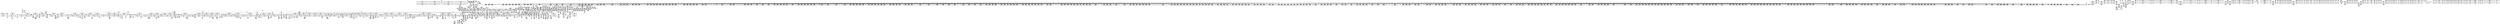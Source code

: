 digraph {
	CE0x48f9350 [shape=record,shape=Mrecord,label="{CE0x48f9350|_ret_void|*SummSink*}"]
	CE0x4945f10 [shape=record,shape=Mrecord,label="{CE0x4945f10|cred_sid:_entry}"]
	CE0x4944a30 [shape=record,shape=Mrecord,label="{CE0x4944a30|i64*_getelementptr_inbounds_(_13_x_i64_,_13_x_i64_*___llvm_gcov_ctr126,_i64_0,_i64_12)|*Constant*|*SummSource*}"]
	CE0x497ede0 [shape=record,shape=Mrecord,label="{CE0x497ede0|rcu_read_lock:_tmp8|include/linux/rcupdate.h,882}"]
	CE0x4916e90 [shape=record,shape=Mrecord,label="{CE0x4916e90|i64**_getelementptr_inbounds_(_4_x_i64*_,_4_x_i64*_*___llvm_gcda_edge_table266,_i64_0,_i64_2)|*Constant*|*SummSource*}"]
	CE0x49a76e0 [shape=record,shape=Mrecord,label="{CE0x49a76e0|_ret_void,_!dbg_!27717|include/linux/rcupdate.h,424}"]
	CE0x495de50 [shape=record,shape=Mrecord,label="{CE0x495de50|i8*_undef|*Constant*|*SummSink*}"]
	CE0x497f4b0 [shape=record,shape=Mrecord,label="{CE0x497f4b0|_call_void___preempt_count_add(i32_1)_#10,_!dbg_!27711|include/linux/rcupdate.h,239|*SummSource*}"]
	CE0x48bf980 [shape=record,shape=Mrecord,label="{CE0x48bf980|selinux_file_send_sigiotask:_tmp6|security/selinux/hooks.c,3403|*SummSource*}"]
	CE0x4906f70 [shape=record,shape=Mrecord,label="{CE0x4906f70|2472:_%struct.cred*,_:_CRE_689,690_}"]
	CE0x49a3810 [shape=record,shape=Mrecord,label="{CE0x49a3810|i8*_getelementptr_inbounds_(_44_x_i8_,_44_x_i8_*_.str47,_i32_0,_i32_0)|*Constant*|*SummSink*}"]
	CE0x4947ca0 [shape=record,shape=Mrecord,label="{CE0x4947ca0|signal_to_av:_tmp2|security/selinux/hooks.c,1479|*SummSink*}"]
	CE0x48bf480 [shape=record,shape=Mrecord,label="{CE0x48bf480|selinux_file_send_sigiotask:_signum|Function::selinux_file_send_sigiotask&Arg::signum::|*SummSource*}"]
	CE0x491a570 [shape=record,shape=Mrecord,label="{CE0x491a570|2472:_%struct.cred*,_:_CRE_2915,2916_}"]
	CE0x48a57f0 [shape=record,shape=Mrecord,label="{CE0x48a57f0|i32_2|*Constant*}"]
	CE0x48fcad0 [shape=record,shape=Mrecord,label="{CE0x48fcad0|task_sid:_if.then|*SummSink*}"]
	CE0x48b1fb0 [shape=record,shape=Mrecord,label="{CE0x48b1fb0|i64_-312|*Constant*|*SummSink*}"]
	CE0x48abec0 [shape=record,shape=Mrecord,label="{CE0x48abec0|%struct.common_audit_data*_null|*Constant*|*SummSource*}"]
	CE0x4976c30 [shape=record,shape=Mrecord,label="{CE0x4976c30|rcu_read_lock:_tmp6|include/linux/rcupdate.h,882|*SummSource*}"]
	CE0x49a9f30 [shape=record,shape=Mrecord,label="{CE0x49a9f30|i32_-1|*Constant*|*SummSink*}"]
	CE0x4905640 [shape=record,shape=Mrecord,label="{CE0x4905640|2472:_%struct.cred*,_:_CRE_632,640_|*MultipleSource*|Function::task_sid&Arg::task::|Function::selinux_file_send_sigiotask&Arg::tsk::|security/selinux/hooks.c,208}"]
	CE0x48bd3f0 [shape=record,shape=Mrecord,label="{CE0x48bd3f0|task_sid:_tmp8|security/selinux/hooks.c,208|*SummSource*}"]
	CE0x49e22d0 [shape=record,shape=Mrecord,label="{CE0x49e22d0|i64*_getelementptr_inbounds_(_4_x_i64_,_4_x_i64_*___llvm_gcov_ctr135,_i64_0,_i64_3)|*Constant*|*SummSource*}"]
	CE0x4992ac0 [shape=record,shape=Mrecord,label="{CE0x4992ac0|i32_1|*Constant*}"]
	CE0x48a0430 [shape=record,shape=Mrecord,label="{CE0x48a0430|task_sid:_entry|*SummSink*}"]
	CE0x4996110 [shape=record,shape=Mrecord,label="{CE0x4996110|rcu_read_unlock:_tmp16|include/linux/rcupdate.h,933}"]
	CE0x49deab0 [shape=record,shape=Mrecord,label="{CE0x49deab0|__rcu_read_unlock:_tmp4|include/linux/rcupdate.h,244|*SummSink*}"]
	CE0x4907590 [shape=record,shape=Mrecord,label="{CE0x4907590|2472:_%struct.cred*,_:_CRE_696,697_}"]
	CE0x495c630 [shape=record,shape=Mrecord,label="{CE0x495c630|_ret_void,_!dbg_!27719|./arch/x86/include/asm/preempt.h,73}"]
	CE0x490f650 [shape=record,shape=Mrecord,label="{CE0x490f650|2472:_%struct.cred*,_:_CRE_2304,2312_|*MultipleSource*|Function::task_sid&Arg::task::|Function::selinux_file_send_sigiotask&Arg::tsk::|security/selinux/hooks.c,208}"]
	CE0x49d1090 [shape=record,shape=Mrecord,label="{CE0x49d1090|COLLAPSED:_GCMRE___llvm_gcov_ctr130_internal_global_4_x_i64_zeroinitializer:_elem_0:default:}"]
	CE0x493b2e0 [shape=record,shape=Mrecord,label="{CE0x493b2e0|i32_64|*Constant*|*SummSink*}"]
	CE0x495d200 [shape=record,shape=Mrecord,label="{CE0x495d200|rcu_lock_acquire:_tmp7|*SummSink*}"]
	CE0x490f0e0 [shape=record,shape=Mrecord,label="{CE0x490f0e0|2472:_%struct.cred*,_:_CRE_2280,2288_|*MultipleSource*|Function::task_sid&Arg::task::|Function::selinux_file_send_sigiotask&Arg::tsk::|security/selinux/hooks.c,208}"]
	CE0x4a144b0 [shape=record,shape=Mrecord,label="{CE0x4a144b0|__preempt_count_sub:_tmp2|*SummSink*}"]
	CE0x48ca140 [shape=record,shape=Mrecord,label="{CE0x48ca140|selinux_file_send_sigiotask:_f_security|security/selinux/hooks.c,3401}"]
	CE0x48d2b10 [shape=record,shape=Mrecord,label="{CE0x48d2b10|signal_to_av:_sw.epilog|*SummSink*}"]
	CE0x48c5120 [shape=record,shape=Mrecord,label="{CE0x48c5120|selinux_file_send_sigiotask:_tmp10|security/selinux/hooks.c,3404}"]
	CE0x4935c70 [shape=record,shape=Mrecord,label="{CE0x4935c70|GLOBAL:___llvm_gcov_ctr126|Global_var:__llvm_gcov_ctr126}"]
	CE0x48f73d0 [shape=record,shape=Mrecord,label="{CE0x48f73d0|2472:_%struct.cred*,_:_CRE_92,96_|*MultipleSource*|Function::task_sid&Arg::task::|Function::selinux_file_send_sigiotask&Arg::tsk::|security/selinux/hooks.c,208}"]
	CE0x4922a00 [shape=record,shape=Mrecord,label="{CE0x4922a00|2472:_%struct.cred*,_:_CRE_5856,5860_|*MultipleSource*|Function::task_sid&Arg::task::|Function::selinux_file_send_sigiotask&Arg::tsk::|security/selinux/hooks.c,208}"]
	CE0x48f44d0 [shape=record,shape=Mrecord,label="{CE0x48f44d0|i64*_getelementptr_inbounds_(_13_x_i64_,_13_x_i64_*___llvm_gcov_ctr126,_i64_0,_i64_1)|*Constant*}"]
	CE0x49a80c0 [shape=record,shape=Mrecord,label="{CE0x49a80c0|_ret_void,_!dbg_!27717|include/linux/rcupdate.h,245|*SummSink*}"]
	CE0x49025f0 [shape=record,shape=Mrecord,label="{CE0x49025f0|_call_void_lockdep_rcu_suspicious(i8*_getelementptr_inbounds_(_25_x_i8_,_25_x_i8_*_.str3,_i32_0,_i32_0),_i32_208,_i8*_getelementptr_inbounds_(_41_x_i8_,_41_x_i8_*_.str44,_i32_0,_i32_0))_#10,_!dbg_!27732|security/selinux/hooks.c,208|*SummSource*}"]
	CE0x49d1d50 [shape=record,shape=Mrecord,label="{CE0x49d1d50|rcu_lock_acquire:___here}"]
	CE0x48b3e10 [shape=record,shape=Mrecord,label="{CE0x48b3e10|i64*_getelementptr_inbounds_(_6_x_i64_,_6_x_i64_*___llvm_gcov_ctr264,_i64_0,_i64_4)|*Constant*}"]
	CE0x48ac190 [shape=record,shape=Mrecord,label="{CE0x48ac190|avc_has_perm:_auditdata|Function::avc_has_perm&Arg::auditdata::|*SummSink*}"]
	CE0x4928230 [shape=record,shape=Mrecord,label="{CE0x4928230|2472:_%struct.cred*,_:_CRE_6292,6293_}"]
	CE0x48bf050 [shape=record,shape=Mrecord,label="{CE0x48bf050|signal_to_av:_sw.default|*SummSource*}"]
	CE0x49d1af0 [shape=record,shape=Mrecord,label="{CE0x49d1af0|rcu_lock_acquire:_bb|*SummSink*}"]
	CE0x48c8c00 [shape=record,shape=Mrecord,label="{CE0x48c8c00|selinux_file_send_sigiotask:_tmp7|security/selinux/hooks.c,3403|*SummSource*}"]
	CE0x4a006f0 [shape=record,shape=Mrecord,label="{CE0x4a006f0|__preempt_count_sub:_tmp3|*SummSink*}"]
	CE0x49421a0 [shape=record,shape=Mrecord,label="{CE0x49421a0|_call_void_lockdep_rcu_suspicious(i8*_getelementptr_inbounds_(_25_x_i8_,_25_x_i8_*_.str45,_i32_0,_i32_0),_i32_883,_i8*_getelementptr_inbounds_(_42_x_i8_,_42_x_i8_*_.str46,_i32_0,_i32_0))_#10,_!dbg_!27728|include/linux/rcupdate.h,882|*SummSink*}"]
	CE0x49a7990 [shape=record,shape=Mrecord,label="{CE0x49a7990|_call_void___rcu_read_unlock()_#10,_!dbg_!27734|include/linux/rcupdate.h,937}"]
	CE0x493aec0 [shape=record,shape=Mrecord,label="{CE0x493aec0|i32_8|*Constant*|*SummSource*}"]
	CE0x48cb850 [shape=record,shape=Mrecord,label="{CE0x48cb850|rcu_read_lock:_tmp2|*SummSink*}"]
	CE0x4915da0 [shape=record,shape=Mrecord,label="{CE0x4915da0|2472:_%struct.cred*,_:_CRE_2736,2744_|*MultipleSource*|Function::task_sid&Arg::task::|Function::selinux_file_send_sigiotask&Arg::tsk::|security/selinux/hooks.c,208}"]
	CE0x489f1a0 [shape=record,shape=Mrecord,label="{CE0x489f1a0|2472:_%struct.cred*,_:_CRE_416,424_|*MultipleSource*|Function::task_sid&Arg::task::|Function::selinux_file_send_sigiotask&Arg::tsk::|security/selinux/hooks.c,208}"]
	CE0x4907ce0 [shape=record,shape=Mrecord,label="{CE0x4907ce0|2472:_%struct.cred*,_:_CRE_720,728_|*MultipleSource*|Function::task_sid&Arg::task::|Function::selinux_file_send_sigiotask&Arg::tsk::|security/selinux/hooks.c,208}"]
	CE0x48b0520 [shape=record,shape=Mrecord,label="{CE0x48b0520|task_sid:_if.then}"]
	CE0x48a9610 [shape=record,shape=Mrecord,label="{CE0x48a9610|_ret_void}"]
	CE0x4964f70 [shape=record,shape=Mrecord,label="{CE0x4964f70|_call_void_lock_release(%struct.lockdep_map*_%map,_i32_1,_i64_ptrtoint_(i8*_blockaddress(_rcu_lock_release,_%__here)_to_i64))_#10,_!dbg_!27716|include/linux/rcupdate.h,423}"]
	CE0x491fba0 [shape=record,shape=Mrecord,label="{CE0x491fba0|2472:_%struct.cred*,_:_CRE_3040,3048_|*MultipleSource*|Function::task_sid&Arg::task::|Function::selinux_file_send_sigiotask&Arg::tsk::|security/selinux/hooks.c,208}"]
	CE0x49129f0 [shape=record,shape=Mrecord,label="{CE0x49129f0|2472:_%struct.cred*,_:_CRE_2529,2530_}"]
	CE0x48ab610 [shape=record,shape=Mrecord,label="{CE0x48ab610|avc_has_perm:_tclass|Function::avc_has_perm&Arg::tclass::}"]
	CE0x4984a30 [shape=record,shape=Mrecord,label="{CE0x4984a30|COLLAPSED:_GCMRE___llvm_gcov_ctr135_internal_global_4_x_i64_zeroinitializer:_elem_0:default:}"]
	CE0x493de60 [shape=record,shape=Mrecord,label="{CE0x493de60|signal_to_av:_tmp10|security/selinux/hooks.c,1495}"]
	CE0x497ada0 [shape=record,shape=Mrecord,label="{CE0x497ada0|rcu_read_lock:_tmp11|include/linux/rcupdate.h,882}"]
	CE0x48da070 [shape=record,shape=Mrecord,label="{CE0x48da070|4:_i32,_:_CRE_8,12_|*MultipleSource*|security/selinux/hooks.c,3401|security/selinux/hooks.c,3401|security/selinux/hooks.c,3408}"]
	CE0x49050d0 [shape=record,shape=Mrecord,label="{CE0x49050d0|2472:_%struct.cred*,_:_CRE_608,616_|*MultipleSource*|Function::task_sid&Arg::task::|Function::selinux_file_send_sigiotask&Arg::tsk::|security/selinux/hooks.c,208}"]
	CE0x493c9d0 [shape=record,shape=Mrecord,label="{CE0x493c9d0|_call_void_rcu_lock_acquire(%struct.lockdep_map*_rcu_lock_map)_#10,_!dbg_!27711|include/linux/rcupdate.h,881|*SummSink*}"]
	CE0x4917870 [shape=record,shape=Mrecord,label="{CE0x4917870|signal_to_av:_tmp5|security/selinux/hooks.c,1483|*SummSink*}"]
	CE0x492a440 [shape=record,shape=Mrecord,label="{CE0x492a440|2472:_%struct.cred*,_:_CRE_6321,6322_}"]
	CE0x492f050 [shape=record,shape=Mrecord,label="{CE0x492f050|2472:_%struct.cred*,_:_CRE_6476,6480_|*MultipleSource*|Function::task_sid&Arg::task::|Function::selinux_file_send_sigiotask&Arg::tsk::|security/selinux/hooks.c,208}"]
	CE0x489e990 [shape=record,shape=Mrecord,label="{CE0x489e990|signal_to_av:_sw.bb|*SummSink*}"]
	CE0x48a9d60 [shape=record,shape=Mrecord,label="{CE0x48a9d60|i32_(i32,_i32,_i16,_i32,_%struct.common_audit_data*)*_bitcast_(i32_(i32,_i32,_i16,_i32,_%struct.common_audit_data.495*)*_avc_has_perm_to_i32_(i32,_i32,_i16,_i32,_%struct.common_audit_data*)*)|*Constant*}"]
	CE0x4999cf0 [shape=record,shape=Mrecord,label="{CE0x4999cf0|__rcu_read_lock:_do.body|*SummSource*}"]
	CE0x48cbf80 [shape=record,shape=Mrecord,label="{CE0x48cbf80|2472:_%struct.cred*,_:_CRE_288,296_|*MultipleSource*|Function::task_sid&Arg::task::|Function::selinux_file_send_sigiotask&Arg::tsk::|security/selinux/hooks.c,208}"]
	CE0x48bff60 [shape=record,shape=Mrecord,label="{CE0x48bff60|selinux_file_send_sigiotask:_if.end|*SummSource*}"]
	CE0x49223a0 [shape=record,shape=Mrecord,label="{CE0x49223a0|2472:_%struct.cred*,_:_CRE_3160,3164_|*MultipleSource*|Function::task_sid&Arg::task::|Function::selinux_file_send_sigiotask&Arg::tsk::|security/selinux/hooks.c,208}"]
	CE0x4929860 [shape=record,shape=Mrecord,label="{CE0x4929860|2472:_%struct.cred*,_:_CRE_6311,6312_}"]
	CE0x49937b0 [shape=record,shape=Mrecord,label="{CE0x49937b0|i64*_getelementptr_inbounds_(_11_x_i64_,_11_x_i64_*___llvm_gcov_ctr132,_i64_0,_i64_1)|*Constant*}"]
	CE0x4991330 [shape=record,shape=Mrecord,label="{CE0x4991330|i64*_getelementptr_inbounds_(_4_x_i64_,_4_x_i64_*___llvm_gcov_ctr128,_i64_0,_i64_3)|*Constant*}"]
	CE0x4979310 [shape=record,shape=Mrecord,label="{CE0x4979310|_call_void_asm_addl_$1,_%gs:$0_,_*m,ri,*m,_dirflag_,_fpsr_,_flags_(i32*___preempt_count,_i32_%sub,_i32*___preempt_count)_#3,_!dbg_!27717,_!srcloc_!27718|./arch/x86/include/asm/preempt.h,77|*SummSource*}"]
	CE0x48ba1b0 [shape=record,shape=Mrecord,label="{CE0x48ba1b0|i32_1|*Constant*|*SummSource*}"]
	CE0x48aa0a0 [shape=record,shape=Mrecord,label="{CE0x48aa0a0|i32_(i32,_i32,_i16,_i32,_%struct.common_audit_data*)*_bitcast_(i32_(i32,_i32,_i16,_i32,_%struct.common_audit_data.495*)*_avc_has_perm_to_i32_(i32,_i32,_i16,_i32,_%struct.common_audit_data*)*)|*Constant*|*SummSink*}"]
	CE0x4974210 [shape=record,shape=Mrecord,label="{CE0x4974210|rcu_lock_acquire:_entry|*SummSink*}"]
	CE0x49e0de0 [shape=record,shape=Mrecord,label="{CE0x49e0de0|_call_void_lock_acquire(%struct.lockdep_map*_%map,_i32_0,_i32_0,_i32_2,_i32_0,_%struct.lockdep_map*_null,_i64_ptrtoint_(i8*_blockaddress(_rcu_lock_acquire,_%__here)_to_i64))_#10,_!dbg_!27716|include/linux/rcupdate.h,418|*SummSource*}"]
	CE0x4975360 [shape=record,shape=Mrecord,label="{CE0x4975360|GLOBAL:_rcu_lock_map|Global_var:rcu_lock_map|*SummSink*}"]
	CE0x49a6f00 [shape=record,shape=Mrecord,label="{CE0x49a6f00|_ret_void,_!dbg_!27717|include/linux/rcupdate.h,424|*SummSink*}"]
	CE0x494d300 [shape=record,shape=Mrecord,label="{CE0x494d300|task_sid:_tmp12|security/selinux/hooks.c,208|*SummSink*}"]
	CE0x49225c0 [shape=record,shape=Mrecord,label="{CE0x49225c0|2472:_%struct.cred*,_:_CRE_3164,3168_|*MultipleSource*|Function::task_sid&Arg::task::|Function::selinux_file_send_sigiotask&Arg::tsk::|security/selinux/hooks.c,208}"]
	CE0x4929600 [shape=record,shape=Mrecord,label="{CE0x4929600|2472:_%struct.cred*,_:_CRE_6309,6310_}"]
	CE0x494da50 [shape=record,shape=Mrecord,label="{CE0x494da50|task_sid:_call3|security/selinux/hooks.c,208}"]
	CE0x49525a0 [shape=record,shape=Mrecord,label="{CE0x49525a0|task_sid:_tmp22|security/selinux/hooks.c,208}"]
	CE0x49ea620 [shape=record,shape=Mrecord,label="{CE0x49ea620|i64*_getelementptr_inbounds_(_4_x_i64_,_4_x_i64_*___llvm_gcov_ctr129,_i64_0,_i64_2)|*Constant*|*SummSource*}"]
	CE0x4953270 [shape=record,shape=Mrecord,label="{CE0x4953270|i64_2|*Constant*}"]
	CE0x499db10 [shape=record,shape=Mrecord,label="{CE0x499db10|rcu_read_unlock:_tmp4|include/linux/rcupdate.h,933|*SummSink*}"]
	CE0x4943a20 [shape=record,shape=Mrecord,label="{CE0x4943a20|task_sid:_tmp24|security/selinux/hooks.c,208|*SummSink*}"]
	CE0x49307b0 [shape=record,shape=Mrecord,label="{CE0x49307b0|2472:_%struct.cred*,_:_CRE_6552,6560_|*MultipleSource*|Function::task_sid&Arg::task::|Function::selinux_file_send_sigiotask&Arg::tsk::|security/selinux/hooks.c,208}"]
	CE0x48d6ca0 [shape=record,shape=Mrecord,label="{CE0x48d6ca0|__rcu_read_unlock:_bb}"]
	CE0x49309d0 [shape=record,shape=Mrecord,label="{CE0x49309d0|2472:_%struct.cred*,_:_CRE_6560,6568_|*MultipleSource*|Function::task_sid&Arg::task::|Function::selinux_file_send_sigiotask&Arg::tsk::|security/selinux/hooks.c,208}"]
	CE0x48be0f0 [shape=record,shape=Mrecord,label="{CE0x48be0f0|GLOBAL:_signal_to_av|*Constant*}"]
	CE0x49e5a70 [shape=record,shape=Mrecord,label="{CE0x49e5a70|__preempt_count_sub:_tmp5|./arch/x86/include/asm/preempt.h,77}"]
	CE0x499ad90 [shape=record,shape=Mrecord,label="{CE0x499ad90|rcu_read_unlock:_tmp8|include/linux/rcupdate.h,933|*SummSink*}"]
	CE0x496e540 [shape=record,shape=Mrecord,label="{CE0x496e540|__preempt_count_sub:_entry|*SummSource*}"]
	CE0x48aeb40 [shape=record,shape=Mrecord,label="{CE0x48aeb40|selinux_file_send_sigiotask:_tmp13|security/selinux/hooks.c,3406|*SummSource*}"]
	CE0x48f6220 [shape=record,shape=Mrecord,label="{CE0x48f6220|i64_1|*Constant*}"]
	CE0x495cab0 [shape=record,shape=Mrecord,label="{CE0x495cab0|_call_void_asm_sideeffect_,_memory_,_dirflag_,_fpsr_,_flags_()_#3,_!dbg_!27714,_!srcloc_!27715|include/linux/rcupdate.h,239|*SummSource*}"]
	CE0x48f8020 [shape=record,shape=Mrecord,label="{CE0x48f8020|rcu_read_lock:_tmp3|*SummSink*}"]
	CE0x491aea0 [shape=record,shape=Mrecord,label="{CE0x491aea0|2472:_%struct.cred*,_:_CRE_2924,2925_}"]
	CE0x493c3c0 [shape=record,shape=Mrecord,label="{CE0x493c3c0|signal_to_av:_tmp11|security/selinux/hooks.c,1495|*SummSource*}"]
	CE0x4995d60 [shape=record,shape=Mrecord,label="{CE0x4995d60|rcu_read_unlock:_tmp15|include/linux/rcupdate.h,933|*SummSource*}"]
	CE0x492b3b0 [shape=record,shape=Mrecord,label="{CE0x492b3b0|2472:_%struct.cred*,_:_CRE_6334,6335_}"]
	CE0x48b4390 [shape=record,shape=Mrecord,label="{CE0x48b4390|selinux_file_send_sigiotask:_tmp12|security/selinux/hooks.c,3406|*SummSource*}"]
	CE0x4988c20 [shape=record,shape=Mrecord,label="{CE0x4988c20|rcu_read_lock:_tmp19|include/linux/rcupdate.h,882|*SummSource*}"]
	CE0x4913640 [shape=record,shape=Mrecord,label="{CE0x4913640|2472:_%struct.cred*,_:_CRE_2584,2592_|*MultipleSource*|Function::task_sid&Arg::task::|Function::selinux_file_send_sigiotask&Arg::tsk::|security/selinux/hooks.c,208}"]
	CE0x49a1ec0 [shape=record,shape=Mrecord,label="{CE0x49a1ec0|rcu_lock_release:_tmp|*SummSource*}"]
	CE0x48d3f10 [shape=record,shape=Mrecord,label="{CE0x48d3f10|2472:_%struct.cred*,_:_CRE_440,448_|*MultipleSource*|Function::task_sid&Arg::task::|Function::selinux_file_send_sigiotask&Arg::tsk::|security/selinux/hooks.c,208}"]
	CE0x499c930 [shape=record,shape=Mrecord,label="{CE0x499c930|rcu_read_unlock:_tmp4|include/linux/rcupdate.h,933}"]
	CE0x49e6c40 [shape=record,shape=Mrecord,label="{CE0x49e6c40|__preempt_count_add:_tmp4|./arch/x86/include/asm/preempt.h,72|*SummSource*}"]
	CE0x48b54d0 [shape=record,shape=Mrecord,label="{CE0x48b54d0|selinux_file_send_sigiotask:_tmp4|security/selinux/hooks.c,3401|*SummSink*}"]
	CE0x48f9d30 [shape=record,shape=Mrecord,label="{CE0x48f9d30|2472:_%struct.cred*,_:_CRE_240,248_|*MultipleSource*|Function::task_sid&Arg::task::|Function::selinux_file_send_sigiotask&Arg::tsk::|security/selinux/hooks.c,208}"]
	CE0x491ffe0 [shape=record,shape=Mrecord,label="{CE0x491ffe0|2472:_%struct.cred*,_:_CRE_3056,3064_|*MultipleSource*|Function::task_sid&Arg::task::|Function::selinux_file_send_sigiotask&Arg::tsk::|security/selinux/hooks.c,208}"]
	CE0x496cad0 [shape=record,shape=Mrecord,label="{CE0x496cad0|_call_void_mcount()_#3|*SummSource*}"]
	CE0x499b7e0 [shape=record,shape=Mrecord,label="{CE0x499b7e0|rcu_lock_acquire:_tmp}"]
	CE0x4953370 [shape=record,shape=Mrecord,label="{CE0x4953370|GLOBAL:___llvm_gcov_ctr126|Global_var:__llvm_gcov_ctr126|*SummSource*}"]
	CE0x48c35e0 [shape=record,shape=Mrecord,label="{CE0x48c35e0|task_sid:_task|Function::task_sid&Arg::task::|*SummSource*}"]
	CE0x4947c30 [shape=record,shape=Mrecord,label="{CE0x4947c30|signal_to_av:_tmp2|security/selinux/hooks.c,1479|*SummSource*}"]
	CE0x48f9b50 [shape=record,shape=Mrecord,label="{CE0x48f9b50|2472:_%struct.cred*,_:_CRE_652,656_|*MultipleSource*|Function::task_sid&Arg::task::|Function::selinux_file_send_sigiotask&Arg::tsk::|security/selinux/hooks.c,208}"]
	CE0x493a7e0 [shape=record,shape=Mrecord,label="{CE0x493a7e0|i32_4|*Constant*|*SummSource*}"]
	CE0x4950580 [shape=record,shape=Mrecord,label="{CE0x4950580|rcu_read_lock:_call3|include/linux/rcupdate.h,882|*SummSink*}"]
	CE0x48cfa80 [shape=record,shape=Mrecord,label="{CE0x48cfa80|2472:_%struct.cred*,_:_CRE_480,488_|*MultipleSource*|Function::task_sid&Arg::task::|Function::selinux_file_send_sigiotask&Arg::tsk::|security/selinux/hooks.c,208}"]
	CE0x48ca2b0 [shape=record,shape=Mrecord,label="{CE0x48ca2b0|i32_14|*Constant*}"]
	CE0x4931ad0 [shape=record,shape=Mrecord,label="{CE0x4931ad0|2472:_%struct.cred*,_:_CRE_6632,6640_|*MultipleSource*|Function::task_sid&Arg::task::|Function::selinux_file_send_sigiotask&Arg::tsk::|security/selinux/hooks.c,208}"]
	CE0x4989c60 [shape=record,shape=Mrecord,label="{CE0x4989c60|rcu_read_lock:_tmp21|include/linux/rcupdate.h,884|*SummSink*}"]
	CE0x4997340 [shape=record,shape=Mrecord,label="{CE0x4997340|rcu_read_unlock:_tmp12|include/linux/rcupdate.h,933|*SummSource*}"]
	CE0x48c6250 [shape=record,shape=Mrecord,label="{CE0x48c6250|selinux_file_send_sigiotask:_tmp5|security/selinux/hooks.c,3401}"]
	CE0x4925290 [shape=record,shape=Mrecord,label="{CE0x4925290|2472:_%struct.cred*,_:_CRE_6008,6136_|*MultipleSource*|Function::task_sid&Arg::task::|Function::selinux_file_send_sigiotask&Arg::tsk::|security/selinux/hooks.c,208}"]
	CE0x48aa450 [shape=record,shape=Mrecord,label="{CE0x48aa450|avc_has_perm:_entry|*SummSource*}"]
	CE0x491d700 [shape=record,shape=Mrecord,label="{CE0x491d700|2472:_%struct.cred*,_:_CRE_2958,2959_}"]
	CE0x49aaa90 [shape=record,shape=Mrecord,label="{CE0x49aaa90|__rcu_read_lock:_tmp3}"]
	CE0x49a5340 [shape=record,shape=Mrecord,label="{CE0x49a5340|rcu_read_unlock:_tmp21|include/linux/rcupdate.h,935}"]
	CE0x48bb640 [shape=record,shape=Mrecord,label="{CE0x48bb640|selinux_file_send_sigiotask:_tmp8|security/selinux/hooks.c,3403|*SummSource*}"]
	CE0x491c530 [shape=record,shape=Mrecord,label="{CE0x491c530|2472:_%struct.cred*,_:_CRE_2943,2944_}"]
	CE0x492b740 [shape=record,shape=Mrecord,label="{CE0x492b740|2472:_%struct.cred*,_:_CRE_6337,6338_}"]
	CE0x497a880 [shape=record,shape=Mrecord,label="{CE0x497a880|rcu_read_lock:_tmp10|include/linux/rcupdate.h,882}"]
	CE0x498ab40 [shape=record,shape=Mrecord,label="{CE0x498ab40|i64*_getelementptr_inbounds_(_11_x_i64_,_11_x_i64_*___llvm_gcov_ctr127,_i64_0,_i64_9)|*Constant*|*SummSource*}"]
	CE0x48c5790 [shape=record,shape=Mrecord,label="{CE0x48c5790|selinux_file_send_sigiotask:_tmp7|security/selinux/hooks.c,3403}"]
	CE0x4964d10 [shape=record,shape=Mrecord,label="{CE0x4964d10|rcu_lock_release:_tmp4|include/linux/rcupdate.h,423|*SummSink*}"]
	CE0x490cef0 [shape=record,shape=Mrecord,label="{CE0x490cef0|2472:_%struct.cred*,_:_CRE_2076,2080_|*MultipleSource*|Function::task_sid&Arg::task::|Function::selinux_file_send_sigiotask&Arg::tsk::|security/selinux/hooks.c,208}"]
	CE0x49cc3e0 [shape=record,shape=Mrecord,label="{CE0x49cc3e0|i64*_getelementptr_inbounds_(_4_x_i64_,_4_x_i64_*___llvm_gcov_ctr133,_i64_0,_i64_0)|*Constant*|*SummSource*}"]
	CE0x497dcf0 [shape=record,shape=Mrecord,label="{CE0x497dcf0|rcu_read_lock:_tmp5|include/linux/rcupdate.h,882|*SummSource*}"]
	CE0x490b150 [shape=record,shape=Mrecord,label="{CE0x490b150|2472:_%struct.cred*,_:_CRE_1960,1968_|*MultipleSource*|Function::task_sid&Arg::task::|Function::selinux_file_send_sigiotask&Arg::tsk::|security/selinux/hooks.c,208}"]
	CE0x4921080 [shape=record,shape=Mrecord,label="{CE0x4921080|2472:_%struct.cred*,_:_CRE_3112,3116_|*MultipleSource*|Function::task_sid&Arg::task::|Function::selinux_file_send_sigiotask&Arg::tsk::|security/selinux/hooks.c,208}"]
	CE0x4976510 [shape=record,shape=Mrecord,label="{CE0x4976510|rcu_read_lock:_call|include/linux/rcupdate.h,882}"]
	CE0x48fd800 [shape=record,shape=Mrecord,label="{CE0x48fd800|rcu_read_lock:_do.end}"]
	CE0x48cbb60 [shape=record,shape=Mrecord,label="{CE0x48cbb60|GLOBAL:___rcu_read_lock|*Constant*}"]
	CE0x4998510 [shape=record,shape=Mrecord,label="{CE0x4998510|i64*_getelementptr_inbounds_(_4_x_i64_,_4_x_i64_*___llvm_gcov_ctr130,_i64_0,_i64_2)|*Constant*|*SummSource*}"]
	CE0x491ba80 [shape=record,shape=Mrecord,label="{CE0x491ba80|2472:_%struct.cred*,_:_CRE_2934,2935_}"]
	CE0x498ffb0 [shape=record,shape=Mrecord,label="{CE0x498ffb0|__llvm_gcov_indirect_counter_increment:_tmp3|*SummSource*}"]
	CE0x48b00e0 [shape=record,shape=Mrecord,label="{CE0x48b00e0|i32_9|*Constant*|*SummSink*}"]
	CE0x49886b0 [shape=record,shape=Mrecord,label="{CE0x49886b0|i8*_getelementptr_inbounds_(_42_x_i8_,_42_x_i8_*_.str46,_i32_0,_i32_0)|*Constant*|*SummSink*}"]
	CE0x49234a0 [shape=record,shape=Mrecord,label="{CE0x49234a0|2472:_%struct.cred*,_:_CRE_5896,5904_|*MultipleSource*|Function::task_sid&Arg::task::|Function::selinux_file_send_sigiotask&Arg::tsk::|security/selinux/hooks.c,208}"]
	CE0x494d740 [shape=record,shape=Mrecord,label="{CE0x494d740|task_sid:_tmp13|security/selinux/hooks.c,208|*SummSink*}"]
	CE0x498a490 [shape=record,shape=Mrecord,label="{CE0x498a490|rcu_read_lock:_tmp22|include/linux/rcupdate.h,884|*SummSource*}"]
	CE0x4907480 [shape=record,shape=Mrecord,label="{CE0x4907480|2472:_%struct.cred*,_:_CRE_694,695_}"]
	CE0x4911090 [shape=record,shape=Mrecord,label="{CE0x4911090|2472:_%struct.cred*,_:_CRE_2416,2424_|*MultipleSource*|Function::task_sid&Arg::task::|Function::selinux_file_send_sigiotask&Arg::tsk::|security/selinux/hooks.c,208}"]
	CE0x4902d20 [shape=record,shape=Mrecord,label="{CE0x4902d20|GLOBAL:_lockdep_rcu_suspicious|*Constant*|*SummSource*}"]
	CE0x4985100 [shape=record,shape=Mrecord,label="{CE0x4985100|_call_void_asm_addl_$1,_%gs:$0_,_*m,ri,*m,_dirflag_,_fpsr_,_flags_(i32*___preempt_count,_i32_%val,_i32*___preempt_count)_#3,_!dbg_!27714,_!srcloc_!27717|./arch/x86/include/asm/preempt.h,72}"]
	CE0x48b25c0 [shape=record,shape=Mrecord,label="{CE0x48b25c0|i64*_getelementptr_inbounds_(_6_x_i64_,_6_x_i64_*___llvm_gcov_ctr264,_i64_0,_i64_0)|*Constant*}"]
	CE0x48a95a0 [shape=record,shape=Mrecord,label="{CE0x48a95a0|__llvm_gcov_indirect_counter_increment:_counters|Function::__llvm_gcov_indirect_counter_increment&Arg::counters::|*SummSink*}"]
	CE0x496f530 [shape=record,shape=Mrecord,label="{CE0x496f530|rcu_read_lock:_land.lhs.true|*SummSource*}"]
	CE0x498b6c0 [shape=record,shape=Mrecord,label="{CE0x498b6c0|i32_1|*Constant*}"]
	CE0x493d1f0 [shape=record,shape=Mrecord,label="{CE0x493d1f0|_ret_void,_!dbg_!27717|include/linux/rcupdate.h,240}"]
	CE0x48db140 [shape=record,shape=Mrecord,label="{CE0x48db140|task_sid:_tmp17|security/selinux/hooks.c,208|*SummSink*}"]
	CE0x4952b00 [shape=record,shape=Mrecord,label="{CE0x4952b00|i64*_getelementptr_inbounds_(_13_x_i64_,_13_x_i64_*___llvm_gcov_ctr126,_i64_0,_i64_10)|*Constant*|*SummSource*}"]
	CE0x49e3210 [shape=record,shape=Mrecord,label="{CE0x49e3210|__preempt_count_sub:_do.body|*SummSink*}"]
	CE0x48cd2a0 [shape=record,shape=Mrecord,label="{CE0x48cd2a0|task_sid:_tmp3}"]
	CE0x493d0d0 [shape=record,shape=Mrecord,label="{CE0x493d0d0|cred_sid:_tmp3}"]
	CE0x4902950 [shape=record,shape=Mrecord,label="{CE0x4902950|GLOBAL:_lockdep_rcu_suspicious|*Constant*}"]
	CE0x499d5f0 [shape=record,shape=Mrecord,label="{CE0x499d5f0|rcu_lock_acquire:_tmp1}"]
	CE0x48cdd80 [shape=record,shape=Mrecord,label="{CE0x48cdd80|i32_17|*Constant*|*SummSource*}"]
	CE0x498afc0 [shape=record,shape=Mrecord,label="{CE0x498afc0|i64*_getelementptr_inbounds_(_2_x_i64_,_2_x_i64_*___llvm_gcov_ctr131,_i64_0,_i64_0)|*Constant*|*SummSink*}"]
	CE0x498c0c0 [shape=record,shape=Mrecord,label="{CE0x498c0c0|4:_i32,_:_CRE_4,8_|*MultipleSource*|security/selinux/hooks.c,196|security/selinux/hooks.c,197|*LoadInst*|security/selinux/hooks.c,196}"]
	CE0x49dca10 [shape=record,shape=Mrecord,label="{CE0x49dca10|GLOBAL:_lock_release|*Constant*|*SummSink*}"]
	CE0x4973d50 [shape=record,shape=Mrecord,label="{CE0x4973d50|rcu_read_unlock:_tmp7|include/linux/rcupdate.h,933|*SummSink*}"]
	CE0x48ba8f0 [shape=record,shape=Mrecord,label="{CE0x48ba8f0|__rcu_read_lock:_tmp1|*SummSource*}"]
	CE0x49e2720 [shape=record,shape=Mrecord,label="{CE0x49e2720|_call_void_lock_acquire(%struct.lockdep_map*_%map,_i32_0,_i32_0,_i32_2,_i32_0,_%struct.lockdep_map*_null,_i64_ptrtoint_(i8*_blockaddress(_rcu_lock_acquire,_%__here)_to_i64))_#10,_!dbg_!27716|include/linux/rcupdate.h,418}"]
	CE0x49860f0 [shape=record,shape=Mrecord,label="{CE0x49860f0|__preempt_count_add:_do.end|*SummSink*}"]
	CE0x493fdd0 [shape=record,shape=Mrecord,label="{CE0x493fdd0|rcu_read_lock:_tmp15|include/linux/rcupdate.h,882}"]
	CE0x4973a30 [shape=record,shape=Mrecord,label="{CE0x4973a30|i64*_getelementptr_inbounds_(_11_x_i64_,_11_x_i64_*___llvm_gcov_ctr127,_i64_0,_i64_0)|*Constant*|*SummSource*}"]
	CE0x48b8b60 [shape=record,shape=Mrecord,label="{CE0x48b8b60|i32_0|*Constant*}"]
	CE0x48f8340 [shape=record,shape=Mrecord,label="{CE0x48f8340|task_sid:_tmp|*SummSink*}"]
	CE0x48d1f80 [shape=record,shape=Mrecord,label="{CE0x48d1f80|task_sid:_do.end|*SummSource*}"]
	CE0x48b29c0 [shape=record,shape=Mrecord,label="{CE0x48b29c0|_call_void_mcount()_#3}"]
	CE0x493e1a0 [shape=record,shape=Mrecord,label="{CE0x493e1a0|task_sid:_tmp18|security/selinux/hooks.c,208|*SummSource*}"]
	CE0x4a21d30 [shape=record,shape=Mrecord,label="{CE0x4a21d30|__preempt_count_sub:_tmp4|./arch/x86/include/asm/preempt.h,77}"]
	CE0x491de20 [shape=record,shape=Mrecord,label="{CE0x491de20|2472:_%struct.cred*,_:_CRE_2964,2965_}"]
	CE0x4950a10 [shape=record,shape=Mrecord,label="{CE0x4950a10|i64_7|*Constant*}"]
	CE0x49cc2b0 [shape=record,shape=Mrecord,label="{CE0x49cc2b0|i64*_getelementptr_inbounds_(_4_x_i64_,_4_x_i64_*___llvm_gcov_ctr133,_i64_0,_i64_0)|*Constant*}"]
	CE0x4978b00 [shape=record,shape=Mrecord,label="{CE0x4978b00|i32_0|*Constant*}"]
	CE0x4925d60 [shape=record,shape=Mrecord,label="{CE0x4925d60|2472:_%struct.cred*,_:_CRE_6176,6180_|*MultipleSource*|Function::task_sid&Arg::task::|Function::selinux_file_send_sigiotask&Arg::tsk::|security/selinux/hooks.c,208}"]
	CE0x4978e30 [shape=record,shape=Mrecord,label="{CE0x4978e30|rcu_lock_acquire:_tmp3}"]
	CE0x4917560 [shape=record,shape=Mrecord,label="{CE0x4917560|signal_to_av:_tmp4|security/selinux/hooks.c,1483|*SummSink*}"]
	CE0x48bdd90 [shape=record,shape=Mrecord,label="{CE0x48bdd90|i64*_getelementptr_inbounds_(_6_x_i64_,_6_x_i64_*___llvm_gcov_ctr264,_i64_0,_i64_5)|*Constant*|*SummSource*}"]
	CE0x48bc7a0 [shape=record,shape=Mrecord,label="{CE0x48bc7a0|__llvm_gcov_indirect_counter_increment:_counter|*SummSink*}"]
	CE0x48c5720 [shape=record,shape=Mrecord,label="{CE0x48c5720|GLOBAL:___llvm_gcov_ctr264|Global_var:__llvm_gcov_ctr264|*SummSink*}"]
	CE0x490a220 [shape=record,shape=Mrecord,label="{CE0x490a220|2472:_%struct.cred*,_:_CRE_1896,1900_|*MultipleSource*|Function::task_sid&Arg::task::|Function::selinux_file_send_sigiotask&Arg::tsk::|security/selinux/hooks.c,208}"]
	CE0x4937ac0 [shape=record,shape=Mrecord,label="{CE0x4937ac0|signal_to_av:_tmp7|security/selinux/hooks.c,1487|*SummSink*}"]
	CE0x4999d80 [shape=record,shape=Mrecord,label="{CE0x4999d80|__rcu_read_lock:_do.body|*SummSink*}"]
	CE0x49402b0 [shape=record,shape=Mrecord,label="{CE0x49402b0|rcu_read_lock:_tmp16|include/linux/rcupdate.h,882}"]
	CE0x498eff0 [shape=record,shape=Mrecord,label="{CE0x498eff0|i64*_null|*Constant*|*SummSink*}"]
	CE0x4965fa0 [shape=record,shape=Mrecord,label="{CE0x4965fa0|rcu_lock_release:_bb|*SummSink*}"]
	CE0x49a3e50 [shape=record,shape=Mrecord,label="{CE0x49a3e50|i64*_getelementptr_inbounds_(_11_x_i64_,_11_x_i64_*___llvm_gcov_ctr132,_i64_0,_i64_9)|*Constant*|*SummSink*}"]
	CE0x4912bd0 [shape=record,shape=Mrecord,label="{CE0x4912bd0|2472:_%struct.cred*,_:_CRE_2531,2532_}"]
	CE0x491c1a0 [shape=record,shape=Mrecord,label="{CE0x491c1a0|2472:_%struct.cred*,_:_CRE_2940,2941_}"]
	CE0x4929730 [shape=record,shape=Mrecord,label="{CE0x4929730|2472:_%struct.cred*,_:_CRE_6310,6311_}"]
	CE0x49a1720 [shape=record,shape=Mrecord,label="{CE0x49a1720|i64*_getelementptr_inbounds_(_11_x_i64_,_11_x_i64_*___llvm_gcov_ctr132,_i64_0,_i64_8)|*Constant*}"]
	CE0x48d1630 [shape=record,shape=Mrecord,label="{CE0x48d1630|task_sid:_tmp2}"]
	CE0x492ac90 [shape=record,shape=Mrecord,label="{CE0x492ac90|2472:_%struct.cred*,_:_CRE_6328,6329_}"]
	CE0x4935d40 [shape=record,shape=Mrecord,label="{CE0x4935d40|task_sid:_tmp5|security/selinux/hooks.c,208|*SummSource*}"]
	CE0x4967460 [shape=record,shape=Mrecord,label="{CE0x4967460|__rcu_read_lock:_tmp|*SummSink*}"]
	CE0x48ba670 [shape=record,shape=Mrecord,label="{CE0x48ba670|selinux_file_send_sigiotask:_fown_sid|security/selinux/hooks.c,3408|*SummSource*}"]
	CE0x49a75f0 [shape=record,shape=Mrecord,label="{CE0x49a75f0|GLOBAL:___rcu_read_unlock|*Constant*}"]
	CE0x48f3bf0 [shape=record,shape=Mrecord,label="{CE0x48f3bf0|2472:_%struct.cred*,_:_CRE_56,64_|*MultipleSource*|Function::task_sid&Arg::task::|Function::selinux_file_send_sigiotask&Arg::tsk::|security/selinux/hooks.c,208}"]
	CE0x4972bc0 [shape=record,shape=Mrecord,label="{CE0x4972bc0|rcu_read_lock:_tmp2}"]
	CE0x48ce210 [shape=record,shape=Mrecord,label="{CE0x48ce210|GLOBAL:_rcu_read_lock|*Constant*}"]
	CE0x4993270 [shape=record,shape=Mrecord,label="{CE0x4993270|__llvm_gcov_indirect_counter_increment:_tmp5}"]
	CE0x491aa20 [shape=record,shape=Mrecord,label="{CE0x491aa20|2472:_%struct.cred*,_:_CRE_2920,2921_}"]
	CE0x495fee0 [shape=record,shape=Mrecord,label="{CE0x495fee0|_call_void___preempt_count_sub(i32_1)_#10,_!dbg_!27715|include/linux/rcupdate.h,244}"]
	CE0x4933980 [shape=record,shape=Mrecord,label="{CE0x4933980|2472:_%struct.cred*,_:_CRE_10560,10568_|*MultipleSource*|Function::task_sid&Arg::task::|Function::selinux_file_send_sigiotask&Arg::tsk::|security/selinux/hooks.c,208}"]
	CE0x49441c0 [shape=record,shape=Mrecord,label="{CE0x49441c0|task_sid:_tmp25|security/selinux/hooks.c,208|*SummSink*}"]
	CE0x48c0ca0 [shape=record,shape=Mrecord,label="{CE0x48c0ca0|selinux_file_send_sigiotask:_call1|security/selinux/hooks.c,3404}"]
	CE0x491b5c0 [shape=record,shape=Mrecord,label="{CE0x491b5c0|2472:_%struct.cred*,_:_CRE_2930,2931_}"]
	CE0x4920610 [shape=record,shape=Mrecord,label="{CE0x4920610|2472:_%struct.cred*,_:_CRE_3080,3084_|*MultipleSource*|Function::task_sid&Arg::task::|Function::selinux_file_send_sigiotask&Arg::tsk::|security/selinux/hooks.c,208}"]
	CE0x499a750 [shape=record,shape=Mrecord,label="{CE0x499a750|__rcu_read_lock:_tmp4|include/linux/rcupdate.h,239|*SummSink*}"]
	CE0x489f9c0 [shape=record,shape=Mrecord,label="{CE0x489f9c0|2472:_%struct.cred*,_:_CRE_96,104_|*MultipleSource*|Function::task_sid&Arg::task::|Function::selinux_file_send_sigiotask&Arg::tsk::|security/selinux/hooks.c,208}"]
	CE0x48f6290 [shape=record,shape=Mrecord,label="{CE0x48f6290|task_sid:_tmp1}"]
	CE0x48d7e30 [shape=record,shape=Mrecord,label="{CE0x48d7e30|__rcu_read_unlock:_tmp1|*SummSource*}"]
	CE0x49261a0 [shape=record,shape=Mrecord,label="{CE0x49261a0|2472:_%struct.cred*,_:_CRE_6192,6196_|*MultipleSource*|Function::task_sid&Arg::task::|Function::selinux_file_send_sigiotask&Arg::tsk::|security/selinux/hooks.c,208}"]
	CE0x493a310 [shape=record,shape=Mrecord,label="{CE0x493a310|signal_to_av:_tmp9|security/selinux/hooks.c,1491|*SummSource*}"]
	CE0x495b140 [shape=record,shape=Mrecord,label="{CE0x495b140|__rcu_read_unlock:_tmp6|include/linux/rcupdate.h,245|*SummSink*}"]
	CE0x4905460 [shape=record,shape=Mrecord,label="{CE0x4905460|2472:_%struct.cred*,_:_CRE_624,632_|*MultipleSource*|Function::task_sid&Arg::task::|Function::selinux_file_send_sigiotask&Arg::tsk::|security/selinux/hooks.c,208}"]
	CE0x49dfe30 [shape=record,shape=Mrecord,label="{CE0x49dfe30|rcu_lock_release:_tmp3|*SummSink*}"]
	CE0x4916b40 [shape=record,shape=Mrecord,label="{CE0x4916b40|i64**_getelementptr_inbounds_(_4_x_i64*_,_4_x_i64*_*___llvm_gcda_edge_table266,_i64_0,_i64_2)|*Constant*}"]
	CE0x4912ea0 [shape=record,shape=Mrecord,label="{CE0x4912ea0|2472:_%struct.cred*,_:_CRE_2534,2535_}"]
	CE0x48bdce0 [shape=record,shape=Mrecord,label="{CE0x48bdce0|i64*_getelementptr_inbounds_(_6_x_i64_,_6_x_i64_*___llvm_gcov_ctr264,_i64_0,_i64_5)|*Constant*}"]
	CE0x48af5f0 [shape=record,shape=Mrecord,label="{CE0x48af5f0|selinux_file_send_sigiotask:_perm.0}"]
	CE0x4940550 [shape=record,shape=Mrecord,label="{CE0x4940550|rcu_read_lock:_tmp16|include/linux/rcupdate.h,882|*SummSink*}"]
	CE0x498b8f0 [shape=record,shape=Mrecord,label="{CE0x498b8f0|cred_sid:_tmp5|security/selinux/hooks.c,196|*SummSink*}"]
	CE0x4930e10 [shape=record,shape=Mrecord,label="{CE0x4930e10|2472:_%struct.cred*,_:_CRE_6576,6584_|*MultipleSource*|Function::task_sid&Arg::task::|Function::selinux_file_send_sigiotask&Arg::tsk::|security/selinux/hooks.c,208}"]
	CE0x4919fd0 [shape=record,shape=Mrecord,label="{CE0x4919fd0|2472:_%struct.cred*,_:_CRE_2909,2910_}"]
	CE0x498b2d0 [shape=record,shape=Mrecord,label="{CE0x498b2d0|cred_sid:_bb|*SummSink*}"]
	CE0x48d0d10 [shape=record,shape=Mrecord,label="{CE0x48d0d10|cred_sid:_tmp|*SummSink*}"]
	CE0x492ca40 [shape=record,shape=Mrecord,label="{CE0x492ca40|2472:_%struct.cred*,_:_CRE_6353,6354_}"]
	CE0x48c05c0 [shape=record,shape=Mrecord,label="{CE0x48c05c0|task_sid:_tmp9|security/selinux/hooks.c,208|*SummSource*}"]
	CE0x49e1f50 [shape=record,shape=Mrecord,label="{CE0x49e1f50|rcu_lock_acquire:_indirectgoto|*SummSource*}"]
	CE0x49df870 [shape=record,shape=Mrecord,label="{CE0x49df870|__preempt_count_sub:_sub|./arch/x86/include/asm/preempt.h,77}"]
	CE0x49990e0 [shape=record,shape=Mrecord,label="{CE0x49990e0|rcu_read_unlock:_if.end}"]
	CE0x497fbe0 [shape=record,shape=Mrecord,label="{CE0x497fbe0|i64_1|*Constant*}"]
	CE0x48d8df0 [shape=record,shape=Mrecord,label="{CE0x48d8df0|__llvm_gcov_indirect_counter_increment:_entry|*SummSource*}"]
	CE0x4989110 [shape=record,shape=Mrecord,label="{CE0x4989110|rcu_read_lock:_tmp20|include/linux/rcupdate.h,882|*SummSource*}"]
	CE0x4914cc0 [shape=record,shape=Mrecord,label="{CE0x4914cc0|2472:_%struct.cred*,_:_CRE_2680,2688_|*MultipleSource*|Function::task_sid&Arg::task::|Function::selinux_file_send_sigiotask&Arg::tsk::|security/selinux/hooks.c,208}"]
	CE0x4912900 [shape=record,shape=Mrecord,label="{CE0x4912900|2472:_%struct.cred*,_:_CRE_2528,2529_}"]
	CE0x4938530 [shape=record,shape=Mrecord,label="{CE0x4938530|_call_void___llvm_gcov_indirect_counter_increment(i32*___llvm_gcov_global_state_pred267,_i64**_getelementptr_inbounds_(_4_x_i64*_,_4_x_i64*_*___llvm_gcda_edge_table266,_i64_0,_i64_0)),_!dbg_!27721|security/selinux/hooks.c,1491|*SummSource*}"]
	CE0x492ff00 [shape=record,shape=Mrecord,label="{CE0x492ff00|2472:_%struct.cred*,_:_CRE_6520,6528_|*MultipleSource*|Function::task_sid&Arg::task::|Function::selinux_file_send_sigiotask&Arg::tsk::|security/selinux/hooks.c,208}"]
	CE0x49a2250 [shape=record,shape=Mrecord,label="{CE0x49a2250|rcu_read_unlock:_tmp18|include/linux/rcupdate.h,933|*SummSink*}"]
	CE0x4947e90 [shape=record,shape=Mrecord,label="{CE0x4947e90|signal_to_av:_tmp3|security/selinux/hooks.c,1479|*SummSink*}"]
	CE0x4903ee0 [shape=record,shape=Mrecord,label="{CE0x4903ee0|2472:_%struct.cred*,_:_CRE_528,536_|*MultipleSource*|Function::task_sid&Arg::task::|Function::selinux_file_send_sigiotask&Arg::tsk::|security/selinux/hooks.c,208}"]
	CE0x4959690 [shape=record,shape=Mrecord,label="{CE0x4959690|__preempt_count_add:_tmp3|*SummSource*}"]
	CE0x4903450 [shape=record,shape=Mrecord,label="{CE0x4903450|i32_208|*Constant*|*SummSource*}"]
	CE0x4952bb0 [shape=record,shape=Mrecord,label="{CE0x4952bb0|i64*_getelementptr_inbounds_(_13_x_i64_,_13_x_i64_*___llvm_gcov_ctr126,_i64_0,_i64_10)|*Constant*|*SummSink*}"]
	CE0x49723a0 [shape=record,shape=Mrecord,label="{CE0x49723a0|GLOBAL:_rcu_read_lock.__warned|Global_var:rcu_read_lock.__warned}"]
	CE0x49820e0 [shape=record,shape=Mrecord,label="{CE0x49820e0|__rcu_read_unlock:_tmp6|include/linux/rcupdate.h,245}"]
	CE0x494d4b0 [shape=record,shape=Mrecord,label="{CE0x494d4b0|task_sid:_tmp13|security/selinux/hooks.c,208}"]
	CE0x48ff870 [shape=record,shape=Mrecord,label="{CE0x48ff870|2472:_%struct.cred*,_:_CRE_64,72_|*MultipleSource*|Function::task_sid&Arg::task::|Function::selinux_file_send_sigiotask&Arg::tsk::|security/selinux/hooks.c,208}"]
	CE0x494b160 [shape=record,shape=Mrecord,label="{CE0x494b160|cred_sid:_tmp2}"]
	CE0x4932570 [shape=record,shape=Mrecord,label="{CE0x4932570|2472:_%struct.cred*,_:_CRE_6660,6664_|*MultipleSource*|Function::task_sid&Arg::task::|Function::selinux_file_send_sigiotask&Arg::tsk::|security/selinux/hooks.c,208}"]
	CE0x4948740 [shape=record,shape=Mrecord,label="{CE0x4948740|i64*_getelementptr_inbounds_(_10_x_i64_,_10_x_i64_*___llvm_gcov_ctr265,_i64_0,_i64_6)|*Constant*|*SummSource*}"]
	CE0x48f57c0 [shape=record,shape=Mrecord,label="{CE0x48f57c0|__rcu_read_lock:_entry|*SummSink*}"]
	CE0x4950e60 [shape=record,shape=Mrecord,label="{CE0x4950e60|i8*_getelementptr_inbounds_(_41_x_i8_,_41_x_i8_*_.str44,_i32_0,_i32_0)|*Constant*}"]
	CE0x49a8220 [shape=record,shape=Mrecord,label="{CE0x49a8220|__rcu_read_unlock:_entry}"]
	CE0x48f4950 [shape=record,shape=Mrecord,label="{CE0x48f4950|task_sid:_real_cred|security/selinux/hooks.c,208|*SummSource*}"]
	CE0x4929ac0 [shape=record,shape=Mrecord,label="{CE0x4929ac0|2472:_%struct.cred*,_:_CRE_6313,6314_}"]
	CE0x4979cc0 [shape=record,shape=Mrecord,label="{CE0x4979cc0|rcu_read_lock:_tobool1|include/linux/rcupdate.h,882|*SummSource*}"]
	CE0x498d5c0 [shape=record,shape=Mrecord,label="{CE0x498d5c0|rcu_read_unlock:_do.body|*SummSource*}"]
	CE0x4920200 [shape=record,shape=Mrecord,label="{CE0x4920200|2472:_%struct.cred*,_:_CRE_3064,3072_|*MultipleSource*|Function::task_sid&Arg::task::|Function::selinux_file_send_sigiotask&Arg::tsk::|security/selinux/hooks.c,208}"]
	CE0x49cd650 [shape=record,shape=Mrecord,label="{CE0x49cd650|i64*_getelementptr_inbounds_(_4_x_i64_,_4_x_i64_*___llvm_gcov_ctr130,_i64_0,_i64_0)|*Constant*|*SummSource*}"]
	CE0x49791a0 [shape=record,shape=Mrecord,label="{CE0x49791a0|_call_void_asm_addl_$1,_%gs:$0_,_*m,ri,*m,_dirflag_,_fpsr_,_flags_(i32*___preempt_count,_i32_%sub,_i32*___preempt_count)_#3,_!dbg_!27717,_!srcloc_!27718|./arch/x86/include/asm/preempt.h,77}"]
	CE0x48ac4d0 [shape=record,shape=Mrecord,label="{CE0x48ac4d0|avc_has_perm:_auditdata|Function::avc_has_perm&Arg::auditdata::|*SummSource*}"]
	CE0x48fd3c0 [shape=record,shape=Mrecord,label="{CE0x48fd3c0|_call_void_mcount()_#3}"]
	CE0x49a4610 [shape=record,shape=Mrecord,label="{CE0x49a4610|rcu_read_unlock:_tmp19|include/linux/rcupdate.h,933|*SummSource*}"]
	CE0x49d15a0 [shape=record,shape=Mrecord,label="{CE0x49d15a0|i64*_getelementptr_inbounds_(_4_x_i64_,_4_x_i64_*___llvm_gcov_ctr134,_i64_0,_i64_2)|*Constant*|*SummSink*}"]
	CE0x4972c30 [shape=record,shape=Mrecord,label="{CE0x4972c30|rcu_read_lock:_tmp2|*SummSource*}"]
	CE0x494b920 [shape=record,shape=Mrecord,label="{CE0x494b920|rcu_read_lock:_tmp8|include/linux/rcupdate.h,882|*SummSink*}"]
	CE0x491d960 [shape=record,shape=Mrecord,label="{CE0x491d960|2472:_%struct.cred*,_:_CRE_2960,2961_}"]
	CE0x48bc250 [shape=record,shape=Mrecord,label="{CE0x48bc250|i64_1|*Constant*}"]
	CE0x4975dd0 [shape=record,shape=Mrecord,label="{CE0x4975dd0|rcu_read_unlock:_tmp|*SummSink*}"]
	CE0x4908450 [shape=record,shape=Mrecord,label="{CE0x4908450|2472:_%struct.cred*,_:_CRE_760,768_|*MultipleSource*|Function::task_sid&Arg::task::|Function::selinux_file_send_sigiotask&Arg::tsk::|security/selinux/hooks.c,208}"]
	CE0x48cf130 [shape=record,shape=Mrecord,label="{CE0x48cf130|2472:_%struct.cred*,_:_CRE_368,376_|*MultipleSource*|Function::task_sid&Arg::task::|Function::selinux_file_send_sigiotask&Arg::tsk::|security/selinux/hooks.c,208}"]
	CE0x48a91f0 [shape=record,shape=Mrecord,label="{CE0x48a91f0|i64**_getelementptr_inbounds_(_4_x_i64*_,_4_x_i64*_*___llvm_gcda_edge_table266,_i64_0,_i64_1)|*Constant*}"]
	CE0x4997f10 [shape=record,shape=Mrecord,label="{CE0x4997f10|rcu_read_unlock:_if.end|*SummSink*}"]
	CE0x48cf8a0 [shape=record,shape=Mrecord,label="{CE0x48cf8a0|2472:_%struct.cred*,_:_CRE_472,480_|*MultipleSource*|Function::task_sid&Arg::task::|Function::selinux_file_send_sigiotask&Arg::tsk::|security/selinux/hooks.c,208}"]
	CE0x49e3d50 [shape=record,shape=Mrecord,label="{CE0x49e3d50|i64*_getelementptr_inbounds_(_4_x_i64_,_4_x_i64_*___llvm_gcov_ctr134,_i64_0,_i64_0)|*Constant*|*SummSink*}"]
	CE0x49dc710 [shape=record,shape=Mrecord,label="{CE0x49dc710|GLOBAL:_lock_release|*Constant*|*SummSource*}"]
	CE0x4914540 [shape=record,shape=Mrecord,label="{CE0x4914540|2472:_%struct.cred*,_:_CRE_2648,2656_|*MultipleSource*|Function::task_sid&Arg::task::|Function::selinux_file_send_sigiotask&Arg::tsk::|security/selinux/hooks.c,208}"]
	CE0x4999450 [shape=record,shape=Mrecord,label="{CE0x4999450|GLOBAL:___preempt_count_add|*Constant*|*SummSource*}"]
	CE0x492c0c0 [shape=record,shape=Mrecord,label="{CE0x492c0c0|2472:_%struct.cred*,_:_CRE_6345,6346_}"]
	CE0x49754b0 [shape=record,shape=Mrecord,label="{CE0x49754b0|rcu_lock_acquire:_map|Function::rcu_lock_acquire&Arg::map::}"]
	CE0x48a6d90 [shape=record,shape=Mrecord,label="{CE0x48a6d90|2472:_%struct.cred*,_:_CRE_2808,2816_|*MultipleSource*|Function::task_sid&Arg::task::|Function::selinux_file_send_sigiotask&Arg::tsk::|security/selinux/hooks.c,208}"]
	CE0x499ca10 [shape=record,shape=Mrecord,label="{CE0x499ca10|rcu_read_unlock:_tobool|include/linux/rcupdate.h,933}"]
	CE0x4907920 [shape=record,shape=Mrecord,label="{CE0x4907920|2472:_%struct.cred*,_:_CRE_702,703_}"]
	CE0x48be6a0 [shape=record,shape=Mrecord,label="{CE0x48be6a0|signal_to_av:_entry|*SummSource*}"]
	CE0x4959b70 [shape=record,shape=Mrecord,label="{CE0x4959b70|i64*_getelementptr_inbounds_(_4_x_i64_,_4_x_i64_*___llvm_gcov_ctr134,_i64_0,_i64_1)|*Constant*}"]
	CE0x48bd380 [shape=record,shape=Mrecord,label="{CE0x48bd380|task_sid:_tmp8|security/selinux/hooks.c,208|*SummSink*}"]
	CE0x49a5920 [shape=record,shape=Mrecord,label="{CE0x49a5920|rcu_read_unlock:_tmp22|include/linux/rcupdate.h,935|*SummSink*}"]
	CE0x4988bb0 [shape=record,shape=Mrecord,label="{CE0x4988bb0|rcu_read_lock:_tmp19|include/linux/rcupdate.h,882}"]
	CE0x48fbea0 [shape=record,shape=Mrecord,label="{CE0x48fbea0|signal_to_av:_tmp1}"]
	CE0x4994d40 [shape=record,shape=Mrecord,label="{CE0x4994d40|rcu_read_unlock:_tmp|*SummSource*}"]
	CE0x4993bc0 [shape=record,shape=Mrecord,label="{CE0x4993bc0|i64*_getelementptr_inbounds_(_4_x_i64_,_4_x_i64_*___llvm_gcov_ctr129,_i64_0,_i64_3)|*Constant*|*SummSink*}"]
	CE0x48ca8e0 [shape=record,shape=Mrecord,label="{CE0x48ca8e0|COLLAPSED:_GCMRE___llvm_gcov_ctr126_internal_global_13_x_i64_zeroinitializer:_elem_0:default:}"]
	CE0x4994f50 [shape=record,shape=Mrecord,label="{CE0x4994f50|i64_1|*Constant*}"]
	CE0x49df020 [shape=record,shape=Mrecord,label="{CE0x49df020|rcu_lock_release:_tmp6|*SummSink*}"]
	CE0x490b300 [shape=record,shape=Mrecord,label="{CE0x490b300|2472:_%struct.cred*,_:_CRE_1968,1976_|*MultipleSource*|Function::task_sid&Arg::task::|Function::selinux_file_send_sigiotask&Arg::tsk::|security/selinux/hooks.c,208}"]
	CE0x4912170 [shape=record,shape=Mrecord,label="{CE0x4912170|2472:_%struct.cred*,_:_CRE_2521,2522_}"]
	CE0x4932790 [shape=record,shape=Mrecord,label="{CE0x4932790|2472:_%struct.cred*,_:_CRE_6664,6668_|*MultipleSource*|Function::task_sid&Arg::task::|Function::selinux_file_send_sigiotask&Arg::tsk::|security/selinux/hooks.c,208}"]
	CE0x492d030 [shape=record,shape=Mrecord,label="{CE0x492d030|2472:_%struct.cred*,_:_CRE_6358,6359_}"]
	CE0x4992250 [shape=record,shape=Mrecord,label="{CE0x4992250|rcu_read_unlock:_land.lhs.true|*SummSink*}"]
	CE0x48f5240 [shape=record,shape=Mrecord,label="{CE0x48f5240|_call_void_mcount()_#3|*SummSource*}"]
	CE0x497d730 [shape=record,shape=Mrecord,label="{CE0x497d730|rcu_read_unlock:_call|include/linux/rcupdate.h,933|*SummSink*}"]
	CE0x49288f0 [shape=record,shape=Mrecord,label="{CE0x49288f0|2472:_%struct.cred*,_:_CRE_6298,6299_}"]
	CE0x48fda60 [shape=record,shape=Mrecord,label="{CE0x48fda60|rcu_read_lock:_bb|*SummSink*}"]
	CE0x48ab4f0 [shape=record,shape=Mrecord,label="{CE0x48ab4f0|i16_2|*Constant*|*SummSink*}"]
	CE0x496e370 [shape=record,shape=Mrecord,label="{CE0x496e370|__rcu_read_unlock:_do.body|*SummSink*}"]
	CE0x49e5340 [shape=record,shape=Mrecord,label="{CE0x49e5340|i32_0|*Constant*}"]
	CE0x4913430 [shape=record,shape=Mrecord,label="{CE0x4913430|2472:_%struct.cred*,_:_CRE_2576,2584_|*MultipleSource*|Function::task_sid&Arg::task::|Function::selinux_file_send_sigiotask&Arg::tsk::|security/selinux/hooks.c,208}"]
	CE0x49e1350 [shape=record,shape=Mrecord,label="{CE0x49e1350|__rcu_read_unlock:_do.end}"]
	CE0x4926e30 [shape=record,shape=Mrecord,label="{CE0x4926e30|2472:_%struct.cred*,_:_CRE_6232,6240_|*MultipleSource*|Function::task_sid&Arg::task::|Function::selinux_file_send_sigiotask&Arg::tsk::|security/selinux/hooks.c,208}"]
	CE0x48aac60 [shape=record,shape=Mrecord,label="{CE0x48aac60|avc_has_perm:_ssid|Function::avc_has_perm&Arg::ssid::|*SummSink*}"]
	CE0x496daa0 [shape=record,shape=Mrecord,label="{CE0x496daa0|i64*_getelementptr_inbounds_(_4_x_i64_,_4_x_i64_*___llvm_gcov_ctr134,_i64_0,_i64_0)|*Constant*|*SummSource*}"]
	CE0x48cb0e0 [shape=record,shape=Mrecord,label="{CE0x48cb0e0|2472:_%struct.cred*,_:_CRE_496,504_|*MultipleSource*|Function::task_sid&Arg::task::|Function::selinux_file_send_sigiotask&Arg::tsk::|security/selinux/hooks.c,208}"]
	CE0x48f6f20 [shape=record,shape=Mrecord,label="{CE0x48f6f20|_call_void_mcount()_#3|*SummSource*}"]
	CE0x491a930 [shape=record,shape=Mrecord,label="{CE0x491a930|2472:_%struct.cred*,_:_CRE_2919,2920_}"]
	CE0x491d5d0 [shape=record,shape=Mrecord,label="{CE0x491d5d0|2472:_%struct.cred*,_:_CRE_2957,2958_}"]
	CE0x48b0610 [shape=record,shape=Mrecord,label="{CE0x48b0610|task_sid:_if.then|*SummSource*}"]
	CE0x491d110 [shape=record,shape=Mrecord,label="{CE0x491d110|2472:_%struct.cred*,_:_CRE_2953,2954_}"]
	CE0x48a97a0 [shape=record,shape=Mrecord,label="{CE0x48a97a0|task_sid:_land.lhs.true2}"]
	CE0x4951de0 [shape=record,shape=Mrecord,label="{CE0x4951de0|task_sid:_tmp20|security/selinux/hooks.c,208|*SummSink*}"]
	CE0x48cf480 [shape=record,shape=Mrecord,label="{CE0x48cf480|signal_to_av:_sw.bb|*SummSource*}"]
	CE0x490ba50 [shape=record,shape=Mrecord,label="{CE0x490ba50|2472:_%struct.cred*,_:_CRE_2016,2020_|*MultipleSource*|Function::task_sid&Arg::task::|Function::selinux_file_send_sigiotask&Arg::tsk::|security/selinux/hooks.c,208}"]
	CE0x490d670 [shape=record,shape=Mrecord,label="{CE0x490d670|2472:_%struct.cred*,_:_CRE_2104,2112_|*MultipleSource*|Function::task_sid&Arg::task::|Function::selinux_file_send_sigiotask&Arg::tsk::|security/selinux/hooks.c,208}"]
	CE0x49a9dd0 [shape=record,shape=Mrecord,label="{CE0x49a9dd0|i32_-1|*Constant*|*SummSource*}"]
	CE0x49a8730 [shape=record,shape=Mrecord,label="{CE0x49a8730|__llvm_gcov_indirect_counter_increment:_bb4}"]
	CE0x48baf40 [shape=record,shape=Mrecord,label="{CE0x48baf40|selinux_file_send_sigiotask:_fown_sid|security/selinux/hooks.c,3408|*SummSink*}"]
	CE0x48c2350 [shape=record,shape=Mrecord,label="{CE0x48c2350|_ret_i32_%perm.0,_!dbg_!27724|security/selinux/hooks.c,1495}"]
	CE0x48c0c30 [shape=record,shape=Mrecord,label="{CE0x48c0c30|i64*_getelementptr_inbounds_(_6_x_i64_,_6_x_i64_*___llvm_gcov_ctr264,_i64_0,_i64_4)|*Constant*|*SummSink*}"]
	CE0x4916560 [shape=record,shape=Mrecord,label="{CE0x4916560|i64*_getelementptr_inbounds_(_10_x_i64_,_10_x_i64_*___llvm_gcov_ctr265,_i64_0,_i64_6)|*Constant*}"]
	CE0x4917310 [shape=record,shape=Mrecord,label="{CE0x4917310|signal_to_av:_tmp4|security/selinux/hooks.c,1483|*SummSource*}"]
	CE0x494adb0 [shape=record,shape=Mrecord,label="{CE0x494adb0|_call_void_mcount()_#3|*SummSource*}"]
	CE0x494dbb0 [shape=record,shape=Mrecord,label="{CE0x494dbb0|task_sid:_call3|security/selinux/hooks.c,208|*SummSource*}"]
	CE0x4976260 [shape=record,shape=Mrecord,label="{CE0x4976260|rcu_lock_acquire:_map|Function::rcu_lock_acquire&Arg::map::|*SummSource*}"]
	CE0x4907bf0 [shape=record,shape=Mrecord,label="{CE0x4907bf0|2472:_%struct.cred*,_:_CRE_712,720_|*MultipleSource*|Function::task_sid&Arg::task::|Function::selinux_file_send_sigiotask&Arg::tsk::|security/selinux/hooks.c,208}"]
	CE0x48f5310 [shape=record,shape=Mrecord,label="{CE0x48f5310|_call_void_mcount()_#3|*SummSink*}"]
	CE0x48b9a90 [shape=record,shape=Mrecord,label="{CE0x48b9a90|selinux_file_send_sigiotask:_tmp15|security/selinux/hooks.c,3408}"]
	CE0x49797a0 [shape=record,shape=Mrecord,label="{CE0x49797a0|__llvm_gcov_indirect_counter_increment:_counter|*SummSource*}"]
	CE0x4941b40 [shape=record,shape=Mrecord,label="{CE0x4941b40|i8_1|*Constant*}"]
	CE0x48b2120 [shape=record,shape=Mrecord,label="{CE0x48b2120|selinux_file_send_sigiotask:_add.ptr|security/selinux/hooks.c,3399}"]
	CE0x49a3bf0 [shape=record,shape=Mrecord,label="{CE0x49a3bf0|i64*_getelementptr_inbounds_(_11_x_i64_,_11_x_i64_*___llvm_gcov_ctr132,_i64_0,_i64_9)|*Constant*}"]
	CE0x497f620 [shape=record,shape=Mrecord,label="{CE0x497f620|_call_void___preempt_count_add(i32_1)_#10,_!dbg_!27711|include/linux/rcupdate.h,239|*SummSink*}"]
	CE0x48be7b0 [shape=record,shape=Mrecord,label="{CE0x48be7b0|signal_to_av:_entry|*SummSink*}"]
	CE0x49005c0 [shape=record,shape=Mrecord,label="{CE0x49005c0|2472:_%struct.cred*,_:_CRE_72,76_|*MultipleSource*|Function::task_sid&Arg::task::|Function::selinux_file_send_sigiotask&Arg::tsk::|security/selinux/hooks.c,208}"]
	CE0x4914ea0 [shape=record,shape=Mrecord,label="{CE0x4914ea0|2472:_%struct.cred*,_:_CRE_2688,2692_|*MultipleSource*|Function::task_sid&Arg::task::|Function::selinux_file_send_sigiotask&Arg::tsk::|security/selinux/hooks.c,208}"]
	CE0x4943db0 [shape=record,shape=Mrecord,label="{CE0x4943db0|task_sid:_tmp25|security/selinux/hooks.c,208|*SummSource*}"]
	CE0x4920800 [shape=record,shape=Mrecord,label="{CE0x4920800|2472:_%struct.cred*,_:_CRE_3088,3096_|*MultipleSource*|Function::task_sid&Arg::task::|Function::selinux_file_send_sigiotask&Arg::tsk::|security/selinux/hooks.c,208}"]
	CE0x491da90 [shape=record,shape=Mrecord,label="{CE0x491da90|2472:_%struct.cred*,_:_CRE_2961,2962_}"]
	CE0x4941de0 [shape=record,shape=Mrecord,label="{CE0x4941de0|_call_void_lockdep_rcu_suspicious(i8*_getelementptr_inbounds_(_25_x_i8_,_25_x_i8_*_.str45,_i32_0,_i32_0),_i32_883,_i8*_getelementptr_inbounds_(_42_x_i8_,_42_x_i8_*_.str46,_i32_0,_i32_0))_#10,_!dbg_!27728|include/linux/rcupdate.h,882|*SummSource*}"]
	CE0x49765d0 [shape=record,shape=Mrecord,label="{CE0x49765d0|cred_sid:_security|security/selinux/hooks.c,196}"]
	CE0x48c54e0 [shape=record,shape=Mrecord,label="{CE0x48c54e0|i64_0|*Constant*|*SummSink*}"]
	CE0x48d16a0 [shape=record,shape=Mrecord,label="{CE0x48d16a0|task_sid:_tmp2|*SummSource*}"]
	CE0x4932dc0 [shape=record,shape=Mrecord,label="{CE0x4932dc0|2472:_%struct.cred*,_:_CRE_6688,10528_|*MultipleSource*|Function::task_sid&Arg::task::|Function::selinux_file_send_sigiotask&Arg::tsk::|security/selinux/hooks.c,208}"]
	CE0x48d40f0 [shape=record,shape=Mrecord,label="{CE0x48d40f0|2472:_%struct.cred*,_:_CRE_448,456_|*MultipleSource*|Function::task_sid&Arg::task::|Function::selinux_file_send_sigiotask&Arg::tsk::|security/selinux/hooks.c,208}"]
	CE0x4910190 [shape=record,shape=Mrecord,label="{CE0x4910190|2472:_%struct.cred*,_:_CRE_2352,2360_|*MultipleSource*|Function::task_sid&Arg::task::|Function::selinux_file_send_sigiotask&Arg::tsk::|security/selinux/hooks.c,208}"]
	CE0x48aeeb0 [shape=record,shape=Mrecord,label="{CE0x48aeeb0|i64*_getelementptr_inbounds_(_6_x_i64_,_6_x_i64_*___llvm_gcov_ctr264,_i64_0,_i64_5)|*Constant*|*SummSink*}"]
	CE0x49ccb30 [shape=record,shape=Mrecord,label="{CE0x49ccb30|GLOBAL:___preempt_count|Global_var:__preempt_count|*SummSink*}"]
	CE0x49a0870 [shape=record,shape=Mrecord,label="{CE0x49a0870|rcu_read_unlock:_tmp18|include/linux/rcupdate.h,933}"]
	CE0x49982f0 [shape=record,shape=Mrecord,label="{CE0x49982f0|i64*_getelementptr_inbounds_(_4_x_i64_,_4_x_i64_*___llvm_gcov_ctr130,_i64_0,_i64_2)|*Constant*|*SummSink*}"]
	CE0x48fd540 [shape=record,shape=Mrecord,label="{CE0x48fd540|_call_void_mcount()_#3|*SummSink*}"]
	CE0x491e7a0 [shape=record,shape=Mrecord,label="{CE0x491e7a0|2472:_%struct.cred*,_:_CRE_2972,2973_}"]
	CE0x4952df0 [shape=record,shape=Mrecord,label="{CE0x4952df0|task_sid:_call|security/selinux/hooks.c,208}"]
	CE0x49a0320 [shape=record,shape=Mrecord,label="{CE0x49a0320|rcu_read_unlock:_tmp17|include/linux/rcupdate.h,933|*SummSource*}"]
	CE0x4959d60 [shape=record,shape=Mrecord,label="{CE0x4959d60|i64*_getelementptr_inbounds_(_4_x_i64_,_4_x_i64_*___llvm_gcov_ctr134,_i64_0,_i64_3)|*Constant*}"]
	CE0x491cfe0 [shape=record,shape=Mrecord,label="{CE0x491cfe0|2472:_%struct.cred*,_:_CRE_2952,2953_}"]
	CE0x4942b30 [shape=record,shape=Mrecord,label="{CE0x4942b30|task_sid:_tmp23|security/selinux/hooks.c,208}"]
	CE0x4949d90 [shape=record,shape=Mrecord,label="{CE0x4949d90|_ret_void,_!dbg_!27735|include/linux/rcupdate.h,938|*SummSource*}"]
	CE0x499c130 [shape=record,shape=Mrecord,label="{CE0x499c130|rcu_read_unlock:_if.then}"]
	CE0x49502e0 [shape=record,shape=Mrecord,label="{CE0x49502e0|rcu_read_lock:_call3|include/linux/rcupdate.h,882}"]
	CE0x48a76d0 [shape=record,shape=Mrecord,label="{CE0x48a76d0|task_sid:_bb|*SummSource*}"]
	CE0x490be10 [shape=record,shape=Mrecord,label="{CE0x490be10|2472:_%struct.cred*,_:_CRE_2032,2036_|*MultipleSource*|Function::task_sid&Arg::task::|Function::selinux_file_send_sigiotask&Arg::tsk::|security/selinux/hooks.c,208}"]
	CE0x49e6bd0 [shape=record,shape=Mrecord,label="{CE0x49e6bd0|__preempt_count_add:_tmp4|./arch/x86/include/asm/preempt.h,72}"]
	CE0x49467d0 [shape=record,shape=Mrecord,label="{CE0x49467d0|_ret_i32_%tmp6,_!dbg_!27716|security/selinux/hooks.c,197|*SummSource*}"]
	CE0x492b870 [shape=record,shape=Mrecord,label="{CE0x492b870|2472:_%struct.cred*,_:_CRE_6338,6339_}"]
	CE0x4a0c2a0 [shape=record,shape=Mrecord,label="{CE0x4a0c2a0|__preempt_count_sub:_do.end|*SummSource*}"]
	CE0x491a480 [shape=record,shape=Mrecord,label="{CE0x491a480|2472:_%struct.cred*,_:_CRE_2914,2915_}"]
	CE0x48bccd0 [shape=record,shape=Mrecord,label="{CE0x48bccd0|rcu_read_lock:_if.end}"]
	CE0x494a9e0 [shape=record,shape=Mrecord,label="{CE0x494a9e0|signal_to_av:_sw.bb1|*SummSource*}"]
	CE0x4974f70 [shape=record,shape=Mrecord,label="{CE0x4974f70|__llvm_gcov_indirect_counter_increment:_tmp|*SummSink*}"]
	CE0x4919cc0 [shape=record,shape=Mrecord,label="{CE0x4919cc0|2472:_%struct.cred*,_:_CRE_2906,2907_}"]
	CE0x494b1d0 [shape=record,shape=Mrecord,label="{CE0x494b1d0|cred_sid:_tmp2|*SummSource*}"]
	CE0x4987bf0 [shape=record,shape=Mrecord,label="{CE0x4987bf0|i32_883|*Constant*}"]
	CE0x48b3b80 [shape=record,shape=Mrecord,label="{CE0x48b3b80|2472:_%struct.cred*,_:_CRE_400,408_|*MultipleSource*|Function::task_sid&Arg::task::|Function::selinux_file_send_sigiotask&Arg::tsk::|security/selinux/hooks.c,208}"]
	CE0x495c740 [shape=record,shape=Mrecord,label="{CE0x495c740|__preempt_count_add:_val|Function::__preempt_count_add&Arg::val::}"]
	CE0x48fe1c0 [shape=record,shape=Mrecord,label="{CE0x48fe1c0|0:_i32,_:_GCMR___llvm_gcov_global_state_pred267_internal_unnamed_addr_global_i32_-1:_elem_0:default:}"]
	CE0x491a2a0 [shape=record,shape=Mrecord,label="{CE0x491a2a0|2472:_%struct.cred*,_:_CRE_2912,2913_}"]
	CE0x48a99e0 [shape=record,shape=Mrecord,label="{CE0x48a99e0|selinux_file_send_sigiotask:_tmp1|*SummSource*}"]
	CE0x494cb60 [shape=record,shape=Mrecord,label="{CE0x494cb60|task_sid:_tmp11|security/selinux/hooks.c,208}"]
	CE0x4991f50 [shape=record,shape=Mrecord,label="{CE0x4991f50|rcu_lock_acquire:_tmp2|*SummSink*}"]
	CE0x48fc750 [shape=record,shape=Mrecord,label="{CE0x48fc750|_call_void___rcu_read_lock()_#10,_!dbg_!27710|include/linux/rcupdate.h,879|*SummSink*}"]
	CE0x490a7c0 [shape=record,shape=Mrecord,label="{CE0x490a7c0|2472:_%struct.cred*,_:_CRE_1920,1928_|*MultipleSource*|Function::task_sid&Arg::task::|Function::selinux_file_send_sigiotask&Arg::tsk::|security/selinux/hooks.c,208}"]
	CE0x48bc670 [shape=record,shape=Mrecord,label="{CE0x48bc670|__llvm_gcov_indirect_counter_increment:_counter}"]
	CE0x491e410 [shape=record,shape=Mrecord,label="{CE0x491e410|2472:_%struct.cred*,_:_CRE_2969,2970_}"]
	CE0x48c8d10 [shape=record,shape=Mrecord,label="{CE0x48c8d10|selinux_file_send_sigiotask:_tmp7|security/selinux/hooks.c,3403|*SummSink*}"]
	CE0x48fc5d0 [shape=record,shape=Mrecord,label="{CE0x48fc5d0|2472:_%struct.cred*,_:_CRE_40,44_|*MultipleSource*|Function::task_sid&Arg::task::|Function::selinux_file_send_sigiotask&Arg::tsk::|security/selinux/hooks.c,208}"]
	CE0x48daee0 [shape=record,shape=Mrecord,label="{CE0x48daee0|selinux_file_send_sigiotask:_call3|security/selinux/hooks.c,3408}"]
	CE0x49925d0 [shape=record,shape=Mrecord,label="{CE0x49925d0|__preempt_count_add:_entry}"]
	CE0x491ceb0 [shape=record,shape=Mrecord,label="{CE0x491ceb0|2472:_%struct.cred*,_:_CRE_2951,2952_}"]
	CE0x4996500 [shape=record,shape=Mrecord,label="{CE0x4996500|_call_void_asm_addl_$1,_%gs:$0_,_*m,ri,*m,_dirflag_,_fpsr_,_flags_(i32*___preempt_count,_i32_%val,_i32*___preempt_count)_#3,_!dbg_!27714,_!srcloc_!27717|./arch/x86/include/asm/preempt.h,72|*SummSource*}"]
	CE0x4959360 [shape=record,shape=Mrecord,label="{CE0x4959360|__preempt_count_add:_tmp2|*SummSink*}"]
	CE0x48c9e00 [shape=record,shape=Mrecord,label="{CE0x48c9e00|selinux_file_send_sigiotask:_tmp3|security/selinux/hooks.c,3399|*SummSource*}"]
	CE0x492bf90 [shape=record,shape=Mrecord,label="{CE0x492bf90|2472:_%struct.cred*,_:_CRE_6344,6345_}"]
	CE0x499b2d0 [shape=record,shape=Mrecord,label="{CE0x499b2d0|__rcu_read_lock:_tmp7|include/linux/rcupdate.h,240}"]
	CE0x490e5a0 [shape=record,shape=Mrecord,label="{CE0x490e5a0|2472:_%struct.cred*,_:_CRE_2168,2240_|*MultipleSource*|Function::task_sid&Arg::task::|Function::selinux_file_send_sigiotask&Arg::tsk::|security/selinux/hooks.c,208}"]
	CE0x493d2b0 [shape=record,shape=Mrecord,label="{CE0x493d2b0|_ret_void,_!dbg_!27717|include/linux/rcupdate.h,240|*SummSource*}"]
	CE0x4970e30 [shape=record,shape=Mrecord,label="{CE0x4970e30|cred_sid:_tmp4|*LoadInst*|security/selinux/hooks.c,196|*SummSource*}"]
	CE0x491d830 [shape=record,shape=Mrecord,label="{CE0x491d830|2472:_%struct.cred*,_:_CRE_2959,2960_}"]
	CE0x4992cd0 [shape=record,shape=Mrecord,label="{CE0x4992cd0|i64_1|*Constant*}"]
	CE0x491c400 [shape=record,shape=Mrecord,label="{CE0x491c400|2472:_%struct.cred*,_:_CRE_2942,2943_}"]
	CE0x48d1a80 [shape=record,shape=Mrecord,label="{CE0x48d1a80|_call_void___rcu_read_lock()_#10,_!dbg_!27710|include/linux/rcupdate.h,879}"]
	CE0x48cfc60 [shape=record,shape=Mrecord,label="{CE0x48cfc60|2472:_%struct.cred*,_:_CRE_488,496_|*MultipleSource*|Function::task_sid&Arg::task::|Function::selinux_file_send_sigiotask&Arg::tsk::|security/selinux/hooks.c,208}"]
	CE0x4937150 [shape=record,shape=Mrecord,label="{CE0x4937150|i64**_getelementptr_inbounds_(_4_x_i64*_,_4_x_i64*_*___llvm_gcda_edge_table266,_i64_0,_i64_3)|*Constant*|*SummSink*}"]
	CE0x496c220 [shape=record,shape=Mrecord,label="{CE0x496c220|__preempt_count_sub:_tmp1|*SummSink*}"]
	CE0x49a96d0 [shape=record,shape=Mrecord,label="{CE0x49a96d0|__llvm_gcov_indirect_counter_increment:_bb|*SummSink*}"]
	CE0x498fe70 [shape=record,shape=Mrecord,label="{CE0x498fe70|i64*_getelementptr_inbounds_(_4_x_i64_,_4_x_i64_*___llvm_gcov_ctr128,_i64_0,_i64_1)|*Constant*|*SummSource*}"]
	CE0x490b870 [shape=record,shape=Mrecord,label="{CE0x490b870|2472:_%struct.cred*,_:_CRE_1984,2016_|*MultipleSource*|Function::task_sid&Arg::task::|Function::selinux_file_send_sigiotask&Arg::tsk::|security/selinux/hooks.c,208}"]
	CE0x490a5e0 [shape=record,shape=Mrecord,label="{CE0x490a5e0|2472:_%struct.cred*,_:_CRE_1912,1920_|*MultipleSource*|Function::task_sid&Arg::task::|Function::selinux_file_send_sigiotask&Arg::tsk::|security/selinux/hooks.c,208}"]
	CE0x4919750 [shape=record,shape=Mrecord,label="{CE0x4919750|2472:_%struct.cred*,_:_CRE_2900,2904_|*MultipleSource*|Function::task_sid&Arg::task::|Function::selinux_file_send_sigiotask&Arg::tsk::|security/selinux/hooks.c,208}"]
	CE0x48a6250 [shape=record,shape=Mrecord,label="{CE0x48a6250|2472:_%struct.cred*,_:_CRE_2760,2768_|*MultipleSource*|Function::task_sid&Arg::task::|Function::selinux_file_send_sigiotask&Arg::tsk::|security/selinux/hooks.c,208}"]
	CE0x495bbb0 [shape=record,shape=Mrecord,label="{CE0x495bbb0|i64*_getelementptr_inbounds_(_4_x_i64_,_4_x_i64_*___llvm_gcov_ctr130,_i64_0,_i64_3)|*Constant*|*SummSource*}"]
	CE0x48d6220 [shape=record,shape=Mrecord,label="{CE0x48d6220|i64_ptrtoint_(i8*_blockaddress(_rcu_lock_release,_%__here)_to_i64)|*Constant*|*SummSink*}"]
	CE0x4928db0 [shape=record,shape=Mrecord,label="{CE0x4928db0|2472:_%struct.cred*,_:_CRE_6302,6303_}"]
	CE0x49a71e0 [shape=record,shape=Mrecord,label="{CE0x49a71e0|rcu_lock_release:_map|Function::rcu_lock_release&Arg::map::}"]
	CE0x4976640 [shape=record,shape=Mrecord,label="{CE0x4976640|cred_sid:_security|security/selinux/hooks.c,196|*SummSource*}"]
	CE0x48bc1e0 [shape=record,shape=Mrecord,label="{CE0x48bc1e0|i64*_getelementptr_inbounds_(_11_x_i64_,_11_x_i64_*___llvm_gcov_ctr127,_i64_0,_i64_1)|*Constant*|*SummSink*}"]
	CE0x48a8180 [shape=record,shape=Mrecord,label="{CE0x48a8180|2472:_%struct.cred*,_:_CRE_176,184_|*MultipleSource*|Function::task_sid&Arg::task::|Function::selinux_file_send_sigiotask&Arg::tsk::|security/selinux/hooks.c,208}"]
	CE0x498f630 [shape=record,shape=Mrecord,label="{CE0x498f630|i64*_null|*Constant*|*SummSource*}"]
	CE0x49d0520 [shape=record,shape=Mrecord,label="{CE0x49d0520|_ret_void,_!dbg_!27720|./arch/x86/include/asm/preempt.h,78|*SummSource*}"]
	CE0x4907eb0 [shape=record,shape=Mrecord,label="{CE0x4907eb0|2472:_%struct.cred*,_:_CRE_728,732_|*MultipleSource*|Function::task_sid&Arg::task::|Function::selinux_file_send_sigiotask&Arg::tsk::|security/selinux/hooks.c,208}"]
	CE0x48f70b0 [shape=record,shape=Mrecord,label="{CE0x48f70b0|_call_void_mcount()_#3|*SummSink*}"]
	CE0x48d5b40 [shape=record,shape=Mrecord,label="{CE0x48d5b40|task_sid:_tmp6|security/selinux/hooks.c,208}"]
	CE0x4974160 [shape=record,shape=Mrecord,label="{CE0x4974160|rcu_lock_acquire:_entry}"]
	CE0x4994c60 [shape=record,shape=Mrecord,label="{CE0x4994c60|rcu_read_unlock:_tmp}"]
	CE0x4a143d0 [shape=record,shape=Mrecord,label="{CE0x4a143d0|__preempt_count_sub:_tmp2}"]
	CE0x490fbf0 [shape=record,shape=Mrecord,label="{CE0x490fbf0|2472:_%struct.cred*,_:_CRE_2328,2336_|*MultipleSource*|Function::task_sid&Arg::task::|Function::selinux_file_send_sigiotask&Arg::tsk::|security/selinux/hooks.c,208}"]
	CE0x49074f0 [shape=record,shape=Mrecord,label="{CE0x49074f0|2472:_%struct.cred*,_:_CRE_695,696_}"]
	CE0x48c3a20 [shape=record,shape=Mrecord,label="{CE0x48c3a20|selinux_file_send_sigiotask:_tsk|Function::selinux_file_send_sigiotask&Arg::tsk::|*SummSource*}"]
	CE0x495dd00 [shape=record,shape=Mrecord,label="{CE0x495dd00|i8*_undef|*Constant*|*SummSource*}"]
	CE0x492a6a0 [shape=record,shape=Mrecord,label="{CE0x492a6a0|2472:_%struct.cred*,_:_CRE_6323,6324_}"]
	CE0x48cde80 [shape=record,shape=Mrecord,label="{CE0x48cde80|i32_17|*Constant*|*SummSink*}"]
	CE0x48cd9e0 [shape=record,shape=Mrecord,label="{CE0x48cd9e0|GLOBAL:_rcu_read_lock|*Constant*|*SummSource*}"]
	CE0x4960640 [shape=record,shape=Mrecord,label="{CE0x4960640|i64*_getelementptr_inbounds_(_4_x_i64_,_4_x_i64_*___llvm_gcov_ctr130,_i64_0,_i64_1)|*Constant*|*SummSource*}"]
	CE0x4901f40 [shape=record,shape=Mrecord,label="{CE0x4901f40|i8_1|*Constant*}"]
	CE0x48bb990 [shape=record,shape=Mrecord,label="{CE0x48bb990|selinux_file_send_sigiotask:_tmp9|security/selinux/hooks.c,3403}"]
	CE0x48b9450 [shape=record,shape=Mrecord,label="{CE0x48b9450|selinux_file_send_sigiotask:_tmp14|security/selinux/hooks.c,3408|*SummSink*}"]
	CE0x49112a0 [shape=record,shape=Mrecord,label="{CE0x49112a0|2472:_%struct.cred*,_:_CRE_2424,2472_|*MultipleSource*|Function::task_sid&Arg::task::|Function::selinux_file_send_sigiotask&Arg::tsk::|security/selinux/hooks.c,208}"]
	CE0x491b100 [shape=record,shape=Mrecord,label="{CE0x491b100|2472:_%struct.cred*,_:_CRE_2926,2927_}"]
	CE0x4999e90 [shape=record,shape=Mrecord,label="{CE0x4999e90|__rcu_read_unlock:_tmp|*SummSink*}"]
	CE0x48c0e60 [shape=record,shape=Mrecord,label="{CE0x48c0e60|selinux_file_send_sigiotask:_call1|security/selinux/hooks.c,3404|*SummSource*}"]
	CE0x48d2540 [shape=record,shape=Mrecord,label="{CE0x48d2540|i32_77|*Constant*}"]
	CE0x49cc930 [shape=record,shape=Mrecord,label="{CE0x49cc930|GLOBAL:___preempt_count|Global_var:__preempt_count|*SummSource*}"]
	CE0x48f3960 [shape=record,shape=Mrecord,label="{CE0x48f3960|i32_77|*Constant*|*SummSink*}"]
	CE0x4992dd0 [shape=record,shape=Mrecord,label="{CE0x4992dd0|rcu_read_unlock:_tmp1}"]
	CE0x4994710 [shape=record,shape=Mrecord,label="{CE0x4994710|GLOBAL:___preempt_count_sub|*Constant*|*SummSource*}"]
	CE0x4a0bb50 [shape=record,shape=Mrecord,label="{CE0x4a0bb50|__preempt_count_sub:_tmp3}"]
	CE0x48ce810 [shape=record,shape=Mrecord,label="{CE0x48ce810|i64*_getelementptr_inbounds_(_11_x_i64_,_11_x_i64_*___llvm_gcov_ctr127,_i64_0,_i64_1)|*Constant*|*SummSource*}"]
	CE0x4929bf0 [shape=record,shape=Mrecord,label="{CE0x4929bf0|2472:_%struct.cred*,_:_CRE_6314,6315_}"]
	CE0x493c730 [shape=record,shape=Mrecord,label="{CE0x493c730|rcu_read_lock:_if.then|*SummSource*}"]
	CE0x4998c20 [shape=record,shape=Mrecord,label="{CE0x4998c20|__rcu_read_lock:_do.end|*SummSource*}"]
	CE0x4998ac0 [shape=record,shape=Mrecord,label="{CE0x4998ac0|__rcu_read_lock:_do.end}"]
	CE0x4915260 [shape=record,shape=Mrecord,label="{CE0x4915260|2472:_%struct.cred*,_:_CRE_2696,2704_|*MultipleSource*|Function::task_sid&Arg::task::|Function::selinux_file_send_sigiotask&Arg::tsk::|security/selinux/hooks.c,208}"]
	CE0x49258f0 [shape=record,shape=Mrecord,label="{CE0x49258f0|2472:_%struct.cred*,_:_CRE_6152,6168_|*MultipleSource*|Function::task_sid&Arg::task::|Function::selinux_file_send_sigiotask&Arg::tsk::|security/selinux/hooks.c,208}"]
	CE0x48b12e0 [shape=record,shape=Mrecord,label="{CE0x48b12e0|selinux_file_send_sigiotask:_call|security/selinux/hooks.c,3394|*SummSink*}"]
	CE0x4910760 [shape=record,shape=Mrecord,label="{CE0x4910760|2472:_%struct.cred*,_:_CRE_2376,2384_|*MultipleSource*|Function::task_sid&Arg::task::|Function::selinux_file_send_sigiotask&Arg::tsk::|security/selinux/hooks.c,208}"]
	CE0x48abbe0 [shape=record,shape=Mrecord,label="{CE0x48abbe0|avc_has_perm:_requested|Function::avc_has_perm&Arg::requested::|*SummSource*}"]
	CE0x4916f00 [shape=record,shape=Mrecord,label="{CE0x4916f00|i64**_getelementptr_inbounds_(_4_x_i64*_,_4_x_i64*_*___llvm_gcda_edge_table266,_i64_0,_i64_2)|*Constant*|*SummSink*}"]
	CE0x491afd0 [shape=record,shape=Mrecord,label="{CE0x491afd0|2472:_%struct.cred*,_:_CRE_2925,2926_}"]
	CE0x4943c10 [shape=record,shape=Mrecord,label="{CE0x4943c10|task_sid:_tmp25|security/selinux/hooks.c,208}"]
	CE0x48f71f0 [shape=record,shape=Mrecord,label="{CE0x48f71f0|2472:_%struct.cred*,_:_CRE_88,92_|*MultipleSource*|Function::task_sid&Arg::task::|Function::selinux_file_send_sigiotask&Arg::tsk::|security/selinux/hooks.c,208}"]
	CE0x4a21e30 [shape=record,shape=Mrecord,label="{CE0x4a21e30|i64*_getelementptr_inbounds_(_4_x_i64_,_4_x_i64_*___llvm_gcov_ctr129,_i64_0,_i64_0)|*Constant*}"]
	CE0x4993200 [shape=record,shape=Mrecord,label="{CE0x4993200|__llvm_gcov_indirect_counter_increment:_tmp6|*SummSource*}"]
	CE0x48fdc80 [shape=record,shape=Mrecord,label="{CE0x48fdc80|2472:_%struct.cred*,_:_CRE_256,264_|*MultipleSource*|Function::task_sid&Arg::task::|Function::selinux_file_send_sigiotask&Arg::tsk::|security/selinux/hooks.c,208}"]
	CE0x4911480 [shape=record,shape=Mrecord,label="{CE0x4911480|2472:_%struct.cred*,_:_CRE_2472,2480_|*MultipleSource*|Function::task_sid&Arg::task::|Function::selinux_file_send_sigiotask&Arg::tsk::|security/selinux/hooks.c,208}"]
	CE0x48d4f50 [shape=record,shape=Mrecord,label="{CE0x48d4f50|2472:_%struct.cred*,_:_CRE_216,224_|*MultipleSource*|Function::task_sid&Arg::task::|Function::selinux_file_send_sigiotask&Arg::tsk::|security/selinux/hooks.c,208}"]
	CE0x492c910 [shape=record,shape=Mrecord,label="{CE0x492c910|2472:_%struct.cred*,_:_CRE_6352,6353_}"]
	CE0x48cdb30 [shape=record,shape=Mrecord,label="{CE0x48cdb30|rcu_read_lock:_entry}"]
	CE0x494f890 [shape=record,shape=Mrecord,label="{CE0x494f890|task_sid:_tmp16|security/selinux/hooks.c,208|*SummSink*}"]
	CE0x49933c0 [shape=record,shape=Mrecord,label="{CE0x49933c0|__llvm_gcov_indirect_counter_increment:_tmp5|*SummSource*}"]
	CE0x49287c0 [shape=record,shape=Mrecord,label="{CE0x49287c0|2472:_%struct.cred*,_:_CRE_6297,6298_}"]
	CE0x4940070 [shape=record,shape=Mrecord,label="{CE0x4940070|rcu_read_lock:_tmp15|include/linux/rcupdate.h,882|*SummSink*}"]
	CE0x498d900 [shape=record,shape=Mrecord,label="{CE0x498d900|GLOBAL:___llvm_gcov_ctr132|Global_var:__llvm_gcov_ctr132|*SummSink*}"]
	CE0x4925070 [shape=record,shape=Mrecord,label="{CE0x4925070|2472:_%struct.cred*,_:_CRE_6000,6008_|*MultipleSource*|Function::task_sid&Arg::task::|Function::selinux_file_send_sigiotask&Arg::tsk::|security/selinux/hooks.c,208}"]
	CE0x492d3c0 [shape=record,shape=Mrecord,label="{CE0x492d3c0|2472:_%struct.cred*,_:_CRE_6368,6376_|*MultipleSource*|Function::task_sid&Arg::task::|Function::selinux_file_send_sigiotask&Arg::tsk::|security/selinux/hooks.c,208}"]
	CE0x4935190 [shape=record,shape=Mrecord,label="{CE0x4935190|2472:_%struct.cred*,_:_CRE_10628,10632_|*MultipleSource*|Function::task_sid&Arg::task::|Function::selinux_file_send_sigiotask&Arg::tsk::|security/selinux/hooks.c,208}"]
	CE0x4990230 [shape=record,shape=Mrecord,label="{CE0x4990230|rcu_read_unlock:_tmp3|*SummSource*}"]
	CE0x48d7ae0 [shape=record,shape=Mrecord,label="{CE0x48d7ae0|_call_void_mcount()_#3|*SummSink*}"]
	CE0x49e6120 [shape=record,shape=Mrecord,label="{CE0x49e6120|i64*_getelementptr_inbounds_(_4_x_i64_,_4_x_i64_*___llvm_gcov_ctr135,_i64_0,_i64_0)|*Constant*|*SummSource*}"]
	CE0x48f6d70 [shape=record,shape=Mrecord,label="{CE0x48f6d70|2472:_%struct.cred*,_:_CRE_20,24_|*MultipleSource*|Function::task_sid&Arg::task::|Function::selinux_file_send_sigiotask&Arg::tsk::|security/selinux/hooks.c,208}"]
	CE0x494a910 [shape=record,shape=Mrecord,label="{CE0x494a910|signal_to_av:_sw.bb1}"]
	CE0x4930340 [shape=record,shape=Mrecord,label="{CE0x4930340|2472:_%struct.cred*,_:_CRE_6536,6544_|*MultipleSource*|Function::task_sid&Arg::task::|Function::selinux_file_send_sigiotask&Arg::tsk::|security/selinux/hooks.c,208}"]
	CE0x4a21da0 [shape=record,shape=Mrecord,label="{CE0x4a21da0|__preempt_count_sub:_tmp4|./arch/x86/include/asm/preempt.h,77|*SummSource*}"]
	CE0x49a7b30 [shape=record,shape=Mrecord,label="{CE0x49a7b30|_call_void___rcu_read_unlock()_#10,_!dbg_!27734|include/linux/rcupdate.h,937|*SummSink*}"]
	CE0x49e2470 [shape=record,shape=Mrecord,label="{CE0x49e2470|rcu_lock_acquire:_tmp4|include/linux/rcupdate.h,418|*SummSink*}"]
	CE0x4918fa0 [shape=record,shape=Mrecord,label="{CE0x4918fa0|2472:_%struct.cred*,_:_CRE_2876,2880_|*MultipleSource*|Function::task_sid&Arg::task::|Function::selinux_file_send_sigiotask&Arg::tsk::|security/selinux/hooks.c,208}"]
	CE0x4951d70 [shape=record,shape=Mrecord,label="{CE0x4951d70|task_sid:_tmp20|security/selinux/hooks.c,208|*SummSource*}"]
	CE0x494e970 [shape=record,shape=Mrecord,label="{CE0x494e970|i64_6|*Constant*}"]
	CE0x492df50 [shape=record,shape=Mrecord,label="{CE0x492df50|2472:_%struct.cred*,_:_CRE_6424,6432_|*MultipleSource*|Function::task_sid&Arg::task::|Function::selinux_file_send_sigiotask&Arg::tsk::|security/selinux/hooks.c,208}"]
	CE0x4932fe0 [shape=record,shape=Mrecord,label="{CE0x4932fe0|2472:_%struct.cred*,_:_CRE_10528,10536_|*MultipleSource*|Function::task_sid&Arg::task::|Function::selinux_file_send_sigiotask&Arg::tsk::|security/selinux/hooks.c,208}"]
	CE0x4930120 [shape=record,shape=Mrecord,label="{CE0x4930120|2472:_%struct.cred*,_:_CRE_6528,6536_|*MultipleSource*|Function::task_sid&Arg::task::|Function::selinux_file_send_sigiotask&Arg::tsk::|security/selinux/hooks.c,208}"]
	CE0x48c5360 [shape=record,shape=Mrecord,label="{CE0x48c5360|i64_0|*Constant*|*SummSource*}"]
	CE0x48ba600 [shape=record,shape=Mrecord,label="{CE0x48ba600|selinux_file_send_sigiotask:_fown_sid|security/selinux/hooks.c,3408}"]
	CE0x48cdac0 [shape=record,shape=Mrecord,label="{CE0x48cdac0|_ret_void,_!dbg_!27735|include/linux/rcupdate.h,884|*SummSink*}"]
	CE0x49e9be0 [shape=record,shape=Mrecord,label="{CE0x49e9be0|i64_1|*Constant*}"]
	CE0x49895c0 [shape=record,shape=Mrecord,label="{CE0x49895c0|rcu_read_lock:_tmp21|include/linux/rcupdate.h,884}"]
	CE0x4915470 [shape=record,shape=Mrecord,label="{CE0x4915470|2472:_%struct.cred*,_:_CRE_2704,2712_|*MultipleSource*|Function::task_sid&Arg::task::|Function::selinux_file_send_sigiotask&Arg::tsk::|security/selinux/hooks.c,208}"]
	CE0x48a72b0 [shape=record,shape=Mrecord,label="{CE0x48a72b0|i64_2|*Constant*}"]
	CE0x491c660 [shape=record,shape=Mrecord,label="{CE0x491c660|2472:_%struct.cred*,_:_CRE_2944,2945_}"]
	CE0x491c9f0 [shape=record,shape=Mrecord,label="{CE0x491c9f0|2472:_%struct.cred*,_:_CRE_2947,2948_}"]
	CE0x490d0d0 [shape=record,shape=Mrecord,label="{CE0x490d0d0|2472:_%struct.cred*,_:_CRE_2080,2088_|*MultipleSource*|Function::task_sid&Arg::task::|Function::selinux_file_send_sigiotask&Arg::tsk::|security/selinux/hooks.c,208}"]
	CE0x49a4a40 [shape=record,shape=Mrecord,label="{CE0x49a4a40|rcu_read_unlock:_tmp20|include/linux/rcupdate.h,933}"]
	CE0x48b4320 [shape=record,shape=Mrecord,label="{CE0x48b4320|selinux_file_send_sigiotask:_tmp12|security/selinux/hooks.c,3406}"]
	CE0x4931880 [shape=record,shape=Mrecord,label="{CE0x4931880|2472:_%struct.cred*,_:_CRE_6624,6632_|*MultipleSource*|Function::task_sid&Arg::task::|Function::selinux_file_send_sigiotask&Arg::tsk::|security/selinux/hooks.c,208}"]
	CE0x48bda50 [shape=record,shape=Mrecord,label="{CE0x48bda50|GLOBAL:_task_sid.__warned|Global_var:task_sid.__warned|*SummSink*}"]
	CE0x48d1710 [shape=record,shape=Mrecord,label="{CE0x48d1710|task_sid:_tmp2|*SummSink*}"]
	CE0x48a9a80 [shape=record,shape=Mrecord,label="{CE0x48a9a80|_call_void_mcount()_#3|*SummSink*}"]
	CE0x4974f00 [shape=record,shape=Mrecord,label="{CE0x4974f00|__llvm_gcov_indirect_counter_increment:_tmp|*SummSource*}"]
	CE0x4a09400 [shape=record,shape=Mrecord,label="{CE0x4a09400|__preempt_count_add:_tmp|*SummSource*}"]
	CE0x4958ca0 [shape=record,shape=Mrecord,label="{CE0x4958ca0|__preempt_count_add:_tmp1|*SummSink*}"]
	CE0x492f8a0 [shape=record,shape=Mrecord,label="{CE0x492f8a0|2472:_%struct.cred*,_:_CRE_6496,6504_|*MultipleSource*|Function::task_sid&Arg::task::|Function::selinux_file_send_sigiotask&Arg::tsk::|security/selinux/hooks.c,208}"]
	CE0x4904270 [shape=record,shape=Mrecord,label="{CE0x4904270|2472:_%struct.cred*,_:_CRE_544,552_|*MultipleSource*|Function::task_sid&Arg::task::|Function::selinux_file_send_sigiotask&Arg::tsk::|security/selinux/hooks.c,208}"]
	CE0x4959280 [shape=record,shape=Mrecord,label="{CE0x4959280|__preempt_count_add:_tmp2}"]
	CE0x495cb20 [shape=record,shape=Mrecord,label="{CE0x495cb20|_ret_void,_!dbg_!27719|./arch/x86/include/asm/preempt.h,73|*SummSource*}"]
	CE0x490fa10 [shape=record,shape=Mrecord,label="{CE0x490fa10|2472:_%struct.cred*,_:_CRE_2320,2328_|*MultipleSource*|Function::task_sid&Arg::task::|Function::selinux_file_send_sigiotask&Arg::tsk::|security/selinux/hooks.c,208}"]
	CE0x48c0290 [shape=record,shape=Mrecord,label="{CE0x48c0290|task_sid:_tobool1|security/selinux/hooks.c,208}"]
	CE0x496f490 [shape=record,shape=Mrecord,label="{CE0x496f490|rcu_read_lock:_land.lhs.true}"]
	CE0x491a840 [shape=record,shape=Mrecord,label="{CE0x491a840|2472:_%struct.cred*,_:_CRE_2918,2919_}"]
	CE0x48cc450 [shape=record,shape=Mrecord,label="{CE0x48cc450|i64*_getelementptr_inbounds_(_2_x_i64_,_2_x_i64_*___llvm_gcov_ctr131,_i64_0,_i64_0)|*Constant*}"]
	CE0x48cf6f0 [shape=record,shape=Mrecord,label="{CE0x48cf6f0|2472:_%struct.cred*,_:_CRE_464,472_|*MultipleSource*|Function::task_sid&Arg::task::|Function::selinux_file_send_sigiotask&Arg::tsk::|security/selinux/hooks.c,208}"]
	CE0x4975a10 [shape=record,shape=Mrecord,label="{CE0x4975a10|rcu_read_lock:_land.lhs.true|*SummSink*}"]
	CE0x495b420 [shape=record,shape=Mrecord,label="{CE0x495b420|__preempt_count_add:_bb}"]
	CE0x48b86d0 [shape=record,shape=Mrecord,label="{CE0x48b86d0|i64_-312|*Constant*|*SummSource*}"]
	CE0x4992f90 [shape=record,shape=Mrecord,label="{CE0x4992f90|rcu_read_unlock:_tmp1|*SummSource*}"]
	CE0x49a6de0 [shape=record,shape=Mrecord,label="{CE0x49a6de0|rcu_lock_release:_entry}"]
	CE0x4914900 [shape=record,shape=Mrecord,label="{CE0x4914900|2472:_%struct.cred*,_:_CRE_2664,2672_|*MultipleSource*|Function::task_sid&Arg::task::|Function::selinux_file_send_sigiotask&Arg::tsk::|security/selinux/hooks.c,208}"]
	CE0x492d160 [shape=record,shape=Mrecord,label="{CE0x492d160|2472:_%struct.cred*,_:_CRE_6359,6360_}"]
	CE0x4a01590 [shape=record,shape=Mrecord,label="{CE0x4a01590|__preempt_count_sub:_bb}"]
	CE0x4903300 [shape=record,shape=Mrecord,label="{CE0x4903300|i32_208|*Constant*}"]
	CE0x497d1e0 [shape=record,shape=Mrecord,label="{CE0x497d1e0|rcu_read_lock:_tmp11|include/linux/rcupdate.h,882|*SummSource*}"]
	CE0x48a7430 [shape=record,shape=Mrecord,label="{CE0x48a7430|task_sid:_if.end|*SummSource*}"]
	CE0x494e0e0 [shape=record,shape=Mrecord,label="{CE0x494e0e0|task_sid:_tobool4|security/selinux/hooks.c,208}"]
	CE0x4970a30 [shape=record,shape=Mrecord,label="{CE0x4970a30|rcu_read_unlock:_tmp14|include/linux/rcupdate.h,933}"]
	CE0x48fb350 [shape=record,shape=Mrecord,label="{CE0x48fb350|_ret_void,_!dbg_!27717|include/linux/rcupdate.h,419}"]
	CE0x48b3cf0 [shape=record,shape=Mrecord,label="{CE0x48b3cf0|_ret_i32_%perm.0,_!dbg_!27724|security/selinux/hooks.c,1495|*SummSink*}"]
	CE0x4945d10 [shape=record,shape=Mrecord,label="{CE0x4945d10|GLOBAL:_cred_sid|*Constant*|*SummSource*}"]
	CE0x49e3930 [shape=record,shape=Mrecord,label="{CE0x49e3930|i64*_getelementptr_inbounds_(_4_x_i64_,_4_x_i64_*___llvm_gcov_ctr135,_i64_0,_i64_2)|*Constant*|*SummSink*}"]
	CE0x49963b0 [shape=record,shape=Mrecord,label="{CE0x49963b0|rcu_read_unlock:_tmp16|include/linux/rcupdate.h,933|*SummSink*}"]
	CE0x48ac8f0 [shape=record,shape=Mrecord,label="{CE0x48ac8f0|_ret_i32_%retval.0,_!dbg_!27728|security/selinux/avc.c,775|*SummSink*}"]
	CE0x491cb20 [shape=record,shape=Mrecord,label="{CE0x491cb20|2472:_%struct.cred*,_:_CRE_2948,2949_}"]
	CE0x4a0c040 [shape=record,shape=Mrecord,label="{CE0x4a0c040|i64*_getelementptr_inbounds_(_4_x_i64_,_4_x_i64_*___llvm_gcov_ctr135,_i64_0,_i64_0)|*Constant*|*SummSink*}"]
	CE0x491a0c0 [shape=record,shape=Mrecord,label="{CE0x491a0c0|2472:_%struct.cred*,_:_CRE_2910,2911_}"]
	CE0x492a900 [shape=record,shape=Mrecord,label="{CE0x492a900|2472:_%struct.cred*,_:_CRE_6325,6326_}"]
	CE0x4970cd0 [shape=record,shape=Mrecord,label="{CE0x4970cd0|rcu_read_unlock:_tmp14|include/linux/rcupdate.h,933|*SummSink*}"]
	CE0x498ba70 [shape=record,shape=Mrecord,label="{CE0x498ba70|cred_sid:_sid|security/selinux/hooks.c,197}"]
	CE0x49a0e30 [shape=record,shape=Mrecord,label="{CE0x49a0e30|__rcu_read_lock:_tmp6|include/linux/rcupdate.h,240}"]
	CE0x48bd980 [shape=record,shape=Mrecord,label="{CE0x48bd980|GLOBAL:_task_sid.__warned|Global_var:task_sid.__warned|*SummSource*}"]
	CE0x4981e30 [shape=record,shape=Mrecord,label="{CE0x4981e30|i64*_getelementptr_inbounds_(_4_x_i64_,_4_x_i64_*___llvm_gcov_ctr134,_i64_0,_i64_3)|*Constant*|*SummSink*}"]
	CE0x49a0bc0 [shape=record,shape=Mrecord,label="{CE0x49a0bc0|i64*_getelementptr_inbounds_(_4_x_i64_,_4_x_i64_*___llvm_gcov_ctr128,_i64_0,_i64_3)|*Constant*|*SummSink*}"]
	CE0x4915bc0 [shape=record,shape=Mrecord,label="{CE0x4915bc0|2472:_%struct.cred*,_:_CRE_2728,2736_|*MultipleSource*|Function::task_sid&Arg::task::|Function::selinux_file_send_sigiotask&Arg::tsk::|security/selinux/hooks.c,208}"]
	CE0x48acf60 [shape=record,shape=Mrecord,label="{CE0x48acf60|_ret_i32_%call3,_!dbg_!27735|security/selinux/hooks.c,3408|*SummSink*}"]
	CE0x497ee50 [shape=record,shape=Mrecord,label="{CE0x497ee50|0:_i8,_:_GCMR_rcu_read_lock.__warned_internal_global_i8_0,_section_.data.unlikely_,_align_1:_elem_0:default:}"]
	CE0x49ea340 [shape=record,shape=Mrecord,label="{CE0x49ea340|__preempt_count_sub:_tmp6|./arch/x86/include/asm/preempt.h,78|*SummSource*}"]
	CE0x49d04b0 [shape=record,shape=Mrecord,label="{CE0x49d04b0|i64*_getelementptr_inbounds_(_4_x_i64_,_4_x_i64_*___llvm_gcov_ctr134,_i64_0,_i64_3)|*Constant*|*SummSource*}"]
	CE0x48fecd0 [shape=record,shape=Mrecord,label="{CE0x48fecd0|rcu_read_lock:_tobool|include/linux/rcupdate.h,882}"]
	CE0x492b020 [shape=record,shape=Mrecord,label="{CE0x492b020|2472:_%struct.cred*,_:_CRE_6331,6332_}"]
	CE0x495cd00 [shape=record,shape=Mrecord,label="{CE0x495cd00|__rcu_read_lock:_tmp2|*SummSource*}"]
	CE0x491d4a0 [shape=record,shape=Mrecord,label="{CE0x491d4a0|2472:_%struct.cred*,_:_CRE_2956,2957_}"]
	CE0x4944bc0 [shape=record,shape=Mrecord,label="{CE0x4944bc0|_call_void_rcu_read_unlock()_#10,_!dbg_!27748|security/selinux/hooks.c,209|*SummSink*}"]
	CE0x499cf00 [shape=record,shape=Mrecord,label="{CE0x499cf00|i64*_getelementptr_inbounds_(_4_x_i64_,_4_x_i64_*___llvm_gcov_ctr128,_i64_0,_i64_2)|*Constant*|*SummSink*}"]
	CE0x490c950 [shape=record,shape=Mrecord,label="{CE0x490c950|2472:_%struct.cred*,_:_CRE_2056,2057_|*MultipleSource*|Function::task_sid&Arg::task::|Function::selinux_file_send_sigiotask&Arg::tsk::|security/selinux/hooks.c,208}"]
	CE0x48d68c0 [shape=record,shape=Mrecord,label="{CE0x48d68c0|rcu_lock_release:_tmp6}"]
	CE0x48b9070 [shape=record,shape=Mrecord,label="{CE0x48b9070|selinux_file_send_sigiotask:_if.then}"]
	CE0x4924e50 [shape=record,shape=Mrecord,label="{CE0x4924e50|2472:_%struct.cred*,_:_CRE_5992,6000_|*MultipleSource*|Function::task_sid&Arg::task::|Function::selinux_file_send_sigiotask&Arg::tsk::|security/selinux/hooks.c,208}"]
	CE0x4927ce0 [shape=record,shape=Mrecord,label="{CE0x4927ce0|2472:_%struct.cred*,_:_CRE_6289,6290_}"]
	CE0x4912ae0 [shape=record,shape=Mrecord,label="{CE0x4912ae0|2472:_%struct.cred*,_:_CRE_2530,2531_}"]
	CE0x49ead20 [shape=record,shape=Mrecord,label="{CE0x49ead20|i64*_getelementptr_inbounds_(_4_x_i64_,_4_x_i64_*___llvm_gcov_ctr129,_i64_0,_i64_0)|*Constant*|*SummSink*}"]
	CE0x49a9360 [shape=record,shape=Mrecord,label="{CE0x49a9360|__llvm_gcov_indirect_counter_increment:_exit}"]
	CE0x4950ed0 [shape=record,shape=Mrecord,label="{CE0x4950ed0|i8*_getelementptr_inbounds_(_41_x_i8_,_41_x_i8_*_.str44,_i32_0,_i32_0)|*Constant*|*SummSource*}"]
	CE0x492a0b0 [shape=record,shape=Mrecord,label="{CE0x492a0b0|2472:_%struct.cred*,_:_CRE_6318,6319_}"]
	CE0x48c56b0 [shape=record,shape=Mrecord,label="{CE0x48c56b0|GLOBAL:___llvm_gcov_ctr264|Global_var:__llvm_gcov_ctr264|*SummSource*}"]
	CE0x49103a0 [shape=record,shape=Mrecord,label="{CE0x49103a0|2472:_%struct.cred*,_:_CRE_2360,2368_|*MultipleSource*|Function::task_sid&Arg::task::|Function::selinux_file_send_sigiotask&Arg::tsk::|security/selinux/hooks.c,208}"]
	CE0x48db450 [shape=record,shape=Mrecord,label="{CE0x48db450|i64*_getelementptr_inbounds_(_13_x_i64_,_13_x_i64_*___llvm_gcov_ctr126,_i64_0,_i64_8)|*Constant*}"]
	CE0x4959430 [shape=record,shape=Mrecord,label="{CE0x4959430|i64*_getelementptr_inbounds_(_4_x_i64_,_4_x_i64_*___llvm_gcov_ctr129,_i64_0,_i64_2)|*Constant*}"]
	CE0x48fc4a0 [shape=record,shape=Mrecord,label="{CE0x48fc4a0|2472:_%struct.cred*,_:_CRE_32,40_|*MultipleSource*|Function::task_sid&Arg::task::|Function::selinux_file_send_sigiotask&Arg::tsk::|security/selinux/hooks.c,208}"]
	CE0x4965570 [shape=record,shape=Mrecord,label="{CE0x4965570|GLOBAL:_lock_release|*Constant*}"]
	CE0x4946440 [shape=record,shape=Mrecord,label="{CE0x4946440|cred_sid:_cred|Function::cred_sid&Arg::cred::|*SummSink*}"]
	CE0x494d610 [shape=record,shape=Mrecord,label="{CE0x494d610|task_sid:_tmp13|security/selinux/hooks.c,208|*SummSource*}"]
	CE0x4948460 [shape=record,shape=Mrecord,label="{CE0x4948460|signal_to_av:_tmp3|security/selinux/hooks.c,1479|*SummSource*}"]
	CE0x4933200 [shape=record,shape=Mrecord,label="{CE0x4933200|2472:_%struct.cred*,_:_CRE_10536,10544_|*MultipleSource*|Function::task_sid&Arg::task::|Function::selinux_file_send_sigiotask&Arg::tsk::|security/selinux/hooks.c,208}"]
	CE0x494af00 [shape=record,shape=Mrecord,label="{CE0x494af00|_call_void_mcount()_#3|*SummSink*}"]
	CE0x48a0250 [shape=record,shape=Mrecord,label="{CE0x48a0250|GLOBAL:_task_sid|*Constant*|*SummSink*}"]
	CE0x4994120 [shape=record,shape=Mrecord,label="{CE0x4994120|rcu_lock_release:_tmp2|*SummSink*}"]
	CE0x497d660 [shape=record,shape=Mrecord,label="{CE0x497d660|rcu_read_unlock:_call|include/linux/rcupdate.h,933|*SummSource*}"]
	CE0x48a7cd0 [shape=record,shape=Mrecord,label="{CE0x48a7cd0|COLLAPSED:_GCMRE___llvm_gcov_ctr264_internal_global_6_x_i64_zeroinitializer:_elem_0:default:}"]
	CE0x4997da0 [shape=record,shape=Mrecord,label="{CE0x4997da0|rcu_read_unlock:_if.end|*SummSource*}"]
	CE0x48fc140 [shape=record,shape=Mrecord,label="{CE0x48fc140|signal_to_av:_tmp1|*SummSink*}"]
	CE0x4907410 [shape=record,shape=Mrecord,label="{CE0x4907410|2472:_%struct.cred*,_:_CRE_693,694_}"]
	CE0x499d970 [shape=record,shape=Mrecord,label="{CE0x499d970|GLOBAL:___llvm_gcov_ctr132|Global_var:__llvm_gcov_ctr132}"]
	CE0x48b9f80 [shape=record,shape=Mrecord,label="{CE0x48b9f80|selinux_file_send_sigiotask:_call3|security/selinux/hooks.c,3408|*SummSink*}"]
	CE0x48f5990 [shape=record,shape=Mrecord,label="{CE0x48f5990|2472:_%struct.cred*,_:_CRE_144,152_|*MultipleSource*|Function::task_sid&Arg::task::|Function::selinux_file_send_sigiotask&Arg::tsk::|security/selinux/hooks.c,208}"]
	CE0x49293a0 [shape=record,shape=Mrecord,label="{CE0x49293a0|2472:_%struct.cred*,_:_CRE_6307,6308_}"]
	CE0x48c2760 [shape=record,shape=Mrecord,label="{CE0x48c2760|selinux_file_send_sigiotask:_tmp2|security/selinux/hooks.c,3399|*SummSink*}"]
	CE0x497f1c0 [shape=record,shape=Mrecord,label="{CE0x497f1c0|rcu_read_unlock:_tmp7|include/linux/rcupdate.h,933|*SummSource*}"]
	CE0x49a0800 [shape=record,shape=Mrecord,label="{CE0x49a0800|i32_934|*Constant*}"]
	CE0x491f130 [shape=record,shape=Mrecord,label="{CE0x491f130|2472:_%struct.cred*,_:_CRE_2992,3000_|*MultipleSource*|Function::task_sid&Arg::task::|Function::selinux_file_send_sigiotask&Arg::tsk::|security/selinux/hooks.c,208}"]
	CE0x499d7c0 [shape=record,shape=Mrecord,label="{CE0x499d7c0|rcu_lock_acquire:_tmp1|*SummSource*}"]
	CE0x49e9aa0 [shape=record,shape=Mrecord,label="{CE0x49e9aa0|__rcu_read_unlock:_do.end|*SummSource*}"]
	CE0x49a02b0 [shape=record,shape=Mrecord,label="{CE0x49a02b0|rcu_read_unlock:_tmp17|include/linux/rcupdate.h,933}"]
	CE0x4a00a10 [shape=record,shape=Mrecord,label="{CE0x4a00a10|__preempt_count_sub:_tmp4|./arch/x86/include/asm/preempt.h,77|*SummSink*}"]
	CE0x493f820 [shape=record,shape=Mrecord,label="{CE0x493f820|rcu_read_lock:_tmp14|include/linux/rcupdate.h,882}"]
	CE0x491ab10 [shape=record,shape=Mrecord,label="{CE0x491ab10|2472:_%struct.cred*,_:_CRE_2921,2922_}"]
	CE0x4953160 [shape=record,shape=Mrecord,label="{CE0x4953160|task_sid:_call|security/selinux/hooks.c,208|*SummSink*}"]
	CE0x4934470 [shape=record,shape=Mrecord,label="{CE0x4934470|2472:_%struct.cred*,_:_CRE_10592,10600_|*MultipleSource*|Function::task_sid&Arg::task::|Function::selinux_file_send_sigiotask&Arg::tsk::|security/selinux/hooks.c,208}"]
	CE0x49e1890 [shape=record,shape=Mrecord,label="{CE0x49e1890|rcu_lock_acquire:_tmp4|include/linux/rcupdate.h,418|*SummSource*}"]
	CE0x492c320 [shape=record,shape=Mrecord,label="{CE0x492c320|2472:_%struct.cred*,_:_CRE_6347,6348_}"]
	CE0x4943900 [shape=record,shape=Mrecord,label="{CE0x4943900|i64*_getelementptr_inbounds_(_13_x_i64_,_13_x_i64_*___llvm_gcov_ctr126,_i64_0,_i64_11)|*Constant*|*SummSource*}"]
	CE0x4a1b980 [shape=record,shape=Mrecord,label="{CE0x4a1b980|__preempt_count_sub:_bb|*SummSink*}"]
	CE0x48ab990 [shape=record,shape=Mrecord,label="{CE0x48ab990|%struct.common_audit_data*_null|*Constant*}"]
	CE0x499a160 [shape=record,shape=Mrecord,label="{CE0x499a160|__rcu_read_lock:_bb|*SummSource*}"]
	CE0x490d2b0 [shape=record,shape=Mrecord,label="{CE0x490d2b0|2472:_%struct.cred*,_:_CRE_2088,2096_|*MultipleSource*|Function::task_sid&Arg::task::|Function::selinux_file_send_sigiotask&Arg::tsk::|security/selinux/hooks.c,208}"]
	CE0x4931660 [shape=record,shape=Mrecord,label="{CE0x4931660|2472:_%struct.cred*,_:_CRE_6616,6624_|*MultipleSource*|Function::task_sid&Arg::task::|Function::selinux_file_send_sigiotask&Arg::tsk::|security/selinux/hooks.c,208}"]
	CE0x4a00c70 [shape=record,shape=Mrecord,label="{CE0x4a00c70|__preempt_count_sub:_tmp5|./arch/x86/include/asm/preempt.h,77|*SummSink*}"]
	CE0x4976b00 [shape=record,shape=Mrecord,label="{CE0x4976b00|rcu_read_lock:_tmp6|include/linux/rcupdate.h,882}"]
	CE0x48d1e50 [shape=record,shape=Mrecord,label="{CE0x48d1e50|task_sid:_do.end}"]
	CE0x489e580 [shape=record,shape=Mrecord,label="{CE0x489e580|i64*_getelementptr_inbounds_(_13_x_i64_,_13_x_i64_*___llvm_gcov_ctr126,_i64_0,_i64_1)|*Constant*|*SummSource*}"]
	CE0x493f410 [shape=record,shape=Mrecord,label="{CE0x493f410|rcu_read_lock:_tmp13|include/linux/rcupdate.h,882|*SummSource*}"]
	CE0x4934d30 [shape=record,shape=Mrecord,label="{CE0x4934d30|2472:_%struct.cred*,_:_CRE_10616,10624_|*MultipleSource*|Function::task_sid&Arg::task::|Function::selinux_file_send_sigiotask&Arg::tsk::|security/selinux/hooks.c,208}"]
	CE0x48da660 [shape=record,shape=Mrecord,label="{CE0x48da660|selinux_file_send_sigiotask:_tmp16|security/selinux/hooks.c,3408}"]
	CE0x48b9660 [shape=record,shape=Mrecord,label="{CE0x48b9660|selinux_file_send_sigiotask:_tmp15|security/selinux/hooks.c,3408|*SummSink*}"]
	CE0x48fff80 [shape=record,shape=Mrecord,label="{CE0x48fff80|2472:_%struct.cred*,_:_CRE_200,208_|*MultipleSource*|Function::task_sid&Arg::task::|Function::selinux_file_send_sigiotask&Arg::tsk::|security/selinux/hooks.c,208}"]
	CE0x4918dc0 [shape=record,shape=Mrecord,label="{CE0x4918dc0|2472:_%struct.cred*,_:_CRE_2872,2876_|*MultipleSource*|Function::task_sid&Arg::task::|Function::selinux_file_send_sigiotask&Arg::tsk::|security/selinux/hooks.c,208}"]
	CE0x48d1b60 [shape=record,shape=Mrecord,label="{CE0x48d1b60|_call_void___rcu_read_lock()_#10,_!dbg_!27710|include/linux/rcupdate.h,879|*SummSource*}"]
	CE0x48aab00 [shape=record,shape=Mrecord,label="{CE0x48aab00|avc_has_perm:_ssid|Function::avc_has_perm&Arg::ssid::}"]
	CE0x49482f0 [shape=record,shape=Mrecord,label="{CE0x49482f0|signal_to_av:_tmp3|security/selinux/hooks.c,1479}"]
	CE0x4987560 [shape=record,shape=Mrecord,label="{CE0x4987560|_call_void_mcount()_#3|*SummSink*}"]
	CE0x4949e90 [shape=record,shape=Mrecord,label="{CE0x4949e90|signal_to_av:_sw.bb2}"]
	CE0x4975c70 [shape=record,shape=Mrecord,label="{CE0x4975c70|rcu_read_lock:_land.lhs.true2|*SummSource*}"]
	CE0x492a570 [shape=record,shape=Mrecord,label="{CE0x492a570|2472:_%struct.cred*,_:_CRE_6322,6323_}"]
	CE0x498fc30 [shape=record,shape=Mrecord,label="{CE0x498fc30|rcu_read_unlock:_tmp2}"]
	CE0x48c1920 [shape=record,shape=Mrecord,label="{CE0x48c1920|i64*_getelementptr_inbounds_(_6_x_i64_,_6_x_i64_*___llvm_gcov_ctr264,_i64_0,_i64_3)|*Constant*|*SummSource*}"]
	CE0x493ada0 [shape=record,shape=Mrecord,label="{CE0x493ada0|i32_8|*Constant*}"]
	CE0x4913dc0 [shape=record,shape=Mrecord,label="{CE0x4913dc0|2472:_%struct.cred*,_:_CRE_2598,2600_|*MultipleSource*|Function::task_sid&Arg::task::|Function::selinux_file_send_sigiotask&Arg::tsk::|security/selinux/hooks.c,208}"]
	CE0x48d8be0 [shape=record,shape=Mrecord,label="{CE0x48d8be0|__llvm_gcov_indirect_counter_increment:_entry}"]
	CE0x499d510 [shape=record,shape=Mrecord,label="{CE0x499d510|rcu_lock_acquire:_tmp|*SummSink*}"]
	CE0x4912f90 [shape=record,shape=Mrecord,label="{CE0x4912f90|2472:_%struct.cred*,_:_CRE_2535,2536_}"]
	CE0x494d070 [shape=record,shape=Mrecord,label="{CE0x494d070|task_sid:_tmp12|security/selinux/hooks.c,208}"]
	CE0x493d670 [shape=record,shape=Mrecord,label="{CE0x493d670|cred_sid:_tmp3|*SummSink*}"]
	CE0x48d0e60 [shape=record,shape=Mrecord,label="{CE0x48d0e60|_ret_void,_!dbg_!27735|include/linux/rcupdate.h,884|*SummSource*}"]
	CE0x49cd580 [shape=record,shape=Mrecord,label="{CE0x49cd580|i64*_getelementptr_inbounds_(_4_x_i64_,_4_x_i64_*___llvm_gcov_ctr130,_i64_0,_i64_0)|*Constant*}"]
	CE0x494bcf0 [shape=record,shape=Mrecord,label="{CE0x494bcf0|i64*_getelementptr_inbounds_(_13_x_i64_,_13_x_i64_*___llvm_gcov_ctr126,_i64_0,_i64_8)|*Constant*|*SummSink*}"]
	CE0x4971f30 [shape=record,shape=Mrecord,label="{CE0x4971f30|rcu_read_lock:_tmp7|include/linux/rcupdate.h,882|*SummSource*}"]
	CE0x49494d0 [shape=record,shape=Mrecord,label="{CE0x49494d0|GLOBAL:_rcu_read_unlock|*Constant*|*SummSource*}"]
	CE0x490c770 [shape=record,shape=Mrecord,label="{CE0x490c770|2472:_%struct.cred*,_:_CRE_2052,2056_|*MultipleSource*|Function::task_sid&Arg::task::|Function::selinux_file_send_sigiotask&Arg::tsk::|security/selinux/hooks.c,208}"]
	CE0x49119f0 [shape=record,shape=Mrecord,label="{CE0x49119f0|2472:_%struct.cred*,_:_CRE_2504,2508_|*MultipleSource*|Function::task_sid&Arg::task::|Function::selinux_file_send_sigiotask&Arg::tsk::|security/selinux/hooks.c,208}"]
	CE0x4923280 [shape=record,shape=Mrecord,label="{CE0x4923280|2472:_%struct.cred*,_:_CRE_5888,5896_|*MultipleSource*|Function::task_sid&Arg::task::|Function::selinux_file_send_sigiotask&Arg::tsk::|security/selinux/hooks.c,208}"]
	CE0x48af2a0 [shape=record,shape=Mrecord,label="{CE0x48af2a0|selinux_file_send_sigiotask:_call2|security/selinux/hooks.c,3406|*SummSink*}"]
	CE0x48c0830 [shape=record,shape=Mrecord,label="{CE0x48c0830|task_sid:_tmp9|security/selinux/hooks.c,208}"]
	CE0x48c1e40 [shape=record,shape=Mrecord,label="{CE0x48c1e40|i32_29|*Constant*|*SummSink*}"]
	CE0x4a14440 [shape=record,shape=Mrecord,label="{CE0x4a14440|__preempt_count_sub:_tmp2|*SummSource*}"]
	CE0x48d4d70 [shape=record,shape=Mrecord,label="{CE0x48d4d70|2472:_%struct.cred*,_:_CRE_208,216_|*MultipleSource*|Function::task_sid&Arg::task::|Function::selinux_file_send_sigiotask&Arg::tsk::|security/selinux/hooks.c,208}"]
	CE0x4908810 [shape=record,shape=Mrecord,label="{CE0x4908810|2472:_%struct.cred*,_:_CRE_772,776_|*MultipleSource*|Function::task_sid&Arg::task::|Function::selinux_file_send_sigiotask&Arg::tsk::|security/selinux/hooks.c,208}"]
	CE0x4941690 [shape=record,shape=Mrecord,label="{CE0x4941690|rcu_read_lock:_tmp18|include/linux/rcupdate.h,882|*SummSource*}"]
	CE0x48fa9c0 [shape=record,shape=Mrecord,label="{CE0x48fa9c0|2472:_%struct.cred*,_:_CRE_312,320_|*MultipleSource*|Function::task_sid&Arg::task::|Function::selinux_file_send_sigiotask&Arg::tsk::|security/selinux/hooks.c,208}"]
	CE0x499d900 [shape=record,shape=Mrecord,label="{CE0x499d900|rcu_read_unlock:_tobool|include/linux/rcupdate.h,933|*SummSink*}"]
	CE0x491bf40 [shape=record,shape=Mrecord,label="{CE0x491bf40|2472:_%struct.cred*,_:_CRE_2938,2939_}"]
	CE0x48c19c0 [shape=record,shape=Mrecord,label="{CE0x48c19c0|selinux_file_send_sigiotask:_if.then|*SummSink*}"]
	CE0x490e000 [shape=record,shape=Mrecord,label="{CE0x490e000|2472:_%struct.cred*,_:_CRE_2144,2152_|*MultipleSource*|Function::task_sid&Arg::task::|Function::selinux_file_send_sigiotask&Arg::tsk::|security/selinux/hooks.c,208}"]
	CE0x48d87f0 [shape=record,shape=Mrecord,label="{CE0x48d87f0|task_sid:_tmp6|security/selinux/hooks.c,208|*SummSink*}"]
	CE0x49e8e70 [shape=record,shape=Mrecord,label="{CE0x49e8e70|__preempt_count_sub:_tmp5|./arch/x86/include/asm/preempt.h,77|*SummSource*}"]
	CE0x492b9a0 [shape=record,shape=Mrecord,label="{CE0x492b9a0|2472:_%struct.cred*,_:_CRE_6339,6340_}"]
	CE0x4985540 [shape=record,shape=Mrecord,label="{CE0x4985540|__preempt_count_add:_tmp5|./arch/x86/include/asm/preempt.h,72}"]
	CE0x4931cf0 [shape=record,shape=Mrecord,label="{CE0x4931cf0|2472:_%struct.cred*,_:_CRE_6640,6644_|*MultipleSource*|Function::task_sid&Arg::task::|Function::selinux_file_send_sigiotask&Arg::tsk::|security/selinux/hooks.c,208}"]
	CE0x4978880 [shape=record,shape=Mrecord,label="{CE0x4978880|rcu_read_lock:_call|include/linux/rcupdate.h,882|*SummSource*}"]
	CE0x4919b10 [shape=record,shape=Mrecord,label="{CE0x4919b10|2472:_%struct.cred*,_:_CRE_2905,2906_}"]
	CE0x4991ee0 [shape=record,shape=Mrecord,label="{CE0x4991ee0|rcu_lock_acquire:_tmp2|*SummSource*}"]
	CE0x492adc0 [shape=record,shape=Mrecord,label="{CE0x492adc0|2472:_%struct.cred*,_:_CRE_6329,6330_}"]
	CE0x48bcdd0 [shape=record,shape=Mrecord,label="{CE0x48bcdd0|rcu_read_lock:_if.end|*SummSource*}"]
	CE0x49355f0 [shape=record,shape=Mrecord,label="{CE0x49355f0|task_sid:_tmp4|*LoadInst*|security/selinux/hooks.c,208}"]
	CE0x4932350 [shape=record,shape=Mrecord,label="{CE0x4932350|2472:_%struct.cred*,_:_CRE_6656,6660_|*MultipleSource*|Function::task_sid&Arg::task::|Function::selinux_file_send_sigiotask&Arg::tsk::|security/selinux/hooks.c,208}"]
	CE0x495a810 [shape=record,shape=Mrecord,label="{CE0x495a810|i64*_getelementptr_inbounds_(_4_x_i64_,_4_x_i64_*___llvm_gcov_ctr134,_i64_0,_i64_1)|*Constant*|*SummSource*}"]
	CE0x498bb00 [shape=record,shape=Mrecord,label="{CE0x498bb00|cred_sid:_sid|security/selinux/hooks.c,197|*SummSink*}"]
	CE0x498e3d0 [shape=record,shape=Mrecord,label="{CE0x498e3d0|rcu_read_unlock:_tmp11|include/linux/rcupdate.h,933}"]
	CE0x491b230 [shape=record,shape=Mrecord,label="{CE0x491b230|2472:_%struct.cred*,_:_CRE_2927,2928_}"]
	CE0x498d530 [shape=record,shape=Mrecord,label="{CE0x498d530|rcu_read_unlock:_do.body}"]
	CE0x49e20c0 [shape=record,shape=Mrecord,label="{CE0x49e20c0|GLOBAL:___preempt_count|Global_var:__preempt_count}"]
	CE0x4993a00 [shape=record,shape=Mrecord,label="{CE0x4993a00|i64*_getelementptr_inbounds_(_4_x_i64_,_4_x_i64_*___llvm_gcov_ctr129,_i64_0,_i64_3)|*Constant*|*SummSource*}"]
	CE0x494e5b0 [shape=record,shape=Mrecord,label="{CE0x494e5b0|i64_7|*Constant*}"]
	CE0x4958a80 [shape=record,shape=Mrecord,label="{CE0x4958a80|__preempt_count_sub:_tmp1|*SummSource*}"]
	CE0x492b150 [shape=record,shape=Mrecord,label="{CE0x492b150|2472:_%struct.cred*,_:_CRE_6332,6333_}"]
	CE0x4920c40 [shape=record,shape=Mrecord,label="{CE0x4920c40|2472:_%struct.cred*,_:_CRE_3104,3108_|*MultipleSource*|Function::task_sid&Arg::task::|Function::selinux_file_send_sigiotask&Arg::tsk::|security/selinux/hooks.c,208}"]
	CE0x48be2b0 [shape=record,shape=Mrecord,label="{CE0x48be2b0|GLOBAL:_signal_to_av|*Constant*|*SummSource*}"]
	CE0x4945bb0 [shape=record,shape=Mrecord,label="{CE0x4945bb0|GLOBAL:_cred_sid|*Constant*}"]
	CE0x48aaba0 [shape=record,shape=Mrecord,label="{CE0x48aaba0|avc_has_perm:_ssid|Function::avc_has_perm&Arg::ssid::|*SummSource*}"]
	CE0x4a0c0b0 [shape=record,shape=Mrecord,label="{CE0x4a0c0b0|__preempt_count_sub:_do.end}"]
	CE0x4944ee0 [shape=record,shape=Mrecord,label="{CE0x4944ee0|task_sid:_tmp27|security/selinux/hooks.c,208|*SummSource*}"]
	CE0x4907630 [shape=record,shape=Mrecord,label="{CE0x4907630|2472:_%struct.cred*,_:_CRE_697,698_}"]
	CE0x48ab0b0 [shape=record,shape=Mrecord,label="{CE0x48ab0b0|avc_has_perm:_tsid|Function::avc_has_perm&Arg::tsid::|*SummSink*}"]
	CE0x497da70 [shape=record,shape=Mrecord,label="{CE0x497da70|rcu_read_lock:_tobool1|include/linux/rcupdate.h,882|*SummSink*}"]
	CE0x492f460 [shape=record,shape=Mrecord,label="{CE0x492f460|2472:_%struct.cred*,_:_CRE_6484,6488_|*MultipleSource*|Function::task_sid&Arg::task::|Function::selinux_file_send_sigiotask&Arg::tsk::|security/selinux/hooks.c,208}"]
	CE0x48c66e0 [shape=record,shape=Mrecord,label="{CE0x48c66e0|selinux_file_send_sigiotask:_tmp5|security/selinux/hooks.c,3401|*SummSink*}"]
	CE0x49439b0 [shape=record,shape=Mrecord,label="{CE0x49439b0|i64*_getelementptr_inbounds_(_13_x_i64_,_13_x_i64_*___llvm_gcov_ctr126,_i64_0,_i64_11)|*Constant*|*SummSink*}"]
	CE0x48ac710 [shape=record,shape=Mrecord,label="{CE0x48ac710|_ret_i32_%retval.0,_!dbg_!27728|security/selinux/avc.c,775|*SummSource*}"]
	CE0x48b1970 [shape=record,shape=Mrecord,label="{CE0x48b1970|i64_2|*Constant*|*SummSource*}"]
	CE0x492e800 [shape=record,shape=Mrecord,label="{CE0x492e800|2472:_%struct.cred*,_:_CRE_6456,6464_|*MultipleSource*|Function::task_sid&Arg::task::|Function::selinux_file_send_sigiotask&Arg::tsk::|security/selinux/hooks.c,208}"]
	CE0x4984bb0 [shape=record,shape=Mrecord,label="{CE0x4984bb0|COLLAPSED:_GCMRE___llvm_gcov_ctr129_internal_global_4_x_i64_zeroinitializer:_elem_0:default:}"]
	CE0x490f4a0 [shape=record,shape=Mrecord,label="{CE0x490f4a0|2472:_%struct.cred*,_:_CRE_2296,2304_|*MultipleSource*|Function::task_sid&Arg::task::|Function::selinux_file_send_sigiotask&Arg::tsk::|security/selinux/hooks.c,208}"]
	CE0x4922180 [shape=record,shape=Mrecord,label="{CE0x4922180|2472:_%struct.cred*,_:_CRE_3152,3160_|*MultipleSource*|Function::task_sid&Arg::task::|Function::selinux_file_send_sigiotask&Arg::tsk::|security/selinux/hooks.c,208}"]
	CE0x49a64e0 [shape=record,shape=Mrecord,label="{CE0x49a64e0|_call_void_rcu_lock_release(%struct.lockdep_map*_rcu_lock_map)_#10,_!dbg_!27733|include/linux/rcupdate.h,935|*SummSink*}"]
	CE0x48fe5b0 [shape=record,shape=Mrecord,label="{CE0x48fe5b0|task_sid:_bb|*SummSink*}"]
	CE0x48bd4c0 [shape=record,shape=Mrecord,label="{CE0x48bd4c0|GLOBAL:_task_sid.__warned|Global_var:task_sid.__warned}"]
	CE0x49a72a0 [shape=record,shape=Mrecord,label="{CE0x49a72a0|rcu_lock_release:_map|Function::rcu_lock_release&Arg::map::|*SummSource*}"]
	CE0x49d13e0 [shape=record,shape=Mrecord,label="{CE0x49d13e0|i64*_getelementptr_inbounds_(_4_x_i64_,_4_x_i64_*___llvm_gcov_ctr130,_i64_0,_i64_0)|*Constant*|*SummSink*}"]
	CE0x4932130 [shape=record,shape=Mrecord,label="{CE0x4932130|2472:_%struct.cred*,_:_CRE_6648,6656_|*MultipleSource*|Function::task_sid&Arg::task::|Function::selinux_file_send_sigiotask&Arg::tsk::|security/selinux/hooks.c,208}"]
	CE0x492ab60 [shape=record,shape=Mrecord,label="{CE0x492ab60|2472:_%struct.cred*,_:_CRE_6327,6328_}"]
	CE0x49e1820 [shape=record,shape=Mrecord,label="{CE0x49e1820|rcu_lock_acquire:_tmp4|include/linux/rcupdate.h,418}"]
	CE0x49d1980 [shape=record,shape=Mrecord,label="{CE0x49d1980|rcu_lock_acquire:_bb|*SummSource*}"]
	CE0x49911c0 [shape=record,shape=Mrecord,label="{CE0x49911c0|_call_void_asm_sideeffect_,_memory_,_dirflag_,_fpsr_,_flags_()_#3,_!dbg_!27714,_!srcloc_!27715|include/linux/rcupdate.h,239|*SummSink*}"]
	CE0x4926800 [shape=record,shape=Mrecord,label="{CE0x4926800|2472:_%struct.cred*,_:_CRE_6208,6216_|*MultipleSource*|Function::task_sid&Arg::task::|Function::selinux_file_send_sigiotask&Arg::tsk::|security/selinux/hooks.c,208}"]
	CE0x496f1c0 [shape=record,shape=Mrecord,label="{CE0x496f1c0|i64*_getelementptr_inbounds_(_11_x_i64_,_11_x_i64_*___llvm_gcov_ctr127,_i64_0,_i64_0)|*Constant*|*SummSink*}"]
	CE0x4965d80 [shape=record,shape=Mrecord,label="{CE0x4965d80|COLLAPSED:_GCMRE___llvm_gcov_ctr128_internal_global_4_x_i64_zeroinitializer:_elem_0:default:}"]
	CE0x48c9230 [shape=record,shape=Mrecord,label="{CE0x48c9230|selinux_file_send_sigiotask:_tmp1|*SummSink*}"]
	CE0x4a21950 [shape=record,shape=Mrecord,label="{CE0x4a21950|__preempt_count_sub:_tmp1}"]
	CE0x48d5f60 [shape=record,shape=Mrecord,label="{CE0x48d5f60|i64_ptrtoint_(i8*_blockaddress(_rcu_lock_release,_%__here)_to_i64)|*Constant*|*SummSource*}"]
	CE0x64365f0 [shape=record,shape=Mrecord,label="{CE0x64365f0|i64_1|*Constant*}"]
	CE0x4951490 [shape=record,shape=Mrecord,label="{CE0x4951490|i64*_getelementptr_inbounds_(_13_x_i64_,_13_x_i64_*___llvm_gcov_ctr126,_i64_0,_i64_9)|*Constant*|*SummSource*}"]
	CE0x49667c0 [shape=record,shape=Mrecord,label="{CE0x49667c0|__rcu_read_unlock:_tmp1}"]
	CE0x48a6bb0 [shape=record,shape=Mrecord,label="{CE0x48a6bb0|2472:_%struct.cred*,_:_CRE_2800,2808_|*MultipleSource*|Function::task_sid&Arg::task::|Function::selinux_file_send_sigiotask&Arg::tsk::|security/selinux/hooks.c,208}"]
	CE0x49353c0 [shape=record,shape=Mrecord,label="{CE0x49353c0|2472:_%struct.cred*,_:_CRE_10632,10640_|*MultipleSource*|Function::task_sid&Arg::task::|Function::selinux_file_send_sigiotask&Arg::tsk::|security/selinux/hooks.c,208}"]
	CE0x49cee40 [shape=record,shape=Mrecord,label="{CE0x49cee40|%struct.lockdep_map*_null|*Constant*|*SummSource*}"]
	CE0x4937560 [shape=record,shape=Mrecord,label="{CE0x4937560|signal_to_av:_tmp6|security/selinux/hooks.c,1487|*SummSource*}"]
	CE0x49007a0 [shape=record,shape=Mrecord,label="{CE0x49007a0|2472:_%struct.cred*,_:_CRE_76,80_|*MultipleSource*|Function::task_sid&Arg::task::|Function::selinux_file_send_sigiotask&Arg::tsk::|security/selinux/hooks.c,208}"]
	CE0x48fa020 [shape=record,shape=Mrecord,label="{CE0x48fa020|i64_3|*Constant*}"]
	CE0x4905a00 [shape=record,shape=Mrecord,label="{CE0x4905a00|2472:_%struct.cred*,_:_CRE_644,648_|*MultipleSource*|Function::task_sid&Arg::task::|Function::selinux_file_send_sigiotask&Arg::tsk::|security/selinux/hooks.c,208}"]
	CE0x4933520 [shape=record,shape=Mrecord,label="{CE0x4933520|2472:_%struct.cred*,_:_CRE_10544,10548_|*MultipleSource*|Function::task_sid&Arg::task::|Function::selinux_file_send_sigiotask&Arg::tsk::|security/selinux/hooks.c,208}"]
	CE0x491c2d0 [shape=record,shape=Mrecord,label="{CE0x491c2d0|2472:_%struct.cred*,_:_CRE_2941,2942_}"]
	CE0x48d7010 [shape=record,shape=Mrecord,label="{CE0x48d7010|__rcu_read_unlock:_bb|*SummSource*}"]
	CE0x4924160 [shape=record,shape=Mrecord,label="{CE0x4924160|2472:_%struct.cred*,_:_CRE_5944,5952_|*MultipleSource*|Function::task_sid&Arg::task::|Function::selinux_file_send_sigiotask&Arg::tsk::|security/selinux/hooks.c,208}"]
	CE0x48b9c10 [shape=record,shape=Mrecord,label="{CE0x48b9c10|selinux_file_send_sigiotask:_tmp15|security/selinux/hooks.c,3408|*SummSource*}"]
	CE0x4946300 [shape=record,shape=Mrecord,label="{CE0x4946300|cred_sid:_cred|Function::cred_sid&Arg::cred::}"]
	CE0x490de20 [shape=record,shape=Mrecord,label="{CE0x490de20|2472:_%struct.cred*,_:_CRE_2136,2144_|*MultipleSource*|Function::task_sid&Arg::task::|Function::selinux_file_send_sigiotask&Arg::tsk::|security/selinux/hooks.c,208}"]
	CE0x4906280 [shape=record,shape=Mrecord,label="{CE0x4906280|GLOBAL:___llvm_gcov_global_state_pred267|Global_var:__llvm_gcov_global_state_pred267|*SummSink*}"]
	CE0x48fcfb0 [shape=record,shape=Mrecord,label="{CE0x48fcfb0|_call_void___llvm_gcov_indirect_counter_increment(i32*___llvm_gcov_global_state_pred267,_i64**_getelementptr_inbounds_(_4_x_i64*_,_4_x_i64*_*___llvm_gcda_edge_table266,_i64_0,_i64_1)),_!dbg_!27714|security/selinux/hooks.c,1479|*SummSink*}"]
	CE0x4936770 [shape=record,shape=Mrecord,label="{CE0x4936770|i64*_getelementptr_inbounds_(_10_x_i64_,_10_x_i64_*___llvm_gcov_ctr265,_i64_0,_i64_7)|*Constant*}"]
	CE0x48b0300 [shape=record,shape=Mrecord,label="{CE0x48b0300|task_sid:_land.lhs.true|*SummSource*}"]
	CE0x48fed60 [shape=record,shape=Mrecord,label="{CE0x48fed60|2472:_%struct.cred*,_:_CRE_80,84_|*MultipleSource*|Function::task_sid&Arg::task::|Function::selinux_file_send_sigiotask&Arg::tsk::|security/selinux/hooks.c,208}"]
	CE0x493e130 [shape=record,shape=Mrecord,label="{CE0x493e130|task_sid:_tmp18|security/selinux/hooks.c,208}"]
	CE0x490b6c0 [shape=record,shape=Mrecord,label="{CE0x490b6c0|2472:_%struct.cred*,_:_CRE_1980,1984_|*MultipleSource*|Function::task_sid&Arg::task::|Function::selinux_file_send_sigiotask&Arg::tsk::|security/selinux/hooks.c,208}"]
	CE0x491cc50 [shape=record,shape=Mrecord,label="{CE0x491cc50|2472:_%struct.cred*,_:_CRE_2949,2950_}"]
	CE0x4932980 [shape=record,shape=Mrecord,label="{CE0x4932980|2472:_%struct.cred*,_:_CRE_6672,6680_|*MultipleSource*|Function::task_sid&Arg::task::|Function::selinux_file_send_sigiotask&Arg::tsk::|security/selinux/hooks.c,208}"]
	CE0x49e0aa0 [shape=record,shape=Mrecord,label="{CE0x49e0aa0|rcu_lock_acquire:_tmp5|include/linux/rcupdate.h,418|*SummSource*}"]
	CE0x49212a0 [shape=record,shape=Mrecord,label="{CE0x49212a0|2472:_%struct.cred*,_:_CRE_3116,3120_|*MultipleSource*|Function::task_sid&Arg::task::|Function::selinux_file_send_sigiotask&Arg::tsk::|security/selinux/hooks.c,208}"]
	CE0x49816f0 [shape=record,shape=Mrecord,label="{CE0x49816f0|i64*_getelementptr_inbounds_(_4_x_i64_,_4_x_i64_*___llvm_gcov_ctr134,_i64_0,_i64_0)|*Constant*}"]
	CE0x48ceaf0 [shape=record,shape=Mrecord,label="{CE0x48ceaf0|2472:_%struct.cred*,_:_CRE_336,344_|*MultipleSource*|Function::task_sid&Arg::task::|Function::selinux_file_send_sigiotask&Arg::tsk::|security/selinux/hooks.c,208}"]
	CE0x491cd80 [shape=record,shape=Mrecord,label="{CE0x491cd80|2472:_%struct.cred*,_:_CRE_2950,2951_}"]
	CE0x4928690 [shape=record,shape=Mrecord,label="{CE0x4928690|2472:_%struct.cred*,_:_CRE_6296,6297_}"]
	CE0x4946100 [shape=record,shape=Mrecord,label="{CE0x4946100|cred_sid:_entry|*SummSink*}"]
	CE0x4991b80 [shape=record,shape=Mrecord,label="{CE0x4991b80|rcu_read_unlock:_tmp5|include/linux/rcupdate.h,933|*SummSink*}"]
	CE0x4998730 [shape=record,shape=Mrecord,label="{CE0x4998730|rcu_read_unlock:_tmp6|include/linux/rcupdate.h,933|*SummSource*}"]
	CE0x494f380 [shape=record,shape=Mrecord,label="{CE0x494f380|task_sid:_tmp15|security/selinux/hooks.c,208|*SummSink*}"]
	CE0x48c1fb0 [shape=record,shape=Mrecord,label="{CE0x48c1fb0|signal_to_av:_sig|Function::signal_to_av&Arg::sig::}"]
	CE0x49901c0 [shape=record,shape=Mrecord,label="{CE0x49901c0|rcu_read_unlock:_tmp3}"]
	CE0x4910cd0 [shape=record,shape=Mrecord,label="{CE0x4910cd0|2472:_%struct.cred*,_:_CRE_2400,2408_|*MultipleSource*|Function::task_sid&Arg::task::|Function::selinux_file_send_sigiotask&Arg::tsk::|security/selinux/hooks.c,208}"]
	CE0x493d910 [shape=record,shape=Mrecord,label="{CE0x493d910|_call_void_mcount()_#3}"]
	CE0x48baa90 [shape=record,shape=Mrecord,label="{CE0x48baa90|__rcu_read_lock:_tmp1|*SummSink*}"]
	CE0x491a390 [shape=record,shape=Mrecord,label="{CE0x491a390|2472:_%struct.cred*,_:_CRE_2913,2914_}"]
	CE0x4975ba0 [shape=record,shape=Mrecord,label="{CE0x4975ba0|rcu_read_lock:_land.lhs.true2}"]
	CE0x48c68a0 [shape=record,shape=Mrecord,label="{CE0x48c68a0|i64*_getelementptr_inbounds_(_6_x_i64_,_6_x_i64_*___llvm_gcov_ctr264,_i64_0,_i64_0)|*Constant*|*SummSink*}"]
	CE0x492aef0 [shape=record,shape=Mrecord,label="{CE0x492aef0|2472:_%struct.cred*,_:_CRE_6330,6331_}"]
	CE0x48c2070 [shape=record,shape=Mrecord,label="{CE0x48c2070|signal_to_av:_sig|Function::signal_to_av&Arg::sig::|*SummSource*}"]
	CE0x49915e0 [shape=record,shape=Mrecord,label="{CE0x49915e0|i64*_getelementptr_inbounds_(_4_x_i64_,_4_x_i64_*___llvm_gcov_ctr128,_i64_0,_i64_3)|*Constant*|*SummSource*}"]
	CE0x4942420 [shape=record,shape=Mrecord,label="{CE0x4942420|i8*_getelementptr_inbounds_(_25_x_i8_,_25_x_i8_*_.str45,_i32_0,_i32_0)|*Constant*|*SummSink*}"]
	CE0x49a5e00 [shape=record,shape=Mrecord,label="{CE0x49a5e00|rcu_read_unlock:_tmp22|include/linux/rcupdate.h,935}"]
	CE0x495c8d0 [shape=record,shape=Mrecord,label="{CE0x495c8d0|__preempt_count_add:_val|Function::__preempt_count_add&Arg::val::|*SummSource*}"]
	CE0x49dfa30 [shape=record,shape=Mrecord,label="{CE0x49dfa30|__preempt_count_sub:_sub|./arch/x86/include/asm/preempt.h,77|*SummSource*}"]
	CE0x48d9580 [shape=record,shape=Mrecord,label="{CE0x48d9580|4:_i32,_:_CRE_0,4_|*MultipleSource*|security/selinux/hooks.c,3401|security/selinux/hooks.c,3401|security/selinux/hooks.c,3408}"]
	CE0x498e500 [shape=record,shape=Mrecord,label="{CE0x498e500|rcu_read_unlock:_tmp11|include/linux/rcupdate.h,933|*SummSource*}"]
	CE0x493ded0 [shape=record,shape=Mrecord,label="{CE0x493ded0|signal_to_av:_tmp10|security/selinux/hooks.c,1495|*SummSource*}"]
	CE0x4978130 [shape=record,shape=Mrecord,label="{CE0x4978130|rcu_read_lock:_tmp4|include/linux/rcupdate.h,882|*SummSink*}"]
	CE0x4976390 [shape=record,shape=Mrecord,label="{CE0x4976390|rcu_lock_acquire:_map|Function::rcu_lock_acquire&Arg::map::|*SummSink*}"]
	CE0x490b4e0 [shape=record,shape=Mrecord,label="{CE0x490b4e0|2472:_%struct.cred*,_:_CRE_1976,1977_|*MultipleSource*|Function::task_sid&Arg::task::|Function::selinux_file_send_sigiotask&Arg::tsk::|security/selinux/hooks.c,208}"]
	CE0x4975250 [shape=record,shape=Mrecord,label="{CE0x4975250|GLOBAL:_rcu_lock_map|Global_var:rcu_lock_map|*SummSource*}"]
	CE0x49a51d0 [shape=record,shape=Mrecord,label="{CE0x49a51d0|i64*_getelementptr_inbounds_(_11_x_i64_,_11_x_i64_*___llvm_gcov_ctr132,_i64_0,_i64_10)|*Constant*}"]
	CE0x4929140 [shape=record,shape=Mrecord,label="{CE0x4929140|2472:_%struct.cred*,_:_CRE_6305,6306_}"]
	CE0x49a5f70 [shape=record,shape=Mrecord,label="{CE0x49a5f70|rcu_read_unlock:_tmp22|include/linux/rcupdate.h,935|*SummSource*}"]
	CE0x4912750 [shape=record,shape=Mrecord,label="{CE0x4912750|2472:_%struct.cred*,_:_CRE_2526,2527_}"]
	CE0x495a9e0 [shape=record,shape=Mrecord,label="{CE0x495a9e0|_call_void_mcount()_#3}"]
	CE0x4948ec0 [shape=record,shape=Mrecord,label="{CE0x4948ec0|_call_void_rcu_read_unlock()_#10,_!dbg_!27748|security/selinux/hooks.c,209}"]
	CE0x4904ef0 [shape=record,shape=Mrecord,label="{CE0x4904ef0|2472:_%struct.cred*,_:_CRE_600,608_|*MultipleSource*|Function::task_sid&Arg::task::|Function::selinux_file_send_sigiotask&Arg::tsk::|security/selinux/hooks.c,208}"]
	CE0x48cd310 [shape=record,shape=Mrecord,label="{CE0x48cd310|task_sid:_tmp3|*SummSource*}"]
	CE0x48d6a90 [shape=record,shape=Mrecord,label="{CE0x48d6a90|i8*_undef|*Constant*}"]
	CE0x49822a0 [shape=record,shape=Mrecord,label="{CE0x49822a0|void_(i32*,_i32,_i32*)*_asm_addl_$1,_%gs:$0_,_*m,ri,*m,_dirflag_,_fpsr_,_flags_|*SummSource*}"]
	CE0x491b490 [shape=record,shape=Mrecord,label="{CE0x491b490|2472:_%struct.cred*,_:_CRE_2929,2930_}"]
	CE0x4938340 [shape=record,shape=Mrecord,label="{CE0x4938340|i64*_getelementptr_inbounds_(_10_x_i64_,_10_x_i64_*___llvm_gcov_ctr265,_i64_0,_i64_8)|*Constant*|*SummSource*}"]
	CE0x48d90d0 [shape=record,shape=Mrecord,label="{CE0x48d90d0|__llvm_gcov_indirect_counter_increment:_predecessor|Function::__llvm_gcov_indirect_counter_increment&Arg::predecessor::|*SummSource*}"]
	CE0x49236c0 [shape=record,shape=Mrecord,label="{CE0x49236c0|2472:_%struct.cred*,_:_CRE_5904,5912_|*MultipleSource*|Function::task_sid&Arg::task::|Function::selinux_file_send_sigiotask&Arg::tsk::|security/selinux/hooks.c,208}"]
	CE0x49a9d60 [shape=record,shape=Mrecord,label="{CE0x49a9d60|__llvm_gcov_indirect_counter_increment:_tmp}"]
	CE0x4929270 [shape=record,shape=Mrecord,label="{CE0x4929270|2472:_%struct.cred*,_:_CRE_6306,6307_}"]
	CE0x48da840 [shape=record,shape=Mrecord,label="{CE0x48da840|selinux_file_send_sigiotask:_tmp16|security/selinux/hooks.c,3408|*SummSource*}"]
	CE0x48c9050 [shape=record,shape=Mrecord,label="{CE0x48c9050|selinux_file_send_sigiotask:_tmp8|security/selinux/hooks.c,3403}"]
	CE0x48c5e00 [shape=record,shape=Mrecord,label="{CE0x48c5e00|_ret_i32_%call7,_!dbg_!27749|security/selinux/hooks.c,210|*SummSource*}"]
	CE0x4950b40 [shape=record,shape=Mrecord,label="{CE0x4950b40|i64_6|*Constant*}"]
	CE0x49063a0 [shape=record,shape=Mrecord,label="{CE0x49063a0|task_sid:_tobool|security/selinux/hooks.c,208|*SummSource*}"]
	CE0x6436580 [shape=record,shape=Mrecord,label="{CE0x6436580|selinux_file_send_sigiotask:_call|security/selinux/hooks.c,3394|*SummSource*}"]
	CE0x48cf380 [shape=record,shape=Mrecord,label="{CE0x48cf380|signal_to_av:_sw.bb}"]
	CE0x4946370 [shape=record,shape=Mrecord,label="{CE0x4946370|cred_sid:_cred|Function::cred_sid&Arg::cred::|*SummSource*}"]
	CE0x49eaa10 [shape=record,shape=Mrecord,label="{CE0x49eaa10|__preempt_count_add:_do.end}"]
	CE0x49716c0 [shape=record,shape=Mrecord,label="{CE0x49716c0|rcu_read_lock:_tmp}"]
	CE0x4945890 [shape=record,shape=Mrecord,label="{CE0x4945890|task_sid:_call7|security/selinux/hooks.c,208|*SummSink*}"]
	CE0x48cb4a0 [shape=record,shape=Mrecord,label="{CE0x48cb4a0|2472:_%struct.cred*,_:_CRE_512,520_|*MultipleSource*|Function::task_sid&Arg::task::|Function::selinux_file_send_sigiotask&Arg::tsk::|security/selinux/hooks.c,208}"]
	CE0x496f260 [shape=record,shape=Mrecord,label="{CE0x496f260|rcu_read_lock:_do.end|*SummSource*}"]
	CE0x49e0f10 [shape=record,shape=Mrecord,label="{CE0x49e0f10|_call_void_lock_acquire(%struct.lockdep_map*_%map,_i32_0,_i32_0,_i32_2,_i32_0,_%struct.lockdep_map*_null,_i64_ptrtoint_(i8*_blockaddress(_rcu_lock_acquire,_%__here)_to_i64))_#10,_!dbg_!27716|include/linux/rcupdate.h,418|*SummSink*}"]
	CE0x49026a0 [shape=record,shape=Mrecord,label="{CE0x49026a0|_call_void_lockdep_rcu_suspicious(i8*_getelementptr_inbounds_(_25_x_i8_,_25_x_i8_*_.str3,_i32_0,_i32_0),_i32_208,_i8*_getelementptr_inbounds_(_41_x_i8_,_41_x_i8_*_.str44,_i32_0,_i32_0))_#10,_!dbg_!27732|security/selinux/hooks.c,208|*SummSink*}"]
	CE0x48cf240 [shape=record,shape=Mrecord,label="{CE0x48cf240|signal_to_av:_sw.default|*SummSink*}"]
	CE0x497d3d0 [shape=record,shape=Mrecord,label="{CE0x497d3d0|0:_i64*,_array:_GCR___llvm_gcda_edge_table266_internal_unnamed_addr_constant_4_x_i64*_i64*_getelementptr_inbounds_(_10_x_i64_,_10_x_i64_*___llvm_gcov_ctr265,_i64_0,_i64_1),_i64*_getelementptr_inbounds_(_10_x_i64_,_10_x_i64_*___llvm_gcov_ctr265,_i64_0,_i64_2),_i64*_getelementptr_inbounds_(_10_x_i64_,_10_x_i64_*___llvm_gcov_ctr265,_i64_0,_i64_3),_i64*_getelementptr_inbounds_(_10_x_i64_,_10_x_i64_*___llvm_gcov_ctr265,_i64_0,_i64_4)_:_elem_0::}"]
	CE0x493acd0 [shape=record,shape=Mrecord,label="{CE0x493acd0|i32_16|*Constant*|*SummSink*}"]
	CE0x4987450 [shape=record,shape=Mrecord,label="{CE0x4987450|_call_void_mcount()_#3|*SummSource*}"]
	CE0x48abe50 [shape=record,shape=Mrecord,label="{CE0x48abe50|_ret_i32_%retval.0,_!dbg_!27728|security/selinux/avc.c,775}"]
	CE0x491b6f0 [shape=record,shape=Mrecord,label="{CE0x491b6f0|2472:_%struct.cred*,_:_CRE_2931,2932_}"]
	CE0x497d530 [shape=record,shape=Mrecord,label="{CE0x497d530|__llvm_gcov_indirect_counter_increment:_tmp1}"]
	CE0x4989280 [shape=record,shape=Mrecord,label="{CE0x4989280|rcu_read_lock:_tmp20|include/linux/rcupdate.h,882|*SummSink*}"]
	CE0x49a4800 [shape=record,shape=Mrecord,label="{CE0x49a4800|rcu_read_unlock:_tmp19|include/linux/rcupdate.h,933|*SummSink*}"]
	CE0x49373c0 [shape=record,shape=Mrecord,label="{CE0x49373c0|signal_to_av:_tmp6|security/selinux/hooks.c,1487}"]
	CE0x4974960 [shape=record,shape=Mrecord,label="{CE0x4974960|rcu_read_lock:_land.lhs.true2|*SummSink*}"]
	CE0x48a9310 [shape=record,shape=Mrecord,label="{CE0x48a9310|__llvm_gcov_indirect_counter_increment:_counters|Function::__llvm_gcov_indirect_counter_increment&Arg::counters::|*SummSource*}"]
	CE0x496f320 [shape=record,shape=Mrecord,label="{CE0x496f320|rcu_read_lock:_do.end|*SummSink*}"]
	CE0x48bf2c0 [shape=record,shape=Mrecord,label="{CE0x48bf2c0|selinux_file_send_sigiotask:_signum|Function::selinux_file_send_sigiotask&Arg::signum::}"]
	CE0x493ec50 [shape=record,shape=Mrecord,label="{CE0x493ec50|rcu_read_unlock:_tmp10|include/linux/rcupdate.h,933|*SummSink*}"]
	CE0x4998e00 [shape=record,shape=Mrecord,label="{CE0x4998e00|rcu_read_unlock:_land.lhs.true2|*SummSource*}"]
	CE0x497e9c0 [shape=record,shape=Mrecord,label="{CE0x497e9c0|GLOBAL:_rcu_read_lock.__warned|Global_var:rcu_read_lock.__warned|*SummSink*}"]
	CE0x497ff20 [shape=record,shape=Mrecord,label="{CE0x497ff20|__preempt_count_add:_do.body}"]
	CE0x49238e0 [shape=record,shape=Mrecord,label="{CE0x49238e0|2472:_%struct.cred*,_:_CRE_5912,5920_|*MultipleSource*|Function::task_sid&Arg::task::|Function::selinux_file_send_sigiotask&Arg::tsk::|security/selinux/hooks.c,208}"]
	CE0x49eabb0 [shape=record,shape=Mrecord,label="{CE0x49eabb0|__preempt_count_add:_bb|*SummSink*}"]
	CE0x49294d0 [shape=record,shape=Mrecord,label="{CE0x49294d0|2472:_%struct.cred*,_:_CRE_6308,6309_}"]
	CE0x48c5f90 [shape=record,shape=Mrecord,label="{CE0x48c5f90|_ret_i32_%call7,_!dbg_!27749|security/selinux/hooks.c,210|*SummSink*}"]
	CE0x49655e0 [shape=record,shape=Mrecord,label="{CE0x49655e0|_call_void_lock_release(%struct.lockdep_map*_%map,_i32_1,_i64_ptrtoint_(i8*_blockaddress(_rcu_lock_release,_%__here)_to_i64))_#10,_!dbg_!27716|include/linux/rcupdate.h,423|*SummSource*}"]
	CE0x491bce0 [shape=record,shape=Mrecord,label="{CE0x491bce0|2472:_%struct.cred*,_:_CRE_2936,2937_}"]
	CE0x496c9c0 [shape=record,shape=Mrecord,label="{CE0x496c9c0|i64*_getelementptr_inbounds_(_4_x_i64_,_4_x_i64_*___llvm_gcov_ctr135,_i64_0,_i64_2)|*Constant*|*SummSource*}"]
	CE0x4902f20 [shape=record,shape=Mrecord,label="{CE0x4902f20|i8*_getelementptr_inbounds_(_25_x_i8_,_25_x_i8_*_.str3,_i32_0,_i32_0)|*Constant*}"]
	CE0x48b2c40 [shape=record,shape=Mrecord,label="{CE0x48b2c40|selinux_file_send_sigiotask:_bb}"]
	CE0x49049f0 [shape=record,shape=Mrecord,label="{CE0x49049f0|2472:_%struct.cred*,_:_CRE_576,584_|*MultipleSource*|Function::task_sid&Arg::task::|Function::selinux_file_send_sigiotask&Arg::tsk::|security/selinux/hooks.c,208}"]
	CE0x48d8900 [shape=record,shape=Mrecord,label="{CE0x48d8900|task_sid:_tmp7|security/selinux/hooks.c,208|*SummSink*}"]
	CE0x49eaa80 [shape=record,shape=Mrecord,label="{CE0x49eaa80|__preempt_count_add:_bb|*SummSource*}"]
	CE0x492cf00 [shape=record,shape=Mrecord,label="{CE0x492cf00|2472:_%struct.cred*,_:_CRE_6357,6358_}"]
	CE0x48faba0 [shape=record,shape=Mrecord,label="{CE0x48faba0|2472:_%struct.cred*,_:_CRE_320,328_|*MultipleSource*|Function::task_sid&Arg::task::|Function::selinux_file_send_sigiotask&Arg::tsk::|security/selinux/hooks.c,208}"]
	CE0x495f230 [shape=record,shape=Mrecord,label="{CE0x495f230|__preempt_count_add:_tmp6|./arch/x86/include/asm/preempt.h,73}"]
	CE0x4928430 [shape=record,shape=Mrecord,label="{CE0x4928430|2472:_%struct.cred*,_:_CRE_6294,6295_}"]
	CE0x48c9c70 [shape=record,shape=Mrecord,label="{CE0x48c9c70|selinux_file_send_sigiotask:_tmp3|security/selinux/hooks.c,3399}"]
	CE0x48bce90 [shape=record,shape=Mrecord,label="{CE0x48bce90|rcu_read_lock:_if.end|*SummSink*}"]
	CE0x49098c0 [shape=record,shape=Mrecord,label="{CE0x49098c0|2472:_%struct.cred*,_:_CRE_1856,1864_|*MultipleSource*|Function::task_sid&Arg::task::|Function::selinux_file_send_sigiotask&Arg::tsk::|security/selinux/hooks.c,208}"]
	CE0x4919f10 [shape=record,shape=Mrecord,label="{CE0x4919f10|2472:_%struct.cred*,_:_CRE_2908,2909_}"]
	CE0x48fcee0 [shape=record,shape=Mrecord,label="{CE0x48fcee0|_call_void___llvm_gcov_indirect_counter_increment(i32*___llvm_gcov_global_state_pred267,_i64**_getelementptr_inbounds_(_4_x_i64*_,_4_x_i64*_*___llvm_gcda_edge_table266,_i64_0,_i64_1)),_!dbg_!27714|security/selinux/hooks.c,1479|*SummSource*}"]
	CE0x494b780 [shape=record,shape=Mrecord,label="{CE0x494b780|rcu_read_lock:_tmp8|include/linux/rcupdate.h,882|*SummSource*}"]
	CE0x48fcc70 [shape=record,shape=Mrecord,label="{CE0x48fcc70|i64*_getelementptr_inbounds_(_13_x_i64_,_13_x_i64_*___llvm_gcov_ctr126,_i64_0,_i64_0)|*Constant*}"]
	CE0x48d3510 [shape=record,shape=Mrecord,label="{CE0x48d3510|2472:_%struct.cred*,_:_CRE_128,136_|*MultipleSource*|Function::task_sid&Arg::task::|Function::selinux_file_send_sigiotask&Arg::tsk::|security/selinux/hooks.c,208}"]
	CE0x49077e0 [shape=record,shape=Mrecord,label="{CE0x49077e0|2472:_%struct.cred*,_:_CRE_700,701_}"]
	CE0x4984b40 [shape=record,shape=Mrecord,label="{CE0x4984b40|__preempt_count_add:_tmp}"]
	CE0x49a6e90 [shape=record,shape=Mrecord,label="{CE0x49a6e90|rcu_lock_release:_entry|*SummSink*}"]
	CE0x489efc0 [shape=record,shape=Mrecord,label="{CE0x489efc0|2472:_%struct.cred*,_:_CRE_408,416_|*MultipleSource*|Function::task_sid&Arg::task::|Function::selinux_file_send_sigiotask&Arg::tsk::|security/selinux/hooks.c,208}"]
	CE0x4921900 [shape=record,shape=Mrecord,label="{CE0x4921900|2472:_%struct.cred*,_:_CRE_3136,3140_|*MultipleSource*|Function::task_sid&Arg::task::|Function::selinux_file_send_sigiotask&Arg::tsk::|security/selinux/hooks.c,208}"]
	CE0x48a1f00 [shape=record,shape=Mrecord,label="{CE0x48a1f00|selinux_file_send_sigiotask:_if.end}"]
	CE0x49263c0 [shape=record,shape=Mrecord,label="{CE0x49263c0|2472:_%struct.cred*,_:_CRE_6196,6200_|*MultipleSource*|Function::task_sid&Arg::task::|Function::selinux_file_send_sigiotask&Arg::tsk::|security/selinux/hooks.c,208}"]
	CE0x4945760 [shape=record,shape=Mrecord,label="{CE0x4945760|task_sid:_call7|security/selinux/hooks.c,208|*SummSource*}"]
	CE0x497f380 [shape=record,shape=Mrecord,label="{CE0x497f380|_call_void___preempt_count_add(i32_1)_#10,_!dbg_!27711|include/linux/rcupdate.h,239}"]
	CE0x4992640 [shape=record,shape=Mrecord,label="{CE0x4992640|__preempt_count_add:_val|Function::__preempt_count_add&Arg::val::|*SummSink*}"]
	CE0x492d4f0 [shape=record,shape=Mrecord,label="{CE0x492d4f0|2472:_%struct.cred*,_:_CRE_6376,6384_|*MultipleSource*|Function::task_sid&Arg::task::|Function::selinux_file_send_sigiotask&Arg::tsk::|security/selinux/hooks.c,208}"]
	CE0x49a5610 [shape=record,shape=Mrecord,label="{CE0x49a5610|i64*_getelementptr_inbounds_(_11_x_i64_,_11_x_i64_*___llvm_gcov_ctr132,_i64_0,_i64_10)|*Constant*|*SummSource*}"]
	CE0x48c85b0 [shape=record,shape=Mrecord,label="{CE0x48c85b0|selinux_file_send_sigiotask:_tobool|security/selinux/hooks.c,3403|*SummSource*}"]
	CE0x4906d90 [shape=record,shape=Mrecord,label="{CE0x4906d90|2472:_%struct.cred*,_:_CRE_688,689_}"]
	CE0x48bca40 [shape=record,shape=Mrecord,label="{CE0x48bca40|rcu_read_unlock:_do.end|*SummSource*}"]
	CE0x4902580 [shape=record,shape=Mrecord,label="{CE0x4902580|_call_void_lockdep_rcu_suspicious(i8*_getelementptr_inbounds_(_25_x_i8_,_25_x_i8_*_.str3,_i32_0,_i32_0),_i32_208,_i8*_getelementptr_inbounds_(_41_x_i8_,_41_x_i8_*_.str44,_i32_0,_i32_0))_#10,_!dbg_!27732|security/selinux/hooks.c,208}"]
	CE0x48c87b0 [shape=record,shape=Mrecord,label="{CE0x48c87b0|selinux_file_send_sigiotask:_tobool|security/selinux/hooks.c,3403|*SummSink*}"]
	CE0x4941c70 [shape=record,shape=Mrecord,label="{CE0x4941c70|_call_void_lockdep_rcu_suspicious(i8*_getelementptr_inbounds_(_25_x_i8_,_25_x_i8_*_.str45,_i32_0,_i32_0),_i32_883,_i8*_getelementptr_inbounds_(_42_x_i8_,_42_x_i8_*_.str46,_i32_0,_i32_0))_#10,_!dbg_!27728|include/linux/rcupdate.h,882}"]
	CE0x48ffda0 [shape=record,shape=Mrecord,label="{CE0x48ffda0|2472:_%struct.cred*,_:_CRE_232,240_|*MultipleSource*|Function::task_sid&Arg::task::|Function::selinux_file_send_sigiotask&Arg::tsk::|security/selinux/hooks.c,208}"]
	CE0x48bc510 [shape=record,shape=Mrecord,label="{CE0x48bc510|i64*_null|*Constant*}"]
	CE0x49498c0 [shape=record,shape=Mrecord,label="{CE0x49498c0|_ret_void,_!dbg_!27735|include/linux/rcupdate.h,938|*SummSink*}"]
	CE0x497ab20 [shape=record,shape=Mrecord,label="{CE0x497ab20|rcu_read_lock:_tmp10|include/linux/rcupdate.h,882|*SummSink*}"]
	CE0x4989860 [shape=record,shape=Mrecord,label="{CE0x4989860|i64*_getelementptr_inbounds_(_11_x_i64_,_11_x_i64_*___llvm_gcov_ctr127,_i64_0,_i64_10)|*Constant*}"]
	CE0x4999b80 [shape=record,shape=Mrecord,label="{CE0x4999b80|i64*_getelementptr_inbounds_(_4_x_i64_,_4_x_i64_*___llvm_gcov_ctr134,_i64_0,_i64_2)|*Constant*|*SummSource*}"]
	CE0x48b01f0 [shape=record,shape=Mrecord,label="{CE0x48b01f0|_call_void___llvm_gcov_indirect_counter_increment(i32*___llvm_gcov_global_state_pred267,_i64**_getelementptr_inbounds_(_4_x_i64*_,_4_x_i64*_*___llvm_gcda_edge_table266,_i64_0,_i64_1)),_!dbg_!27714|security/selinux/hooks.c,1479}"]
	CE0x4974280 [shape=record,shape=Mrecord,label="{CE0x4974280|_ret_void,_!dbg_!27717|include/linux/rcupdate.h,419|*SummSink*}"]
	CE0x4974ba0 [shape=record,shape=Mrecord,label="{CE0x4974ba0|rcu_read_lock:_do.body|*SummSource*}"]
	CE0x4996240 [shape=record,shape=Mrecord,label="{CE0x4996240|rcu_read_unlock:_tmp16|include/linux/rcupdate.h,933|*SummSource*}"]
	CE0x4999850 [shape=record,shape=Mrecord,label="{CE0x4999850|rcu_read_unlock:_call|include/linux/rcupdate.h,933}"]
	CE0x493b610 [shape=record,shape=Mrecord,label="{CE0x493b610|signal_to_av:_perm.0|*SummSink*}"]
	CE0x49df2a0 [shape=record,shape=Mrecord,label="{CE0x49df2a0|__rcu_read_unlock:_bb|*SummSink*}"]
	CE0x499a2d0 [shape=record,shape=Mrecord,label="{CE0x499a2d0|COLLAPSED:_GCMRE___llvm_gcov_ctr134_internal_global_4_x_i64_zeroinitializer:_elem_0:default:}"]
	CE0x495abd0 [shape=record,shape=Mrecord,label="{CE0x495abd0|_call_void_mcount()_#3|*SummSink*}"]
	CE0x49783e0 [shape=record,shape=Mrecord,label="{CE0x49783e0|GLOBAL:___llvm_gcov_ctr127|Global_var:__llvm_gcov_ctr127}"]
	CE0x499aa10 [shape=record,shape=Mrecord,label="{CE0x499aa10|0:_i8,_:_GCMR_rcu_read_unlock.__warned_internal_global_i8_0,_section_.data.unlikely_,_align_1:_elem_0:default:}"]
	CE0x49a6c60 [shape=record,shape=Mrecord,label="{CE0x49a6c60|GLOBAL:_rcu_lock_release|*Constant*|*SummSource*}"]
	CE0x48cda50 [shape=record,shape=Mrecord,label="{CE0x48cda50|GLOBAL:_rcu_read_lock|*Constant*|*SummSink*}"]
	CE0x4908f30 [shape=record,shape=Mrecord,label="{CE0x4908f30|2472:_%struct.cred*,_:_CRE_1816,1817_|*MultipleSource*|Function::task_sid&Arg::task::|Function::selinux_file_send_sigiotask&Arg::tsk::|security/selinux/hooks.c,208}"]
	CE0x48fb4a0 [shape=record,shape=Mrecord,label="{CE0x48fb4a0|_ret_void,_!dbg_!27717|include/linux/rcupdate.h,419|*SummSource*}"]
	CE0x490d490 [shape=record,shape=Mrecord,label="{CE0x490d490|2472:_%struct.cred*,_:_CRE_2096,2104_|*MultipleSource*|Function::task_sid&Arg::task::|Function::selinux_file_send_sigiotask&Arg::tsk::|security/selinux/hooks.c,208}"]
	CE0x4a11410 [shape=record,shape=Mrecord,label="{CE0x4a11410|__preempt_count_sub:_tmp7|./arch/x86/include/asm/preempt.h,78|*SummSource*}"]
	CE0x49aa550 [shape=record,shape=Mrecord,label="{CE0x49aa550|_call_void_mcount()_#3}"]
	CE0x49e1080 [shape=record,shape=Mrecord,label="{CE0x49e1080|GLOBAL:_lock_acquire|*Constant*|*SummSink*}"]
	CE0x48ab750 [shape=record,shape=Mrecord,label="{CE0x48ab750|avc_has_perm:_tclass|Function::avc_has_perm&Arg::tclass::|*SummSink*}"]
	CE0x48fc030 [shape=record,shape=Mrecord,label="{CE0x48fc030|signal_to_av:_tmp1|*SummSource*}"]
	CE0x496e8d0 [shape=record,shape=Mrecord,label="{CE0x496e8d0|__preempt_count_sub:_val|Function::__preempt_count_sub&Arg::val::}"]
	CE0x494edd0 [shape=record,shape=Mrecord,label="{CE0x494edd0|task_sid:_tmp14|security/selinux/hooks.c,208|*SummSink*}"]
	CE0x490f830 [shape=record,shape=Mrecord,label="{CE0x490f830|2472:_%struct.cred*,_:_CRE_2312,2320_|*MultipleSource*|Function::task_sid&Arg::task::|Function::selinux_file_send_sigiotask&Arg::tsk::|security/selinux/hooks.c,208}"]
	CE0x4975710 [shape=record,shape=Mrecord,label="{CE0x4975710|cred_sid:_security|security/selinux/hooks.c,196|*SummSink*}"]
	CE0x49930a0 [shape=record,shape=Mrecord,label="{CE0x49930a0|rcu_read_unlock:_tmp1|*SummSink*}"]
	CE0x4984aa0 [shape=record,shape=Mrecord,label="{CE0x4984aa0|__preempt_count_sub:_tmp|*SummSource*}"]
	CE0x48bb7c0 [shape=record,shape=Mrecord,label="{CE0x48bb7c0|selinux_file_send_sigiotask:_tmp8|security/selinux/hooks.c,3403|*SummSink*}"]
	CE0x49e0570 [shape=record,shape=Mrecord,label="{CE0x49e0570|__rcu_read_lock:_tmp|*SummSource*}"]
	CE0x493c250 [shape=record,shape=Mrecord,label="{CE0x493c250|signal_to_av:_tmp11|security/selinux/hooks.c,1495}"]
	CE0x49a9a20 [shape=record,shape=Mrecord,label="{CE0x49a9a20|__llvm_gcov_indirect_counter_increment:_pred}"]
	CE0x48b0c40 [shape=record,shape=Mrecord,label="{CE0x48b0c40|selinux_file_send_sigiotask:_tmp11|security/selinux/hooks.c,3404|*SummSink*}"]
	CE0x49e14e0 [shape=record,shape=Mrecord,label="{CE0x49e14e0|__rcu_read_unlock:_tmp3|*SummSource*}"]
	CE0x48d07d0 [shape=record,shape=Mrecord,label="{CE0x48d07d0|2472:_%struct.cred*,_:_CRE_168,176_|*MultipleSource*|Function::task_sid&Arg::task::|Function::selinux_file_send_sigiotask&Arg::tsk::|security/selinux/hooks.c,208}"]
	CE0x48f5170 [shape=record,shape=Mrecord,label="{CE0x48f5170|_call_void_mcount()_#3}"]
	CE0x48d9490 [shape=record,shape=Mrecord,label="{CE0x48d9490|i64_5|*Constant*}"]
	CE0x495f2a0 [shape=record,shape=Mrecord,label="{CE0x495f2a0|__preempt_count_add:_tmp6|./arch/x86/include/asm/preempt.h,73|*SummSource*}"]
	CE0x48f6c50 [shape=record,shape=Mrecord,label="{CE0x48f6c50|2472:_%struct.cred*,_:_CRE_16,20_|*MultipleSource*|Function::task_sid&Arg::task::|Function::selinux_file_send_sigiotask&Arg::tsk::|security/selinux/hooks.c,208}"]
	CE0x4972d50 [shape=record,shape=Mrecord,label="{CE0x4972d50|_call_void_mcount()_#3|*SummSink*}"]
	CE0x48d13b0 [shape=record,shape=Mrecord,label="{CE0x48d13b0|i32_19|*Constant*}"]
	CE0x494dce0 [shape=record,shape=Mrecord,label="{CE0x494dce0|task_sid:_call3|security/selinux/hooks.c,208|*SummSink*}"]
	CE0x48f7e30 [shape=record,shape=Mrecord,label="{CE0x48f7e30|rcu_read_lock:_tmp3}"]
	CE0x48b21c0 [shape=record,shape=Mrecord,label="{CE0x48b21c0|selinux_file_send_sigiotask:_add.ptr|security/selinux/hooks.c,3399|*SummSource*}"]
	CE0x492aa30 [shape=record,shape=Mrecord,label="{CE0x492aa30|2472:_%struct.cred*,_:_CRE_6326,6327_}"]
	CE0x4939400 [shape=record,shape=Mrecord,label="{CE0x4939400|i64**_getelementptr_inbounds_(_4_x_i64*_,_4_x_i64*_*___llvm_gcda_edge_table266,_i64_0,_i64_0)|*Constant*|*SummSink*}"]
	CE0x48bf910 [shape=record,shape=Mrecord,label="{CE0x48bf910|i64*_getelementptr_inbounds_(_6_x_i64_,_6_x_i64_*___llvm_gcov_ctr264,_i64_0,_i64_3)|*Constant*|*SummSink*}"]
	CE0x48d14e0 [shape=record,shape=Mrecord,label="{CE0x48d14e0|i32_19|*Constant*|*SummSink*}"]
	CE0x499d580 [shape=record,shape=Mrecord,label="{CE0x499d580|i64*_getelementptr_inbounds_(_4_x_i64_,_4_x_i64_*___llvm_gcov_ctr130,_i64_0,_i64_1)|*Constant*|*SummSink*}"]
	CE0x49aa5c0 [shape=record,shape=Mrecord,label="{CE0x49aa5c0|_call_void_mcount()_#3|*SummSource*}"]
	CE0x4952110 [shape=record,shape=Mrecord,label="{CE0x4952110|task_sid:_tmp21|security/selinux/hooks.c,208}"]
	"CONST[source:1(input),value:2(dynamic)][purpose:{object}]"
	CE0x48c5190 [shape=record,shape=Mrecord,label="{CE0x48c5190|selinux_file_send_sigiotask:_tmp10|security/selinux/hooks.c,3404|*SummSource*}"]
	CE0x4942cd0 [shape=record,shape=Mrecord,label="{CE0x4942cd0|task_sid:_tmp23|security/selinux/hooks.c,208|*SummSource*}"]
	CE0x4978c90 [shape=record,shape=Mrecord,label="{CE0x4978c90|i64*_getelementptr_inbounds_(_4_x_i64_,_4_x_i64_*___llvm_gcov_ctr130,_i64_0,_i64_2)|*Constant*}"]
	CE0x48a5950 [shape=record,shape=Mrecord,label="{CE0x48a5950|i32_2|*Constant*|*SummSource*}"]
	CE0x48d7fc0 [shape=record,shape=Mrecord,label="{CE0x48d7fc0|rcu_read_lock:_if.then}"]
	CE0x48a6fc0 [shape=record,shape=Mrecord,label="{CE0x48a6fc0|rcu_read_lock:_tobool|include/linux/rcupdate.h,882|*SummSource*}"]
	CE0x499a050 [shape=record,shape=Mrecord,label="{CE0x499a050|__rcu_read_unlock:_tmp|*SummSource*}"]
	CE0x49e1b70 [shape=record,shape=Mrecord,label="{CE0x49e1b70|rcu_lock_release:_tmp1|*SummSource*}"]
	CE0x4a09b20 [shape=record,shape=Mrecord,label="{CE0x4a09b20|__rcu_read_unlock:_tmp4|include/linux/rcupdate.h,244}"]
	CE0x48fe7a0 [shape=record,shape=Mrecord,label="{CE0x48fe7a0|task_sid:_do.body|*SummSink*}"]
	CE0x4997850 [shape=record,shape=Mrecord,label="{CE0x4997850|rcu_read_unlock:_call3|include/linux/rcupdate.h,933}"]
	CE0x4998f10 [shape=record,shape=Mrecord,label="{CE0x4998f10|rcu_read_unlock:_land.lhs.true2|*SummSink*}"]
	CE0x49e15f0 [shape=record,shape=Mrecord,label="{CE0x49e15f0|__rcu_read_unlock:_tmp3|*SummSink*}"]
	CE0x495f980 [shape=record,shape=Mrecord,label="{CE0x495f980|rcu_lock_release:_tmp4|include/linux/rcupdate.h,423}"]
	CE0x4a09300 [shape=record,shape=Mrecord,label="{CE0x4a09300|__rcu_read_unlock:_do.body}"]
	CE0x498e670 [shape=record,shape=Mrecord,label="{CE0x498e670|rcu_read_unlock:_tmp11|include/linux/rcupdate.h,933|*SummSink*}"]
	CE0x49eaea0 [shape=record,shape=Mrecord,label="{CE0x49eaea0|__preempt_count_add:_do.end|*SummSource*}"]
	CE0x499d380 [shape=record,shape=Mrecord,label="{CE0x499d380|GLOBAL:_rcu_read_unlock.__warned|Global_var:rcu_read_unlock.__warned|*SummSink*}"]
	CE0x4913fa0 [shape=record,shape=Mrecord,label="{CE0x4913fa0|2472:_%struct.cred*,_:_CRE_2600,2608_|*MultipleSource*|Function::task_sid&Arg::task::|Function::selinux_file_send_sigiotask&Arg::tsk::|security/selinux/hooks.c,208}"]
	CE0x499a260 [shape=record,shape=Mrecord,label="{CE0x499a260|__rcu_read_unlock:_tmp}"]
	CE0x493b3e0 [shape=record,shape=Mrecord,label="{CE0x493b3e0|signal_to_av:_perm.0}"]
	CE0x48cc290 [shape=record,shape=Mrecord,label="{CE0x48cc290|2472:_%struct.cred*,_:_CRE_304,312_|*MultipleSource*|Function::task_sid&Arg::task::|Function::selinux_file_send_sigiotask&Arg::tsk::|security/selinux/hooks.c,208}"]
	CE0x495a550 [shape=record,shape=Mrecord,label="{CE0x495a550|_call_void_mcount()_#3}"]
	CE0x499c440 [shape=record,shape=Mrecord,label="{CE0x499c440|rcu_read_unlock:_land.lhs.true2}"]
	"CONST[source:1(input),value:2(dynamic)][purpose:{operation}]"
	CE0x48f7120 [shape=record,shape=Mrecord,label="{CE0x48f7120|i32_17|*Constant*}"]
	CE0x49a1290 [shape=record,shape=Mrecord,label="{CE0x49a1290|rcu_read_unlock:_tmp9|include/linux/rcupdate.h,933}"]
	CE0x49538f0 [shape=record,shape=Mrecord,label="{CE0x49538f0|i64_3|*Constant*|*SummSink*}"]
	CE0x48bc860 [shape=record,shape=Mrecord,label="{CE0x48bc860|rcu_read_unlock:_bb|*SummSink*}"]
	CE0x493cbe0 [shape=record,shape=Mrecord,label="{CE0x493cbe0|GLOBAL:_rcu_lock_acquire|*Constant*}"]
	CE0x498b030 [shape=record,shape=Mrecord,label="{CE0x498b030|cred_sid:_bb}"]
	CE0x4936190 [shape=record,shape=Mrecord,label="{CE0x4936190|_call_void___llvm_gcov_indirect_counter_increment(i32*___llvm_gcov_global_state_pred267,_i64**_getelementptr_inbounds_(_4_x_i64*_,_4_x_i64*_*___llvm_gcda_edge_table266,_i64_0,_i64_3)),_!dbg_!27719|security/selinux/hooks.c,1487}"]
	CE0x497de50 [shape=record,shape=Mrecord,label="{CE0x497de50|rcu_read_lock:_tmp5|include/linux/rcupdate.h,882|*SummSink*}"]
	CE0x4941560 [shape=record,shape=Mrecord,label="{CE0x4941560|rcu_read_lock:_tmp18|include/linux/rcupdate.h,882}"]
	CE0x48cd670 [shape=record,shape=Mrecord,label="{CE0x48cd670|COLLAPSED:_GCMRE___llvm_gcov_ctr131_internal_global_2_x_i64_zeroinitializer:_elem_0:default:}"]
	CE0x49dcec0 [shape=record,shape=Mrecord,label="{CE0x49dcec0|i64*_getelementptr_inbounds_(_4_x_i64_,_4_x_i64_*___llvm_gcov_ctr135,_i64_0,_i64_1)|*Constant*|*SummSource*}"]
	CE0x4931030 [shape=record,shape=Mrecord,label="{CE0x4931030|2472:_%struct.cred*,_:_CRE_6584,6600_|*MultipleSource*|Function::task_sid&Arg::task::|Function::selinux_file_send_sigiotask&Arg::tsk::|security/selinux/hooks.c,208}"]
	CE0x49452f0 [shape=record,shape=Mrecord,label="{CE0x49452f0|task_sid:_tmp27|security/selinux/hooks.c,208|*SummSink*}"]
	CE0x498ba00 [shape=record,shape=Mrecord,label="{CE0x498ba00|cred_sid:_sid|security/selinux/hooks.c,197|*SummSource*}"]
	CE0x48b3690 [shape=record,shape=Mrecord,label="{CE0x48b3690|2472:_%struct.cred*,_:_CRE_376,384_|*MultipleSource*|Function::task_sid&Arg::task::|Function::selinux_file_send_sigiotask&Arg::tsk::|security/selinux/hooks.c,208}"]
	CE0x49256a0 [shape=record,shape=Mrecord,label="{CE0x49256a0|2472:_%struct.cred*,_:_CRE_6144,6152_|*MultipleSource*|Function::task_sid&Arg::task::|Function::selinux_file_send_sigiotask&Arg::tsk::|security/selinux/hooks.c,208}"]
	CE0x493ff00 [shape=record,shape=Mrecord,label="{CE0x493ff00|rcu_read_lock:_tmp15|include/linux/rcupdate.h,882|*SummSource*}"]
	CE0x4917100 [shape=record,shape=Mrecord,label="{CE0x4917100|i64*_getelementptr_inbounds_(_10_x_i64_,_10_x_i64_*___llvm_gcov_ctr265,_i64_0,_i64_6)|*Constant*|*SummSink*}"]
	CE0x490ad90 [shape=record,shape=Mrecord,label="{CE0x490ad90|2472:_%struct.cred*,_:_CRE_1944,1952_|*MultipleSource*|Function::task_sid&Arg::task::|Function::selinux_file_send_sigiotask&Arg::tsk::|security/selinux/hooks.c,208}"]
	CE0x4936310 [shape=record,shape=Mrecord,label="{CE0x4936310|_call_void___llvm_gcov_indirect_counter_increment(i32*___llvm_gcov_global_state_pred267,_i64**_getelementptr_inbounds_(_4_x_i64*_,_4_x_i64*_*___llvm_gcda_edge_table266,_i64_0,_i64_3)),_!dbg_!27719|security/selinux/hooks.c,1487|*SummSource*}"]
	CE0x48b3a50 [shape=record,shape=Mrecord,label="{CE0x48b3a50|2472:_%struct.cred*,_:_CRE_392,400_|*MultipleSource*|Function::task_sid&Arg::task::|Function::selinux_file_send_sigiotask&Arg::tsk::|security/selinux/hooks.c,208}"]
	CE0x48b2cb0 [shape=record,shape=Mrecord,label="{CE0x48b2cb0|selinux_file_send_sigiotask:_bb|*SummSource*}"]
	CE0x492bad0 [shape=record,shape=Mrecord,label="{CE0x492bad0|2472:_%struct.cred*,_:_CRE_6340,6341_}"]
	CE0x4988fe0 [shape=record,shape=Mrecord,label="{CE0x4988fe0|rcu_read_lock:_tmp20|include/linux/rcupdate.h,882}"]
	CE0x48f8f90 [shape=record,shape=Mrecord,label="{CE0x48f8f90|_ret_void|*SummSource*}"]
	CE0x4906580 [shape=record,shape=Mrecord,label="{CE0x4906580|2472:_%struct.cred*,_:_CRE_656,660_|*MultipleSource*|Function::task_sid&Arg::task::|Function::selinux_file_send_sigiotask&Arg::tsk::|security/selinux/hooks.c,208}"]
	CE0x48f55f0 [shape=record,shape=Mrecord,label="{CE0x48f55f0|__rcu_read_lock:_entry|*SummSource*}"]
	CE0x49aa0a0 [shape=record,shape=Mrecord,label="{CE0x49aa0a0|__llvm_gcov_indirect_counter_increment:_tmp1|*SummSink*}"]
	CE0x48cc160 [shape=record,shape=Mrecord,label="{CE0x48cc160|2472:_%struct.cred*,_:_CRE_296,304_|*MultipleSource*|Function::task_sid&Arg::task::|Function::selinux_file_send_sigiotask&Arg::tsk::|security/selinux/hooks.c,208}"]
	CE0x492a1e0 [shape=record,shape=Mrecord,label="{CE0x492a1e0|2472:_%struct.cred*,_:_CRE_6319,6320_}"]
	"CONST[source:0(mediator),value:2(dynamic)][purpose:{subject}]"
	CE0x4951420 [shape=record,shape=Mrecord,label="{CE0x4951420|i64*_getelementptr_inbounds_(_13_x_i64_,_13_x_i64_*___llvm_gcov_ctr126,_i64_0,_i64_9)|*Constant*}"]
	CE0x491e540 [shape=record,shape=Mrecord,label="{CE0x491e540|2472:_%struct.cred*,_:_CRE_2970,2971_}"]
	CE0x4995690 [shape=record,shape=Mrecord,label="{CE0x4995690|__rcu_read_lock:_do.end|*SummSink*}"]
	CE0x48af7b0 [shape=record,shape=Mrecord,label="{CE0x48af7b0|selinux_file_send_sigiotask:_perm.0|*SummSource*}"]
	CE0x6436660 [shape=record,shape=Mrecord,label="{CE0x6436660|i64_1|*Constant*|*SummSource*}"]
	CE0x49a5730 [shape=record,shape=Mrecord,label="{CE0x49a5730|rcu_read_unlock:_tmp21|include/linux/rcupdate.h,935|*SummSource*}"]
	CE0x49a45a0 [shape=record,shape=Mrecord,label="{CE0x49a45a0|rcu_read_unlock:_tmp19|include/linux/rcupdate.h,933}"]
	CE0x48b8bd0 [shape=record,shape=Mrecord,label="{CE0x48b8bd0|_ret_void,_!dbg_!27735|include/linux/rcupdate.h,884}"]
	CE0x496c310 [shape=record,shape=Mrecord,label="{CE0x496c310|i64*_getelementptr_inbounds_(_4_x_i64_,_4_x_i64_*___llvm_gcov_ctr135,_i64_0,_i64_1)|*Constant*}"]
	CE0x493f950 [shape=record,shape=Mrecord,label="{CE0x493f950|rcu_read_lock:_tmp14|include/linux/rcupdate.h,882|*SummSource*}"]
	CE0x4958fa0 [shape=record,shape=Mrecord,label="{CE0x4958fa0|i64*_getelementptr_inbounds_(_4_x_i64_,_4_x_i64_*___llvm_gcov_ctr135,_i64_0,_i64_3)|*Constant*|*SummSink*}"]
	CE0x48f61b0 [shape=record,shape=Mrecord,label="{CE0x48f61b0|i64*_getelementptr_inbounds_(_13_x_i64_,_13_x_i64_*___llvm_gcov_ctr126,_i64_0,_i64_1)|*Constant*|*SummSink*}"]
	CE0x4979b50 [shape=record,shape=Mrecord,label="{CE0x4979b50|rcu_read_lock:_tobool1|include/linux/rcupdate.h,882}"]
	CE0x495f310 [shape=record,shape=Mrecord,label="{CE0x495f310|__preempt_count_add:_tmp6|./arch/x86/include/asm/preempt.h,73|*SummSink*}"]
	CE0x49df480 [shape=record,shape=Mrecord,label="{CE0x49df480|rcu_lock_release:_tmp7}"]
	CE0x491dbc0 [shape=record,shape=Mrecord,label="{CE0x491dbc0|2472:_%struct.cred*,_:_CRE_2962,2963_}"]
	CE0x4995ed0 [shape=record,shape=Mrecord,label="{CE0x4995ed0|rcu_read_unlock:_tmp15|include/linux/rcupdate.h,933|*SummSink*}"]
	CE0x4950f80 [shape=record,shape=Mrecord,label="{CE0x4950f80|i8*_getelementptr_inbounds_(_41_x_i8_,_41_x_i8_*_.str44,_i32_0,_i32_0)|*Constant*|*SummSink*}"]
	CE0x48d7900 [shape=record,shape=Mrecord,label="{CE0x48d7900|_call_void_mcount()_#3}"]
	CE0x48fd870 [shape=record,shape=Mrecord,label="{CE0x48fd870|rcu_read_lock:_bb}"]
	CE0x494e9e0 [shape=record,shape=Mrecord,label="{CE0x494e9e0|i64_6|*Constant*|*SummSource*}"]
	CE0x48ccb00 [shape=record,shape=Mrecord,label="{CE0x48ccb00|i32_14|*Constant*|*SummSink*}"]
	CE0x48aef20 [shape=record,shape=Mrecord,label="{CE0x48aef20|selinux_file_send_sigiotask:_call2|security/selinux/hooks.c,3406}"]
	CE0x49a0ea0 [shape=record,shape=Mrecord,label="{CE0x49a0ea0|__rcu_read_lock:_tmp6|include/linux/rcupdate.h,240|*SummSource*}"]
	CE0x48fde60 [shape=record,shape=Mrecord,label="{CE0x48fde60|2472:_%struct.cred*,_:_CRE_264,272_|*MultipleSource*|Function::task_sid&Arg::task::|Function::selinux_file_send_sigiotask&Arg::tsk::|security/selinux/hooks.c,208}"]
	CE0x4947980 [shape=record,shape=Mrecord,label="{CE0x4947980|i64*_getelementptr_inbounds_(_10_x_i64_,_10_x_i64_*___llvm_gcov_ctr265,_i64_0,_i64_5)|*Constant*|*SummSink*}"]
	CE0x48da430 [shape=record,shape=Mrecord,label="{CE0x48da430|4:_i32,_:_CRE_12,16_|*MultipleSource*|security/selinux/hooks.c,3401|security/selinux/hooks.c,3401|security/selinux/hooks.c,3408}"]
	CE0x48cdf90 [shape=record,shape=Mrecord,label="{CE0x48cdf90|GLOBAL:___llvm_gcov_indirect_counter_increment|*Constant*|*SummSink*}"]
	CE0x49defb0 [shape=record,shape=Mrecord,label="{CE0x49defb0|rcu_lock_release:_tmp6|*SummSource*}"]
	CE0x491f350 [shape=record,shape=Mrecord,label="{CE0x491f350|2472:_%struct.cred*,_:_CRE_3000,3008_|*MultipleSource*|Function::task_sid&Arg::task::|Function::selinux_file_send_sigiotask&Arg::tsk::|security/selinux/hooks.c,208}"]
	CE0x4979520 [shape=record,shape=Mrecord,label="{CE0x4979520|__llvm_gcov_indirect_counter_increment:_tmp1|*SummSource*}"]
	CE0x4965d10 [shape=record,shape=Mrecord,label="{CE0x4965d10|__rcu_read_lock:_tmp}"]
	CE0x49a1de0 [shape=record,shape=Mrecord,label="{CE0x49a1de0|rcu_lock_release:_tmp}"]
	CE0x4934b00 [shape=record,shape=Mrecord,label="{CE0x4934b00|2472:_%struct.cred*,_:_CRE_10608,10609_|*MultipleSource*|Function::task_sid&Arg::task::|Function::selinux_file_send_sigiotask&Arg::tsk::|security/selinux/hooks.c,208}"]
	CE0x4931f10 [shape=record,shape=Mrecord,label="{CE0x4931f10|2472:_%struct.cred*,_:_CRE_6644,6648_|*MultipleSource*|Function::task_sid&Arg::task::|Function::selinux_file_send_sigiotask&Arg::tsk::|security/selinux/hooks.c,208}"]
	CE0x48f3a90 [shape=record,shape=Mrecord,label="{CE0x48f3a90|i32_77|*Constant*|*SummSource*}"]
	CE0x48c39b0 [shape=record,shape=Mrecord,label="{CE0x48c39b0|selinux_file_send_sigiotask:_tsk|Function::selinux_file_send_sigiotask&Arg::tsk::}"]
	CE0x499bc90 [shape=record,shape=Mrecord,label="{CE0x499bc90|__llvm_gcov_indirect_counter_increment:_tmp6}"]
	CE0x496e0c0 [shape=record,shape=Mrecord,label="{CE0x496e0c0|__rcu_read_unlock:_tmp1|*SummSink*}"]
	CE0x497f6e0 [shape=record,shape=Mrecord,label="{CE0x497f6e0|__preempt_count_add:_tmp4|./arch/x86/include/asm/preempt.h,72|*SummSink*}"]
	CE0x4988640 [shape=record,shape=Mrecord,label="{CE0x4988640|i8*_getelementptr_inbounds_(_42_x_i8_,_42_x_i8_*_.str46,_i32_0,_i32_0)|*Constant*|*SummSource*}"]
	CE0x4933750 [shape=record,shape=Mrecord,label="{CE0x4933750|2472:_%struct.cred*,_:_CRE_10552,10560_|*MultipleSource*|Function::task_sid&Arg::task::|Function::selinux_file_send_sigiotask&Arg::tsk::|security/selinux/hooks.c,208}"]
	CE0x494ff40 [shape=record,shape=Mrecord,label="{CE0x494ff40|rcu_read_lock:_tmp12|include/linux/rcupdate.h,882|*SummSink*}"]
	CE0x49a1790 [shape=record,shape=Mrecord,label="{CE0x49a1790|rcu_read_unlock:_tmp9|include/linux/rcupdate.h,933|*SummSource*}"]
	CE0x4979f10 [shape=record,shape=Mrecord,label="{CE0x4979f10|rcu_read_lock:_tmp9|include/linux/rcupdate.h,882|*SummSource*}"]
	CE0x495f9f0 [shape=record,shape=Mrecord,label="{CE0x495f9f0|rcu_lock_release:_tmp4|include/linux/rcupdate.h,423|*SummSource*}"]
	CE0x4931440 [shape=record,shape=Mrecord,label="{CE0x4931440|2472:_%struct.cred*,_:_CRE_6608,6616_|*MultipleSource*|Function::task_sid&Arg::task::|Function::selinux_file_send_sigiotask&Arg::tsk::|security/selinux/hooks.c,208}"]
	CE0x48c3af0 [shape=record,shape=Mrecord,label="{CE0x48c3af0|selinux_file_send_sigiotask:_tsk|Function::selinux_file_send_sigiotask&Arg::tsk::|*SummSink*}"]
	CE0x489fe70 [shape=record,shape=Mrecord,label="{CE0x489fe70|GLOBAL:___llvm_gcov_ctr127|Global_var:__llvm_gcov_ctr127|*SummSource*}"]
	CE0x4906760 [shape=record,shape=Mrecord,label="{CE0x4906760|2472:_%struct.cred*,_:_CRE_664,672_|*MultipleSource*|Function::task_sid&Arg::task::|Function::selinux_file_send_sigiotask&Arg::tsk::|security/selinux/hooks.c,208}"]
	CE0x48bc970 [shape=record,shape=Mrecord,label="{CE0x48bc970|rcu_read_unlock:_do.end}"]
	CE0x48d4480 [shape=record,shape=Mrecord,label="{CE0x48d4480|2472:_%struct.cred*,_:_CRE_460,464_|*MultipleSource*|Function::task_sid&Arg::task::|Function::selinux_file_send_sigiotask&Arg::tsk::|security/selinux/hooks.c,208}"]
	CE0x499c4b0 [shape=record,shape=Mrecord,label="{CE0x499c4b0|__rcu_read_unlock:_tmp5|include/linux/rcupdate.h,244}"]
	CE0x49d1100 [shape=record,shape=Mrecord,label="{CE0x49d1100|rcu_lock_acquire:_tmp|*SummSource*}"]
	CE0x49decb0 [shape=record,shape=Mrecord,label="{CE0x49decb0|__rcu_read_unlock:_tmp5|include/linux/rcupdate.h,244|*SummSink*}"]
	CE0x494c530 [shape=record,shape=Mrecord,label="{CE0x494c530|i64_4|*Constant*|*SummSink*}"]
	CE0x4987de0 [shape=record,shape=Mrecord,label="{CE0x4987de0|i32_883|*Constant*|*SummSource*}"]
	CE0x49d1ff0 [shape=record,shape=Mrecord,label="{CE0x49d1ff0|rcu_lock_acquire:___here|*SummSink*}"]
	CE0x493cf10 [shape=record,shape=Mrecord,label="{CE0x493cf10|i32_22|*Constant*}"]
	CE0x49cd280 [shape=record,shape=Mrecord,label="{CE0x49cd280|i64*_getelementptr_inbounds_(_4_x_i64_,_4_x_i64_*___llvm_gcov_ctr133,_i64_0,_i64_1)|*Constant*|*SummSource*}"]
	CE0x48c6830 [shape=record,shape=Mrecord,label="{CE0x48c6830|selinux_file_send_sigiotask:_entry|*SummSink*}"]
	CE0x491ed90 [shape=record,shape=Mrecord,label="{CE0x491ed90|2472:_%struct.cred*,_:_CRE_2980,2984_|*MultipleSource*|Function::task_sid&Arg::task::|Function::selinux_file_send_sigiotask&Arg::tsk::|security/selinux/hooks.c,208}"]
	CE0x48a8db0 [shape=record,shape=Mrecord,label="{CE0x48a8db0|task_sid:_do.end|*SummSink*}"]
	CE0x4998600 [shape=record,shape=Mrecord,label="{CE0x4998600|rcu_read_unlock:_tmp6|include/linux/rcupdate.h,933}"]
	CE0x48c20e0 [shape=record,shape=Mrecord,label="{CE0x48c20e0|signal_to_av:_sig|Function::signal_to_av&Arg::sig::|*SummSink*}"]
	CE0x492d290 [shape=record,shape=Mrecord,label="{CE0x492d290|2472:_%struct.cred*,_:_CRE_6360,6368_|*MultipleSource*|Function::task_sid&Arg::task::|Function::selinux_file_send_sigiotask&Arg::tsk::|security/selinux/hooks.c,208}"]
	CE0x48b15c0 [shape=record,shape=Mrecord,label="{CE0x48b15c0|GLOBAL:_task_sid|*Constant*|*SummSource*}"]
	CE0x4971030 [shape=record,shape=Mrecord,label="{CE0x4971030|cred_sid:_tmp4|*LoadInst*|security/selinux/hooks.c,196|*SummSink*}"]
	CE0x492be60 [shape=record,shape=Mrecord,label="{CE0x492be60|2472:_%struct.cred*,_:_CRE_6343,6344_}"]
	CE0x48b4400 [shape=record,shape=Mrecord,label="{CE0x48b4400|selinux_file_send_sigiotask:_tmp12|security/selinux/hooks.c,3406|*SummSink*}"]
	CE0x49245d0 [shape=record,shape=Mrecord,label="{CE0x49245d0|2472:_%struct.cred*,_:_CRE_5960,5968_|*MultipleSource*|Function::task_sid&Arg::task::|Function::selinux_file_send_sigiotask&Arg::tsk::|security/selinux/hooks.c,208}"]
	CE0x48c9b30 [shape=record,shape=Mrecord,label="{CE0x48c9b30|i32_0|*Constant*|*SummSink*}"]
	CE0x49910e0 [shape=record,shape=Mrecord,label="{CE0x49910e0|rcu_read_unlock:_tmp13|include/linux/rcupdate.h,933|*SummSource*}"]
	CE0x49856c0 [shape=record,shape=Mrecord,label="{CE0x49856c0|__preempt_count_add:_tmp5|./arch/x86/include/asm/preempt.h,72|*SummSource*}"]
	CE0x493ab00 [shape=record,shape=Mrecord,label="{CE0x493ab00|i32_16|*Constant*}"]
	CE0x493d140 [shape=record,shape=Mrecord,label="{CE0x493d140|cred_sid:_tmp3|*SummSource*}"]
	CE0x4a141b0 [shape=record,shape=Mrecord,label="{CE0x4a141b0|__preempt_count_add:_tmp1|*SummSource*}"]
	CE0x498b7e0 [shape=record,shape=Mrecord,label="{CE0x498b7e0|cred_sid:_tmp5|security/selinux/hooks.c,196|*SummSource*}"]
	CE0x4944b50 [shape=record,shape=Mrecord,label="{CE0x4944b50|task_sid:_tmp26|security/selinux/hooks.c,208|*SummSink*}"]
	CE0x4992950 [shape=record,shape=Mrecord,label="{CE0x4992950|__preempt_count_add:_entry|*SummSink*}"]
	CE0x497e5e0 [shape=record,shape=Mrecord,label="{CE0x497e5e0|cred_sid:_tmp4|*LoadInst*|security/selinux/hooks.c,196}"]
	CE0x48be5d0 [shape=record,shape=Mrecord,label="{CE0x48be5d0|signal_to_av:_entry}"]
	CE0x48ac010 [shape=record,shape=Mrecord,label="{CE0x48ac010|%struct.common_audit_data*_null|*Constant*|*SummSink*}"]
	CE0x493f4e0 [shape=record,shape=Mrecord,label="{CE0x493f4e0|rcu_read_lock:_tmp13|include/linux/rcupdate.h,882|*SummSink*}"]
	CE0x4937ef0 [shape=record,shape=Mrecord,label="{CE0x4937ef0|signal_to_av:_tmp7|security/selinux/hooks.c,1487}"]
	CE0x494f760 [shape=record,shape=Mrecord,label="{CE0x494f760|task_sid:_tmp16|security/selinux/hooks.c,208|*SummSource*}"]
	CE0x48aba70 [shape=record,shape=Mrecord,label="{CE0x48aba70|avc_has_perm:_requested|Function::avc_has_perm&Arg::requested::}"]
	CE0x491dcf0 [shape=record,shape=Mrecord,label="{CE0x491dcf0|2472:_%struct.cred*,_:_CRE_2963,2964_}"]
	CE0x4a112b0 [shape=record,shape=Mrecord,label="{CE0x4a112b0|__preempt_count_sub:_tmp7|./arch/x86/include/asm/preempt.h,78}"]
	CE0x4972570 [shape=record,shape=Mrecord,label="{CE0x4972570|_call_void_mcount()_#3|*SummSink*}"]
	CE0x48be470 [shape=record,shape=Mrecord,label="{CE0x48be470|GLOBAL:_signal_to_av|*Constant*|*SummSink*}"]
	CE0x48c1020 [shape=record,shape=Mrecord,label="{CE0x48c1020|selinux_file_send_sigiotask:_call1|security/selinux/hooks.c,3404|*SummSink*}"]
	CE0x4912690 [shape=record,shape=Mrecord,label="{CE0x4912690|2472:_%struct.cred*,_:_CRE_2525,2526_}"]
	CE0x493e8e0 [shape=record,shape=Mrecord,label="{CE0x493e8e0|task_sid:_tmp19|security/selinux/hooks.c,208|*SummSink*}"]
	CE0x4906940 [shape=record,shape=Mrecord,label="{CE0x4906940|2472:_%struct.cred*,_:_CRE_672,680_|*MultipleSource*|Function::task_sid&Arg::task::|Function::selinux_file_send_sigiotask&Arg::tsk::|security/selinux/hooks.c,208}"]
	CE0x4951d00 [shape=record,shape=Mrecord,label="{CE0x4951d00|task_sid:_tmp20|security/selinux/hooks.c,208}"]
	CE0x48b17b0 [shape=record,shape=Mrecord,label="{CE0x48b17b0|i64_2|*Constant*}"]
	CE0x490bc30 [shape=record,shape=Mrecord,label="{CE0x490bc30|2472:_%struct.cred*,_:_CRE_2020,2032_|*MultipleSource*|Function::task_sid&Arg::task::|Function::selinux_file_send_sigiotask&Arg::tsk::|security/selinux/hooks.c,208}"]
	CE0x4910eb0 [shape=record,shape=Mrecord,label="{CE0x4910eb0|2472:_%struct.cred*,_:_CRE_2408,2416_|*MultipleSource*|Function::task_sid&Arg::task::|Function::selinux_file_send_sigiotask&Arg::tsk::|security/selinux/hooks.c,208}"]
	CE0x4979ac0 [shape=record,shape=Mrecord,label="{CE0x4979ac0|i64_5|*Constant*}"]
	CE0x4990b60 [shape=record,shape=Mrecord,label="{CE0x4990b60|rcu_read_unlock:_call3|include/linux/rcupdate.h,933|*SummSink*}"]
	CE0x48bee90 [shape=record,shape=Mrecord,label="{CE0x48bee90|signal_to_av:_sw.bb1|*SummSink*}"]
	CE0x491b950 [shape=record,shape=Mrecord,label="{CE0x491b950|2472:_%struct.cred*,_:_CRE_2933,2934_}"]
	CE0x48f7b10 [shape=record,shape=Mrecord,label="{CE0x48f7b10|task_sid:_do.body5|*SummSource*}"]
	CE0x4941080 [shape=record,shape=Mrecord,label="{CE0x4941080|rcu_read_lock:_tmp17|include/linux/rcupdate.h,882|*SummSink*}"]
	CE0x48ce770 [shape=record,shape=Mrecord,label="{CE0x48ce770|i64*_getelementptr_inbounds_(_11_x_i64_,_11_x_i64_*___llvm_gcov_ctr127,_i64_0,_i64_1)|*Constant*}"]
	CE0x499fe40 [shape=record,shape=Mrecord,label="{CE0x499fe40|i64*_getelementptr_inbounds_(_11_x_i64_,_11_x_i64_*___llvm_gcov_ctr132,_i64_0,_i64_8)|*Constant*|*SummSink*}"]
	CE0x498aca0 [shape=record,shape=Mrecord,label="{CE0x498aca0|i64*_getelementptr_inbounds_(_11_x_i64_,_11_x_i64_*___llvm_gcov_ctr127,_i64_0,_i64_9)|*Constant*|*SummSink*}"]
	CE0x493a950 [shape=record,shape=Mrecord,label="{CE0x493a950|i32_4|*Constant*|*SummSink*}"]
	CE0x48f5580 [shape=record,shape=Mrecord,label="{CE0x48f5580|GLOBAL:___rcu_read_lock|*Constant*|*SummSource*}"]
	CE0x49377b0 [shape=record,shape=Mrecord,label="{CE0x49377b0|signal_to_av:_tmp6|security/selinux/hooks.c,1487|*SummSink*}"]
	CE0x4994fc0 [shape=record,shape=Mrecord,label="{CE0x4994fc0|rcu_lock_release:_tmp1}"]
	CE0x4964f00 [shape=record,shape=Mrecord,label="{CE0x4964f00|rcu_lock_release:_tmp5|include/linux/rcupdate.h,423|*SummSink*}"]
	CE0x49784f0 [shape=record,shape=Mrecord,label="{CE0x49784f0|rcu_read_unlock:_tobool|include/linux/rcupdate.h,933|*SummSource*}"]
	CE0x49e9b70 [shape=record,shape=Mrecord,label="{CE0x49e9b70|i64*_getelementptr_inbounds_(_4_x_i64_,_4_x_i64_*___llvm_gcov_ctr129,_i64_0,_i64_1)|*Constant*|*SummSink*}"]
	CE0x49720f0 [shape=record,shape=Mrecord,label="{CE0x49720f0|rcu_read_lock:_tmp7|include/linux/rcupdate.h,882|*SummSink*}"]
	CE0x49909f0 [shape=record,shape=Mrecord,label="{CE0x49909f0|rcu_read_unlock:_call3|include/linux/rcupdate.h,933|*SummSource*}"]
	CE0x49825a0 [shape=record,shape=Mrecord,label="{CE0x49825a0|void_(i32*,_i32,_i32*)*_asm_addl_$1,_%gs:$0_,_*m,ri,*m,_dirflag_,_fpsr_,_flags_|*SummSink*}"]
	CE0x497f900 [shape=record,shape=Mrecord,label="{CE0x497f900|__preempt_count_add:_tmp5|./arch/x86/include/asm/preempt.h,72|*SummSink*}"]
	CE0x48af0e0 [shape=record,shape=Mrecord,label="{CE0x48af0e0|selinux_file_send_sigiotask:_call2|security/selinux/hooks.c,3406|*SummSource*}"]
	CE0x493e650 [shape=record,shape=Mrecord,label="{CE0x493e650|task_sid:_tmp19|security/selinux/hooks.c,208}"]
	CE0x49592f0 [shape=record,shape=Mrecord,label="{CE0x49592f0|__preempt_count_add:_tmp2|*SummSource*}"]
	CE0x48a6610 [shape=record,shape=Mrecord,label="{CE0x48a6610|2472:_%struct.cred*,_:_CRE_2776,2784_|*MultipleSource*|Function::task_sid&Arg::task::|Function::selinux_file_send_sigiotask&Arg::tsk::|security/selinux/hooks.c,208}"]
	CE0x48c2930 [shape=record,shape=Mrecord,label="{CE0x48c2930|i64_-312|*Constant*}"]
	CE0x4928ee0 [shape=record,shape=Mrecord,label="{CE0x4928ee0|2472:_%struct.cred*,_:_CRE_6303,6304_}"]
	CE0x495f710 [shape=record,shape=Mrecord,label="{CE0x495f710|i64*_getelementptr_inbounds_(_4_x_i64_,_4_x_i64_*___llvm_gcov_ctr133,_i64_0,_i64_2)|*Constant*|*SummSink*}"]
	CE0x48d82f0 [shape=record,shape=Mrecord,label="{CE0x48d82f0|i64*_getelementptr_inbounds_(_2_x_i64_,_2_x_i64_*___llvm_gcov_ctr131,_i64_0,_i64_1)|*Constant*|*SummSource*}"]
	CE0x48d57d0 [shape=record,shape=Mrecord,label="{CE0x48d57d0|GLOBAL:___llvm_gcov_ctr126|Global_var:__llvm_gcov_ctr126|*SummSink*}"]
	CE0x49076d0 [shape=record,shape=Mrecord,label="{CE0x49076d0|2472:_%struct.cred*,_:_CRE_698,699_}"]
	CE0x490a9d0 [shape=record,shape=Mrecord,label="{CE0x490a9d0|2472:_%struct.cred*,_:_CRE_1928,1936_|*MultipleSource*|Function::task_sid&Arg::task::|Function::selinux_file_send_sigiotask&Arg::tsk::|security/selinux/hooks.c,208}"]
	CE0x496e7c0 [shape=record,shape=Mrecord,label="{CE0x496e7c0|_ret_void,_!dbg_!27720|./arch/x86/include/asm/preempt.h,78}"]
	CE0x494ebc0 [shape=record,shape=Mrecord,label="{CE0x494ebc0|task_sid:_tmp14|security/selinux/hooks.c,208}"]
	CE0x49a9470 [shape=record,shape=Mrecord,label="{CE0x49a9470|__llvm_gcov_indirect_counter_increment:_exit|*SummSource*}"]
	CE0x4929990 [shape=record,shape=Mrecord,label="{CE0x4929990|2472:_%struct.cred*,_:_CRE_6312,6313_}"]
	CE0x4904450 [shape=record,shape=Mrecord,label="{CE0x4904450|2472:_%struct.cred*,_:_CRE_552,560_|*MultipleSource*|Function::task_sid&Arg::task::|Function::selinux_file_send_sigiotask&Arg::tsk::|security/selinux/hooks.c,208}"]
	CE0x4919390 [shape=record,shape=Mrecord,label="{CE0x4919390|2472:_%struct.cred*,_:_CRE_2888,2896_|*MultipleSource*|Function::task_sid&Arg::task::|Function::selinux_file_send_sigiotask&Arg::tsk::|security/selinux/hooks.c,208}"]
	CE0x48ac3c0 [shape=record,shape=Mrecord,label="{CE0x48ac3c0|avc_has_perm:_auditdata|Function::avc_has_perm&Arg::auditdata::}"]
	CE0x4913170 [shape=record,shape=Mrecord,label="{CE0x4913170|2472:_%struct.cred*,_:_CRE_2544,2568_|*MultipleSource*|Function::task_sid&Arg::task::|Function::selinux_file_send_sigiotask&Arg::tsk::|security/selinux/hooks.c,208}"]
	CE0x492ee30 [shape=record,shape=Mrecord,label="{CE0x492ee30|2472:_%struct.cred*,_:_CRE_6474,6476_|*MultipleSource*|Function::task_sid&Arg::task::|Function::selinux_file_send_sigiotask&Arg::tsk::|security/selinux/hooks.c,208}"]
	CE0x48c1470 [shape=record,shape=Mrecord,label="{CE0x48c1470|selinux_file_send_sigiotask:_tmp9|security/selinux/hooks.c,3403|*SummSink*}"]
	CE0x48fc8a0 [shape=record,shape=Mrecord,label="{CE0x48fc8a0|GLOBAL:___rcu_read_lock|*Constant*|*SummSink*}"]
	CE0x4910af0 [shape=record,shape=Mrecord,label="{CE0x4910af0|2472:_%struct.cred*,_:_CRE_2392,2400_|*MultipleSource*|Function::task_sid&Arg::task::|Function::selinux_file_send_sigiotask&Arg::tsk::|security/selinux/hooks.c,208}"]
	CE0x492f240 [shape=record,shape=Mrecord,label="{CE0x492f240|2472:_%struct.cred*,_:_CRE_6480,6484_|*MultipleSource*|Function::task_sid&Arg::task::|Function::selinux_file_send_sigiotask&Arg::tsk::|security/selinux/hooks.c,208}"]
	CE0x4966320 [shape=record,shape=Mrecord,label="{CE0x4966320|__rcu_read_lock:_tmp5|include/linux/rcupdate.h,239|*SummSource*}"]
	CE0x4920420 [shape=record,shape=Mrecord,label="{CE0x4920420|2472:_%struct.cred*,_:_CRE_3072,3080_|*MultipleSource*|Function::task_sid&Arg::task::|Function::selinux_file_send_sigiotask&Arg::tsk::|security/selinux/hooks.c,208}"]
	CE0x49cccb0 [shape=record,shape=Mrecord,label="{CE0x49cccb0|i64*_getelementptr_inbounds_(_4_x_i64_,_4_x_i64_*___llvm_gcov_ctr129,_i64_0,_i64_3)|*Constant*}"]
	CE0x48cd600 [shape=record,shape=Mrecord,label="{CE0x48cd600|cred_sid:_tmp}"]
	CE0x49a9570 [shape=record,shape=Mrecord,label="{CE0x49a9570|__llvm_gcov_indirect_counter_increment:_bb|*SummSource*}"]
	CE0x4929f80 [shape=record,shape=Mrecord,label="{CE0x4929f80|2472:_%struct.cred*,_:_CRE_6317,6318_}"]
	CE0x48b0a00 [shape=record,shape=Mrecord,label="{CE0x48b0a00|i64*_getelementptr_inbounds_(_6_x_i64_,_6_x_i64_*___llvm_gcov_ctr264,_i64_0,_i64_0)|*Constant*|*SummSource*}"]
	CE0x4944d40 [shape=record,shape=Mrecord,label="{CE0x4944d40|task_sid:_tmp27|security/selinux/hooks.c,208}"]
	CE0x491b360 [shape=record,shape=Mrecord,label="{CE0x491b360|2472:_%struct.cred*,_:_CRE_2928,2929_}"]
	CE0x497f310 [shape=record,shape=Mrecord,label="{CE0x497f310|GLOBAL:___preempt_count_add|*Constant*}"]
	CE0x4939810 [shape=record,shape=Mrecord,label="{CE0x4939810|signal_to_av:_tmp8|security/selinux/hooks.c,1491|*SummSource*}"]
	CE0x492c1f0 [shape=record,shape=Mrecord,label="{CE0x492c1f0|2472:_%struct.cred*,_:_CRE_6346,6347_}"]
	CE0x491e670 [shape=record,shape=Mrecord,label="{CE0x491e670|2472:_%struct.cred*,_:_CRE_2971,2972_}"]
	CE0x497a270 [shape=record,shape=Mrecord,label="{CE0x497a270|rcu_read_lock:_tmp12|include/linux/rcupdate.h,882|*SummSource*}"]
	CE0x499a6e0 [shape=record,shape=Mrecord,label="{CE0x499a6e0|__rcu_read_lock:_tmp4|include/linux/rcupdate.h,239|*SummSource*}"]
	CE0x4908270 [shape=record,shape=Mrecord,label="{CE0x4908270|2472:_%struct.cred*,_:_CRE_744,760_|*MultipleSource*|Function::task_sid&Arg::task::|Function::selinux_file_send_sigiotask&Arg::tsk::|security/selinux/hooks.c,208}"]
	CE0x492a7d0 [shape=record,shape=Mrecord,label="{CE0x492a7d0|2472:_%struct.cred*,_:_CRE_6324,6325_}"]
	CE0x49dcc20 [shape=record,shape=Mrecord,label="{CE0x49dcc20|i32_1|*Constant*}"]
	CE0x48c1760 [shape=record,shape=Mrecord,label="{CE0x48c1760|i64*_getelementptr_inbounds_(_6_x_i64_,_6_x_i64_*___llvm_gcov_ctr264,_i64_0,_i64_3)|*Constant*}"]
	CE0x49e1ee0 [shape=record,shape=Mrecord,label="{CE0x49e1ee0|rcu_lock_acquire:_indirectgoto}"]
	CE0x492c7e0 [shape=record,shape=Mrecord,label="{CE0x492c7e0|2472:_%struct.cred*,_:_CRE_6351,6352_}"]
	CE0x48c37b0 [shape=record,shape=Mrecord,label="{CE0x48c37b0|selinux_file_send_sigiotask:_tmp2|security/selinux/hooks.c,3399}"]
	CE0x4997010 [shape=record,shape=Mrecord,label="{CE0x4997010|i64*_getelementptr_inbounds_(_4_x_i64_,_4_x_i64_*___llvm_gcov_ctr130,_i64_0,_i64_1)|*Constant*}"]
	CE0x4951f50 [shape=record,shape=Mrecord,label="{CE0x4951f50|task_sid:_tmp22|security/selinux/hooks.c,208|*SummSource*}"]
	CE0x489eba0 [shape=record,shape=Mrecord,label="{CE0x489eba0|signal_to_av:_bb|*SummSource*}"]
	CE0x4980060 [shape=record,shape=Mrecord,label="{CE0x4980060|__preempt_count_sub:_tmp7|./arch/x86/include/asm/preempt.h,78|*SummSink*}"]
	CE0x48fe8e0 [shape=record,shape=Mrecord,label="{CE0x48fe8e0|task_sid:_land.lhs.true}"]
	CE0x495bff0 [shape=record,shape=Mrecord,label="{CE0x495bff0|rcu_lock_acquire:_tmp6|*SummSink*}"]
	CE0x49a1490 [shape=record,shape=Mrecord,label="{CE0x49a1490|rcu_read_unlock:_tobool1|include/linux/rcupdate.h,933|*SummSource*}"]
	CE0x48f4130 [shape=record,shape=Mrecord,label="{CE0x48f4130|task_sid:_tmp1|*SummSource*}"]
	CE0x499c1f0 [shape=record,shape=Mrecord,label="{CE0x499c1f0|rcu_read_unlock:_if.then|*SummSource*}"]
	CE0x492ea20 [shape=record,shape=Mrecord,label="{CE0x492ea20|2472:_%struct.cred*,_:_CRE_6464,6472_|*MultipleSource*|Function::task_sid&Arg::task::|Function::selinux_file_send_sigiotask&Arg::tsk::|security/selinux/hooks.c,208}"]
	CE0x4976f50 [shape=record,shape=Mrecord,label="{CE0x4976f50|rcu_read_lock:_tmp7|include/linux/rcupdate.h,882}"]
	CE0x4933bb0 [shape=record,shape=Mrecord,label="{CE0x4933bb0|2472:_%struct.cred*,_:_CRE_10568,10572_|*MultipleSource*|Function::task_sid&Arg::task::|Function::selinux_file_send_sigiotask&Arg::tsk::|security/selinux/hooks.c,208}"]
	CE0x4976da0 [shape=record,shape=Mrecord,label="{CE0x4976da0|rcu_read_lock:_tmp6|include/linux/rcupdate.h,882|*SummSink*}"]
	CE0x493dae0 [shape=record,shape=Mrecord,label="{CE0x493dae0|rcu_read_lock:_if.then|*SummSink*}"]
	CE0x4998010 [shape=record,shape=Mrecord,label="{CE0x4998010|i64*_getelementptr_inbounds_(_11_x_i64_,_11_x_i64_*___llvm_gcov_ctr132,_i64_0,_i64_0)|*Constant*}"]
	CE0x4909c80 [shape=record,shape=Mrecord,label="{CE0x4909c80|2472:_%struct.cred*,_:_CRE_1872,1880_|*MultipleSource*|Function::task_sid&Arg::task::|Function::selinux_file_send_sigiotask&Arg::tsk::|security/selinux/hooks.c,208}"]
	CE0x49a57a0 [shape=record,shape=Mrecord,label="{CE0x49a57a0|rcu_read_unlock:_tmp21|include/linux/rcupdate.h,935|*SummSink*}"]
	CE0x49817f0 [shape=record,shape=Mrecord,label="{CE0x49817f0|void_(i32*,_i32,_i32*)*_asm_addl_$1,_%gs:$0_,_*m,ri,*m,_dirflag_,_fpsr_,_flags_}"]
	CE0x4904630 [shape=record,shape=Mrecord,label="{CE0x4904630|2472:_%struct.cred*,_:_CRE_560,568_|*MultipleSource*|Function::task_sid&Arg::task::|Function::selinux_file_send_sigiotask&Arg::tsk::|security/selinux/hooks.c,208}"]
	CE0x49e6680 [shape=record,shape=Mrecord,label="{CE0x49e6680|i64*_getelementptr_inbounds_(_4_x_i64_,_4_x_i64_*___llvm_gcov_ctr135,_i64_0,_i64_2)|*Constant*}"]
	CE0x493afd0 [shape=record,shape=Mrecord,label="{CE0x493afd0|i32_8|*Constant*|*SummSink*}"]
	CE0x49a3230 [shape=record,shape=Mrecord,label="{CE0x49a3230|i32_934|*Constant*|*SummSink*}"]
	CE0x4985090 [shape=record,shape=Mrecord,label="{CE0x4985090|void_(i32*,_i32,_i32*)*_asm_addl_$1,_%gs:$0_,_*m,ri,*m,_dirflag_,_fpsr_,_flags_}"]
	CE0x49924b0 [shape=record,shape=Mrecord,label="{CE0x49924b0|rcu_read_unlock:_bb|*SummSource*}"]
	CE0x48a3110 [shape=record,shape=Mrecord,label="{CE0x48a3110|selinux_file_send_sigiotask:_entry}"]
	CE0x49cf410 [shape=record,shape=Mrecord,label="{CE0x49cf410|i64_ptrtoint_(i8*_blockaddress(_rcu_lock_acquire,_%__here)_to_i64)|*Constant*|*SummSource*}"]
	CE0x494fa40 [shape=record,shape=Mrecord,label="{CE0x494fa40|task_sid:_tmp17|security/selinux/hooks.c,208}"]
	CE0x4994e50 [shape=record,shape=Mrecord,label="{CE0x4994e50|rcu_lock_release:_tmp|*SummSink*}"]
	CE0x498eb40 [shape=record,shape=Mrecord,label="{CE0x498eb40|i64_1|*Constant*}"]
	CE0x4960210 [shape=record,shape=Mrecord,label="{CE0x4960210|_call_void_asm_sideeffect_,_memory_,_dirflag_,_fpsr_,_flags_()_#3,_!dbg_!27714,_!srcloc_!27715|include/linux/rcupdate.h,239}"]
	CE0x49214c0 [shape=record,shape=Mrecord,label="{CE0x49214c0|2472:_%struct.cred*,_:_CRE_3120,3128_|*MultipleSource*|Function::task_sid&Arg::task::|Function::selinux_file_send_sigiotask&Arg::tsk::|security/selinux/hooks.c,208}"]
	CE0x4923f40 [shape=record,shape=Mrecord,label="{CE0x4923f40|2472:_%struct.cred*,_:_CRE_5936,5944_|*MultipleSource*|Function::task_sid&Arg::task::|Function::selinux_file_send_sigiotask&Arg::tsk::|security/selinux/hooks.c,208}"]
	CE0x489fba0 [shape=record,shape=Mrecord,label="{CE0x489fba0|2472:_%struct.cred*,_:_CRE_104,112_|*MultipleSource*|Function::task_sid&Arg::task::|Function::selinux_file_send_sigiotask&Arg::tsk::|security/selinux/hooks.c,208}"]
	CE0x4939390 [shape=record,shape=Mrecord,label="{CE0x4939390|i64**_getelementptr_inbounds_(_4_x_i64*_,_4_x_i64*_*___llvm_gcda_edge_table266,_i64_0,_i64_0)|*Constant*|*SummSource*}"]
	CE0x4939040 [shape=record,shape=Mrecord,label="{CE0x4939040|i64**_getelementptr_inbounds_(_4_x_i64*_,_4_x_i64*_*___llvm_gcda_edge_table266,_i64_0,_i64_0)|*Constant*}"]
	CE0x495cd70 [shape=record,shape=Mrecord,label="{CE0x495cd70|__rcu_read_lock:_tmp2|*SummSink*}"]
	CE0x48f7850 [shape=record,shape=Mrecord,label="{CE0x48f7850|rcu_read_lock:_tmp1|*SummSource*}"]
	CE0x48d2960 [shape=record,shape=Mrecord,label="{CE0x48d2960|signal_to_av:_sw.epilog}"]
	CE0x4908630 [shape=record,shape=Mrecord,label="{CE0x4908630|2472:_%struct.cred*,_:_CRE_768,772_|*MultipleSource*|Function::task_sid&Arg::task::|Function::selinux_file_send_sigiotask&Arg::tsk::|security/selinux/hooks.c,208}"]
	CE0x4996d40 [shape=record,shape=Mrecord,label="{CE0x4996d40|rcu_lock_acquire:_tmp1|*SummSink*}"]
	CE0x48b07a0 [shape=record,shape=Mrecord,label="{CE0x48b07a0|selinux_file_send_sigiotask:_tmp|*SummSource*}"]
	CE0x48d4940 [shape=record,shape=Mrecord,label="{CE0x48d4940|__llvm_gcov_indirect_counter_increment:_tmp2|*SummSource*}"]
	CE0x48f7bb0 [shape=record,shape=Mrecord,label="{CE0x48f7bb0|task_sid:_do.body5|*SummSink*}"]
	CE0x48d1980 [shape=record,shape=Mrecord,label="{CE0x48d1980|_call_void_rcu_read_lock()_#10,_!dbg_!27712|security/selinux/hooks.c,207}"]
	CE0x495fd70 [shape=record,shape=Mrecord,label="{CE0x495fd70|_call_void_asm_sideeffect_,_memory_,_dirflag_,_fpsr_,_flags_()_#3,_!dbg_!27711,_!srcloc_!27714|include/linux/rcupdate.h,244|*SummSink*}"]
	CE0x493a5f0 [shape=record,shape=Mrecord,label="{CE0x493a5f0|i64*_getelementptr_inbounds_(_10_x_i64_,_10_x_i64_*___llvm_gcov_ctr265,_i64_0,_i64_9)|*Constant*|*SummSink*}"]
	CE0x4937350 [shape=record,shape=Mrecord,label="{CE0x4937350|i64*_getelementptr_inbounds_(_10_x_i64_,_10_x_i64_*___llvm_gcov_ctr265,_i64_0,_i64_7)|*Constant*|*SummSink*}"]
	CE0x49094d0 [shape=record,shape=Mrecord,label="{CE0x49094d0|2472:_%struct.cred*,_:_CRE_1840,1844_|*MultipleSource*|Function::task_sid&Arg::task::|Function::selinux_file_send_sigiotask&Arg::tsk::|security/selinux/hooks.c,208}"]
	CE0x499b440 [shape=record,shape=Mrecord,label="{CE0x499b440|__rcu_read_lock:_tmp7|include/linux/rcupdate.h,240|*SummSource*}"]
	CE0x49a73b0 [shape=record,shape=Mrecord,label="{CE0x49a73b0|rcu_lock_release:_map|Function::rcu_lock_release&Arg::map::|*SummSink*}"]
	CE0x4904bd0 [shape=record,shape=Mrecord,label="{CE0x4904bd0|2472:_%struct.cred*,_:_CRE_584,592_|*MultipleSource*|Function::task_sid&Arg::task::|Function::selinux_file_send_sigiotask&Arg::tsk::|security/selinux/hooks.c,208}"]
	CE0x4965260 [shape=record,shape=Mrecord,label="{CE0x4965260|rcu_lock_release:_tmp5|include/linux/rcupdate.h,423|*SummSource*}"]
	CE0x497faa0 [shape=record,shape=Mrecord,label="{CE0x497faa0|__preempt_count_add:_do.body|*SummSink*}"]
	CE0x494a270 [shape=record,shape=Mrecord,label="{CE0x494a270|i64*_getelementptr_inbounds_(_10_x_i64_,_10_x_i64_*___llvm_gcov_ctr265,_i64_0,_i64_0)|*Constant*|*SummSink*}"]
	CE0x48a9680 [shape=record,shape=Mrecord,label="{CE0x48a9680|i64*_getelementptr_inbounds_(_13_x_i64_,_13_x_i64_*___llvm_gcov_ctr126,_i64_0,_i64_0)|*Constant*|*SummSink*}"]
	CE0x49269f0 [shape=record,shape=Mrecord,label="{CE0x49269f0|2472:_%struct.cred*,_:_CRE_6216,6224_|*MultipleSource*|Function::task_sid&Arg::task::|Function::selinux_file_send_sigiotask&Arg::tsk::|security/selinux/hooks.c,208}"]
	CE0x490e780 [shape=record,shape=Mrecord,label="{CE0x490e780|2472:_%struct.cred*,_:_CRE_2240,2248_|*MultipleSource*|Function::task_sid&Arg::task::|Function::selinux_file_send_sigiotask&Arg::tsk::|security/selinux/hooks.c,208}"]
	CE0x4927460 [shape=record,shape=Mrecord,label="{CE0x4927460|2472:_%struct.cred*,_:_CRE_6256,6264_|*MultipleSource*|Function::task_sid&Arg::task::|Function::selinux_file_send_sigiotask&Arg::tsk::|security/selinux/hooks.c,208}"]
	CE0x48a75e0 [shape=record,shape=Mrecord,label="{CE0x48a75e0|task_sid:_bb}"]
	CE0x48d1470 [shape=record,shape=Mrecord,label="{CE0x48d1470|i32_19|*Constant*|*SummSource*}"]
	CE0x493bf20 [shape=record,shape=Mrecord,label="{CE0x493bf20|signal_to_av:_tmp11|security/selinux/hooks.c,1495|*SummSink*}"]
	CE0x495bd40 [shape=record,shape=Mrecord,label="{CE0x495bd40|i64*_getelementptr_inbounds_(_4_x_i64_,_4_x_i64_*___llvm_gcov_ctr130,_i64_0,_i64_3)|*Constant*|*SummSink*}"]
	CE0x4930560 [shape=record,shape=Mrecord,label="{CE0x4930560|2472:_%struct.cred*,_:_CRE_6544,6552_|*MultipleSource*|Function::task_sid&Arg::task::|Function::selinux_file_send_sigiotask&Arg::tsk::|security/selinux/hooks.c,208}"]
	CE0x48bd050 [shape=record,shape=Mrecord,label="{CE0x48bd050|0:_i8,_:_GCMR_task_sid.__warned_internal_global_i8_0,_section_.data.unlikely_,_align_1:_elem_0:default:}"]
	CE0x48aa640 [shape=record,shape=Mrecord,label="{CE0x48aa640|avc_has_perm:_entry|*SummSink*}"]
	CE0x48a7390 [shape=record,shape=Mrecord,label="{CE0x48a7390|task_sid:_if.end}"]
	CE0x496eca0 [shape=record,shape=Mrecord,label="{CE0x496eca0|_call_void_rcu_lock_acquire(%struct.lockdep_map*_rcu_lock_map)_#10,_!dbg_!27711|include/linux/rcupdate.h,881}"]
	CE0x4a22420 [shape=record,shape=Mrecord,label="{CE0x4a22420|__preempt_count_sub:_tmp}"]
	CE0x49a8e40 [shape=record,shape=Mrecord,label="{CE0x49a8e40|__llvm_gcov_indirect_counter_increment:_bb4|*SummSink*}"]
	CE0x491e2e0 [shape=record,shape=Mrecord,label="{CE0x491e2e0|2472:_%struct.cred*,_:_CRE_2968,2969_}"]
	CE0x48a9f20 [shape=record,shape=Mrecord,label="{CE0x48a9f20|i32_(i32,_i32,_i16,_i32,_%struct.common_audit_data*)*_bitcast_(i32_(i32,_i32,_i16,_i32,_%struct.common_audit_data.495*)*_avc_has_perm_to_i32_(i32,_i32,_i16,_i32,_%struct.common_audit_data*)*)|*Constant*|*SummSource*}"]
	CE0x48ff740 [shape=record,shape=Mrecord,label="{CE0x48ff740|2472:_%struct.cred*,_:_CRE_192,200_|*MultipleSource*|Function::task_sid&Arg::task::|Function::selinux_file_send_sigiotask&Arg::tsk::|security/selinux/hooks.c,208}"]
	CE0x48fe640 [shape=record,shape=Mrecord,label="{CE0x48fe640|task_sid:_do.body}"]
	CE0x49216e0 [shape=record,shape=Mrecord,label="{CE0x49216e0|2472:_%struct.cred*,_:_CRE_3128,3136_|*MultipleSource*|Function::task_sid&Arg::task::|Function::selinux_file_send_sigiotask&Arg::tsk::|security/selinux/hooks.c,208}"]
	CE0x4908d50 [shape=record,shape=Mrecord,label="{CE0x4908d50|2472:_%struct.cred*,_:_CRE_1808,1816_|*MultipleSource*|Function::task_sid&Arg::task::|Function::selinux_file_send_sigiotask&Arg::tsk::|security/selinux/hooks.c,208}"]
	CE0x4993820 [shape=record,shape=Mrecord,label="{CE0x4993820|i64*_getelementptr_inbounds_(_11_x_i64_,_11_x_i64_*___llvm_gcov_ctr132,_i64_0,_i64_1)|*Constant*|*SummSource*}"]
	CE0x4941010 [shape=record,shape=Mrecord,label="{CE0x4941010|rcu_read_lock:_tmp17|include/linux/rcupdate.h,882|*SummSource*}"]
	CE0x49827b0 [shape=record,shape=Mrecord,label="{CE0x49827b0|i64*_getelementptr_inbounds_(_4_x_i64_,_4_x_i64_*___llvm_gcov_ctr134,_i64_0,_i64_2)|*Constant*}"]
	CE0x48acb30 [shape=record,shape=Mrecord,label="{CE0x48acb30|task_sid:_do.end6}"]
	CE0x494c730 [shape=record,shape=Mrecord,label="{CE0x494c730|task_sid:_tmp10|security/selinux/hooks.c,208|*SummSource*}"]
	CE0x492db40 [shape=record,shape=Mrecord,label="{CE0x492db40|2472:_%struct.cred*,_:_CRE_6400,6408_|*MultipleSource*|Function::task_sid&Arg::task::|Function::selinux_file_send_sigiotask&Arg::tsk::|security/selinux/hooks.c,208}"]
	CE0x499bdc0 [shape=record,shape=Mrecord,label="{CE0x499bdc0|__llvm_gcov_indirect_counter_increment:_tmp6|*SummSink*}"]
	CE0x492cca0 [shape=record,shape=Mrecord,label="{CE0x492cca0|2472:_%struct.cred*,_:_CRE_6355,6356_}"]
	CE0x48fd430 [shape=record,shape=Mrecord,label="{CE0x48fd430|_call_void_mcount()_#3|*SummSource*}"]
	CE0x491f540 [shape=record,shape=Mrecord,label="{CE0x491f540|2472:_%struct.cred*,_:_CRE_3008,3024_|*MultipleSource*|Function::task_sid&Arg::task::|Function::selinux_file_send_sigiotask&Arg::tsk::|security/selinux/hooks.c,208}"]
	CE0x49444d0 [shape=record,shape=Mrecord,label="{CE0x49444d0|task_sid:_tmp26|security/selinux/hooks.c,208}"]
	CE0x4990570 [shape=record,shape=Mrecord,label="{CE0x4990570|rcu_lock_acquire:_tmp3|*SummSink*}"]
	CE0x4952c90 [shape=record,shape=Mrecord,label="{CE0x4952c90|task_sid:_tmp24|security/selinux/hooks.c,208|*SummSource*}"]
	CE0x490ef00 [shape=record,shape=Mrecord,label="{CE0x490ef00|2472:_%struct.cred*,_:_CRE_2272,2280_|*MultipleSource*|Function::task_sid&Arg::task::|Function::selinux_file_send_sigiotask&Arg::tsk::|security/selinux/hooks.c,208}"]
	CE0x499fba0 [shape=record,shape=Mrecord,label="{CE0x499fba0|i64*_getelementptr_inbounds_(_11_x_i64_,_11_x_i64_*___llvm_gcov_ctr132,_i64_0,_i64_8)|*Constant*|*SummSource*}"]
	CE0x49247f0 [shape=record,shape=Mrecord,label="{CE0x49247f0|2472:_%struct.cred*,_:_CRE_5968,5976_|*MultipleSource*|Function::task_sid&Arg::task::|Function::selinux_file_send_sigiotask&Arg::tsk::|security/selinux/hooks.c,208}"]
	CE0x492d920 [shape=record,shape=Mrecord,label="{CE0x492d920|2472:_%struct.cred*,_:_CRE_6392,6400_|*MultipleSource*|Function::task_sid&Arg::task::|Function::selinux_file_send_sigiotask&Arg::tsk::|security/selinux/hooks.c,208}"]
	CE0x48ca0d0 [shape=record,shape=Mrecord,label="{CE0x48ca0d0|selinux_file_send_sigiotask:_f_security|security/selinux/hooks.c,3401|*SummSink*}"]
	CE0x4921d40 [shape=record,shape=Mrecord,label="{CE0x4921d40|2472:_%struct.cred*,_:_CRE_3144,3148_|*MultipleSource*|Function::task_sid&Arg::task::|Function::selinux_file_send_sigiotask&Arg::tsk::|security/selinux/hooks.c,208}"]
	CE0x49a1000 [shape=record,shape=Mrecord,label="{CE0x49a1000|__rcu_read_lock:_tmp7|include/linux/rcupdate.h,240|*SummSink*}"]
	CE0x499dc80 [shape=record,shape=Mrecord,label="{CE0x499dc80|GLOBAL:_rcu_read_unlock.__warned|Global_var:rcu_read_unlock.__warned}"]
	CE0x4914360 [shape=record,shape=Mrecord,label="{CE0x4914360|2472:_%struct.cred*,_:_CRE_2616,2648_|*MultipleSource*|Function::task_sid&Arg::task::|Function::selinux_file_send_sigiotask&Arg::tsk::|security/selinux/hooks.c,208}"]
	CE0x48ca030 [shape=record,shape=Mrecord,label="{CE0x48ca030|i32_14|*Constant*|*SummSource*}"]
	CE0x491e1b0 [shape=record,shape=Mrecord,label="{CE0x491e1b0|2472:_%struct.cred*,_:_CRE_2967,2968_}"]
	CE0x490e3c0 [shape=record,shape=Mrecord,label="{CE0x490e3c0|2472:_%struct.cred*,_:_CRE_2160,2168_|*MultipleSource*|Function::task_sid&Arg::task::|Function::selinux_file_send_sigiotask&Arg::tsk::|security/selinux/hooks.c,208}"]
	CE0x4907b00 [shape=record,shape=Mrecord,label="{CE0x4907b00|2472:_%struct.cred*,_:_CRE_704,712_|*MultipleSource*|Function::task_sid&Arg::task::|Function::selinux_file_send_sigiotask&Arg::tsk::|security/selinux/hooks.c,208}"]
	CE0x48ff170 [shape=record,shape=Mrecord,label="{CE0x48ff170|cred_sid:_tmp1|*SummSource*}"]
	CE0x4901b30 [shape=record,shape=Mrecord,label="{CE0x4901b30|GLOBAL:_rcu_lock_acquire|*Constant*|*SummSink*}"]
	CE0x49cf2d0 [shape=record,shape=Mrecord,label="{CE0x49cf2d0|i64_ptrtoint_(i8*_blockaddress(_rcu_lock_acquire,_%__here)_to_i64)|*Constant*}"]
	CE0x49946a0 [shape=record,shape=Mrecord,label="{CE0x49946a0|GLOBAL:___preempt_count_sub|*Constant*|*SummSink*}"]
	CE0x4940fa0 [shape=record,shape=Mrecord,label="{CE0x4940fa0|rcu_read_lock:_tmp17|include/linux/rcupdate.h,882}"]
	CE0x48ae980 [shape=record,shape=Mrecord,label="{CE0x48ae980|selinux_file_send_sigiotask:_tmp13|security/selinux/hooks.c,3406}"]
	CE0x4913080 [shape=record,shape=Mrecord,label="{CE0x4913080|2472:_%struct.cred*,_:_CRE_2536,2544_|*MultipleSource*|Function::task_sid&Arg::task::|Function::selinux_file_send_sigiotask&Arg::tsk::|security/selinux/hooks.c,208}"]
	CE0x49a4d30 [shape=record,shape=Mrecord,label="{CE0x49a4d30|rcu_read_unlock:_tmp20|include/linux/rcupdate.h,933|*SummSink*}"]
	CE0x4914180 [shape=record,shape=Mrecord,label="{CE0x4914180|2472:_%struct.cred*,_:_CRE_2608,2616_|*MultipleSource*|Function::task_sid&Arg::task::|Function::selinux_file_send_sigiotask&Arg::tsk::|security/selinux/hooks.c,208}"]
	CE0x49dfc20 [shape=record,shape=Mrecord,label="{CE0x49dfc20|rcu_lock_release:_tmp3}"]
	CE0x48f5750 [shape=record,shape=Mrecord,label="{CE0x48f5750|__rcu_read_lock:_entry}"]
	CE0x48a56c0 [shape=record,shape=Mrecord,label="{CE0x48a56c0|i32_0|*Constant*}"]
	CE0x48f7ed0 [shape=record,shape=Mrecord,label="{CE0x48f7ed0|rcu_read_lock:_tmp3|*SummSource*}"]
	CE0x48aaf40 [shape=record,shape=Mrecord,label="{CE0x48aaf40|avc_has_perm:_tsid|Function::avc_has_perm&Arg::tsid::|*SummSource*}"]
	CE0x491b820 [shape=record,shape=Mrecord,label="{CE0x491b820|2472:_%struct.cred*,_:_CRE_2932,2933_}"]
	CE0x4966750 [shape=record,shape=Mrecord,label="{CE0x4966750|i64*_getelementptr_inbounds_(_4_x_i64_,_4_x_i64_*___llvm_gcov_ctr134,_i64_0,_i64_1)|*Constant*|*SummSink*}"]
	CE0x48f9570 [shape=record,shape=Mrecord,label="{CE0x48f9570|i64*_getelementptr_inbounds_(_10_x_i64_,_10_x_i64_*___llvm_gcov_ctr265,_i64_0,_i64_5)|*Constant*}"]
	CE0x494ecc0 [shape=record,shape=Mrecord,label="{CE0x494ecc0|task_sid:_tmp14|security/selinux/hooks.c,208|*SummSource*}"]
	CE0x492d700 [shape=record,shape=Mrecord,label="{CE0x492d700|2472:_%struct.cred*,_:_CRE_6384,6392_|*MultipleSource*|Function::task_sid&Arg::task::|Function::selinux_file_send_sigiotask&Arg::tsk::|security/selinux/hooks.c,208}"]
	CE0x4908ba0 [shape=record,shape=Mrecord,label="{CE0x4908ba0|2472:_%struct.cred*,_:_CRE_784,1808_|*MultipleSource*|Function::task_sid&Arg::task::|Function::selinux_file_send_sigiotask&Arg::tsk::|security/selinux/hooks.c,208}"]
	CE0x48a9b40 [shape=record,shape=Mrecord,label="{CE0x48a9b40|selinux_file_send_sigiotask:_call|security/selinux/hooks.c,3394}"]
	CE0x498dad0 [shape=record,shape=Mrecord,label="{CE0x498dad0|rcu_read_unlock:_tmp5|include/linux/rcupdate.h,933}"]
	CE0x4928c80 [shape=record,shape=Mrecord,label="{CE0x4928c80|2472:_%struct.cred*,_:_CRE_6301,6302_}"]
	CE0x48d79d0 [shape=record,shape=Mrecord,label="{CE0x48d79d0|_call_void_mcount()_#3|*SummSource*}"]
	CE0x48fe040 [shape=record,shape=Mrecord,label="{CE0x48fe040|2472:_%struct.cred*,_:_CRE_272,280_|*MultipleSource*|Function::task_sid&Arg::task::|Function::selinux_file_send_sigiotask&Arg::tsk::|security/selinux/hooks.c,208}"]
	CE0x48ce600 [shape=record,shape=Mrecord,label="{CE0x48ce600|rcu_read_lock:_tmp1|*SummSink*}"]
	CE0x48b0f10 [shape=record,shape=Mrecord,label="{CE0x48b0f10|selinux_file_send_sigiotask:_tmp11|security/selinux/hooks.c,3404}"]
	CE0x48f7a10 [shape=record,shape=Mrecord,label="{CE0x48f7a10|task_sid:_do.body5}"]
	CE0x48a7c60 [shape=record,shape=Mrecord,label="{CE0x48a7c60|selinux_file_send_sigiotask:_tmp}"]
	CE0x49243b0 [shape=record,shape=Mrecord,label="{CE0x49243b0|2472:_%struct.cred*,_:_CRE_5952,5960_|*MultipleSource*|Function::task_sid&Arg::task::|Function::selinux_file_send_sigiotask&Arg::tsk::|security/selinux/hooks.c,208}"]
	CE0x490cd10 [shape=record,shape=Mrecord,label="{CE0x490cd10|2472:_%struct.cred*,_:_CRE_2072,2076_|*MultipleSource*|Function::task_sid&Arg::task::|Function::selinux_file_send_sigiotask&Arg::tsk::|security/selinux/hooks.c,208}"]
	CE0x4979810 [shape=record,shape=Mrecord,label="{CE0x4979810|__llvm_gcov_indirect_counter_increment:_tmp2}"]
	CE0x492e5e0 [shape=record,shape=Mrecord,label="{CE0x492e5e0|2472:_%struct.cred*,_:_CRE_6448,6456_|*MultipleSource*|Function::task_sid&Arg::task::|Function::selinux_file_send_sigiotask&Arg::tsk::|security/selinux/hooks.c,208}"]
	CE0x48bd910 [shape=record,shape=Mrecord,label="{CE0x48bd910|task_sid:_tmp9|security/selinux/hooks.c,208|*SummSink*}"]
	CE0x48b8980 [shape=record,shape=Mrecord,label="{CE0x48b8980|rcu_read_lock:_entry|*SummSink*}"]
	CE0x48a9930 [shape=record,shape=Mrecord,label="{CE0x48a9930|task_sid:_land.lhs.true2|*SummSink*}"]
	CE0x48d3720 [shape=record,shape=Mrecord,label="{CE0x48d3720|2472:_%struct.cred*,_:_CRE_136,144_|*MultipleSource*|Function::task_sid&Arg::task::|Function::selinux_file_send_sigiotask&Arg::tsk::|security/selinux/hooks.c,208}"]
	CE0x49e28a0 [shape=record,shape=Mrecord,label="{CE0x49e28a0|rcu_lock_acquire:_tmp5|include/linux/rcupdate.h,418}"]
	CE0x49e08a0 [shape=record,shape=Mrecord,label="{CE0x49e08a0|__rcu_read_lock:_bb|*SummSink*}"]
	CE0x49cbe20 [shape=record,shape=Mrecord,label="{CE0x49cbe20|GLOBAL:_lock_acquire|*Constant*|*SummSource*}"]
	CE0x49160a0 [shape=record,shape=Mrecord,label="{CE0x49160a0|_call_void___llvm_gcov_indirect_counter_increment(i32*___llvm_gcov_global_state_pred267,_i64**_getelementptr_inbounds_(_4_x_i64*_,_4_x_i64*_*___llvm_gcda_edge_table266,_i64_0,_i64_2)),_!dbg_!27717|security/selinux/hooks.c,1483|*SummSink*}"]
	CE0x48c8300 [shape=record,shape=Mrecord,label="{CE0x48c8300|selinux_file_send_sigiotask:_signum|Function::selinux_file_send_sigiotask&Arg::signum::|*SummSink*}"]
	CE0x48d5650 [shape=record,shape=Mrecord,label="{CE0x48d5650|task_sid:_tmp5|security/selinux/hooks.c,208|*SummSink*}"]
	CE0x493b1d0 [shape=record,shape=Mrecord,label="{CE0x493b1d0|i32_64|*Constant*|*SummSource*}"]
	CE0x48a8980 [shape=record,shape=Mrecord,label="{CE0x48a8980|2472:_%struct.cred*,_:_CRE_120,128_|*MultipleSource*|Function::task_sid&Arg::task::|Function::selinux_file_send_sigiotask&Arg::tsk::|security/selinux/hooks.c,208}"]
	CE0x4908090 [shape=record,shape=Mrecord,label="{CE0x4908090|2472:_%struct.cred*,_:_CRE_736,744_|*MultipleSource*|Function::task_sid&Arg::task::|Function::selinux_file_send_sigiotask&Arg::tsk::|security/selinux/hooks.c,208}"]
	CE0x4949f00 [shape=record,shape=Mrecord,label="{CE0x4949f00|signal_to_av:_sw.bb2|*SummSource*}"]
	CE0x48cb2c0 [shape=record,shape=Mrecord,label="{CE0x48cb2c0|2472:_%struct.cred*,_:_CRE_504,512_|*MultipleSource*|Function::task_sid&Arg::task::|Function::selinux_file_send_sigiotask&Arg::tsk::|security/selinux/hooks.c,208}"]
	CE0x4934240 [shape=record,shape=Mrecord,label="{CE0x4934240|2472:_%struct.cred*,_:_CRE_10584,10592_|*MultipleSource*|Function::task_sid&Arg::task::|Function::selinux_file_send_sigiotask&Arg::tsk::|security/selinux/hooks.c,208}"]
	CE0x48d8c50 [shape=record,shape=Mrecord,label="{CE0x48d8c50|i64**_getelementptr_inbounds_(_4_x_i64*_,_4_x_i64*_*___llvm_gcda_edge_table266,_i64_0,_i64_1)|*Constant*|*SummSource*}"]
	CE0x49751c0 [shape=record,shape=Mrecord,label="{CE0x49751c0|GLOBAL:_rcu_lock_map|Global_var:rcu_lock_map}"]
	CE0x48b88a0 [shape=record,shape=Mrecord,label="{CE0x48b88a0|rcu_read_lock:_entry|*SummSource*}"]
	CE0x48c03f0 [shape=record,shape=Mrecord,label="{CE0x48c03f0|task_sid:_tobool1|security/selinux/hooks.c,208|*SummSource*}"]
	CE0x48f5b70 [shape=record,shape=Mrecord,label="{CE0x48f5b70|2472:_%struct.cred*,_:_CRE_152,160_|*MultipleSource*|Function::task_sid&Arg::task::|Function::selinux_file_send_sigiotask&Arg::tsk::|security/selinux/hooks.c,208}"]
	CE0x497a4b0 [shape=record,shape=Mrecord,label="{CE0x497a4b0|rcu_read_lock:_tmp9|include/linux/rcupdate.h,882|*SummSink*}"]
	CE0x498d790 [shape=record,shape=Mrecord,label="{CE0x498d790|GLOBAL:___llvm_gcov_ctr132|Global_var:__llvm_gcov_ctr132|*SummSource*}"]
	CE0x4911db0 [shape=record,shape=Mrecord,label="{CE0x4911db0|2472:_%struct.cred*,_:_CRE_2512,2520_|*MultipleSource*|Function::task_sid&Arg::task::|Function::selinux_file_send_sigiotask&Arg::tsk::|security/selinux/hooks.c,208}"]
	CE0x493e210 [shape=record,shape=Mrecord,label="{CE0x493e210|task_sid:_tmp18|security/selinux/hooks.c,208|*SummSink*}"]
	CE0x4965710 [shape=record,shape=Mrecord,label="{CE0x4965710|_call_void_lock_release(%struct.lockdep_map*_%map,_i32_1,_i64_ptrtoint_(i8*_blockaddress(_rcu_lock_release,_%__here)_to_i64))_#10,_!dbg_!27716|include/linux/rcupdate.h,423|*SummSink*}"]
	CE0x48c29a0 [shape=record,shape=Mrecord,label="{CE0x48c29a0|selinux_file_send_sigiotask:_add.ptr|security/selinux/hooks.c,3399|*SummSink*}"]
	CE0x48b3040 [shape=record,shape=Mrecord,label="{CE0x48b3040|i64*_getelementptr_inbounds_(_4_x_i64_,_4_x_i64_*___llvm_gcov_ctr128,_i64_0,_i64_0)|*Constant*|*SummSource*}"]
	CE0x498b5b0 [shape=record,shape=Mrecord,label="{CE0x498b5b0|cred_sid:_tmp5|security/selinux/hooks.c,196}"]
	CE0x49493b0 [shape=record,shape=Mrecord,label="{CE0x49493b0|GLOBAL:_rcu_read_unlock|*Constant*|*SummSink*}"]
	CE0x493eae0 [shape=record,shape=Mrecord,label="{CE0x493eae0|rcu_read_unlock:_tmp9|include/linux/rcupdate.h,933|*SummSink*}"]
	CE0x4919930 [shape=record,shape=Mrecord,label="{CE0x4919930|2472:_%struct.cred*,_:_CRE_2904,2905_}"]
	CE0x48d2bf0 [shape=record,shape=Mrecord,label="{CE0x48d2bf0|i64*_getelementptr_inbounds_(_10_x_i64_,_10_x_i64_*___llvm_gcov_ctr265,_i64_0,_i64_0)|*Constant*}"]
	CE0x48f6650 [shape=record,shape=Mrecord,label="{CE0x48f6650|cred_sid:_tmp1}"]
	CE0x4950bb0 [shape=record,shape=Mrecord,label="{CE0x4950bb0|rcu_read_lock:_tmp13|include/linux/rcupdate.h,882}"]
	CE0x4923d20 [shape=record,shape=Mrecord,label="{CE0x4923d20|2472:_%struct.cred*,_:_CRE_5928,5936_|*MultipleSource*|Function::task_sid&Arg::task::|Function::selinux_file_send_sigiotask&Arg::tsk::|security/selinux/hooks.c,208}"]
	CE0x49a8560 [shape=record,shape=Mrecord,label="{CE0x49a8560|__rcu_read_unlock:_entry|*SummSink*}"]
	CE0x494c630 [shape=record,shape=Mrecord,label="{CE0x494c630|task_sid:_tmp10|security/selinux/hooks.c,208}"]
	CE0x491a1b0 [shape=record,shape=Mrecord,label="{CE0x491a1b0|2472:_%struct.cred*,_:_CRE_2911,2912_}"]
	CE0x48a7240 [shape=record,shape=Mrecord,label="{CE0x48a7240|i64_0|*Constant*}"]
	CE0x4987a40 [shape=record,shape=Mrecord,label="{CE0x4987a40|GLOBAL:_lockdep_rcu_suspicious|*Constant*}"]
	CE0x4994850 [shape=record,shape=Mrecord,label="{CE0x4994850|__preempt_count_sub:_val|Function::__preempt_count_sub&Arg::val::|*SummSink*}"]
	CE0x48b5350 [shape=record,shape=Mrecord,label="{CE0x48b5350|selinux_file_send_sigiotask:_tmp4|security/selinux/hooks.c,3401|*SummSource*}"]
	CE0x490da60 [shape=record,shape=Mrecord,label="{CE0x490da60|2472:_%struct.cred*,_:_CRE_2120,2128_|*MultipleSource*|Function::task_sid&Arg::task::|Function::selinux_file_send_sigiotask&Arg::tsk::|security/selinux/hooks.c,208}"]
	CE0x48f8d70 [shape=record,shape=Mrecord,label="{CE0x48f8d70|2472:_%struct.cred*,_:_CRE_24,28_|*MultipleSource*|Function::task_sid&Arg::task::|Function::selinux_file_send_sigiotask&Arg::tsk::|security/selinux/hooks.c,208}"]
	CE0x4a0c120 [shape=record,shape=Mrecord,label="{CE0x4a0c120|__preempt_count_sub:_bb|*SummSource*}"]
	CE0x495cc90 [shape=record,shape=Mrecord,label="{CE0x495cc90|__rcu_read_lock:_tmp2}"]
	CE0x49487b0 [shape=record,shape=Mrecord,label="{CE0x49487b0|_call_void___llvm_gcov_indirect_counter_increment(i32*___llvm_gcov_global_state_pred267,_i64**_getelementptr_inbounds_(_4_x_i64*_,_4_x_i64*_*___llvm_gcda_edge_table266,_i64_0,_i64_2)),_!dbg_!27717|security/selinux/hooks.c,1483}"]
	CE0x490af70 [shape=record,shape=Mrecord,label="{CE0x490af70|2472:_%struct.cred*,_:_CRE_1952,1960_|*MultipleSource*|Function::task_sid&Arg::task::|Function::selinux_file_send_sigiotask&Arg::tsk::|security/selinux/hooks.c,208}"]
	CE0x4a09b90 [shape=record,shape=Mrecord,label="{CE0x4a09b90|__rcu_read_unlock:_tmp4|include/linux/rcupdate.h,244|*SummSource*}"]
	CE0x4909320 [shape=record,shape=Mrecord,label="{CE0x4909320|2472:_%struct.cred*,_:_CRE_1832,1840_|*MultipleSource*|Function::task_sid&Arg::task::|Function::selinux_file_send_sigiotask&Arg::tsk::|security/selinux/hooks.c,208}"]
	CE0x4907770 [shape=record,shape=Mrecord,label="{CE0x4907770|2472:_%struct.cred*,_:_CRE_699,700_}"]
	CE0x495c170 [shape=record,shape=Mrecord,label="{CE0x495c170|i64*_getelementptr_inbounds_(_4_x_i64_,_4_x_i64_*___llvm_gcov_ctr133,_i64_0,_i64_0)|*Constant*|*SummSink*}"]
	CE0x4946670 [shape=record,shape=Mrecord,label="{CE0x4946670|_ret_i32_%tmp6,_!dbg_!27716|security/selinux/hooks.c,197}"]
	CE0x499d0e0 [shape=record,shape=Mrecord,label="{CE0x499d0e0|rcu_read_unlock:_tobool1|include/linux/rcupdate.h,933|*SummSink*}"]
	CE0x495b550 [shape=record,shape=Mrecord,label="{CE0x495b550|__rcu_read_unlock:_tmp7|include/linux/rcupdate.h,245}"]
	CE0x48a60a0 [shape=record,shape=Mrecord,label="{CE0x48a60a0|2472:_%struct.cred*,_:_CRE_2752,2760_|*MultipleSource*|Function::task_sid&Arg::task::|Function::selinux_file_send_sigiotask&Arg::tsk::|security/selinux/hooks.c,208}"]
	CE0x49660b0 [shape=record,shape=Mrecord,label="{CE0x49660b0|rcu_lock_release:_indirectgoto}"]
	CE0x4928180 [shape=record,shape=Mrecord,label="{CE0x4928180|2472:_%struct.cred*,_:_CRE_6291,6292_}"]
	CE0x490abb0 [shape=record,shape=Mrecord,label="{CE0x490abb0|2472:_%struct.cred*,_:_CRE_1936,1944_|*MultipleSource*|Function::task_sid&Arg::task::|Function::selinux_file_send_sigiotask&Arg::tsk::|security/selinux/hooks.c,208}"]
	CE0x49278d0 [shape=record,shape=Mrecord,label="{CE0x49278d0|2472:_%struct.cred*,_:_CRE_6280,6284_|*MultipleSource*|Function::task_sid&Arg::task::|Function::selinux_file_send_sigiotask&Arg::tsk::|security/selinux/hooks.c,208}"]
	CE0x494b240 [shape=record,shape=Mrecord,label="{CE0x494b240|cred_sid:_tmp2|*SummSink*}"]
	CE0x48b0010 [shape=record,shape=Mrecord,label="{CE0x48b0010|i32_9|*Constant*|*SummSource*}"]
	CE0x4a14cf0 [shape=record,shape=Mrecord,label="{CE0x4a14cf0|__preempt_count_add:_tmp7|./arch/x86/include/asm/preempt.h,73|*SummSource*}"]
	CE0x49974b0 [shape=record,shape=Mrecord,label="{CE0x49974b0|rcu_read_unlock:_tmp12|include/linux/rcupdate.h,933|*SummSink*}"]
	CE0x48a0390 [shape=record,shape=Mrecord,label="{CE0x48a0390|task_sid:_entry|*SummSource*}"]
	CE0x49496a0 [shape=record,shape=Mrecord,label="{CE0x49496a0|rcu_read_unlock:_entry}"]
	CE0x49e0d70 [shape=record,shape=Mrecord,label="{CE0x49e0d70|GLOBAL:_lock_acquire|*Constant*}"]
	CE0x4935820 [shape=record,shape=Mrecord,label="{CE0x4935820|task_sid:_tmp4|*LoadInst*|security/selinux/hooks.c,208|*SummSource*}"]
	CE0x48db010 [shape=record,shape=Mrecord,label="{CE0x48db010|selinux_file_send_sigiotask:_call3|security/selinux/hooks.c,3408|*SummSource*}"]
	CE0x4977220 [shape=record,shape=Mrecord,label="{CE0x4977220|128:_i8*,_:_CRE_128,136_|*MultipleSource*|Function::cred_sid&Arg::cred::|*LoadInst*|security/selinux/hooks.c,208|security/selinux/hooks.c,196}"]
	CE0x49a6340 [shape=record,shape=Mrecord,label="{CE0x49a6340|GLOBAL:_rcu_lock_release|*Constant*}"]
	CE0x49125d0 [shape=record,shape=Mrecord,label="{CE0x49125d0|2472:_%struct.cred*,_:_CRE_2524,2525_}"]
	CE0x49e30d0 [shape=record,shape=Mrecord,label="{CE0x49e30d0|__preempt_count_sub:_do.end|*SummSink*}"]
	CE0x4936d90 [shape=record,shape=Mrecord,label="{CE0x4936d90|i64**_getelementptr_inbounds_(_4_x_i64*_,_4_x_i64*_*___llvm_gcda_edge_table266,_i64_0,_i64_3)|*Constant*}"]
	CE0x48ceeb0 [shape=record,shape=Mrecord,label="{CE0x48ceeb0|2472:_%struct.cred*,_:_CRE_352,360_|*MultipleSource*|Function::task_sid&Arg::task::|Function::selinux_file_send_sigiotask&Arg::tsk::|security/selinux/hooks.c,208}"]
	CE0x4929010 [shape=record,shape=Mrecord,label="{CE0x4929010|2472:_%struct.cred*,_:_CRE_6304,6305_}"]
	CE0x494d1d0 [shape=record,shape=Mrecord,label="{CE0x494d1d0|task_sid:_tmp12|security/selinux/hooks.c,208|*SummSource*}"]
	CE0x49e26b0 [shape=record,shape=Mrecord,label="{CE0x49e26b0|rcu_lock_acquire:_tmp5|include/linux/rcupdate.h,418|*SummSink*}"]
	CE0x48d5130 [shape=record,shape=Mrecord,label="{CE0x48d5130|2472:_%struct.cred*,_:_CRE_224,232_|*MultipleSource*|Function::task_sid&Arg::task::|Function::selinux_file_send_sigiotask&Arg::tsk::|security/selinux/hooks.c,208}"]
	CE0x4a011a0 [shape=record,shape=Mrecord,label="{CE0x4a011a0|i64*_getelementptr_inbounds_(_4_x_i64_,_4_x_i64_*___llvm_gcov_ctr135,_i64_0,_i64_3)|*Constant*}"]
	CE0x4975590 [shape=record,shape=Mrecord,label="{CE0x4975590|i32_22|*Constant*|*SummSource*}"]
	CE0x490e1e0 [shape=record,shape=Mrecord,label="{CE0x490e1e0|2472:_%struct.cred*,_:_CRE_2152,2160_|*MultipleSource*|Function::task_sid&Arg::task::|Function::selinux_file_send_sigiotask&Arg::tsk::|security/selinux/hooks.c,208}"]
	CE0x4926be0 [shape=record,shape=Mrecord,label="{CE0x4926be0|2472:_%struct.cred*,_:_CRE_6224,6232_|*MultipleSource*|Function::task_sid&Arg::task::|Function::selinux_file_send_sigiotask&Arg::tsk::|security/selinux/hooks.c,208}"]
	CE0x4995c30 [shape=record,shape=Mrecord,label="{CE0x4995c30|rcu_read_unlock:_tmp15|include/linux/rcupdate.h,933}"]
	CE0x493cb00 [shape=record,shape=Mrecord,label="{CE0x493cb00|rcu_lock_acquire:_entry|*SummSource*}"]
	CE0x48f3c60 [shape=record,shape=Mrecord,label="{CE0x48f3c60|task_sid:_real_cred|security/selinux/hooks.c,208}"]
	CE0x48f4a50 [shape=record,shape=Mrecord,label="{CE0x48f4a50|task_sid:_real_cred|security/selinux/hooks.c,208|*SummSink*}"]
	CE0x48d91e0 [shape=record,shape=Mrecord,label="{CE0x48d91e0|__llvm_gcov_indirect_counter_increment:_predecessor|Function::__llvm_gcov_indirect_counter_increment&Arg::predecessor::|*SummSink*}"]
	CE0x493ba50 [shape=record,shape=Mrecord,label="{CE0x493ba50|i64*_getelementptr_inbounds_(_10_x_i64_,_10_x_i64_*___llvm_gcov_ctr265,_i64_0,_i64_9)|*Constant*|*SummSource*}"]
	CE0x4988c90 [shape=record,shape=Mrecord,label="{CE0x4988c90|rcu_read_lock:_tmp19|include/linux/rcupdate.h,882|*SummSink*}"]
	CE0x49e52d0 [shape=record,shape=Mrecord,label="{CE0x49e52d0|_call_void_asm_addl_$1,_%gs:$0_,_*m,ri,*m,_dirflag_,_fpsr_,_flags_(i32*___preempt_count,_i32_%sub,_i32*___preempt_count)_#3,_!dbg_!27717,_!srcloc_!27718|./arch/x86/include/asm/preempt.h,77|*SummSink*}"]
	CE0x49e9080 [shape=record,shape=Mrecord,label="{CE0x49e9080|__preempt_count_sub:_do.body|*SummSource*}"]
	CE0x4915830 [shape=record,shape=Mrecord,label="{CE0x4915830|2472:_%struct.cred*,_:_CRE_2720,2724_|*MultipleSource*|Function::task_sid&Arg::task::|Function::selinux_file_send_sigiotask&Arg::tsk::|security/selinux/hooks.c,208}"]
	CE0x491ad70 [shape=record,shape=Mrecord,label="{CE0x491ad70|2472:_%struct.cred*,_:_CRE_2923,2924_}"]
	CE0x490c200 [shape=record,shape=Mrecord,label="{CE0x490c200|2472:_%struct.cred*,_:_CRE_2040,2044_|*MultipleSource*|Function::task_sid&Arg::task::|Function::selinux_file_send_sigiotask&Arg::tsk::|security/selinux/hooks.c,208}"]
	CE0x6564cc0 [shape=record,shape=Mrecord,label="{CE0x6564cc0|selinux_file_send_sigiotask:_fown|Function::selinux_file_send_sigiotask&Arg::fown::|*SummSource*}"]
	CE0x4994040 [shape=record,shape=Mrecord,label="{CE0x4994040|rcu_lock_release:_tmp2}"]
	CE0x4a21fa0 [shape=record,shape=Mrecord,label="{CE0x4a21fa0|__preempt_count_sub:_tmp|*SummSink*}"]
	CE0x48c5930 [shape=record,shape=Mrecord,label="{CE0x48c5930|_call_void_mcount()_#3|*SummSource*}"]
	CE0x4975e40 [shape=record,shape=Mrecord,label="{CE0x4975e40|i64*_getelementptr_inbounds_(_11_x_i64_,_11_x_i64_*___llvm_gcov_ctr132,_i64_0,_i64_1)|*Constant*|*SummSink*}"]
	CE0x4907150 [shape=record,shape=Mrecord,label="{CE0x4907150|2472:_%struct.cred*,_:_CRE_690,691_}"]
	CE0x498fe00 [shape=record,shape=Mrecord,label="{CE0x498fe00|i64*_getelementptr_inbounds_(_4_x_i64_,_4_x_i64_*___llvm_gcov_ctr128,_i64_0,_i64_1)|*Constant*}"]
	CE0x4989bf0 [shape=record,shape=Mrecord,label="{CE0x4989bf0|i64*_getelementptr_inbounds_(_11_x_i64_,_11_x_i64_*___llvm_gcov_ctr127,_i64_0,_i64_10)|*Constant*|*SummSink*}"]
	CE0x49e1db0 [shape=record,shape=Mrecord,label="{CE0x49e1db0|rcu_lock_release:_tmp1|*SummSink*}"]
	CE0x49a20e0 [shape=record,shape=Mrecord,label="{CE0x49a20e0|rcu_read_unlock:_tmp18|include/linux/rcupdate.h,933|*SummSource*}"]
	CE0x493df40 [shape=record,shape=Mrecord,label="{CE0x493df40|signal_to_av:_tmp10|security/selinux/hooks.c,1495|*SummSink*}"]
	CE0x4913820 [shape=record,shape=Mrecord,label="{CE0x4913820|2472:_%struct.cred*,_:_CRE_2592,2594_|*MultipleSource*|Function::task_sid&Arg::task::|Function::selinux_file_send_sigiotask&Arg::tsk::|security/selinux/hooks.c,208}"]
	CE0x4912cc0 [shape=record,shape=Mrecord,label="{CE0x4912cc0|2472:_%struct.cred*,_:_CRE_2532,2533_}"]
	CE0x490e960 [shape=record,shape=Mrecord,label="{CE0x490e960|2472:_%struct.cred*,_:_CRE_2248,2256_|*MultipleSource*|Function::task_sid&Arg::task::|Function::selinux_file_send_sigiotask&Arg::tsk::|security/selinux/hooks.c,208}"]
	CE0x48ba370 [shape=record,shape=Mrecord,label="{CE0x48ba370|i32_1|*Constant*|*SummSink*}"]
	CE0x48b9ff0 [shape=record,shape=Mrecord,label="{CE0x48b9ff0|i32_1|*Constant*}"]
	CE0x48d6930 [shape=record,shape=Mrecord,label="{CE0x48d6930|i64*_getelementptr_inbounds_(_4_x_i64_,_4_x_i64_*___llvm_gcov_ctr133,_i64_0,_i64_3)|*Constant*|*SummSink*}"]
	CE0x4988e00 [shape=record,shape=Mrecord,label="{CE0x4988e00|rcu_read_lock:_tmp21|include/linux/rcupdate.h,884|*SummSource*}"]
	CE0x494f600 [shape=record,shape=Mrecord,label="{CE0x494f600|task_sid:_tmp16|security/selinux/hooks.c,208}"]
	CE0x48c8740 [shape=record,shape=Mrecord,label="{CE0x48c8740|selinux_file_send_sigiotask:_tmp6|security/selinux/hooks.c,3403}"]
	CE0x4a11120 [shape=record,shape=Mrecord,label="{CE0x4a11120|_call_void_mcount()_#3}"]
	CE0x49e2340 [shape=record,shape=Mrecord,label="{CE0x49e2340|__preempt_count_sub:_tmp6|./arch/x86/include/asm/preempt.h,78}"]
	CE0x48b3f40 [shape=record,shape=Mrecord,label="{CE0x48b3f40|i64*_getelementptr_inbounds_(_6_x_i64_,_6_x_i64_*___llvm_gcov_ctr264,_i64_0,_i64_4)|*Constant*|*SummSource*}"]
	CE0x48c5200 [shape=record,shape=Mrecord,label="{CE0x48c5200|selinux_file_send_sigiotask:_tmp10|security/selinux/hooks.c,3404|*SummSink*}"]
	CE0x495c310 [shape=record,shape=Mrecord,label="{CE0x495c310|rcu_lock_acquire:_tmp7}"]
	CE0x49ea7e0 [shape=record,shape=Mrecord,label="{CE0x49ea7e0|i64*_getelementptr_inbounds_(_4_x_i64_,_4_x_i64_*___llvm_gcov_ctr129,_i64_0,_i64_2)|*Constant*|*SummSink*}"]
	CE0x4943090 [shape=record,shape=Mrecord,label="{CE0x4943090|task_sid:_tmp23|security/selinux/hooks.c,208|*SummSink*}"]
	CE0x494fba0 [shape=record,shape=Mrecord,label="{CE0x494fba0|task_sid:_tmp17|security/selinux/hooks.c,208|*SummSource*}"]
	CE0x49a05b0 [shape=record,shape=Mrecord,label="{CE0x49a05b0|rcu_read_unlock:_tmp17|include/linux/rcupdate.h,933|*SummSink*}"]
	CE0x49a0f10 [shape=record,shape=Mrecord,label="{CE0x49a0f10|__rcu_read_lock:_tmp6|include/linux/rcupdate.h,240|*SummSink*}"]
	CE0x4989ff0 [shape=record,shape=Mrecord,label="{CE0x4989ff0|rcu_read_lock:_tmp22|include/linux/rcupdate.h,884}"]
	CE0x48ca950 [shape=record,shape=Mrecord,label="{CE0x48ca950|task_sid:_tmp|*SummSource*}"]
	CE0x4947bc0 [shape=record,shape=Mrecord,label="{CE0x4947bc0|signal_to_av:_tmp2|security/selinux/hooks.c,1479}"]
	CE0x48bc150 [shape=record,shape=Mrecord,label="{CE0x48bc150|rcu_read_lock:_tmp|*SummSink*}"]
	CE0x492b280 [shape=record,shape=Mrecord,label="{CE0x492b280|2472:_%struct.cred*,_:_CRE_6333,6334_}"]
	CE0x495e4f0 [shape=record,shape=Mrecord,label="{CE0x495e4f0|GLOBAL:___preempt_count_sub|*Constant*}"]
	CE0x492b4e0 [shape=record,shape=Mrecord,label="{CE0x492b4e0|2472:_%struct.cred*,_:_CRE_6335,6336_}"]
	CE0x48d5d80 [shape=record,shape=Mrecord,label="{CE0x48d5d80|task_sid:_tmp6|security/selinux/hooks.c,208|*SummSource*}"]
	CE0x495d100 [shape=record,shape=Mrecord,label="{CE0x495d100|rcu_lock_acquire:_tmp7|*SummSource*}"]
	CE0x496cbf0 [shape=record,shape=Mrecord,label="{CE0x496cbf0|_call_void_mcount()_#3|*SummSink*}"]
	CE0x494e860 [shape=record,shape=Mrecord,label="{CE0x494e860|i64_7|*Constant*|*SummSink*}"]
	CE0x4939d70 [shape=record,shape=Mrecord,label="{CE0x4939d70|signal_to_av:_tmp9|security/selinux/hooks.c,1491|*SummSink*}"]
	CE0x49370e0 [shape=record,shape=Mrecord,label="{CE0x49370e0|i64**_getelementptr_inbounds_(_4_x_i64*_,_4_x_i64*_*___llvm_gcda_edge_table266,_i64_0,_i64_3)|*Constant*|*SummSource*}"]
	CE0x4902df0 [shape=record,shape=Mrecord,label="{CE0x4902df0|GLOBAL:_lockdep_rcu_suspicious|*Constant*|*SummSink*}"]
	"CONST[source:0(mediator),value:2(dynamic)][purpose:{object}]"
	CE0x4974cc0 [shape=record,shape=Mrecord,label="{CE0x4974cc0|rcu_read_lock:_do.body|*SummSink*}"]
	CE0x4907330 [shape=record,shape=Mrecord,label="{CE0x4907330|2472:_%struct.cred*,_:_CRE_691,692_}"]
	CE0x4919180 [shape=record,shape=Mrecord,label="{CE0x4919180|2472:_%struct.cred*,_:_CRE_2880,2884_|*MultipleSource*|Function::task_sid&Arg::task::|Function::selinux_file_send_sigiotask&Arg::tsk::|security/selinux/hooks.c,208}"]
	CE0x4907880 [shape=record,shape=Mrecord,label="{CE0x4907880|2472:_%struct.cred*,_:_CRE_701,702_}"]
	CE0x49940b0 [shape=record,shape=Mrecord,label="{CE0x49940b0|rcu_lock_release:_tmp2|*SummSource*}"]
	CE0x49433a0 [shape=record,shape=Mrecord,label="{CE0x49433a0|task_sid:_tmp24|security/selinux/hooks.c,208}"]
	CE0x4975630 [shape=record,shape=Mrecord,label="{CE0x4975630|i32_22|*Constant*|*SummSink*}"]
	CE0x49a9500 [shape=record,shape=Mrecord,label="{CE0x49a9500|i32_-1|*Constant*}"]
	CE0x499abf0 [shape=record,shape=Mrecord,label="{CE0x499abf0|rcu_read_unlock:_tmp8|include/linux/rcupdate.h,933|*SummSource*}"]
	CE0x48fe150 [shape=record,shape=Mrecord,label="{CE0x48fe150|signal_to_av:_tmp|*SummSink*}"]
	CE0x491c070 [shape=record,shape=Mrecord,label="{CE0x491c070|2472:_%struct.cred*,_:_CRE_2939,2940_}"]
	CE0x49a6650 [shape=record,shape=Mrecord,label="{CE0x49a6650|rcu_lock_release:_entry|*SummSource*}"]
	CE0x4993530 [shape=record,shape=Mrecord,label="{CE0x4993530|__llvm_gcov_indirect_counter_increment:_tmp5|*SummSink*}"]
	CE0x490eb40 [shape=record,shape=Mrecord,label="{CE0x490eb40|2472:_%struct.cred*,_:_CRE_2256,2264_|*MultipleSource*|Function::task_sid&Arg::task::|Function::selinux_file_send_sigiotask&Arg::tsk::|security/selinux/hooks.c,208}"]
	CE0x4915f80 [shape=record,shape=Mrecord,label="{CE0x4915f80|_call_void___llvm_gcov_indirect_counter_increment(i32*___llvm_gcov_global_state_pred267,_i64**_getelementptr_inbounds_(_4_x_i64*_,_4_x_i64*_*___llvm_gcda_edge_table266,_i64_0,_i64_2)),_!dbg_!27717|security/selinux/hooks.c,1483|*SummSource*}"]
	CE0x491eec0 [shape=record,shape=Mrecord,label="{CE0x491eec0|2472:_%struct.cred*,_:_CRE_2984,2988_|*MultipleSource*|Function::task_sid&Arg::task::|Function::selinux_file_send_sigiotask&Arg::tsk::|security/selinux/hooks.c,208}"]
	CE0x49186a0 [shape=record,shape=Mrecord,label="{CE0x49186a0|2472:_%struct.cred*,_:_CRE_2840,2848_|*MultipleSource*|Function::task_sid&Arg::task::|Function::selinux_file_send_sigiotask&Arg::tsk::|security/selinux/hooks.c,208}"]
	CE0x492a310 [shape=record,shape=Mrecord,label="{CE0x492a310|2472:_%struct.cred*,_:_CRE_6320,6321_}"]
	CE0x4923060 [shape=record,shape=Mrecord,label="{CE0x4923060|2472:_%struct.cred*,_:_CRE_5880,5888_|*MultipleSource*|Function::task_sid&Arg::task::|Function::selinux_file_send_sigiotask&Arg::tsk::|security/selinux/hooks.c,208}"]
	CE0x489ecb0 [shape=record,shape=Mrecord,label="{CE0x489ecb0|signal_to_av:_bb|*SummSink*}"]
	CE0x4919570 [shape=record,shape=Mrecord,label="{CE0x4919570|2472:_%struct.cred*,_:_CRE_2896,2900_|*MultipleSource*|Function::task_sid&Arg::task::|Function::selinux_file_send_sigiotask&Arg::tsk::|security/selinux/hooks.c,208}"]
	CE0x49dfce0 [shape=record,shape=Mrecord,label="{CE0x49dfce0|rcu_lock_release:_tmp3|*SummSource*}"]
	CE0x492c6b0 [shape=record,shape=Mrecord,label="{CE0x492c6b0|2472:_%struct.cred*,_:_CRE_6350,6351_}"]
	CE0x491a660 [shape=record,shape=Mrecord,label="{CE0x491a660|2472:_%struct.cred*,_:_CRE_2916,2917_}"]
	CE0x494c230 [shape=record,shape=Mrecord,label="{CE0x494c230|i64_5|*Constant*|*SummSink*}"]
	CE0x49a5ac0 [shape=record,shape=Mrecord,label="{CE0x49a5ac0|_call_void_rcu_lock_release(%struct.lockdep_map*_rcu_lock_map)_#10,_!dbg_!27733|include/linux/rcupdate.h,935}"]
	CE0x4927270 [shape=record,shape=Mrecord,label="{CE0x4927270|2472:_%struct.cred*,_:_CRE_6248,6256_|*MultipleSource*|Function::task_sid&Arg::task::|Function::selinux_file_send_sigiotask&Arg::tsk::|security/selinux/hooks.c,208}"]
	CE0x4922c20 [shape=record,shape=Mrecord,label="{CE0x4922c20|2472:_%struct.cred*,_:_CRE_5864,5872_|*MultipleSource*|Function::task_sid&Arg::task::|Function::selinux_file_send_sigiotask&Arg::tsk::|security/selinux/hooks.c,208}"]
	CE0x4928330 [shape=record,shape=Mrecord,label="{CE0x4928330|2472:_%struct.cred*,_:_CRE_6293,6294_}"]
	CE0x48b3870 [shape=record,shape=Mrecord,label="{CE0x48b3870|2472:_%struct.cred*,_:_CRE_384,392_|*MultipleSource*|Function::task_sid&Arg::task::|Function::selinux_file_send_sigiotask&Arg::tsk::|security/selinux/hooks.c,208}"]
	CE0x49cb600 [shape=record,shape=Mrecord,label="{CE0x49cb600|_call_void___preempt_count_sub(i32_1)_#10,_!dbg_!27715|include/linux/rcupdate.h,244|*SummSink*}"]
	CE0x48afef0 [shape=record,shape=Mrecord,label="{CE0x48afef0|i32_9|*Constant*}"]
	CE0x490ed20 [shape=record,shape=Mrecord,label="{CE0x490ed20|2472:_%struct.cred*,_:_CRE_2264,2272_|*MultipleSource*|Function::task_sid&Arg::task::|Function::selinux_file_send_sigiotask&Arg::tsk::|security/selinux/hooks.c,208}"]
	CE0x48c3570 [shape=record,shape=Mrecord,label="{CE0x48c3570|task_sid:_task|Function::task_sid&Arg::task::|*SummSink*}"]
	CE0x4910580 [shape=record,shape=Mrecord,label="{CE0x4910580|2472:_%struct.cred*,_:_CRE_2368,2376_|*MultipleSource*|Function::task_sid&Arg::task::|Function::selinux_file_send_sigiotask&Arg::tsk::|security/selinux/hooks.c,208}"]
	CE0x49386a0 [shape=record,shape=Mrecord,label="{CE0x49386a0|_call_void___llvm_gcov_indirect_counter_increment(i32*___llvm_gcov_global_state_pred267,_i64**_getelementptr_inbounds_(_4_x_i64*_,_4_x_i64*_*___llvm_gcda_edge_table266,_i64_0,_i64_0)),_!dbg_!27721|security/selinux/hooks.c,1491|*SummSink*}"]
	CE0x4992380 [shape=record,shape=Mrecord,label="{CE0x4992380|rcu_read_unlock:_bb}"]
	CE0x49a7a00 [shape=record,shape=Mrecord,label="{CE0x49a7a00|_call_void___rcu_read_unlock()_#10,_!dbg_!27734|include/linux/rcupdate.h,937|*SummSource*}"]
	CE0x494f250 [shape=record,shape=Mrecord,label="{CE0x494f250|task_sid:_tmp15|security/selinux/hooks.c,208|*SummSource*}"]
	CE0x48cf090 [shape=record,shape=Mrecord,label="{CE0x48cf090|2472:_%struct.cred*,_:_CRE_360,368_|*MultipleSource*|Function::task_sid&Arg::task::|Function::selinux_file_send_sigiotask&Arg::tsk::|security/selinux/hooks.c,208}"]
	CE0x497db80 [shape=record,shape=Mrecord,label="{CE0x497db80|rcu_read_lock:_tmp5|include/linux/rcupdate.h,882}"]
	CE0x499c300 [shape=record,shape=Mrecord,label="{CE0x499c300|rcu_read_unlock:_if.then|*SummSink*}"]
	CE0x4927af0 [shape=record,shape=Mrecord,label="{CE0x4927af0|2472:_%struct.cred*,_:_CRE_6288,6289_}"]
	CE0x48d8f10 [shape=record,shape=Mrecord,label="{CE0x48d8f10|__llvm_gcov_indirect_counter_increment:_entry|*SummSink*}"]
	CE0x4939600 [shape=record,shape=Mrecord,label="{CE0x4939600|i64*_getelementptr_inbounds_(_10_x_i64_,_10_x_i64_*___llvm_gcov_ctr265,_i64_0,_i64_8)|*Constant*|*SummSink*}"]
	CE0x494ccc0 [shape=record,shape=Mrecord,label="{CE0x494ccc0|task_sid:_tmp11|security/selinux/hooks.c,208|*SummSource*}"]
	CE0x491d240 [shape=record,shape=Mrecord,label="{CE0x491d240|2472:_%struct.cred*,_:_CRE_2954,2955_}"]
	CE0x49a8050 [shape=record,shape=Mrecord,label="{CE0x49a8050|GLOBAL:___rcu_read_unlock|*Constant*|*SummSink*}"]
	CE0x4925f80 [shape=record,shape=Mrecord,label="{CE0x4925f80|2472:_%struct.cred*,_:_CRE_6184,6192_|*MultipleSource*|Function::task_sid&Arg::task::|Function::selinux_file_send_sigiotask&Arg::tsk::|security/selinux/hooks.c,208}"]
	CE0x48f9f10 [shape=record,shape=Mrecord,label="{CE0x48f9f10|2472:_%struct.cred*,_:_CRE_248,256_|*MultipleSource*|Function::task_sid&Arg::task::|Function::selinux_file_send_sigiotask&Arg::tsk::|security/selinux/hooks.c,208}"]
	CE0x48cb680 [shape=record,shape=Mrecord,label="{CE0x48cb680|2472:_%struct.cred*,_:_CRE_520,524_|*MultipleSource*|Function::task_sid&Arg::task::|Function::selinux_file_send_sigiotask&Arg::tsk::|security/selinux/hooks.c,208}"]
	CE0x48f65e0 [shape=record,shape=Mrecord,label="{CE0x48f65e0|i64*_getelementptr_inbounds_(_2_x_i64_,_2_x_i64_*___llvm_gcov_ctr131,_i64_0,_i64_1)|*Constant*|*SummSink*}"]
	CE0x49a6a40 [shape=record,shape=Mrecord,label="{CE0x49a6a40|GLOBAL:_rcu_lock_release|*Constant*|*SummSink*}"]
	CE0x48bbb50 [shape=record,shape=Mrecord,label="{CE0x48bbb50|selinux_file_send_sigiotask:_tmp9|security/selinux/hooks.c,3403|*SummSource*}"]
	CE0x48b9370 [shape=record,shape=Mrecord,label="{CE0x48b9370|selinux_file_send_sigiotask:_tmp14|security/selinux/hooks.c,3408}"]
	CE0x49cf570 [shape=record,shape=Mrecord,label="{CE0x49cf570|i64_ptrtoint_(i8*_blockaddress(_rcu_lock_acquire,_%__here)_to_i64)|*Constant*|*SummSink*}"]
	CE0x4929d20 [shape=record,shape=Mrecord,label="{CE0x4929d20|2472:_%struct.cred*,_:_CRE_6315,6316_}"]
	CE0x49a63b0 [shape=record,shape=Mrecord,label="{CE0x49a63b0|_call_void_rcu_lock_release(%struct.lockdep_map*_rcu_lock_map)_#10,_!dbg_!27733|include/linux/rcupdate.h,935|*SummSource*}"]
	CE0x48c1c90 [shape=record,shape=Mrecord,label="{CE0x48c1c90|i32_29|*Constant*}"]
	CE0x4945600 [shape=record,shape=Mrecord,label="{CE0x4945600|task_sid:_call7|security/selinux/hooks.c,208}"]
	CE0x48d7d20 [shape=record,shape=Mrecord,label="{CE0x48d7d20|__preempt_count_add:_tmp1}"]
	CE0x4904810 [shape=record,shape=Mrecord,label="{CE0x4904810|2472:_%struct.cred*,_:_CRE_568,576_|*MultipleSource*|Function::task_sid&Arg::task::|Function::selinux_file_send_sigiotask&Arg::tsk::|security/selinux/hooks.c,208}"]
	CE0x4911840 [shape=record,shape=Mrecord,label="{CE0x4911840|2472:_%struct.cred*,_:_CRE_2488,2504_|*MultipleSource*|Function::task_sid&Arg::task::|Function::selinux_file_send_sigiotask&Arg::tsk::|security/selinux/hooks.c,208}"]
	CE0x4927050 [shape=record,shape=Mrecord,label="{CE0x4927050|2472:_%struct.cred*,_:_CRE_6240,6248_|*MultipleSource*|Function::task_sid&Arg::task::|Function::selinux_file_send_sigiotask&Arg::tsk::|security/selinux/hooks.c,208}"]
	CE0x48cc4c0 [shape=record,shape=Mrecord,label="{CE0x48cc4c0|i64*_getelementptr_inbounds_(_2_x_i64_,_2_x_i64_*___llvm_gcov_ctr131,_i64_0,_i64_0)|*Constant*|*SummSource*}"]
	CE0x490fdd0 [shape=record,shape=Mrecord,label="{CE0x490fdd0|2472:_%struct.cred*,_:_CRE_2336,2344_|*MultipleSource*|Function::task_sid&Arg::task::|Function::selinux_file_send_sigiotask&Arg::tsk::|security/selinux/hooks.c,208}"]
	CE0x498cdc0 [shape=record,shape=Mrecord,label="{CE0x498cdc0|cred_sid:_tmp6|security/selinux/hooks.c,197|*SummSource*}"]
	CE0x48fe6b0 [shape=record,shape=Mrecord,label="{CE0x48fe6b0|task_sid:_do.body|*SummSource*}"]
	CE0x4949540 [shape=record,shape=Mrecord,label="{CE0x4949540|rcu_read_unlock:_entry|*SummSource*}"]
	CE0x49d1ed0 [shape=record,shape=Mrecord,label="{CE0x49d1ed0|rcu_lock_acquire:___here|*SummSource*}"]
	CE0x49423b0 [shape=record,shape=Mrecord,label="{CE0x49423b0|i8*_getelementptr_inbounds_(_25_x_i8_,_25_x_i8_*_.str45,_i32_0,_i32_0)|*Constant*}"]
	CE0x494a190 [shape=record,shape=Mrecord,label="{CE0x494a190|signal_to_av:_sw.bb2|*SummSink*}"]
	CE0x4991e70 [shape=record,shape=Mrecord,label="{CE0x4991e70|rcu_lock_acquire:_tmp2}"]
	CE0x49d06e0 [shape=record,shape=Mrecord,label="{CE0x49d06e0|_ret_void,_!dbg_!27720|./arch/x86/include/asm/preempt.h,78|*SummSink*}"]
	CE0x48c1d30 [shape=record,shape=Mrecord,label="{CE0x48c1d30|i32_29|*Constant*|*SummSource*}"]
	CE0x498ca00 [shape=record,shape=Mrecord,label="{CE0x498ca00|cred_sid:_tmp6|security/selinux/hooks.c,197}"]
	CE0x4979f80 [shape=record,shape=Mrecord,label="{CE0x4979f80|i64_4|*Constant*}"]
	CE0x4917170 [shape=record,shape=Mrecord,label="{CE0x4917170|signal_to_av:_tmp4|security/selinux/hooks.c,1483}"]
	CE0x4971730 [shape=record,shape=Mrecord,label="{CE0x4971730|COLLAPSED:_GCMRE___llvm_gcov_ctr127_internal_global_11_x_i64_zeroinitializer:_elem_0:default:}"]
	CE0x4994ee0 [shape=record,shape=Mrecord,label="{CE0x4994ee0|i64*_getelementptr_inbounds_(_4_x_i64_,_4_x_i64_*___llvm_gcov_ctr133,_i64_0,_i64_1)|*Constant*|*SummSink*}"]
	CE0x49df640 [shape=record,shape=Mrecord,label="{CE0x49df640|rcu_lock_release:_tmp7|*SummSink*}"]
	CE0x494e240 [shape=record,shape=Mrecord,label="{CE0x494e240|task_sid:_tobool4|security/selinux/hooks.c,208|*SummSource*}"]
	CE0x48c9ba0 [shape=record,shape=Mrecord,label="{CE0x48c9ba0|COLLAPSED:_CRE:_elem_0::|security/selinux/hooks.c,3399}"]
	CE0x48d6760 [shape=record,shape=Mrecord,label="{CE0x48d6760|i64*_getelementptr_inbounds_(_4_x_i64_,_4_x_i64_*___llvm_gcov_ctr133,_i64_0,_i64_3)|*Constant*|*SummSource*}"]
	CE0x48f6f90 [shape=record,shape=Mrecord,label="{CE0x48f6f90|_call_void_mcount()_#3}"]
	CE0x496e9a0 [shape=record,shape=Mrecord,label="{CE0x496e9a0|_ret_void,_!dbg_!27717|include/linux/rcupdate.h,240|*SummSink*}"]
	CE0x491ea00 [shape=record,shape=Mrecord,label="{CE0x491ea00|2472:_%struct.cred*,_:_CRE_2974,2975_}"]
	CE0x4978ef0 [shape=record,shape=Mrecord,label="{CE0x4978ef0|rcu_lock_acquire:_tmp3|*SummSource*}"]
	CE0x48a29b0 [shape=record,shape=Mrecord,label="{CE0x48a29b0|selinux_file_send_sigiotask:_entry|*SummSource*}"]
	CE0x49031b0 [shape=record,shape=Mrecord,label="{CE0x49031b0|i8*_getelementptr_inbounds_(_25_x_i8_,_25_x_i8_*_.str3,_i32_0,_i32_0)|*Constant*|*SummSink*}"]
	CE0x4924c30 [shape=record,shape=Mrecord,label="{CE0x4924c30|2472:_%struct.cred*,_:_CRE_5984,5992_|*MultipleSource*|Function::task_sid&Arg::task::|Function::selinux_file_send_sigiotask&Arg::tsk::|security/selinux/hooks.c,208}"]
	CE0x49a9b30 [shape=record,shape=Mrecord,label="{CE0x49a9b30|__llvm_gcov_indirect_counter_increment:_pred|*SummSource*}"]
	CE0x48b5280 [shape=record,shape=Mrecord,label="{CE0x48b5280|selinux_file_send_sigiotask:_tmp4|security/selinux/hooks.c,3401}"]
	CE0x48d05f0 [shape=record,shape=Mrecord,label="{CE0x48d05f0|2472:_%struct.cred*,_:_CRE_160,164_|*MultipleSource*|Function::task_sid&Arg::task::|Function::selinux_file_send_sigiotask&Arg::tsk::|security/selinux/hooks.c,208}"]
	CE0x48d20e0 [shape=record,shape=Mrecord,label="{CE0x48d20e0|i64*_getelementptr_inbounds_(_10_x_i64_,_10_x_i64_*___llvm_gcov_ctr265,_i64_0,_i64_0)|*Constant*|*SummSource*}"]
	CE0x495b3b0 [shape=record,shape=Mrecord,label="{CE0x495b3b0|__rcu_read_unlock:_tmp7|include/linux/rcupdate.h,245|*SummSink*}"]
	CE0x4952c20 [shape=record,shape=Mrecord,label="{CE0x4952c20|task_sid:_tmp22|security/selinux/hooks.c,208|*SummSink*}"]
	CE0x498e0b0 [shape=record,shape=Mrecord,label="{CE0x498e0b0|rcu_read_unlock:_tmp10|include/linux/rcupdate.h,933|*SummSource*}"]
	CE0x4998a50 [shape=record,shape=Mrecord,label="{CE0x4998a50|__rcu_read_lock:_do.body}"]
	CE0x48a2ad0 [shape=record,shape=Mrecord,label="{CE0x48a2ad0|selinux_file_send_sigiotask:_bb|*SummSink*}"]
	CE0x4944ae0 [shape=record,shape=Mrecord,label="{CE0x4944ae0|i64*_getelementptr_inbounds_(_13_x_i64_,_13_x_i64_*___llvm_gcov_ctr126,_i64_0,_i64_12)|*Constant*|*SummSink*}"]
	CE0x4940a20 [shape=record,shape=Mrecord,label="{CE0x4940a20|i64*_getelementptr_inbounds_(_11_x_i64_,_11_x_i64_*___llvm_gcov_ctr127,_i64_0,_i64_8)|*Constant*|*SummSource*}"]
	CE0x4952220 [shape=record,shape=Mrecord,label="{CE0x4952220|task_sid:_tmp21|security/selinux/hooks.c,208|*SummSource*}"]
	CE0x48a5ec0 [shape=record,shape=Mrecord,label="{CE0x48a5ec0|2472:_%struct.cred*,_:_CRE_2744,2752_|*MultipleSource*|Function::task_sid&Arg::task::|Function::selinux_file_send_sigiotask&Arg::tsk::|security/selinux/hooks.c,208}"]
	CE0x49cc150 [shape=record,shape=Mrecord,label="{CE0x49cc150|rcu_lock_release:_indirectgoto|*SummSink*}"]
	CE0x4927f60 [shape=record,shape=Mrecord,label="{CE0x4927f60|2472:_%struct.cred*,_:_CRE_6290,6291_}"]
	CE0x48f8e70 [shape=record,shape=Mrecord,label="{CE0x48f8e70|i64*_getelementptr_inbounds_(_10_x_i64_,_10_x_i64_*___llvm_gcov_ctr265,_i64_0,_i64_5)|*Constant*|*SummSource*}"]
	CE0x494e730 [shape=record,shape=Mrecord,label="{CE0x494e730|i64_7|*Constant*|*SummSource*}"]
	CE0x495eed0 [shape=record,shape=Mrecord,label="{CE0x495eed0|rcu_lock_release:_bb|*SummSource*}"]
	CE0x49021d0 [shape=record,shape=Mrecord,label="{CE0x49021d0|i8_1|*Constant*|*SummSink*}"]
	CE0x49873a0 [shape=record,shape=Mrecord,label="{CE0x49873a0|__preempt_count_sub:_do.body}"]
	CE0x4994cd0 [shape=record,shape=Mrecord,label="{CE0x4994cd0|COLLAPSED:_GCMRE___llvm_gcov_ctr132_internal_global_11_x_i64_zeroinitializer:_elem_0:default:}"]
	CE0x4998100 [shape=record,shape=Mrecord,label="{CE0x4998100|i64*_getelementptr_inbounds_(_11_x_i64_,_11_x_i64_*___llvm_gcov_ctr132,_i64_0,_i64_0)|*Constant*|*SummSource*}"]
	CE0x490a040 [shape=record,shape=Mrecord,label="{CE0x490a040|2472:_%struct.cred*,_:_CRE_1888,1896_|*MultipleSource*|Function::task_sid&Arg::task::|Function::selinux_file_send_sigiotask&Arg::tsk::|security/selinux/hooks.c,208}"]
	CE0x491f730 [shape=record,shape=Mrecord,label="{CE0x491f730|2472:_%struct.cred*,_:_CRE_3024,3032_|*MultipleSource*|Function::task_sid&Arg::task::|Function::selinux_file_send_sigiotask&Arg::tsk::|security/selinux/hooks.c,208}"]
	CE0x48fd9a0 [shape=record,shape=Mrecord,label="{CE0x48fd9a0|rcu_read_lock:_bb|*SummSource*}"]
	CE0x49a24f0 [shape=record,shape=Mrecord,label="{CE0x49a24f0|_call_void_lockdep_rcu_suspicious(i8*_getelementptr_inbounds_(_25_x_i8_,_25_x_i8_*_.str45,_i32_0,_i32_0),_i32_934,_i8*_getelementptr_inbounds_(_44_x_i8_,_44_x_i8_*_.str47,_i32_0,_i32_0))_#10,_!dbg_!27726|include/linux/rcupdate.h,933|*SummSource*}"]
	CE0x49a8c60 [shape=record,shape=Mrecord,label="{CE0x49a8c60|_ret_void,_!dbg_!27717|include/linux/rcupdate.h,245|*SummSource*}"]
	CE0x49dc330 [shape=record,shape=Mrecord,label="{CE0x49dc330|i64*_getelementptr_inbounds_(_4_x_i64_,_4_x_i64_*___llvm_gcov_ctr133,_i64_0,_i64_3)|*Constant*}"]
	CE0x49346a0 [shape=record,shape=Mrecord,label="{CE0x49346a0|2472:_%struct.cred*,_:_CRE_10600,10604_|*MultipleSource*|Function::task_sid&Arg::task::|Function::selinux_file_send_sigiotask&Arg::tsk::|security/selinux/hooks.c,208}"]
	CE0x49907f0 [shape=record,shape=Mrecord,label="{CE0x49907f0|_call_void_mcount()_#3}"]
	CE0x492bc00 [shape=record,shape=Mrecord,label="{CE0x492bc00|2472:_%struct.cred*,_:_CRE_6341,6342_}"]
	CE0x4933de0 [shape=record,shape=Mrecord,label="{CE0x4933de0|2472:_%struct.cred*,_:_CRE_10572,10576_|*MultipleSource*|Function::task_sid&Arg::task::|Function::selinux_file_send_sigiotask&Arg::tsk::|security/selinux/hooks.c,208}"]
	CE0x49a56c0 [shape=record,shape=Mrecord,label="{CE0x49a56c0|i64*_getelementptr_inbounds_(_11_x_i64_,_11_x_i64_*___llvm_gcov_ctr132,_i64_0,_i64_10)|*Constant*|*SummSink*}"]
	CE0x4911f90 [shape=record,shape=Mrecord,label="{CE0x4911f90|2472:_%struct.cred*,_:_CRE_2520,2521_}"]
	CE0x48b93e0 [shape=record,shape=Mrecord,label="{CE0x48b93e0|selinux_file_send_sigiotask:_tmp14|security/selinux/hooks.c,3408|*SummSource*}"]
	CE0x493f1b0 [shape=record,shape=Mrecord,label="{CE0x493f1b0|rcu_read_unlock:_tmp10|include/linux/rcupdate.h,933}"]
	CE0x48fcd40 [shape=record,shape=Mrecord,label="{CE0x48fcd40|i64*_getelementptr_inbounds_(_13_x_i64_,_13_x_i64_*___llvm_gcov_ctr126,_i64_0,_i64_0)|*Constant*|*SummSource*}"]
	CE0x4988580 [shape=record,shape=Mrecord,label="{CE0x4988580|i8*_getelementptr_inbounds_(_42_x_i8_,_42_x_i8_*_.str46,_i32_0,_i32_0)|*Constant*}"]
	CE0x49595c0 [shape=record,shape=Mrecord,label="{CE0x49595c0|__preempt_count_add:_tmp3}"]
	CE0x48bfcf0 [shape=record,shape=Mrecord,label="{CE0x48bfcf0|i64_0|*Constant*}"]
	CE0x490c020 [shape=record,shape=Mrecord,label="{CE0x490c020|2472:_%struct.cred*,_:_CRE_2036,2040_|*MultipleSource*|Function::task_sid&Arg::task::|Function::selinux_file_send_sigiotask&Arg::tsk::|security/selinux/hooks.c,208}"]
	CE0x498cf10 [shape=record,shape=Mrecord,label="{CE0x498cf10|rcu_read_unlock:_land.lhs.true|*SummSource*}"]
	CE0x48aa8b0 [shape=record,shape=Mrecord,label="{CE0x48aa8b0|avc_has_perm:_requested|Function::avc_has_perm&Arg::requested::|*SummSink*}"]
	CE0x48d3c00 [shape=record,shape=Mrecord,label="{CE0x48d3c00|GLOBAL:___llvm_gcov_indirect_counter_increment|*Constant*}"]
	CE0x495fc40 [shape=record,shape=Mrecord,label="{CE0x495fc40|_call_void_asm_sideeffect_,_memory_,_dirflag_,_fpsr_,_flags_()_#3,_!dbg_!27711,_!srcloc_!27714|include/linux/rcupdate.h,244|*SummSource*}"]
	CE0x49921e0 [shape=record,shape=Mrecord,label="{CE0x49921e0|i64*_getelementptr_inbounds_(_11_x_i64_,_11_x_i64_*___llvm_gcov_ctr132,_i64_0,_i64_0)|*Constant*|*SummSink*}"]
	CE0x492c580 [shape=record,shape=Mrecord,label="{CE0x492c580|2472:_%struct.cred*,_:_CRE_6349,6350_}"]
	CE0x498b160 [shape=record,shape=Mrecord,label="{CE0x498b160|cred_sid:_bb|*SummSource*}"]
	CE0x4948fa0 [shape=record,shape=Mrecord,label="{CE0x4948fa0|_call_void_rcu_read_unlock()_#10,_!dbg_!27748|security/selinux/hooks.c,209|*SummSource*}"]
	CE0x491fdc0 [shape=record,shape=Mrecord,label="{CE0x491fdc0|2472:_%struct.cred*,_:_CRE_3048,3056_|*MultipleSource*|Function::task_sid&Arg::task::|Function::selinux_file_send_sigiotask&Arg::tsk::|security/selinux/hooks.c,208}"]
	CE0x48a9870 [shape=record,shape=Mrecord,label="{CE0x48a9870|task_sid:_land.lhs.true2|*SummSource*}"]
	CE0x48bc2c0 [shape=record,shape=Mrecord,label="{CE0x48bc2c0|rcu_read_lock:_tmp1}"]
	CE0x4911660 [shape=record,shape=Mrecord,label="{CE0x4911660|2472:_%struct.cred*,_:_CRE_2480,2488_|*MultipleSource*|Function::task_sid&Arg::task::|Function::selinux_file_send_sigiotask&Arg::tsk::|security/selinux/hooks.c,208}"]
	CE0x4920e60 [shape=record,shape=Mrecord,label="{CE0x4920e60|2472:_%struct.cred*,_:_CRE_3108,3112_|*MultipleSource*|Function::task_sid&Arg::task::|Function::selinux_file_send_sigiotask&Arg::tsk::|security/selinux/hooks.c,208}"]
	CE0x48d5760 [shape=record,shape=Mrecord,label="{CE0x48d5760|i64_0|*Constant*}"]
	CE0x4978a20 [shape=record,shape=Mrecord,label="{CE0x4978a20|rcu_read_lock:_tobool|include/linux/rcupdate.h,882|*SummSink*}"]
	CE0x4928b50 [shape=record,shape=Mrecord,label="{CE0x4928b50|2472:_%struct.cred*,_:_CRE_6300,6301_}"]
	CE0x49403e0 [shape=record,shape=Mrecord,label="{CE0x49403e0|rcu_read_lock:_tmp16|include/linux/rcupdate.h,882|*SummSource*}"]
	CE0x48a6430 [shape=record,shape=Mrecord,label="{CE0x48a6430|2472:_%struct.cred*,_:_CRE_2768,2776_|*MultipleSource*|Function::task_sid&Arg::task::|Function::selinux_file_send_sigiotask&Arg::tsk::|security/selinux/hooks.c,208}"]
	CE0x48cb7b0 [shape=record,shape=Mrecord,label="{CE0x48cb7b0|2472:_%struct.cred*,_:_CRE_592,600_|*MultipleSource*|Function::task_sid&Arg::task::|Function::selinux_file_send_sigiotask&Arg::tsk::|security/selinux/hooks.c,208}"]
	CE0x497f090 [shape=record,shape=Mrecord,label="{CE0x497f090|rcu_read_unlock:_tmp7|include/linux/rcupdate.h,933}"]
	CE0x49a4bc0 [shape=record,shape=Mrecord,label="{CE0x49a4bc0|rcu_read_unlock:_tmp20|include/linux/rcupdate.h,933|*SummSource*}"]
	CE0x49a2f70 [shape=record,shape=Mrecord,label="{CE0x49a2f70|i32_934|*Constant*|*SummSource*}"]
	CE0x498f2b0 [shape=record,shape=Mrecord,label="{CE0x498f2b0|__llvm_gcov_indirect_counter_increment:_tmp3}"]
	CE0x491ec60 [shape=record,shape=Mrecord,label="{CE0x491ec60|2472:_%struct.cred*,_:_CRE_2976,2980_|*MultipleSource*|Function::task_sid&Arg::task::|Function::selinux_file_send_sigiotask&Arg::tsk::|security/selinux/hooks.c,208}"]
	CE0x48ce2b0 [shape=record,shape=Mrecord,label="{CE0x48ce2b0|_call_void_rcu_read_lock()_#10,_!dbg_!27712|security/selinux/hooks.c,207|*SummSource*}"]
	CE0x4913be0 [shape=record,shape=Mrecord,label="{CE0x4913be0|2472:_%struct.cred*,_:_CRE_2596,2598_|*MultipleSource*|Function::task_sid&Arg::task::|Function::selinux_file_send_sigiotask&Arg::tsk::|security/selinux/hooks.c,208}"]
	CE0x49ddde0 [shape=record,shape=Mrecord,label="{CE0x49ddde0|__preempt_count_add:_tmp3|*SummSink*}"]
	CE0x4945e40 [shape=record,shape=Mrecord,label="{CE0x4945e40|GLOBAL:_cred_sid|*Constant*|*SummSink*}"]
	CE0x48f4370 [shape=record,shape=Mrecord,label="{CE0x48f4370|task_sid:_tmp1|*SummSink*}"]
	CE0x49537e0 [shape=record,shape=Mrecord,label="{CE0x49537e0|i64_3|*Constant*|*SummSource*}"]
	CE0x495aa80 [shape=record,shape=Mrecord,label="{CE0x495aa80|_call_void_mcount()_#3|*SummSource*}"]
	CE0x493cd20 [shape=record,shape=Mrecord,label="{CE0x493cd20|_call_void_rcu_lock_acquire(%struct.lockdep_map*_rcu_lock_map)_#10,_!dbg_!27711|include/linux/rcupdate.h,881|*SummSource*}"]
	CE0x499cd10 [shape=record,shape=Mrecord,label="{CE0x499cd10|i64*_getelementptr_inbounds_(_4_x_i64_,_4_x_i64_*___llvm_gcov_ctr128,_i64_0,_i64_2)|*Constant*|*SummSource*}"]
	CE0x496e650 [shape=record,shape=Mrecord,label="{CE0x496e650|__preempt_count_sub:_entry|*SummSink*}"]
	CE0x48bfa50 [shape=record,shape=Mrecord,label="{CE0x48bfa50|selinux_file_send_sigiotask:_tmp6|security/selinux/hooks.c,3403|*SummSink*}"]
	CE0x48db890 [shape=record,shape=Mrecord,label="{CE0x48db890|avc_has_perm:_entry}"]
	CE0x492fce0 [shape=record,shape=Mrecord,label="{CE0x492fce0|2472:_%struct.cred*,_:_CRE_6512,6520_|*MultipleSource*|Function::task_sid&Arg::task::|Function::selinux_file_send_sigiotask&Arg::tsk::|security/selinux/hooks.c,208}"]
	CE0x4a09290 [shape=record,shape=Mrecord,label="{CE0x4a09290|__preempt_count_add:_tmp|*SummSink*}"]
	CE0x49265e0 [shape=record,shape=Mrecord,label="{CE0x49265e0|2472:_%struct.cred*,_:_CRE_6200,6208_|*MultipleSource*|Function::task_sid&Arg::task::|Function::selinux_file_send_sigiotask&Arg::tsk::|security/selinux/hooks.c,208}"]
	CE0x48a7540 [shape=record,shape=Mrecord,label="{CE0x48a7540|task_sid:_if.end|*SummSink*}"]
	CE0x4941800 [shape=record,shape=Mrecord,label="{CE0x4941800|rcu_read_lock:_tmp18|include/linux/rcupdate.h,882|*SummSink*}"]
	CE0x4904090 [shape=record,shape=Mrecord,label="{CE0x4904090|2472:_%struct.cred*,_:_CRE_536,544_|*MultipleSource*|Function::task_sid&Arg::task::|Function::selinux_file_send_sigiotask&Arg::tsk::|security/selinux/hooks.c,208}"]
	CE0x4903610 [shape=record,shape=Mrecord,label="{CE0x4903610|i32_208|*Constant*|*SummSink*}"]
	CE0x4973940 [shape=record,shape=Mrecord,label="{CE0x4973940|i64*_getelementptr_inbounds_(_11_x_i64_,_11_x_i64_*___llvm_gcov_ctr127,_i64_0,_i64_0)|*Constant*}"]
	CE0x4942760 [shape=record,shape=Mrecord,label="{CE0x4942760|i8*_getelementptr_inbounds_(_25_x_i8_,_25_x_i8_*_.str45,_i32_0,_i32_0)|*Constant*|*SummSource*}"]
	CE0x49536b0 [shape=record,shape=Mrecord,label="{CE0x49536b0|i64_3|*Constant*}"]
	CE0x48c64a0 [shape=record,shape=Mrecord,label="{CE0x48c64a0|selinux_file_send_sigiotask:_tmp5|security/selinux/hooks.c,3401|*SummSource*}"]
	CE0x48f6ae0 [shape=record,shape=Mrecord,label="{CE0x48f6ae0|2472:_%struct.cred*,_:_CRE_8,16_|*MultipleSource*|Function::task_sid&Arg::task::|Function::selinux_file_send_sigiotask&Arg::tsk::|security/selinux/hooks.c,208}"]
	CE0x491c790 [shape=record,shape=Mrecord,label="{CE0x491c790|2472:_%struct.cred*,_:_CRE_2945,2946_}"]
	CE0x49650f0 [shape=record,shape=Mrecord,label="{CE0x49650f0|rcu_lock_release:_tmp5|include/linux/rcupdate.h,423}"]
	CE0x492e3c0 [shape=record,shape=Mrecord,label="{CE0x492e3c0|2472:_%struct.cred*,_:_CRE_6440,6448_|*MultipleSource*|Function::task_sid&Arg::task::|Function::selinux_file_send_sigiotask&Arg::tsk::|security/selinux/hooks.c,208}"]
	CE0x495e340 [shape=record,shape=Mrecord,label="{CE0x495e340|rcu_lock_release:___here|*SummSink*}"]
	CE0x4989b40 [shape=record,shape=Mrecord,label="{CE0x4989b40|i64*_getelementptr_inbounds_(_11_x_i64_,_11_x_i64_*___llvm_gcov_ctr127,_i64_0,_i64_10)|*Constant*|*SummSource*}"]
	CE0x4918be0 [shape=record,shape=Mrecord,label="{CE0x4918be0|2472:_%struct.cred*,_:_CRE_2864,2872_|*MultipleSource*|Function::task_sid&Arg::task::|Function::selinux_file_send_sigiotask&Arg::tsk::|security/selinux/hooks.c,208}"]
	CE0x48a69d0 [shape=record,shape=Mrecord,label="{CE0x48a69d0|2472:_%struct.cred*,_:_CRE_2792,2800_|*MultipleSource*|Function::task_sid&Arg::task::|Function::selinux_file_send_sigiotask&Arg::tsk::|security/selinux/hooks.c,208}"]
	CE0x4960090 [shape=record,shape=Mrecord,label="{CE0x4960090|_ret_void,_!dbg_!27719|./arch/x86/include/asm/preempt.h,73|*SummSink*}"]
	CE0x49dcd50 [shape=record,shape=Mrecord,label="{CE0x49dcd50|i64_ptrtoint_(i8*_blockaddress(_rcu_lock_release,_%__here)_to_i64)|*Constant*}"]
	CE0x4905820 [shape=record,shape=Mrecord,label="{CE0x4905820|2472:_%struct.cred*,_:_CRE_640,644_|*MultipleSource*|Function::task_sid&Arg::task::|Function::selinux_file_send_sigiotask&Arg::tsk::|security/selinux/hooks.c,208}"]
	CE0x49aa6d0 [shape=record,shape=Mrecord,label="{CE0x49aa6d0|_call_void_mcount()_#3|*SummSink*}"]
	CE0x4923b00 [shape=record,shape=Mrecord,label="{CE0x4923b00|2472:_%struct.cred*,_:_CRE_5920,5928_|*MultipleSource*|Function::task_sid&Arg::task::|Function::selinux_file_send_sigiotask&Arg::tsk::|security/selinux/hooks.c,208}"]
	CE0x48d58a0 [shape=record,shape=Mrecord,label="{CE0x48d58a0|task_sid:_tmp8|security/selinux/hooks.c,208}"]
	CE0x48c27d0 [shape=record,shape=Mrecord,label="{CE0x48c27d0|selinux_file_send_sigiotask:_tmp2|security/selinux/hooks.c,3399|*SummSource*}"]
	CE0x4989cd0 [shape=record,shape=Mrecord,label="{CE0x4989cd0|rcu_read_lock:_tmp22|include/linux/rcupdate.h,884|*SummSink*}"]
	CE0x492ec40 [shape=record,shape=Mrecord,label="{CE0x492ec40|2472:_%struct.cred*,_:_CRE_6472,6474_|*MultipleSource*|Function::task_sid&Arg::task::|Function::selinux_file_send_sigiotask&Arg::tsk::|security/selinux/hooks.c,208}"]
	CE0x49a9800 [shape=record,shape=Mrecord,label="{CE0x49a9800|__llvm_gcov_indirect_counter_increment:_pred|*SummSink*}"]
	CE0x49ea3b0 [shape=record,shape=Mrecord,label="{CE0x49ea3b0|__preempt_count_sub:_tmp6|./arch/x86/include/asm/preempt.h,78|*SummSink*}"]
	CE0x492e1a0 [shape=record,shape=Mrecord,label="{CE0x492e1a0|2472:_%struct.cred*,_:_CRE_6432,6436_|*MultipleSource*|Function::task_sid&Arg::task::|Function::selinux_file_send_sigiotask&Arg::tsk::|security/selinux/hooks.c,208}"]
	CE0x493b500 [shape=record,shape=Mrecord,label="{CE0x493b500|signal_to_av:_perm.0|*SummSource*}"]
	CE0x48c2f90 [shape=record,shape=Mrecord,label="{CE0x48c2f90|task_sid:_task|Function::task_sid&Arg::task::}"]
	CE0x497af20 [shape=record,shape=Mrecord,label="{CE0x497af20|rcu_read_lock:_tmp11|include/linux/rcupdate.h,882|*SummSink*}"]
	CE0x48d5c20 [shape=record,shape=Mrecord,label="{CE0x48d5c20|task_sid:_tmp7|security/selinux/hooks.c,208}"]
	CE0x4935a50 [shape=record,shape=Mrecord,label="{CE0x4935a50|task_sid:_tmp4|*LoadInst*|security/selinux/hooks.c,208|*SummSink*}"]
	CE0x4935c00 [shape=record,shape=Mrecord,label="{CE0x4935c00|task_sid:_tmp5|security/selinux/hooks.c,208}"]
	CE0x4a14b30 [shape=record,shape=Mrecord,label="{CE0x4a14b30|__preempt_count_add:_tmp7|./arch/x86/include/asm/preempt.h,73}"]
	CE0x49988a0 [shape=record,shape=Mrecord,label="{CE0x49988a0|rcu_read_unlock:_tmp6|include/linux/rcupdate.h,933|*SummSink*}"]
	CE0x491a750 [shape=record,shape=Mrecord,label="{CE0x491a750|2472:_%struct.cred*,_:_CRE_2917,2918_}"]
	CE0x48b2500 [shape=record,shape=Mrecord,label="{CE0x48b2500|selinux_file_send_sigiotask:_if.else|*SummSink*}"]
	CE0x4946900 [shape=record,shape=Mrecord,label="{CE0x4946900|_ret_i32_%tmp6,_!dbg_!27716|security/selinux/hooks.c,197|*SummSink*}"]
	CE0x48d42a0 [shape=record,shape=Mrecord,label="{CE0x48d42a0|2472:_%struct.cred*,_:_CRE_456,460_|*MultipleSource*|Function::task_sid&Arg::task::|Function::selinux_file_send_sigiotask&Arg::tsk::|security/selinux/hooks.c,208}"]
	CE0x494c380 [shape=record,shape=Mrecord,label="{CE0x494c380|i64_4|*Constant*}"]
	CE0x495e280 [shape=record,shape=Mrecord,label="{CE0x495e280|rcu_lock_release:___here|*SummSource*}"]
	CE0x491d370 [shape=record,shape=Mrecord,label="{CE0x491d370|2472:_%struct.cred*,_:_CRE_2955,2956_}"]
	CE0x491eb30 [shape=record,shape=Mrecord,label="{CE0x491eb30|2472:_%struct.cred*,_:_CRE_2975,2976_}"]
	CE0x4915080 [shape=record,shape=Mrecord,label="{CE0x4915080|2472:_%struct.cred*,_:_CRE_2692,2696_|*MultipleSource*|Function::task_sid&Arg::task::|Function::selinux_file_send_sigiotask&Arg::tsk::|security/selinux/hooks.c,208}"]
	CE0x4924a10 [shape=record,shape=Mrecord,label="{CE0x4924a10|2472:_%struct.cred*,_:_CRE_5976,5984_|*MultipleSource*|Function::task_sid&Arg::task::|Function::selinux_file_send_sigiotask&Arg::tsk::|security/selinux/hooks.c,208}"]
	CE0x4928560 [shape=record,shape=Mrecord,label="{CE0x4928560|2472:_%struct.cred*,_:_CRE_6295,6296_}"]
	CE0x493d980 [shape=record,shape=Mrecord,label="{CE0x493d980|_call_void_mcount()_#3|*SummSource*}"]
	CE0x4906090 [shape=record,shape=Mrecord,label="{CE0x4906090|GLOBAL:___llvm_gcov_global_state_pred267|Global_var:__llvm_gcov_global_state_pred267}"]
	CE0x495f3f0 [shape=record,shape=Mrecord,label="{CE0x495f3f0|i64*_getelementptr_inbounds_(_4_x_i64_,_4_x_i64_*___llvm_gcov_ctr133,_i64_0,_i64_2)|*Constant*|*SummSource*}"]
	CE0x4918a00 [shape=record,shape=Mrecord,label="{CE0x4918a00|2472:_%struct.cred*,_:_CRE_2856,2864_|*MultipleSource*|Function::task_sid&Arg::task::|Function::selinux_file_send_sigiotask&Arg::tsk::|security/selinux/hooks.c,208}"]
	CE0x4906130 [shape=record,shape=Mrecord,label="{CE0x4906130|GLOBAL:___llvm_gcov_global_state_pred267|Global_var:__llvm_gcov_global_state_pred267|*SummSource*}"]
	CE0x4921f60 [shape=record,shape=Mrecord,label="{CE0x4921f60|2472:_%struct.cred*,_:_CRE_3148,3152_|*MultipleSource*|Function::task_sid&Arg::task::|Function::selinux_file_send_sigiotask&Arg::tsk::|security/selinux/hooks.c,208}"]
	CE0x4938850 [shape=record,shape=Mrecord,label="{CE0x4938850|i64*_getelementptr_inbounds_(_10_x_i64_,_10_x_i64_*___llvm_gcov_ctr265,_i64_0,_i64_8)|*Constant*}"]
	CE0x493b9e0 [shape=record,shape=Mrecord,label="{CE0x493b9e0|i64*_getelementptr_inbounds_(_10_x_i64_,_10_x_i64_*___llvm_gcov_ctr265,_i64_0,_i64_9)|*Constant*}"]
	CE0x4a22040 [shape=record,shape=Mrecord,label="{CE0x4a22040|i64*_getelementptr_inbounds_(_4_x_i64_,_4_x_i64_*___llvm_gcov_ctr129,_i64_0,_i64_0)|*Constant*|*SummSource*}"]
	CE0x48befb0 [shape=record,shape=Mrecord,label="{CE0x48befb0|signal_to_av:_sw.default}"]
	CE0x4948d80 [shape=record,shape=Mrecord,label="{CE0x4948d80|GLOBAL:_rcu_read_unlock|*Constant*}"]
	CE0x4913260 [shape=record,shape=Mrecord,label="{CE0x4913260|2472:_%struct.cred*,_:_CRE_2568,2576_|*MultipleSource*|Function::task_sid&Arg::task::|Function::selinux_file_send_sigiotask&Arg::tsk::|security/selinux/hooks.c,208}"]
	CE0x4949c80 [shape=record,shape=Mrecord,label="{CE0x4949c80|_ret_void,_!dbg_!27735|include/linux/rcupdate.h,938}"]
	CE0x48a8d40 [shape=record,shape=Mrecord,label="{CE0x48a8d40|task_sid:_do.end6|*SummSink*}"]
	CE0x48ab680 [shape=record,shape=Mrecord,label="{CE0x48ab680|avc_has_perm:_tclass|Function::avc_has_perm&Arg::tclass::|*SummSource*}"]
	CE0x4911bd0 [shape=record,shape=Mrecord,label="{CE0x4911bd0|2472:_%struct.cred*,_:_CRE_2508,2512_|*MultipleSource*|Function::task_sid&Arg::task::|Function::selinux_file_send_sigiotask&Arg::tsk::|security/selinux/hooks.c,208}"]
	CE0x4929e50 [shape=record,shape=Mrecord,label="{CE0x4929e50|2472:_%struct.cred*,_:_CRE_6316,6317_}"]
	CE0x49cf0c0 [shape=record,shape=Mrecord,label="{CE0x49cf0c0|%struct.lockdep_map*_null|*Constant*|*SummSink*}"]
	CE0x4974a70 [shape=record,shape=Mrecord,label="{CE0x4974a70|rcu_read_lock:_do.body}"]
	CE0x48d2460 [shape=record,shape=Mrecord,label="{CE0x48d2460|COLLAPSED:_GCMRE___llvm_gcov_ctr265_internal_global_10_x_i64_zeroinitializer:_elem_0:default:}"]
	CE0x49227e0 [shape=record,shape=Mrecord,label="{CE0x49227e0|2472:_%struct.cred*,_:_CRE_3168,5856_|*MultipleSource*|Function::task_sid&Arg::task::|Function::selinux_file_send_sigiotask&Arg::tsk::|security/selinux/hooks.c,208}"]
	CE0x491e080 [shape=record,shape=Mrecord,label="{CE0x491e080|2472:_%struct.cred*,_:_CRE_2966,2967_}"]
	CE0x48ab380 [shape=record,shape=Mrecord,label="{CE0x48ab380|i16_2|*Constant*|*SummSource*}"]
	CE0x48a02f0 [shape=record,shape=Mrecord,label="{CE0x48a02f0|task_sid:_entry}"]
	CE0x48bb3d0 [shape=record,shape=Mrecord,label="{CE0x48bb3d0|selinux_file_send_sigiotask:_f_security|security/selinux/hooks.c,3401|*SummSource*}"]
	CE0x495d430 [shape=record,shape=Mrecord,label="{CE0x495d430|i8*_undef|*Constant*}"]
	CE0x48c1aa0 [shape=record,shape=Mrecord,label="{CE0x48c1aa0|selinux_file_send_sigiotask:_if.else|*SummSource*}"]
	CE0x49a3760 [shape=record,shape=Mrecord,label="{CE0x49a3760|i8*_getelementptr_inbounds_(_44_x_i8_,_44_x_i8_*_.str47,_i32_0,_i32_0)|*Constant*|*SummSource*}"]
	CE0x492c450 [shape=record,shape=Mrecord,label="{CE0x492c450|2472:_%struct.cred*,_:_CRE_6348,6349_}"]
	CE0x4946020 [shape=record,shape=Mrecord,label="{CE0x4946020|cred_sid:_entry|*SummSource*}"]
	CE0x491df50 [shape=record,shape=Mrecord,label="{CE0x491df50|2472:_%struct.cred*,_:_CRE_2965,2966_}"]
	CE0x493b0d0 [shape=record,shape=Mrecord,label="{CE0x493b0d0|i32_64|*Constant*}"]
	CE0x49a2620 [shape=record,shape=Mrecord,label="{CE0x49a2620|_call_void_lockdep_rcu_suspicious(i8*_getelementptr_inbounds_(_25_x_i8_,_25_x_i8_*_.str45,_i32_0,_i32_0),_i32_934,_i8*_getelementptr_inbounds_(_44_x_i8_,_44_x_i8_*_.str47,_i32_0,_i32_0))_#10,_!dbg_!27726|include/linux/rcupdate.h,933|*SummSink*}"]
	CE0x4978060 [shape=record,shape=Mrecord,label="{CE0x4978060|rcu_read_lock:_tmp4|include/linux/rcupdate.h,882|*SummSource*}"]
	CE0x4992840 [shape=record,shape=Mrecord,label="{CE0x4992840|__preempt_count_add:_entry|*SummSource*}"]
	CE0x48cd3e0 [shape=record,shape=Mrecord,label="{CE0x48cd3e0|task_sid:_tmp3|*SummSink*}"]
	CE0x494c420 [shape=record,shape=Mrecord,label="{CE0x494c420|i64_4|*Constant*|*SummSource*}"]
	CE0x49052b0 [shape=record,shape=Mrecord,label="{CE0x49052b0|2472:_%struct.cred*,_:_CRE_616,624_|*MultipleSource*|Function::task_sid&Arg::task::|Function::selinux_file_send_sigiotask&Arg::tsk::|security/selinux/hooks.c,208}"]
	CE0x4912db0 [shape=record,shape=Mrecord,label="{CE0x4912db0|2472:_%struct.cred*,_:_CRE_2533,2534_}"]
	CE0x4934010 [shape=record,shape=Mrecord,label="{CE0x4934010|2472:_%struct.cred*,_:_CRE_10576,10584_|*MultipleSource*|Function::task_sid&Arg::task::|Function::selinux_file_send_sigiotask&Arg::tsk::|security/selinux/hooks.c,208}"]
	CE0x491ac40 [shape=record,shape=Mrecord,label="{CE0x491ac40|2472:_%struct.cred*,_:_CRE_2922,2923_}"]
	CE0x48a67f0 [shape=record,shape=Mrecord,label="{CE0x48a67f0|2472:_%struct.cred*,_:_CRE_2784,2792_|*MultipleSource*|Function::task_sid&Arg::task::|Function::selinux_file_send_sigiotask&Arg::tsk::|security/selinux/hooks.c,208}"]
	CE0x48a87a0 [shape=record,shape=Mrecord,label="{CE0x48a87a0|2472:_%struct.cred*,_:_CRE_112,116_|*MultipleSource*|Function::task_sid&Arg::task::|Function::selinux_file_send_sigiotask&Arg::tsk::|security/selinux/hooks.c,208}"]
	CE0x4905be0 [shape=record,shape=Mrecord,label="{CE0x4905be0|2472:_%struct.cred*,_:_CRE_648,652_|*MultipleSource*|Function::task_sid&Arg::task::|Function::selinux_file_send_sigiotask&Arg::tsk::|security/selinux/hooks.c,208}"]
	CE0x49993e0 [shape=record,shape=Mrecord,label="{CE0x49993e0|GLOBAL:___preempt_count_add|*Constant*|*SummSink*}"]
	CE0x49a90a0 [shape=record,shape=Mrecord,label="{CE0x49a90a0|__llvm_gcov_indirect_counter_increment:_bb}"]
	CE0x49020a0 [shape=record,shape=Mrecord,label="{CE0x49020a0|i8_1|*Constant*|*SummSource*}"]
	CE0x4925480 [shape=record,shape=Mrecord,label="{CE0x4925480|2472:_%struct.cred*,_:_CRE_6136,6140_|*MultipleSource*|Function::task_sid&Arg::task::|Function::selinux_file_send_sigiotask&Arg::tsk::|security/selinux/hooks.c,208}"]
	CE0x49a8dd0 [shape=record,shape=Mrecord,label="{CE0x49a8dd0|__llvm_gcov_indirect_counter_increment:_bb4|*SummSource*}"]
	CE0x48c3740 [shape=record,shape=Mrecord,label="{CE0x48c3740|_ret_i32_%call7,_!dbg_!27749|security/selinux/hooks.c,210}"]
	CE0x489f380 [shape=record,shape=Mrecord,label="{CE0x489f380|2472:_%struct.cred*,_:_CRE_424,428_|*MultipleSource*|Function::task_sid&Arg::task::|Function::selinux_file_send_sigiotask&Arg::tsk::|security/selinux/hooks.c,208}"]
	CE0x492f680 [shape=record,shape=Mrecord,label="{CE0x492f680|2472:_%struct.cred*,_:_CRE_6488,6492_|*MultipleSource*|Function::task_sid&Arg::task::|Function::selinux_file_send_sigiotask&Arg::tsk::|security/selinux/hooks.c,208}"]
	CE0x49532e0 [shape=record,shape=Mrecord,label="{CE0x49532e0|task_sid:_tobool|security/selinux/hooks.c,208|*SummSink*}"]
	CE0x48d9ef0 [shape=record,shape=Mrecord,label="{CE0x48d9ef0|4:_i32,_:_CRE_4,8_|*MultipleSource*|security/selinux/hooks.c,3401|security/selinux/hooks.c,3401|security/selinux/hooks.c,3408}"]
	CE0x48d03e0 [shape=record,shape=Mrecord,label="{CE0x48d03e0|GLOBAL:___llvm_gcov_indirect_counter_increment|*Constant*|*SummSource*}"]
	CE0x49a36f0 [shape=record,shape=Mrecord,label="{CE0x49a36f0|i8*_getelementptr_inbounds_(_44_x_i8_,_44_x_i8_*_.str47,_i32_0,_i32_0)|*Constant*}"]
	CE0x48ab250 [shape=record,shape=Mrecord,label="{CE0x48ab250|i16_2|*Constant*}"]
	CE0x48c1a30 [shape=record,shape=Mrecord,label="{CE0x48c1a30|selinux_file_send_sigiotask:_if.else}"]
	CE0x493a660 [shape=record,shape=Mrecord,label="{CE0x493a660|i32_4|*Constant*}"]
	CE0x4930bf0 [shape=record,shape=Mrecord,label="{CE0x4930bf0|2472:_%struct.cred*,_:_CRE_6568,6576_|*MultipleSource*|Function::task_sid&Arg::task::|Function::selinux_file_send_sigiotask&Arg::tsk::|security/selinux/hooks.c,208}"]
	CE0x497fb70 [shape=record,shape=Mrecord,label="{CE0x497fb70|i64*_getelementptr_inbounds_(_4_x_i64_,_4_x_i64_*___llvm_gcov_ctr135,_i64_0,_i64_1)|*Constant*|*SummSink*}"]
	CE0x494c100 [shape=record,shape=Mrecord,label="{CE0x494c100|i64_5|*Constant*|*SummSource*}"]
	CE0x499d9e0 [shape=record,shape=Mrecord,label="{CE0x499d9e0|rcu_read_unlock:_tmp4|include/linux/rcupdate.h,933|*SummSource*}"]
	CE0x48ce370 [shape=record,shape=Mrecord,label="{CE0x48ce370|_call_void_rcu_read_lock()_#10,_!dbg_!27712|security/selinux/hooks.c,207|*SummSink*}"]
	CE0x4910910 [shape=record,shape=Mrecord,label="{CE0x4910910|2472:_%struct.cred*,_:_CRE_2384,2392_|*MultipleSource*|Function::task_sid&Arg::task::|Function::selinux_file_send_sigiotask&Arg::tsk::|security/selinux/hooks.c,208}"]
	CE0x4925b10 [shape=record,shape=Mrecord,label="{CE0x4925b10|2472:_%struct.cred*,_:_CRE_6168,6176_|*MultipleSource*|Function::task_sid&Arg::task::|Function::selinux_file_send_sigiotask&Arg::tsk::|security/selinux/hooks.c,208}"]
	CE0x494f0f0 [shape=record,shape=Mrecord,label="{CE0x494f0f0|task_sid:_tmp15|security/selinux/hooks.c,208}"]
	CE0x49cf020 [shape=record,shape=Mrecord,label="{CE0x49cf020|__rcu_read_unlock:_tmp2|*SummSink*}"]
	CE0x49947e0 [shape=record,shape=Mrecord,label="{CE0x49947e0|__preempt_count_sub:_entry}"]
	CE0x494cdf0 [shape=record,shape=Mrecord,label="{CE0x494cdf0|task_sid:_tmp11|security/selinux/hooks.c,208|*SummSink*}"]
	CE0x494c840 [shape=record,shape=Mrecord,label="{CE0x494c840|task_sid:_tmp10|security/selinux/hooks.c,208|*SummSink*}"]
	CE0x497d0a0 [shape=record,shape=Mrecord,label="{CE0x497d0a0|rcu_read_lock:_tmp12|include/linux/rcupdate.h,882}"]
	CE0x494e370 [shape=record,shape=Mrecord,label="{CE0x494e370|task_sid:_tobool4|security/selinux/hooks.c,208|*SummSink*}"]
	CE0x48b1af0 [shape=record,shape=Mrecord,label="{CE0x48b1af0|i64_2|*Constant*|*SummSink*}"]
	CE0x491f980 [shape=record,shape=Mrecord,label="{CE0x491f980|2472:_%struct.cred*,_:_CRE_3032,3036_|*MultipleSource*|Function::task_sid&Arg::task::|Function::selinux_file_send_sigiotask&Arg::tsk::|security/selinux/hooks.c,208}"]
	CE0x492fac0 [shape=record,shape=Mrecord,label="{CE0x492fac0|2472:_%struct.cred*,_:_CRE_6504,6512_|*MultipleSource*|Function::task_sid&Arg::task::|Function::selinux_file_send_sigiotask&Arg::tsk::|security/selinux/hooks.c,208}"]
	CE0x48db5b0 [shape=record,shape=Mrecord,label="{CE0x48db5b0|i64*_getelementptr_inbounds_(_13_x_i64_,_13_x_i64_*___llvm_gcov_ctr126,_i64_0,_i64_8)|*Constant*|*SummSource*}"]
	CE0x489ffe0 [shape=record,shape=Mrecord,label="{CE0x489ffe0|GLOBAL:___llvm_gcov_ctr127|Global_var:__llvm_gcov_ctr127|*SummSink*}"]
	CE0x4915a10 [shape=record,shape=Mrecord,label="{CE0x4915a10|2472:_%struct.cred*,_:_CRE_2724,2725_|*MultipleSource*|Function::task_sid&Arg::task::|Function::selinux_file_send_sigiotask&Arg::tsk::|security/selinux/hooks.c,208}"]
	CE0x492cdd0 [shape=record,shape=Mrecord,label="{CE0x492cdd0|2472:_%struct.cred*,_:_CRE_6356,6357_}"]
	CE0x49348d0 [shape=record,shape=Mrecord,label="{CE0x49348d0|2472:_%struct.cred*,_:_CRE_10604,10608_|*MultipleSource*|Function::task_sid&Arg::task::|Function::selinux_file_send_sigiotask&Arg::tsk::|security/selinux/hooks.c,208}"]
	CE0x49e1420 [shape=record,shape=Mrecord,label="{CE0x49e1420|__rcu_read_unlock:_tmp3}"]
	CE0x4914ae0 [shape=record,shape=Mrecord,label="{CE0x4914ae0|2472:_%struct.cred*,_:_CRE_2672,2680_|*MultipleSource*|Function::task_sid&Arg::task::|Function::selinux_file_send_sigiotask&Arg::tsk::|security/selinux/hooks.c,208}"]
	CE0x4996680 [shape=record,shape=Mrecord,label="{CE0x4996680|_call_void_asm_addl_$1,_%gs:$0_,_*m,ri,*m,_dirflag_,_fpsr_,_flags_(i32*___preempt_count,_i32_%val,_i32*___preempt_count)_#3,_!dbg_!27714,_!srcloc_!27717|./arch/x86/include/asm/preempt.h,72|*SummSink*}"]
	CE0x48aae10 [shape=record,shape=Mrecord,label="{CE0x48aae10|avc_has_perm:_tsid|Function::avc_has_perm&Arg::tsid::}"]
	CE0x498aad0 [shape=record,shape=Mrecord,label="{CE0x498aad0|i64*_getelementptr_inbounds_(_11_x_i64_,_11_x_i64_*___llvm_gcov_ctr127,_i64_0,_i64_9)|*Constant*}"]
	CE0x49a1320 [shape=record,shape=Mrecord,label="{CE0x49a1320|rcu_read_unlock:_tobool1|include/linux/rcupdate.h,933}"]
	CE0x493ab70 [shape=record,shape=Mrecord,label="{CE0x493ab70|i32_16|*Constant*|*SummSource*}"]
	"CONST[source:1(input),value:2(dynamic)][purpose:{subject}]"
	CE0x49d1850 [shape=record,shape=Mrecord,label="{CE0x49d1850|rcu_lock_acquire:_bb}"]
	CE0x48bcb50 [shape=record,shape=Mrecord,label="{CE0x48bcb50|rcu_read_unlock:_do.end|*SummSink*}"]
	CE0x4921b20 [shape=record,shape=Mrecord,label="{CE0x4921b20|2472:_%struct.cred*,_:_CRE_3140,3144_|*MultipleSource*|Function::task_sid&Arg::task::|Function::selinux_file_send_sigiotask&Arg::tsk::|security/selinux/hooks.c,208}"]
	CE0x4912380 [shape=record,shape=Mrecord,label="{CE0x4912380|2472:_%struct.cred*,_:_CRE_2522,2523_}"]
	CE0x49a7850 [shape=record,shape=Mrecord,label="{CE0x49a7850|_ret_void,_!dbg_!27717|include/linux/rcupdate.h,424|*SummSource*}"]
	CE0x494ea90 [shape=record,shape=Mrecord,label="{CE0x494ea90|i64_6|*Constant*|*SummSink*}"]
	CE0x499e530 [shape=record,shape=Mrecord,label="{CE0x499e530|__rcu_read_lock:_tmp5|include/linux/rcupdate.h,239|*SummSink*}"]
	CE0x48a8360 [shape=record,shape=Mrecord,label="{CE0x48a8360|2472:_%struct.cred*,_:_CRE_184,192_|*MultipleSource*|Function::task_sid&Arg::task::|Function::selinux_file_send_sigiotask&Arg::tsk::|security/selinux/hooks.c,208}"]
	CE0x494fcb0 [shape=record,shape=Mrecord,label="{CE0x494fcb0|i64*_getelementptr_inbounds_(_11_x_i64_,_11_x_i64_*___llvm_gcov_ctr127,_i64_0,_i64_8)|*Constant*|*SummSink*}"]
	CE0x4903020 [shape=record,shape=Mrecord,label="{CE0x4903020|i8*_getelementptr_inbounds_(_25_x_i8_,_25_x_i8_*_.str3,_i32_0,_i32_0)|*Constant*|*SummSource*}"]
	CE0x495fbd0 [shape=record,shape=Mrecord,label="{CE0x495fbd0|_call_void___preempt_count_sub(i32_1)_#10,_!dbg_!27715|include/linux/rcupdate.h,244|*SummSource*}"]
	CE0x494ad10 [shape=record,shape=Mrecord,label="{CE0x494ad10|_call_void_mcount()_#3}"]
	CE0x4936120 [shape=record,shape=Mrecord,label="{CE0x4936120|i64*_getelementptr_inbounds_(_10_x_i64_,_10_x_i64_*___llvm_gcov_ctr265,_i64_0,_i64_7)|*Constant*|*SummSource*}"]
	CE0x48c0960 [shape=record,shape=Mrecord,label="{CE0x48c0960|selinux_file_send_sigiotask:_perm.0|*SummSink*}"]
	CE0x490c3e0 [shape=record,shape=Mrecord,label="{CE0x490c3e0|2472:_%struct.cred*,_:_CRE_2044,2048_|*MultipleSource*|Function::task_sid&Arg::task::|Function::selinux_file_send_sigiotask&Arg::tsk::|security/selinux/hooks.c,208}"]
	CE0x4981490 [shape=record,shape=Mrecord,label="{CE0x4981490|i64*_getelementptr_inbounds_(_4_x_i64_,_4_x_i64_*___llvm_gcov_ctr129,_i64_0,_i64_1)|*Constant*}"]
	CE0x4952350 [shape=record,shape=Mrecord,label="{CE0x4952350|task_sid:_tmp21|security/selinux/hooks.c,208|*SummSink*}"]
	CE0x491bbb0 [shape=record,shape=Mrecord,label="{CE0x491bbb0|2472:_%struct.cred*,_:_CRE_2935,2936_}"]
	CE0x4997210 [shape=record,shape=Mrecord,label="{CE0x4997210|rcu_read_unlock:_tmp12|include/linux/rcupdate.h,933}"]
	CE0x499e8b0 [shape=record,shape=Mrecord,label="{CE0x499e8b0|__rcu_read_lock:_tmp5|include/linux/rcupdate.h,239}"]
	CE0x4966120 [shape=record,shape=Mrecord,label="{CE0x4966120|rcu_lock_release:_indirectgoto|*SummSource*}"]
	CE0x4a224b0 [shape=record,shape=Mrecord,label="{CE0x4a224b0|__preempt_count_add:_do.body|*SummSource*}"]
	CE0x4918850 [shape=record,shape=Mrecord,label="{CE0x4918850|2472:_%struct.cred*,_:_CRE_2848,2856_|*MultipleSource*|Function::task_sid&Arg::task::|Function::selinux_file_send_sigiotask&Arg::tsk::|security/selinux/hooks.c,208}"]
	CE0x4a096f0 [shape=record,shape=Mrecord,label="{CE0x4a096f0|__rcu_read_unlock:_do.body|*SummSource*}"]
	CE0x4928a20 [shape=record,shape=Mrecord,label="{CE0x4928a20|2472:_%struct.cred*,_:_CRE_6299,6300_}"]
	CE0x4939670 [shape=record,shape=Mrecord,label="{CE0x4939670|signal_to_av:_tmp8|security/selinux/hooks.c,1491}"]
	CE0x49a3c60 [shape=record,shape=Mrecord,label="{CE0x49a3c60|i64*_getelementptr_inbounds_(_11_x_i64_,_11_x_i64_*___llvm_gcov_ctr132,_i64_0,_i64_9)|*Constant*|*SummSource*}"]
	CE0x49383b0 [shape=record,shape=Mrecord,label="{CE0x49383b0|_call_void___llvm_gcov_indirect_counter_increment(i32*___llvm_gcov_global_state_pred267,_i64**_getelementptr_inbounds_(_4_x_i64*_,_4_x_i64*_*___llvm_gcda_edge_table266,_i64_0,_i64_0)),_!dbg_!27721|security/selinux/hooks.c,1491}"]
	CE0x48fa190 [shape=record,shape=Mrecord,label="{CE0x48fa190|rcu_read_lock:_tmp4|include/linux/rcupdate.h,882}"]
	CE0x49908b0 [shape=record,shape=Mrecord,label="{CE0x49908b0|_call_void_mcount()_#3|*SummSource*}"]
	CE0x48b0440 [shape=record,shape=Mrecord,label="{CE0x48b0440|task_sid:_land.lhs.true|*SummSink*}"]
	CE0x495b6c0 [shape=record,shape=Mrecord,label="{CE0x495b6c0|__rcu_read_unlock:_tmp7|include/linux/rcupdate.h,245|*SummSource*}"]
	CE0x48d8970 [shape=record,shape=Mrecord,label="{CE0x48d8970|task_sid:_tmp7|security/selinux/hooks.c,208|*SummSource*}"]
	CE0x48ca870 [shape=record,shape=Mrecord,label="{CE0x48ca870|task_sid:_tmp}"]
	CE0x4952830 [shape=record,shape=Mrecord,label="{CE0x4952830|i64*_getelementptr_inbounds_(_13_x_i64_,_13_x_i64_*___llvm_gcov_ctr126,_i64_0,_i64_10)|*Constant*}"]
	CE0x49cefb0 [shape=record,shape=Mrecord,label="{CE0x49cefb0|__rcu_read_unlock:_tmp2|*SummSource*}"]
	CE0x49cc9a0 [shape=record,shape=Mrecord,label="{CE0x49cc9a0|GLOBAL:___preempt_count|Global_var:__preempt_count}"]
	CE0x4943630 [shape=record,shape=Mrecord,label="{CE0x4943630|i64*_getelementptr_inbounds_(_13_x_i64_,_13_x_i64_*___llvm_gcov_ctr126,_i64_0,_i64_11)|*Constant*}"]
	CE0x48a54b0 [shape=record,shape=Mrecord,label="{CE0x48a54b0|i64*_getelementptr_inbounds_(_4_x_i64_,_4_x_i64_*___llvm_gcov_ctr130,_i64_0,_i64_3)|*Constant*}"]
	CE0x48a5c90 [shape=record,shape=Mrecord,label="{CE0x48a5c90|i32_2|*Constant*|*SummSink*}"]
	CE0x49d0100 [shape=record,shape=Mrecord,label="{CE0x49d0100|rcu_lock_acquire:_indirectgoto|*SummSink*}"]
	CE0x4913a00 [shape=record,shape=Mrecord,label="{CE0x4913a00|2472:_%struct.cred*,_:_CRE_2594,2596_|*MultipleSource*|Function::task_sid&Arg::task::|Function::selinux_file_send_sigiotask&Arg::tsk::|security/selinux/hooks.c,208}"]
	CE0x3fa4110 [shape=record,shape=Mrecord,label="{CE0x3fa4110|selinux_file_send_sigiotask:_tmp|*SummSink*}"]
	CE0x4931220 [shape=record,shape=Mrecord,label="{CE0x4931220|2472:_%struct.cred*,_:_CRE_6600,6608_|*MultipleSource*|Function::task_sid&Arg::task::|Function::selinux_file_send_sigiotask&Arg::tsk::|security/selinux/hooks.c,208}"]
	CE0x5a86c30 [shape=record,shape=Mrecord,label="{CE0x5a86c30|i64_1|*Constant*|*SummSink*}"]
	CE0x497e850 [shape=record,shape=Mrecord,label="{CE0x497e850|GLOBAL:_rcu_read_lock.__warned|Global_var:rcu_read_lock.__warned|*SummSource*}"]
	CE0x4906b20 [shape=record,shape=Mrecord,label="{CE0x4906b20|2472:_%struct.cred*,_:_CRE_680,688_|*MultipleSource*|Function::task_sid&Arg::task::|Function::selinux_file_send_sigiotask&Arg::tsk::|security/selinux/hooks.c,208}"]
	CE0x48b4890 [shape=record,shape=Mrecord,label="{CE0x48b4890|i32_0|*Constant*}"]
	CE0x48d3d30 [shape=record,shape=Mrecord,label="{CE0x48d3d30|2472:_%struct.cred*,_:_CRE_432,440_|*MultipleSource*|Function::task_sid&Arg::task::|Function::selinux_file_send_sigiotask&Arg::tsk::|security/selinux/hooks.c,208}"]
	CE0x49aac10 [shape=record,shape=Mrecord,label="{CE0x49aac10|__rcu_read_lock:_tmp3|*SummSink*}"]
	CE0x48d23f0 [shape=record,shape=Mrecord,label="{CE0x48d23f0|signal_to_av:_tmp}"]
	CE0x48acd30 [shape=record,shape=Mrecord,label="{CE0x48acd30|_ret_i32_%call3,_!dbg_!27735|security/selinux/hooks.c,3408|*SummSource*}"]
	CE0x49276b0 [shape=record,shape=Mrecord,label="{CE0x49276b0|2472:_%struct.cred*,_:_CRE_6264,6280_|*MultipleSource*|Function::task_sid&Arg::task::|Function::selinux_file_send_sigiotask&Arg::tsk::|security/selinux/hooks.c,208}"]
	CE0x4936480 [shape=record,shape=Mrecord,label="{CE0x4936480|_call_void___llvm_gcov_indirect_counter_increment(i32*___llvm_gcov_global_state_pred267,_i64**_getelementptr_inbounds_(_4_x_i64*_,_4_x_i64*_*___llvm_gcda_edge_table266,_i64_0,_i64_3)),_!dbg_!27719|security/selinux/hooks.c,1487|*SummSink*}"]
	CE0x48f5da0 [shape=record,shape=Mrecord,label="{CE0x48f5da0|signal_to_av:_tmp|*SummSource*}"]
	CE0x492b610 [shape=record,shape=Mrecord,label="{CE0x492b610|2472:_%struct.cred*,_:_CRE_6336,6337_}"]
	CE0x49788f0 [shape=record,shape=Mrecord,label="{CE0x49788f0|rcu_read_lock:_call|include/linux/rcupdate.h,882|*SummSink*}"]
	CE0x4914720 [shape=record,shape=Mrecord,label="{CE0x4914720|2472:_%struct.cred*,_:_CRE_2656,2664_|*MultipleSource*|Function::task_sid&Arg::task::|Function::selinux_file_send_sigiotask&Arg::tsk::|security/selinux/hooks.c,208}"]
	CE0x49df540 [shape=record,shape=Mrecord,label="{CE0x49df540|rcu_lock_release:_tmp7|*SummSource*}"]
	CE0x498d4c0 [shape=record,shape=Mrecord,label="{CE0x498d4c0|rcu_read_unlock:_do.body|*SummSink*}"]
	CE0x491e8d0 [shape=record,shape=Mrecord,label="{CE0x491e8d0|2472:_%struct.cred*,_:_CRE_2973,2974_}"]
	CE0x49073a0 [shape=record,shape=Mrecord,label="{CE0x49073a0|2472:_%struct.cred*,_:_CRE_692,693_}"]
	CE0x4a0bc60 [shape=record,shape=Mrecord,label="{CE0x4a0bc60|__preempt_count_sub:_tmp3|*SummSource*}"]
	CE0x490d850 [shape=record,shape=Mrecord,label="{CE0x490d850|2472:_%struct.cred*,_:_CRE_2112,2120_|*MultipleSource*|Function::task_sid&Arg::task::|Function::selinux_file_send_sigiotask&Arg::tsk::|security/selinux/hooks.c,208}"]
	CE0x492dd30 [shape=record,shape=Mrecord,label="{CE0x492dd30|2472:_%struct.cred*,_:_CRE_6408,6424_|*MultipleSource*|Function::task_sid&Arg::task::|Function::selinux_file_send_sigiotask&Arg::tsk::|security/selinux/hooks.c,208}"]
	CE0x49089f0 [shape=record,shape=Mrecord,label="{CE0x49089f0|2472:_%struct.cred*,_:_CRE_776,780_|*MultipleSource*|Function::task_sid&Arg::task::|Function::selinux_file_send_sigiotask&Arg::tsk::|security/selinux/hooks.c,208}"]
	CE0x4951680 [shape=record,shape=Mrecord,label="{CE0x4951680|i64*_getelementptr_inbounds_(_13_x_i64_,_13_x_i64_*___llvm_gcov_ctr126,_i64_0,_i64_9)|*Constant*|*SummSink*}"]
	CE0x495bcd0 [shape=record,shape=Mrecord,label="{CE0x495bcd0|rcu_lock_acquire:_tmp6}"]
	CE0x4992c60 [shape=record,shape=Mrecord,label="{CE0x4992c60|i64*_getelementptr_inbounds_(_4_x_i64_,_4_x_i64_*___llvm_gcov_ctr128,_i64_0,_i64_1)|*Constant*|*SummSink*}"]
	CE0x4943a90 [shape=record,shape=Mrecord,label="{CE0x4943a90|task_sid:_tmp26|security/selinux/hooks.c,208|*SummSource*}"]
	CE0x48ff2f0 [shape=record,shape=Mrecord,label="{CE0x48ff2f0|cred_sid:_tmp1|*SummSink*}"]
	CE0x48b2fa0 [shape=record,shape=Mrecord,label="{CE0x48b2fa0|i64*_getelementptr_inbounds_(_4_x_i64_,_4_x_i64_*___llvm_gcov_ctr128,_i64_0,_i64_0)|*Constant*}"]
	CE0x4991a10 [shape=record,shape=Mrecord,label="{CE0x4991a10|rcu_read_unlock:_tmp5|include/linux/rcupdate.h,933|*SummSource*}"]
	CE0x498f0b0 [shape=record,shape=Mrecord,label="{CE0x498f0b0|__llvm_gcov_indirect_counter_increment:_tmp3|*SummSink*}"]
	CE0x4922e40 [shape=record,shape=Mrecord,label="{CE0x4922e40|2472:_%struct.cred*,_:_CRE_5872,5880_|*MultipleSource*|Function::task_sid&Arg::task::|Function::selinux_file_send_sigiotask&Arg::tsk::|security/selinux/hooks.c,208}"]
	CE0x4999f00 [shape=record,shape=Mrecord,label="{CE0x4999f00|__rcu_read_lock:_bb}"]
	CE0x49e0370 [shape=record,shape=Mrecord,label="{CE0x49e0370|i64*_getelementptr_inbounds_(_4_x_i64_,_4_x_i64_*___llvm_gcov_ctr133,_i64_0,_i64_2)|*Constant*}"]
	CE0x5a86cd0 [shape=record,shape=Mrecord,label="{CE0x5a86cd0|selinux_file_send_sigiotask:_tmp1}"]
	CE0x490c590 [shape=record,shape=Mrecord,label="{CE0x490c590|2472:_%struct.cred*,_:_CRE_2048,2052_|*MultipleSource*|Function::task_sid&Arg::task::|Function::selinux_file_send_sigiotask&Arg::tsk::|security/selinux/hooks.c,208}"]
	CE0x48cd6e0 [shape=record,shape=Mrecord,label="{CE0x48cd6e0|cred_sid:_tmp|*SummSource*}"]
	CE0x494bc20 [shape=record,shape=Mrecord,label="{CE0x494bc20|task_sid:_tobool1|security/selinux/hooks.c,208|*SummSink*}"]
	CE0x49a7ea0 [shape=record,shape=Mrecord,label="{CE0x49a7ea0|GLOBAL:___rcu_read_unlock|*Constant*|*SummSource*}"]
	CE0x48f69d0 [shape=record,shape=Mrecord,label="{CE0x48f69d0|2472:_%struct.cred*,_:_CRE_0,8_|*MultipleSource*|Function::task_sid&Arg::task::|Function::selinux_file_send_sigiotask&Arg::tsk::|security/selinux/hooks.c,208}"]
	CE0x48b1490 [shape=record,shape=Mrecord,label="{CE0x48b1490|GLOBAL:_task_sid|*Constant*}"]
	CE0x48c9f00 [shape=record,shape=Mrecord,label="{CE0x48c9f00|selinux_file_send_sigiotask:_tmp3|security/selinux/hooks.c,3399|*SummSink*}"]
	CE0x4919ea0 [shape=record,shape=Mrecord,label="{CE0x4919ea0|2472:_%struct.cred*,_:_CRE_2907,2908_}"]
	CE0x48fad80 [shape=record,shape=Mrecord,label="{CE0x48fad80|2472:_%struct.cred*,_:_CRE_328,336_|*MultipleSource*|Function::task_sid&Arg::task::|Function::selinux_file_send_sigiotask&Arg::tsk::|security/selinux/hooks.c,208}"]
	CE0x48d4a70 [shape=record,shape=Mrecord,label="{CE0x48d4a70|__llvm_gcov_indirect_counter_increment:_tmp2|*SummSink*}"]
	CE0x4920a20 [shape=record,shape=Mrecord,label="{CE0x4920a20|2472:_%struct.cred*,_:_CRE_3096,3104_|*MultipleSource*|Function::task_sid&Arg::task::|Function::selinux_file_send_sigiotask&Arg::tsk::|security/selinux/hooks.c,208}"]
	CE0x490a400 [shape=record,shape=Mrecord,label="{CE0x490a400|2472:_%struct.cred*,_:_CRE_1904,1912_|*MultipleSource*|Function::task_sid&Arg::task::|Function::selinux_file_send_sigiotask&Arg::tsk::|security/selinux/hooks.c,208}"]
	CE0x498cf80 [shape=record,shape=Mrecord,label="{CE0x498cf80|rcu_read_unlock:_land.lhs.true}"]
	CE0x48cbda0 [shape=record,shape=Mrecord,label="{CE0x48cbda0|2472:_%struct.cred*,_:_CRE_280,288_|*MultipleSource*|Function::task_sid&Arg::task::|Function::selinux_file_send_sigiotask&Arg::tsk::|security/selinux/hooks.c,208}"]
	CE0x48ff610 [shape=record,shape=Mrecord,label="{CE0x48ff610|2472:_%struct.cred*,_:_CRE_48,56_|*MultipleSource*|Function::task_sid&Arg::task::|Function::selinux_file_send_sigiotask&Arg::tsk::|security/selinux/hooks.c,208}"]
	CE0x48d8280 [shape=record,shape=Mrecord,label="{CE0x48d8280|i64*_getelementptr_inbounds_(_2_x_i64_,_2_x_i64_*___llvm_gcov_ctr131,_i64_0,_i64_1)|*Constant*}"]
	CE0x4901c90 [shape=record,shape=Mrecord,label="{CE0x4901c90|GLOBAL:_rcu_lock_acquire|*Constant*|*SummSource*}"]
	CE0x4909e60 [shape=record,shape=Mrecord,label="{CE0x4909e60|2472:_%struct.cred*,_:_CRE_1880,1888_|*MultipleSource*|Function::task_sid&Arg::task::|Function::selinux_file_send_sigiotask&Arg::tsk::|security/selinux/hooks.c,208}"]
	CE0x48c8620 [shape=record,shape=Mrecord,label="{CE0x48c8620|selinux_file_send_sigiotask:_tobool|security/selinux/hooks.c,3403}"]
	CE0x4934f60 [shape=record,shape=Mrecord,label="{CE0x4934f60|2472:_%struct.cred*,_:_CRE_10624,10628_|*MultipleSource*|Function::task_sid&Arg::task::|Function::selinux_file_send_sigiotask&Arg::tsk::|security/selinux/hooks.c,208}"]
	CE0x4932ba0 [shape=record,shape=Mrecord,label="{CE0x4932ba0|2472:_%struct.cred*,_:_CRE_6680,6684_|*MultipleSource*|Function::task_sid&Arg::task::|Function::selinux_file_send_sigiotask&Arg::tsk::|security/selinux/hooks.c,208}"]
	CE0x490cb30 [shape=record,shape=Mrecord,label="{CE0x490cb30|2472:_%struct.cred*,_:_CRE_2064,2072_|*MultipleSource*|Function::task_sid&Arg::task::|Function::selinux_file_send_sigiotask&Arg::tsk::|security/selinux/hooks.c,208}"]
	CE0x498e360 [shape=record,shape=Mrecord,label="{CE0x498e360|_call_void_lockdep_rcu_suspicious(i8*_getelementptr_inbounds_(_25_x_i8_,_25_x_i8_*_.str45,_i32_0,_i32_0),_i32_934,_i8*_getelementptr_inbounds_(_44_x_i8_,_44_x_i8_*_.str47,_i32_0,_i32_0))_#10,_!dbg_!27726|include/linux/rcupdate.h,933}"]
	CE0x499d210 [shape=record,shape=Mrecord,label="{CE0x499d210|GLOBAL:_rcu_read_unlock.__warned|Global_var:rcu_read_unlock.__warned|*SummSource*}"]
	CE0x497a100 [shape=record,shape=Mrecord,label="{CE0x497a100|rcu_read_lock:_tmp9|include/linux/rcupdate.h,882}"]
	CE0x4950410 [shape=record,shape=Mrecord,label="{CE0x4950410|rcu_read_lock:_call3|include/linux/rcupdate.h,882|*SummSource*}"]
	CE0x48a9530 [shape=record,shape=Mrecord,label="{CE0x48a9530|i64**_getelementptr_inbounds_(_4_x_i64*_,_4_x_i64*_*___llvm_gcda_edge_table266,_i64_0,_i64_1)|*Constant*|*SummSink*}"]
	CE0x4979440 [shape=record,shape=Mrecord,label="{CE0x4979440|__preempt_count_sub:_sub|./arch/x86/include/asm/preempt.h,77|*SummSink*}"]
	CE0x4982150 [shape=record,shape=Mrecord,label="{CE0x4982150|__rcu_read_unlock:_tmp6|include/linux/rcupdate.h,245|*SummSource*}"]
	CE0x4949710 [shape=record,shape=Mrecord,label="{CE0x4949710|rcu_read_unlock:_entry|*SummSink*}"]
	CE0x4915650 [shape=record,shape=Mrecord,label="{CE0x4915650|2472:_%struct.cred*,_:_CRE_2712,2720_|*MultipleSource*|Function::task_sid&Arg::task::|Function::selinux_file_send_sigiotask&Arg::tsk::|security/selinux/hooks.c,208}"]
	CE0x49aab00 [shape=record,shape=Mrecord,label="{CE0x49aab00|__rcu_read_lock:_tmp3|*SummSource*}"]
	CE0x48d2a00 [shape=record,shape=Mrecord,label="{CE0x48d2a00|signal_to_av:_sw.epilog|*SummSource*}"]
	CE0x491be10 [shape=record,shape=Mrecord,label="{CE0x491be10|2472:_%struct.cred*,_:_CRE_2937,2938_}"]
	CE0x492bd30 [shape=record,shape=Mrecord,label="{CE0x492bd30|2472:_%struct.cred*,_:_CRE_6342,6343_}"]
	CE0x498fca0 [shape=record,shape=Mrecord,label="{CE0x498fca0|rcu_read_unlock:_tmp2|*SummSource*}"]
	CE0x49a8830 [shape=record,shape=Mrecord,label="{CE0x49a8830|_ret_void,_!dbg_!27717|include/linux/rcupdate.h,245}"]
	CE0x498d360 [shape=record,shape=Mrecord,label="{CE0x498d360|cred_sid:_tmp6|security/selinux/hooks.c,197|*SummSink*}"]
	CE0x48b10d0 [shape=record,shape=Mrecord,label="{CE0x48b10d0|selinux_file_send_sigiotask:_tmp11|security/selinux/hooks.c,3404|*SummSource*}"]
	CE0x49182e0 [shape=record,shape=Mrecord,label="{CE0x49182e0|2472:_%struct.cred*,_:_CRE_2824,2832_|*MultipleSource*|Function::task_sid&Arg::task::|Function::selinux_file_send_sigiotask&Arg::tsk::|security/selinux/hooks.c,208}"]
	CE0x49184c0 [shape=record,shape=Mrecord,label="{CE0x49184c0|2472:_%struct.cred*,_:_CRE_2832,2840_|*MultipleSource*|Function::task_sid&Arg::task::|Function::selinux_file_send_sigiotask&Arg::tsk::|security/selinux/hooks.c,208}"]
	CE0x48ac6a0 [shape=record,shape=Mrecord,label="{CE0x48ac6a0|_ret_i32_%call3,_!dbg_!27735|security/selinux/hooks.c,3408}"]
	CE0x49cedd0 [shape=record,shape=Mrecord,label="{CE0x49cedd0|%struct.lockdep_map*_null|*Constant*}"]
	CE0x493e7b0 [shape=record,shape=Mrecord,label="{CE0x493e7b0|task_sid:_tmp19|security/selinux/hooks.c,208|*SummSource*}"]
	CE0x489eb00 [shape=record,shape=Mrecord,label="{CE0x489eb00|signal_to_av:_bb}"]
	CE0x4981560 [shape=record,shape=Mrecord,label="{CE0x4981560|i64*_getelementptr_inbounds_(_4_x_i64_,_4_x_i64_*___llvm_gcov_ctr129,_i64_0,_i64_1)|*Constant*|*SummSource*}"]
	CE0x4944760 [shape=record,shape=Mrecord,label="{CE0x4944760|i64*_getelementptr_inbounds_(_13_x_i64_,_13_x_i64_*___llvm_gcov_ctr126,_i64_0,_i64_12)|*Constant*}"]
	CE0x49096e0 [shape=record,shape=Mrecord,label="{CE0x49096e0|2472:_%struct.cred*,_:_CRE_1848,1856_|*MultipleSource*|Function::task_sid&Arg::task::|Function::selinux_file_send_sigiotask&Arg::tsk::|security/selinux/hooks.c,208}"]
	CE0x4909140 [shape=record,shape=Mrecord,label="{CE0x4909140|2472:_%struct.cred*,_:_CRE_1824,1832_|*MultipleSource*|Function::task_sid&Arg::task::|Function::selinux_file_send_sigiotask&Arg::tsk::|security/selinux/hooks.c,208}"]
	CE0x48c3130 [shape=record,shape=Mrecord,label="{CE0x48c3130|selinux_file_send_sigiotask:_fown|Function::selinux_file_send_sigiotask&Arg::fown::|*SummSink*}"]
	CE0x4990340 [shape=record,shape=Mrecord,label="{CE0x4990340|rcu_read_unlock:_tmp3|*SummSink*}"]
	CE0x490f2c0 [shape=record,shape=Mrecord,label="{CE0x490f2c0|2472:_%struct.cred*,_:_CRE_2288,2296_|*MultipleSource*|Function::task_sid&Arg::task::|Function::selinux_file_send_sigiotask&Arg::tsk::|security/selinux/hooks.c,208}"]
	CE0x4917e10 [shape=record,shape=Mrecord,label="{CE0x4917e10|signal_to_av:_tmp5|security/selinux/hooks.c,1483|*SummSource*}"]
	CE0x4918100 [shape=record,shape=Mrecord,label="{CE0x4918100|2472:_%struct.cred*,_:_CRE_2816,2824_|*MultipleSource*|Function::task_sid&Arg::task::|Function::selinux_file_send_sigiotask&Arg::tsk::|security/selinux/hooks.c,208}"]
	CE0x490dc40 [shape=record,shape=Mrecord,label="{CE0x490dc40|2472:_%struct.cred*,_:_CRE_2128,2136_|*MultipleSource*|Function::task_sid&Arg::task::|Function::selinux_file_send_sigiotask&Arg::tsk::|security/selinux/hooks.c,208}"]
	CE0x4970b60 [shape=record,shape=Mrecord,label="{CE0x4970b60|rcu_read_unlock:_tmp14|include/linux/rcupdate.h,933|*SummSource*}"]
	CE0x49cef40 [shape=record,shape=Mrecord,label="{CE0x49cef40|__rcu_read_unlock:_tmp2}"]
	CE0x48b4b10 [shape=record,shape=Mrecord,label="{CE0x48b4b10|i32_0|*Constant*|*SummSource*}"]
	CE0x48cecd0 [shape=record,shape=Mrecord,label="{CE0x48cecd0|2472:_%struct.cred*,_:_CRE_344,352_|*MultipleSource*|Function::task_sid&Arg::task::|Function::selinux_file_send_sigiotask&Arg::tsk::|security/selinux/hooks.c,208}"]
	CE0x48fd080 [shape=record,shape=Mrecord,label="{CE0x48fd080|__llvm_gcov_indirect_counter_increment:_predecessor|Function::__llvm_gcov_indirect_counter_increment&Arg::predecessor::}"]
	CE0x48c5640 [shape=record,shape=Mrecord,label="{CE0x48c5640|GLOBAL:___llvm_gcov_ctr264|Global_var:__llvm_gcov_ctr264}"]
	CE0x6564bf0 [shape=record,shape=Mrecord,label="{CE0x6564bf0|selinux_file_send_sigiotask:_fown|Function::selinux_file_send_sigiotask&Arg::fown::}"]
	CE0x499a670 [shape=record,shape=Mrecord,label="{CE0x499a670|__rcu_read_lock:_tmp4|include/linux/rcupdate.h,239}"]
	CE0x495bf80 [shape=record,shape=Mrecord,label="{CE0x495bf80|rcu_lock_acquire:_tmp6|*SummSource*}"]
	CE0x4917ca0 [shape=record,shape=Mrecord,label="{CE0x4917ca0|signal_to_av:_tmp5|security/selinux/hooks.c,1483}"]
	CE0x48d7c20 [shape=record,shape=Mrecord,label="{CE0x48d7c20|__rcu_read_unlock:_do.end|*SummSink*}"]
	"CONST[source:0(mediator),value:0(static)][purpose:{operation}]"
	CE0x49a8fc0 [shape=record,shape=Mrecord,label="{CE0x49a8fc0|__llvm_gcov_indirect_counter_increment:_exit|*SummSink*}"]
	CE0x49d0af0 [shape=record,shape=Mrecord,label="{CE0x49d0af0|__preempt_count_add:_tmp7|./arch/x86/include/asm/preempt.h,73|*SummSink*}"]
	CE0x495e1c0 [shape=record,shape=Mrecord,label="{CE0x495e1c0|rcu_lock_release:___here}"]
	CE0x495edd0 [shape=record,shape=Mrecord,label="{CE0x495edd0|rcu_lock_release:_bb}"]
	CE0x499c600 [shape=record,shape=Mrecord,label="{CE0x499c600|__rcu_read_unlock:_tmp5|include/linux/rcupdate.h,244|*SummSource*}"]
	CE0x495ce60 [shape=record,shape=Mrecord,label="{CE0x495ce60|i64*_getelementptr_inbounds_(_4_x_i64_,_4_x_i64_*___llvm_gcov_ctr128,_i64_0,_i64_2)|*Constant*}"]
	CE0x4952ff0 [shape=record,shape=Mrecord,label="{CE0x4952ff0|task_sid:_call|security/selinux/hooks.c,208|*SummSource*}"]
	CE0x4938060 [shape=record,shape=Mrecord,label="{CE0x4938060|signal_to_av:_tmp7|security/selinux/hooks.c,1487|*SummSource*}"]
	CE0x49cd1c0 [shape=record,shape=Mrecord,label="{CE0x49cd1c0|i64*_getelementptr_inbounds_(_4_x_i64_,_4_x_i64_*___llvm_gcov_ctr133,_i64_0,_i64_1)|*Constant*}"]
	CE0x49a8290 [shape=record,shape=Mrecord,label="{CE0x49a8290|__rcu_read_unlock:_entry|*SummSource*}"]
	CE0x48fef40 [shape=record,shape=Mrecord,label="{CE0x48fef40|2472:_%struct.cred*,_:_CRE_84,88_|*MultipleSource*|Function::task_sid&Arg::task::|Function::selinux_file_send_sigiotask&Arg::tsk::|security/selinux/hooks.c,208}"]
	CE0x492cb70 [shape=record,shape=Mrecord,label="{CE0x492cb70|2472:_%struct.cred*,_:_CRE_6354,6355_}"]
	CE0x491c8c0 [shape=record,shape=Mrecord,label="{CE0x491c8c0|2472:_%struct.cred*,_:_CRE_2946,2947_}"]
	CE0x48a8c50 [shape=record,shape=Mrecord,label="{CE0x48a8c50|task_sid:_do.end6|*SummSource*}"]
	CE0x49408f0 [shape=record,shape=Mrecord,label="{CE0x49408f0|i64*_getelementptr_inbounds_(_11_x_i64_,_11_x_i64_*___llvm_gcov_ctr127,_i64_0,_i64_8)|*Constant*}"]
	CE0x49a1e50 [shape=record,shape=Mrecord,label="{CE0x49a1e50|COLLAPSED:_GCMRE___llvm_gcov_ctr133_internal_global_4_x_i64_zeroinitializer:_elem_0:default:}"]
	CE0x493a1a0 [shape=record,shape=Mrecord,label="{CE0x493a1a0|signal_to_av:_tmp9|security/selinux/hooks.c,1491}"]
	CE0x4a1c1c0 [shape=record,shape=Mrecord,label="{CE0x4a1c1c0|i64*_getelementptr_inbounds_(_4_x_i64_,_4_x_i64_*___llvm_gcov_ctr135,_i64_0,_i64_0)|*Constant*}"]
	CE0x4966680 [shape=record,shape=Mrecord,label="{CE0x4966680|i64*_getelementptr_inbounds_(_4_x_i64_,_4_x_i64_*___llvm_gcov_ctr128,_i64_0,_i64_0)|*Constant*|*SummSink*}"]
	CE0x4912810 [shape=record,shape=Mrecord,label="{CE0x4912810|2472:_%struct.cred*,_:_CRE_2527,2528_}"]
	CE0x48d9310 [shape=record,shape=Mrecord,label="{CE0x48d9310|__llvm_gcov_indirect_counter_increment:_counters|Function::__llvm_gcov_indirect_counter_increment&Arg::counters::}"]
	CE0x493fac0 [shape=record,shape=Mrecord,label="{CE0x493fac0|rcu_read_lock:_tmp14|include/linux/rcupdate.h,882|*SummSink*}"]
	CE0x4912560 [shape=record,shape=Mrecord,label="{CE0x4912560|2472:_%struct.cred*,_:_CRE_2523,2524_}"]
	CE0x4907a10 [shape=record,shape=Mrecord,label="{CE0x4907a10|2472:_%struct.cred*,_:_CRE_703,704_}"]
	CE0x48daa20 [shape=record,shape=Mrecord,label="{CE0x48daa20|selinux_file_send_sigiotask:_tmp16|security/selinux/hooks.c,3408|*SummSink*}"]
	CE0x4952eb0 [shape=record,shape=Mrecord,label="{CE0x4952eb0|task_sid:_tobool|security/selinux/hooks.c,208}"]
	CE0x4987d70 [shape=record,shape=Mrecord,label="{CE0x4987d70|i32_883|*Constant*|*SummSink*}"]
	CE0x49713c0 [shape=record,shape=Mrecord,label="{CE0x49713c0|rcu_read_unlock:_tmp8|include/linux/rcupdate.h,933}"]
	CE0x49d02a0 [shape=record,shape=Mrecord,label="{CE0x49d02a0|__preempt_count_sub:_val|Function::__preempt_count_sub&Arg::val::|*SummSource*}"]
	CE0x48c2510 [shape=record,shape=Mrecord,label="{CE0x48c2510|_ret_i32_%perm.0,_!dbg_!27724|security/selinux/hooks.c,1495|*SummSource*}"]
	CE0x490ffb0 [shape=record,shape=Mrecord,label="{CE0x490ffb0|2472:_%struct.cred*,_:_CRE_2344,2352_|*MultipleSource*|Function::task_sid&Arg::task::|Function::selinux_file_send_sigiotask&Arg::tsk::|security/selinux/hooks.c,208}"]
	CE0x5b43b30 [shape=record,shape=Mrecord,label="{CE0x5b43b30|selinux_file_send_sigiotask:_if.then|*SummSource*}"]
	CE0x4990fb0 [shape=record,shape=Mrecord,label="{CE0x4990fb0|rcu_read_unlock:_tmp13|include/linux/rcupdate.h,933}"]
	CE0x49ded20 [shape=record,shape=Mrecord,label="{CE0x49ded20|_call_void_asm_sideeffect_,_memory_,_dirflag_,_fpsr_,_flags_()_#3,_!dbg_!27711,_!srcloc_!27714|include/linux/rcupdate.h,244}"]
	CE0x497a9b0 [shape=record,shape=Mrecord,label="{CE0x497a9b0|rcu_read_lock:_tmp10|include/linux/rcupdate.h,882|*SummSource*}"]
	CE0x4909aa0 [shape=record,shape=Mrecord,label="{CE0x4909aa0|2472:_%struct.cred*,_:_CRE_1864,1872_|*MultipleSource*|Function::task_sid&Arg::task::|Function::selinux_file_send_sigiotask&Arg::tsk::|security/selinux/hooks.c,208}"]
	CE0x49995c0 [shape=record,shape=Mrecord,label="{CE0x49995c0|rcu_read_unlock:_tmp2|*SummSink*}"]
	CE0x48b2ea0 [shape=record,shape=Mrecord,label="{CE0x48b2ea0|selinux_file_send_sigiotask:_if.end|*SummSink*}"]
	CE0x48b4580 [shape=record,shape=Mrecord,label="{CE0x48b4580|selinux_file_send_sigiotask:_tmp13|security/selinux/hooks.c,3406|*SummSink*}"]
	CE0x4939a60 [shape=record,shape=Mrecord,label="{CE0x4939a60|signal_to_av:_tmp8|security/selinux/hooks.c,1491|*SummSink*}"]
	CE0x495c400 [shape=record,shape=Mrecord,label="{CE0x495c400|__rcu_read_lock:_tmp1}"]
	CE0x49706c0 [shape=record,shape=Mrecord,label="{CE0x49706c0|rcu_read_unlock:_tmp13|include/linux/rcupdate.h,933|*SummSink*}"]
	CE0x49717a0 [shape=record,shape=Mrecord,label="{CE0x49717a0|rcu_read_lock:_tmp|*SummSource*}"]
	CE0x49cefb0 -> CE0x49cef40
	CE0x64365f0 -> CE0x48b0f10
	"CONST[source:1(input),value:2(dynamic)][purpose:{object}]" -> CE0x49184c0
	CE0x49a7990 -> CE0x49a7b30
	CE0x48ca8e0 -> CE0x48d5c20
	"CONST[source:1(input),value:2(dynamic)][purpose:{object}]" -> CE0x492ff00
	CE0x48f6220 -> CE0x493e650
	CE0x4953270 -> CE0x4935c00
	CE0x48bc250 -> CE0x4992dd0
	CE0x494e970 -> CE0x494ebc0
	CE0x4951490 -> CE0x4951420
	"CONST[source:1(input),value:2(dynamic)][purpose:{object}]" -> CE0x492ca40
	CE0x4991a10 -> CE0x498dad0
	CE0x48a72b0 -> CE0x48b1af0
	CE0x4a112b0 -> CE0x4980060
	"CONST[source:1(input),value:2(dynamic)][purpose:{object}]" -> CE0x48f9d30
	CE0x493b3e0 -> CE0x48c2350
	CE0x48d7d20 -> CE0x4958ca0
	CE0x4976f50 -> CE0x49720f0
	CE0x48bc250 -> CE0x48bc2c0
	"CONST[source:1(input),value:2(dynamic)][purpose:{object}]" -> CE0x48ceaf0
	CE0x498ca00 -> CE0x4946670
	"CONST[source:1(input),value:2(dynamic)][purpose:{object}]" -> CE0x492ea20
	CE0x48f6220 -> CE0x48fbea0
	"CONST[source:1(input),value:2(dynamic)][purpose:{object}]" -> CE0x4910cd0
	CE0x4999b80 -> CE0x49827b0
	CE0x4936120 -> CE0x4936770
	"CONST[source:1(input),value:2(dynamic)][purpose:{object}]" -> CE0x4911f90
	CE0x49d04b0 -> CE0x4959d60
	CE0x49d02a0 -> CE0x496e8d0
	CE0x48f6650 -> CE0x48cd670
	"CONST[source:1(input),value:2(dynamic)][purpose:{object}]" -> CE0x4907480
	"CONST[source:1(input),value:2(dynamic)][purpose:{object}]" -> CE0x492e3c0
	CE0x49947e0 -> CE0x496e650
	CE0x4952eb0 -> CE0x49532e0
	"CONST[source:1(input),value:2(dynamic)][purpose:{object}]" -> CE0x491c9f0
	"CONST[source:1(input),value:2(dynamic)][purpose:{object}]" -> CE0x4922e40
	CE0x4939040 -> CE0x48d9310
	CE0x495e1c0 -> CE0x495e340
	"CONST[source:1(input),value:2(dynamic)][purpose:{object}]" -> CE0x49293a0
	CE0x48b4320 -> CE0x48b4400
	CE0x4990fb0 -> CE0x49706c0
	"CONST[source:1(input),value:2(dynamic)][purpose:{object}]" -> CE0x48f69d0
	CE0x494b160 -> CE0x493d0d0
	CE0x49a0800 -> CE0x49a3230
	"CONST[source:1(input),value:2(dynamic)][purpose:{object}]" -> CE0x49098c0
	CE0x4938340 -> CE0x4938850
	CE0x48d5c20 -> CE0x48d8900
	CE0x48a54b0 -> CE0x495bd40
	"CONST[source:1(input),value:2(dynamic)][purpose:{object}]" -> CE0x48cf6f0
	"CONST[source:1(input),value:2(dynamic)][purpose:{object}]" -> CE0x491e2e0
	CE0x48f6220 -> CE0x493c250
	CE0x4994f50 -> CE0x495b550
	CE0x48c0830 -> CE0x48c0290
	CE0x4959b70 -> CE0x4966750
	CE0x499a670 -> CE0x499e8b0
	CE0x4a143d0 -> CE0x4a144b0
	CE0x49e2720 -> CE0x49e0f10
	CE0x48a91f0 -> CE0x48a9530
	CE0x4950bb0 -> CE0x493f4e0
	CE0x4917ca0 -> CE0x48d2460
	"CONST[source:1(input),value:2(dynamic)][purpose:{object}]" -> CE0x492a900
	"CONST[source:1(input),value:2(dynamic)][purpose:{operation}]" -> CE0x48bf480
	CE0x48b25c0 -> CE0x48a7c60
	CE0x494f0f0 -> CE0x494f600
	CE0x493d0d0 -> CE0x493d670
	CE0x4974f00 -> CE0x49a9d60
	"CONST[source:1(input),value:2(dynamic)][purpose:{object}]" -> CE0x4910af0
	CE0x497ede0 -> CE0x494b920
	"CONST[source:1(input),value:2(dynamic)][purpose:{object}]" -> CE0x491aa20
	"CONST[source:1(input),value:2(dynamic)][purpose:{object}]" -> CE0x49007a0
	CE0x48d2540 -> CE0x48f3c60
	CE0x4979b50 -> CE0x497a100
	CE0x48c0ca0 -> CE0x48af5f0
	"CONST[source:1(input),value:2(dynamic)][purpose:{object}]" -> CE0x491b820
	CE0x493de60 -> CE0x493df40
	CE0x4a0bc60 -> CE0x4a0bb50
	CE0x6436660 -> CE0x48bc250
	"CONST[source:1(input),value:2(dynamic)][purpose:{object}]" -> CE0x49287c0
	CE0x48c5640 -> CE0x48c5790
	CE0x48bdce0 -> CE0x48aeeb0
	"CONST[source:1(input),value:2(dynamic)][purpose:{object}]" -> CE0x48fc5d0
	CE0x49667c0 -> CE0x496e0c0
	"CONST[source:1(input),value:2(dynamic)][purpose:{object}]" -> CE0x4932fe0
	CE0x49defb0 -> CE0x48d68c0
	"CONST[source:1(input),value:2(dynamic)][purpose:{object}]" -> CE0x490eb40
	CE0x48bc250 -> CE0x48f6650
	CE0x49a1320 -> CE0x499d0e0
	CE0x48bb640 -> CE0x48c9050
	"CONST[source:1(input),value:2(dynamic)][purpose:{object}]" -> CE0x4919cc0
	"CONST[source:1(input),value:2(dynamic)][purpose:{object}]" -> CE0x4912bd0
	CE0x4946670 -> CE0x4946900
	CE0x49cccb0 -> CE0x495f230
	CE0x4979310 -> CE0x49791a0
	"CONST[source:1(input),value:2(dynamic)][purpose:{object}]" -> CE0x4923280
	CE0x48ba1b0 -> CE0x48b9ff0
	CE0x4988bb0 -> CE0x4988fe0
	CE0x48a9b40 -> CE0x48aae10
	CE0x49cc930 -> CE0x49e20c0
	CE0x4950bb0 -> CE0x493f820
	CE0x499b7e0 -> CE0x499d5f0
	CE0x49a02b0 -> CE0x49a0870
	CE0x4979ac0 -> CE0x49a1290
	CE0x48cf480 -> CE0x48cf380
	CE0x493b9e0 -> CE0x493a5f0
	CE0x49a0ea0 -> CE0x49a0e30
	CE0x48fd080 -> CE0x49a9a20
	CE0x48a6fc0 -> CE0x48fecd0
	CE0x49a1e50 -> CE0x495f980
	CE0x48a9610 -> CE0x48b01f0
	"CONST[source:1(input),value:2(dynamic)][purpose:{object}]" -> CE0x4904270
	CE0x48fecd0 -> CE0x48fa190
	CE0x489e580 -> CE0x48f44d0
	CE0x4a14440 -> CE0x4a143d0
	CE0x48ac710 -> CE0x48abe50
	CE0x48f5170 -> CE0x48f5310
	CE0x4992ac0 -> CE0x495c740
	"CONST[source:1(input),value:2(dynamic)][purpose:{object}]" -> CE0x491f730
	CE0x48ab250 -> CE0x48ab610
	CE0x4973940 -> CE0x496f1c0
	CE0x4979b50 -> CE0x497da70
	CE0x48bc670 -> CE0x4993270
	CE0x4985540 -> CE0x4984bb0
	CE0x49e20c0 -> CE0x49ccb30
	CE0x49eaea0 -> CE0x49eaa10
	"CONST[source:1(input),value:2(dynamic)][purpose:{object}]" -> CE0x4920a20
	CE0x494dbb0 -> CE0x494da50
	CE0x4985540 -> CE0x497f900
	CE0x4940fa0 -> CE0x4941560
	CE0x48f6220 -> CE0x49482f0
	CE0x49a5340 -> CE0x49a57a0
	CE0x49e9be0 -> CE0x5a86c30
	"CONST[source:1(input),value:2(dynamic)][purpose:{object}]" -> CE0x491bbb0
	CE0x493cf10 -> CE0x49765d0
	CE0x48fcc70 -> CE0x48ca870
	CE0x48c1a30 -> CE0x48b2500
	"CONST[source:1(input),value:2(dynamic)][purpose:{object}]" -> CE0x4918850
	CE0x4988e00 -> CE0x49895c0
	"CONST[source:1(input),value:2(dynamic)][purpose:{object}]" -> CE0x492dd30
	"CONST[source:1(input),value:2(dynamic)][purpose:{object}]" -> CE0x48d05f0
	"CONST[source:1(input),value:2(dynamic)][purpose:{object}]" -> CE0x4927f60
	CE0x4959280 -> CE0x49595c0
	CE0x49a6c60 -> CE0x49a6340
	CE0x4944d40 -> CE0x49452f0
	CE0x494c420 -> CE0x494c380
	CE0x48fecd0 -> CE0x4978a20
	CE0x499c440 -> CE0x4998f10
	CE0x48cf380 -> CE0x489e990
	CE0x4992840 -> CE0x49925d0
	"CONST[source:1(input),value:2(dynamic)][purpose:{object}]" -> CE0x4907bf0
	CE0x48bd4c0 -> CE0x48c0830
	"CONST[source:1(input),value:2(dynamic)][purpose:{object}]" -> CE0x492adc0
	CE0x48d58a0 -> CE0x48bd380
	CE0x497ada0 -> CE0x497af20
	CE0x48bb3d0 -> CE0x48ca140
	CE0x48fcee0 -> CE0x48b01f0
	CE0x48ca140 -> CE0x48b5280
	CE0x493ada0 -> CE0x493b3e0
	CE0x48c2930 -> CE0x48b1fb0
	CE0x49e0de0 -> CE0x49e2720
	"CONST[source:1(input),value:2(dynamic)][purpose:{object}]" -> CE0x4911bd0
	"CONST[source:1(input),value:2(dynamic)][purpose:{object}]" -> CE0x4904090
	CE0x4902580 -> CE0x49026a0
	"CONST[source:1(input),value:2(dynamic)][purpose:{object}]" -> CE0x492a0b0
	CE0x48d2bf0 -> CE0x494a270
	CE0x48c5120 -> CE0x48c5200
	CE0x49a1320 -> CE0x49a1290
	CE0x4998010 -> CE0x4994c60
	CE0x49595c0 -> CE0x49ddde0
	CE0x495f230 -> CE0x4a14b30
	CE0x48bc250 -> CE0x4976f50
	CE0x4936d90 -> CE0x4937150
	CE0x493fdd0 -> CE0x4940070
	"CONST[source:1(input),value:2(dynamic)][purpose:{object}]" -> CE0x48a69d0
	CE0x48c1760 -> CE0x48c5120
	CE0x48ce210 -> CE0x48cda50
	CE0x48abbe0 -> CE0x48aba70
	CE0x494e240 -> CE0x494e0e0
	"CONST[source:1(input),value:2(dynamic)][purpose:{object}]" -> CE0x492cca0
	"CONST[source:1(input),value:2(dynamic)][purpose:{object}]" -> CE0x492cb70
	CE0x498c0c0 -> CE0x498ca00
	CE0x4a0bb50 -> CE0x4a006f0
	"CONST[source:1(input),value:2(dynamic)][purpose:{object}]" -> CE0x4918dc0
	CE0x4978b00 -> CE0x48c9b30
	CE0x493a1a0 -> CE0x4939d70
	CE0x4a143d0 -> CE0x4a0bb50
	CE0x49751c0 -> CE0x49754b0
	CE0x4974160 -> CE0x4974210
	"CONST[source:1(input),value:2(dynamic)][purpose:{object}]" -> CE0x492ec40
	CE0x4994040 -> CE0x4994120
	"CONST[source:1(input),value:2(dynamic)][purpose:{object}]" -> CE0x492c320
	"CONST[source:1(input),value:2(dynamic)][purpose:{object}]" -> CE0x491dbc0
	CE0x48c0ca0 -> CE0x48c1020
	"CONST[source:1(input),value:2(dynamic)][purpose:{object}]" -> CE0x490f650
	CE0x49d1090 -> CE0x495bcd0
	CE0x49dfa30 -> CE0x49df870
	"CONST[source:1(input),value:2(dynamic)][purpose:{object}]" -> CE0x4908270
	CE0x495a550 -> CE0x4987560
	CE0x4984aa0 -> CE0x4a22420
	CE0x4953270 -> CE0x48b1af0
	CE0x49373c0 -> CE0x4937ef0
	"CONST[source:1(input),value:2(dynamic)][purpose:{object}]" -> CE0x48d5130
	"CONST[source:1(input),value:2(dynamic)][purpose:{object}]" -> CE0x491cfe0
	CE0x49e1820 -> CE0x49e28a0
	CE0x48fd9a0 -> CE0x48fd870
	CE0x48b0520 -> CE0x48fcad0
	CE0x48cc450 -> CE0x498afc0
	CE0x499e8b0 -> CE0x4965d80
	"CONST[source:1(input),value:2(dynamic)][purpose:{object}]" -> CE0x490c200
	CE0x49a5e00 -> CE0x4994cd0
	CE0x49a76e0 -> CE0x49a6f00
	CE0x48af5f0 -> CE0x48c0960
	CE0x494da50 -> CE0x494e0e0
	"CONST[source:1(input),value:2(dynamic)][purpose:{object}]" -> CE0x491d830
	CE0x4994710 -> CE0x495e4f0
	CE0x496e8d0 -> CE0x49df870
	CE0x48a7cd0 -> CE0x48b9370
	"CONST[source:1(input),value:2(dynamic)][purpose:{object}]" -> CE0x491a750
	"CONST[source:1(input),value:2(dynamic)][purpose:{object}]" -> CE0x48faba0
	"CONST[source:1(input),value:2(dynamic)][purpose:{object}]" -> CE0x4912380
	CE0x4917310 -> CE0x4917170
	CE0x4903020 -> CE0x4902f20
	CE0x4973940 -> CE0x49716c0
	CE0x4948d80 -> CE0x49493b0
	CE0x494b1d0 -> CE0x494b160
	CE0x48d8df0 -> CE0x48d8be0
	CE0x48f5580 -> CE0x48cbb60
	CE0x49e1820 -> CE0x49e2470
	CE0x4948fa0 -> CE0x4948ec0
	CE0x49e0aa0 -> CE0x49e28a0
	CE0x49d1ed0 -> CE0x49d1d50
	CE0x49a1720 -> CE0x499fe40
	CE0x48d5760 -> CE0x48c54e0
	CE0x4978b00 -> CE0x499ca10
	CE0x48c85b0 -> CE0x48c8620
	CE0x49a5730 -> CE0x49a5340
	CE0x4994c60 -> CE0x4975dd0
	CE0x49895c0 -> CE0x4989c60
	CE0x48daee0 -> CE0x48b9f80
	CE0x499a050 -> CE0x499a260
	CE0x49a9470 -> CE0x49a9360
	"CONST[source:1(input),value:2(dynamic)][purpose:{object}]" -> CE0x48d3510
	CE0x4a141b0 -> CE0x48d7d20
	CE0x499a260 -> CE0x4999e90
	CE0x4941560 -> CE0x4971730
	CE0x48c6250 -> CE0x48c66e0
	CE0x4989860 -> CE0x49895c0
	"CONST[source:1(input),value:2(dynamic)][purpose:{object}]" -> CE0x4921b20
	CE0x48d8280 -> CE0x48f65e0
	"CONST[source:1(input),value:2(dynamic)][purpose:{object}]" -> CE0x491e670
	CE0x48d1a80 -> CE0x48fc750
	CE0x48c64a0 -> CE0x48c6250
	CE0x48d20e0 -> CE0x48d2bf0
	CE0x493d140 -> CE0x493d0d0
	CE0x49820e0 -> CE0x495b550
	CE0x4949d90 -> CE0x4949c80
	CE0x4994cd0 -> CE0x49a02b0
	CE0x493cf10 -> CE0x4975630
	CE0x497f380 -> CE0x497f620
	CE0x4971730 -> CE0x493fdd0
	CE0x48f4130 -> CE0x48f6290
	CE0x48ba8f0 -> CE0x495c400
	CE0x499d970 -> CE0x498dad0
	CE0x4976260 -> CE0x49754b0
	CE0x48d5f60 -> CE0x49dcd50
	CE0x496c310 -> CE0x497fb70
	"CONST[source:1(input),value:2(dynamic)][purpose:{object}]" -> CE0x4920420
	CE0x498cf10 -> CE0x498cf80
	CE0x497d0a0 -> CE0x4971730
	CE0x48ca8e0 -> CE0x49433a0
	"CONST[source:1(input),value:2(dynamic)][purpose:{object}]" -> CE0x49129f0
	CE0x499ca10 -> CE0x499d900
	CE0x4987a40 -> CE0x4902df0
	"CONST[source:1(input),value:2(dynamic)][purpose:{object}]" -> CE0x489fba0
	CE0x4999450 -> CE0x497f310
	"CONST[source:1(input),value:2(dynamic)][purpose:{object}]" -> CE0x4921d40
	"CONST[source:1(input),value:2(dynamic)][purpose:{object}]" -> CE0x4913640
	"CONST[source:1(input),value:2(dynamic)][purpose:{object}]" -> CE0x4915260
	"CONST[source:1(input),value:2(dynamic)][purpose:{object}]" -> CE0x4910910
	"CONST[source:1(input),value:2(dynamic)][purpose:{object}]" -> CE0x48f6c50
	CE0x49063a0 -> CE0x4952eb0
	CE0x49cd580 -> CE0x499b7e0
	CE0x498fc30 -> CE0x49995c0
	CE0x494c380 -> CE0x494c530
	CE0x495bcd0 -> CE0x495bff0
	CE0x499d970 -> CE0x498d900
	CE0x4951d70 -> CE0x4951d00
	"CONST[source:1(input),value:2(dynamic)][purpose:{object}]" -> CE0x491b950
	CE0x48fcc70 -> CE0x48a9680
	CE0x497e5e0 -> CE0x4971030
	CE0x48d13b0 -> CE0x48d14e0
	CE0x4916e90 -> CE0x4916b40
	CE0x49a0320 -> CE0x49a02b0
	CE0x48f3c60 -> CE0x48f4a50
	CE0x4916b40 -> CE0x4916f00
	CE0x494c420 -> CE0x4979f80
	"CONST[source:1(input),value:2(dynamic)][purpose:{object}]" -> CE0x49353c0
	CE0x49355f0 -> CE0x4935a50
	"CONST[source:1(input),value:2(dynamic)][purpose:{object}]" -> CE0x48cc160
	CE0x4a22420 -> CE0x4a21fa0
	CE0x48f7e30 -> CE0x48f8020
	CE0x498b6c0 -> CE0x498ba70
	"CONST[source:1(input),value:2(dynamic)][purpose:{object}]" -> CE0x4914180
	"CONST[source:1(input),value:2(dynamic)][purpose:{object}]" -> CE0x492df50
	"CONST[source:1(input),value:2(dynamic)][purpose:{object}]" -> CE0x4907b00
	"CONST[source:1(input),value:2(dynamic)][purpose:{object}]" -> CE0x491c070
	CE0x4972c30 -> CE0x4972bc0
	CE0x48daee0 -> CE0x48ac6a0
	"CONST[source:1(input),value:2(dynamic)][purpose:{object}]" -> CE0x4909320
	"CONST[source:1(input),value:2(dynamic)][purpose:{object}]" -> CE0x49288f0
	CE0x493d2b0 -> CE0x493d1f0
	CE0x48c2070 -> CE0x48c1fb0
	CE0x48ca8e0 -> CE0x49444d0
	CE0x48b4b10 -> CE0x48a56c0
	CE0x493cb00 -> CE0x4974160
	CE0x493d1f0 -> CE0x496e9a0
	CE0x4993200 -> CE0x499bc90
	"CONST[source:1(input),value:2(dynamic)][purpose:{object}]" -> CE0x4933520
	"CONST[source:1(input),value:2(dynamic)][purpose:{object}]" -> CE0x48cfc60
	"CONST[source:1(input),value:2(dynamic)][purpose:{object}]" -> CE0x490cd10
	CE0x4939670 -> CE0x493a1a0
	"CONST[source:1(input),value:2(dynamic)][purpose:{object}]" -> CE0x4913430
	"CONST[source:1(input),value:2(dynamic)][purpose:{object}]" -> CE0x49223a0
	"CONST[source:1(input),value:2(dynamic)][purpose:{object}]" -> CE0x489f1a0
	"CONST[source:1(input),value:2(dynamic)][purpose:{object}]" -> CE0x492f050
	"CONST[source:1(input),value:2(dynamic)][purpose:{object}]" -> CE0x49214c0
	CE0x48d9310 -> CE0x4979810
	CE0x49a8830 -> CE0x49a80c0
	CE0x4992cd0 -> CE0x4978e30
	CE0x48d68c0 -> CE0x49df480
	CE0x48f5750 -> CE0x48f57c0
	CE0x49751c0 -> CE0x4975360
	CE0x48d2a00 -> CE0x48d2960
	CE0x498eb40 -> CE0x499bc90
	CE0x4995c30 -> CE0x4996110
	"CONST[source:1(input),value:2(dynamic)][purpose:{object}]" -> CE0x4928430
	"CONST[source:1(input),value:2(dynamic)][purpose:{object}]" -> CE0x492d4f0
	CE0x4988580 -> CE0x49886b0
	CE0x49a51d0 -> CE0x49a56c0
	CE0x499c4b0 -> CE0x49decb0
	CE0x48bf980 -> CE0x48c8740
	CE0x49816f0 -> CE0x499a260
	CE0x48ba600 -> CE0x48baf40
	CE0x48f6220 -> CE0x48cd2a0
	"CONST[source:1(input),value:2(dynamic)][purpose:{object}]" -> CE0x4930560
	CE0x48ca8e0 -> CE0x494f600
	"CONST[source:1(input),value:2(dynamic)][purpose:{object}]" -> CE0x491ec60
	CE0x49827b0 -> CE0x49d15a0
	CE0x49aaa90 -> CE0x4965d80
	CE0x499b2d0 -> CE0x4965d80
	CE0x49cf410 -> CE0x49cf2d0
	CE0x48da660 -> CE0x48aab00
	"CONST[source:1(input),value:2(dynamic)][purpose:{object}]" -> CE0x49245d0
	CE0x49cd1c0 -> CE0x4994040
	CE0x48bf480 -> CE0x48bf2c0
	CE0x49784f0 -> CE0x499ca10
	"CONST[source:1(input),value:2(dynamic)][purpose:{object}]" -> CE0x4927af0
	"CONST[source:1(input),value:2(dynamic)][purpose:{object}]" -> CE0x49050d0
	CE0x499a2d0 -> CE0x49cef40
	CE0x48b0f10 -> CE0x48a7cd0
	"CONST[source:1(input),value:2(dynamic)][purpose:{object}]" -> CE0x48fef40
	CE0x49650f0 -> CE0x49a1e50
	CE0x4997850 -> CE0x4990b60
	"CONST[source:1(input),value:2(dynamic)][purpose:{object}]" -> CE0x49258f0
	CE0x49a8dd0 -> CE0x49a8730
	CE0x49907f0 -> CE0x4972d50
	"CONST[source:1(input),value:2(dynamic)][purpose:{object}]" -> CE0x492bc00
	CE0x493aec0 -> CE0x493ada0
	CE0x493fdd0 -> CE0x49402b0
	CE0x498dad0 -> CE0x4998600
	"CONST[source:1(input),value:2(dynamic)][purpose:{object}]" -> CE0x4932dc0
	"CONST[source:1(input),value:2(dynamic)][purpose:{object}]" -> CE0x490f830
	CE0x48ab990 -> CE0x48ac3c0
	CE0x495dd00 -> CE0x48d6a90
	CE0x48c8620 -> CE0x48c8740
	CE0x48c27d0 -> CE0x48c37b0
	CE0x49a1de0 -> CE0x4994e50
	"CONST[source:1(input),value:2(dynamic)][purpose:{object}]" -> CE0x49096e0
	"CONST[source:1(input),value:2(dynamic)][purpose:{object}]" -> CE0x4919ea0
	"CONST[source:1(input),value:2(dynamic)][purpose:{object}]" -> CE0x4919fd0
	"CONST[source:1(input),value:2(dynamic)][purpose:{object}]" -> CE0x4932570
	CE0x4965d80 -> CE0x495cc90
	"CONST[source:1(input),value:2(dynamic)][purpose:{object}]" -> CE0x4908ba0
	CE0x4978b00 -> CE0x48fecd0
	CE0x495bcd0 -> CE0x495c310
	CE0x49a0870 -> CE0x49a2250
	"CONST[source:1(input),value:2(dynamic)][purpose:{object}]" -> CE0x4913170
	"CONST[source:1(input),value:2(dynamic)][purpose:{object}]" -> CE0x489f380
	"CONST[source:1(input),value:2(dynamic)][purpose:{object}]" -> CE0x4907770
	CE0x48a76d0 -> CE0x48a75e0
	CE0x48afef0 -> CE0x48b00e0
	CE0x48ca870 -> CE0x48f6290
	"CONST[source:1(input),value:2(dynamic)][purpose:{object}]" -> CE0x4920c40
	CE0x49408f0 -> CE0x4940fa0
	CE0x498f630 -> CE0x48bc510
	CE0x49e1420 -> CE0x499a2d0
	CE0x48fc030 -> CE0x48fbea0
	CE0x48a7390 -> CE0x48a7540
	CE0x493f820 -> CE0x493fdd0
	CE0x493f1b0 -> CE0x498e3d0
	CE0x48c3740 -> CE0x48a9b40
	CE0x49dcc20 -> CE0x48ba370
	CE0x49433a0 -> CE0x4943a20
	CE0x48c5360 -> CE0x48d5760
	CE0x48f6650 -> CE0x48ff2f0
	CE0x494d070 -> CE0x494d300
	CE0x498b030 -> CE0x498b2d0
	CE0x48fa020 -> CE0x49538f0
	CE0x48b1970 -> CE0x4953270
	CE0x4998e00 -> CE0x499c440
	CE0x497d0a0 -> CE0x494ff40
	CE0x49408f0 -> CE0x494fcb0
	CE0x4998a50 -> CE0x4999d80
	CE0x497a270 -> CE0x497d0a0
	"CONST[source:1(input),value:2(dynamic)][purpose:{object}]" -> CE0x4931030
	"CONST[source:1(input),value:2(dynamic)][purpose:{object}]" -> CE0x4905820
	CE0x493ada0 -> CE0x493afd0
	CE0x499d970 -> CE0x493f1b0
	CE0x48c1c90 -> CE0x48c1e40
	CE0x49783e0 -> CE0x493f820
	"CONST[source:1(input),value:2(dynamic)][purpose:{object}]" -> CE0x49182e0
	CE0x4965570 -> CE0x49dca10
	CE0x48c5360 -> CE0x48bfcf0
	CE0x48ac3c0 -> CE0x48ac190
	CE0x4916560 -> CE0x4917170
	CE0x4950ed0 -> CE0x4950e60
	"CONST[source:1(input),value:2(dynamic)][purpose:{object}]" -> CE0x4932980
	CE0x48ce770 -> CE0x4972bc0
	CE0x49797a0 -> CE0x48bc670
	"CONST[source:1(input),value:2(dynamic)][purpose:{object}]" -> CE0x4933bb0
	"CONST[source:1(input),value:2(dynamic)][purpose:{subject}]" -> CE0x48da430
	CE0x48aab00 -> CE0x48aac60
	"CONST[source:1(input),value:2(dynamic)][purpose:{object}]" -> CE0x49005c0
	"CONST[source:1(input),value:2(dynamic)][purpose:{object}]" -> CE0x4908f30
	"CONST[source:1(input),value:2(dynamic)][purpose:{object}]" -> CE0x4905460
	CE0x48a7240 -> CE0x493f820
	"CONST[source:1(input),value:2(dynamic)][purpose:{object}]" -> CE0x490a400
	CE0x493ba50 -> CE0x493b9e0
	CE0x49cbe20 -> CE0x49e0d70
	CE0x4992cd0 -> CE0x49aaa90
	"CONST[source:1(input),value:2(dynamic)][purpose:{object}]" -> CE0x492aa30
	CE0x48bd050 -> CE0x48c0830
	CE0x494c630 -> CE0x494c840
	CE0x49433a0 -> CE0x4943c10
	CE0x4977220 -> CE0x497e5e0
	CE0x48fbea0 -> CE0x48d2460
	CE0x49e1f50 -> CE0x49e1ee0
	CE0x4952830 -> CE0x49525a0
	CE0x48f5240 -> CE0x48f5170
	CE0x49895c0 -> CE0x4989ff0
	CE0x48f7850 -> CE0x48bc2c0
	CE0x6436660 -> CE0x48f6220
	"CONST[source:1(input),value:2(dynamic)][purpose:{object}]" -> CE0x48a8360
	CE0x48b4890 -> CE0x48c9b30
	CE0x4a1c1c0 -> CE0x4a22420
	CE0x4976b00 -> CE0x4976da0
	"CONST[source:1(input),value:2(dynamic)][purpose:{object}]" -> CE0x4921080
	CE0x48aaf40 -> CE0x48aae10
	"CONST[source:1(input),value:2(dynamic)][purpose:{object}]" -> CE0x492ee30
	CE0x495fbd0 -> CE0x495fee0
	"CONST[source:1(input),value:2(dynamic)][purpose:{object}]" -> CE0x48cb0e0
	"CONST[source:1(input),value:2(dynamic)][purpose:{object}]" -> CE0x4912750
	"CONST[source:1(input),value:2(dynamic)][purpose:{object}]" -> CE0x490be10
	CE0x48c1d30 -> CE0x48c1c90
	CE0x4943630 -> CE0x49433a0
	CE0x493ded0 -> CE0x493de60
	"CONST[source:1(input),value:2(dynamic)][purpose:{object}]" -> CE0x4904810
	"CONST[source:1(input),value:2(dynamic)][purpose:{object}]" -> CE0x490af70
	CE0x48d2540 -> CE0x48f3960
	"CONST[source:1(input),value:2(dynamic)][purpose:{object}]" -> CE0x491eec0
	CE0x493b0d0 -> CE0x493b2e0
	CE0x49a1290 -> CE0x493eae0
	CE0x48b2fa0 -> CE0x4965d10
	"CONST[source:1(input),value:2(dynamic)][purpose:{object}]" -> CE0x4914540
	CE0x48ca030 -> CE0x48ca2b0
	CE0x48d23f0 -> CE0x48fbea0
	CE0x4985100 -> CE0x4996680
	CE0x4949c80 -> CE0x49498c0
	"CONST[source:1(input),value:2(dynamic)][purpose:{object}]" -> CE0x4907150
	CE0x48b2cb0 -> CE0x48b2c40
	"CONST[source:1(input),value:2(dynamic)][purpose:{object}]" -> CE0x491d4a0
	CE0x4948740 -> CE0x4916560
	CE0x498cdc0 -> CE0x498ca00
	CE0x48ca8e0 -> CE0x4951d00
	CE0x4997010 -> CE0x4991e70
	CE0x4991e70 -> CE0x4991f50
	CE0x49402b0 -> CE0x4940550
	CE0x49cef40 -> CE0x49cf020
	"CONST[source:1(input),value:2(dynamic)][purpose:{object}]" -> CE0x491e1b0
	"CONST[source:1(input),value:2(dynamic)][purpose:{object}]" -> CE0x4906940
	CE0x4988bb0 -> CE0x4988c90
	CE0x48ac4d0 -> CE0x48ac3c0
	CE0x48fb350 -> CE0x4974280
	"CONST[source:1(input),value:2(dynamic)][purpose:{object}]" -> CE0x4931220
	CE0x48a7430 -> CE0x48a7390
	CE0x4998ac0 -> CE0x4995690
	CE0x49423b0 -> CE0x4942420
	CE0x4939810 -> CE0x4939670
	"CONST[source:1(input),value:2(dynamic)][purpose:{object}]" -> CE0x4906b20
	CE0x4937ef0 -> CE0x4937ac0
	CE0x4936190 -> CE0x4936480
	CE0x49403e0 -> CE0x49402b0
	CE0x49e5a70 -> CE0x4a00c70
	"CONST[source:1(input),value:2(dynamic)][purpose:{object}]" -> CE0x4910eb0
	CE0x49783e0 -> CE0x497db80
	"CONST[source:1(input),value:2(dynamic)][purpose:{object}]" -> CE0x4921f60
	CE0x49a3bf0 -> CE0x49a3e50
	CE0x4911480 -> CE0x49355f0
	"CONST[source:1(input),value:2(dynamic)][purpose:{object}]" -> CE0x492c450
	CE0x4a21e30 -> CE0x4984b40
	CE0x48ab250 -> CE0x48ab4f0
	"CONST[source:1(input),value:2(dynamic)][purpose:{object}]" -> CE0x49307b0
	CE0x48bc2c0 -> CE0x4971730
	"CONST[source:1(input),value:2(dynamic)][purpose:{object}]" -> CE0x49269f0
	CE0x49e1350 -> CE0x48d7c20
	"CONST[source:1(input),value:2(dynamic)][purpose:{object}]" -> CE0x491ed90
	"CONST[source:1(input),value:2(dynamic)][purpose:{object}]" -> CE0x490ed20
	"CONST[source:1(input),value:2(dynamic)][purpose:{object}]" -> CE0x4908810
	CE0x48cd670 -> CE0x494b160
	"CONST[source:1(input),value:2(dynamic)][purpose:{object}]" -> CE0x48cf130
	"CONST[source:1(input),value:2(dynamic)][purpose:{object}]" -> CE0x48ff740
	"CONST[source:1(input),value:2(dynamic)][purpose:{object}]" -> CE0x48f71f0
	CE0x49e6680 -> CE0x4a21d30
	CE0x4935c70 -> CE0x494cb60
	CE0x48a9870 -> CE0x48a97a0
	CE0x4a11120 -> CE0x496cbf0
	"CONST[source:1(input),value:2(dynamic)][purpose:{object}]" -> CE0x491d370
	CE0x4998100 -> CE0x4998010
	CE0x499cd10 -> CE0x495ce60
	"CONST[source:1(input),value:2(dynamic)][purpose:{object}]" -> CE0x4913820
	CE0x48c5930 -> CE0x48b29c0
	CE0x4a09400 -> CE0x4984b40
	"CONST[source:1(input),value:2(dynamic)][purpose:{object}]" -> CE0x490cb30
	"CONST[source:1(input),value:2(dynamic)][purpose:{object}]" -> CE0x492f240
	CE0x48bc2c0 -> CE0x48ce600
	CE0x48bccd0 -> CE0x48bce90
	CE0x4992cd0 -> CE0x499b2d0
	CE0x497d1e0 -> CE0x497ada0
	CE0x49dfc20 -> CE0x49a1e50
	CE0x4938850 -> CE0x4939600
	CE0x4998600 -> CE0x49988a0
	CE0x49ea340 -> CE0x49e2340
	CE0x497d660 -> CE0x4999850
	CE0x49e1ee0 -> CE0x49d0100
	CE0x48af7b0 -> CE0x48af5f0
	CE0x4992cd0 -> CE0x495c400
	CE0x49e5a70 -> CE0x4984a30
	CE0x48d2460 -> CE0x4917170
	CE0x49eaa10 -> CE0x49860f0
	"CONST[source:1(input),value:2(dynamic)][purpose:{object}]" -> CE0x48ff610
	CE0x48f9570 -> CE0x4947bc0
	"CONST[source:1(input),value:2(dynamic)][purpose:{object}]" -> CE0x48a6610
	CE0x48b3040 -> CE0x48b2fa0
	CE0x48ca870 -> CE0x48f8340
	CE0x4952df0 -> CE0x4953160
	"CONST[source:1(input),value:2(dynamic)][purpose:{object}]" -> CE0x4919f10
	CE0x4944760 -> CE0x4944ae0
	"CONST[source:1(input),value:2(dynamic)][purpose:{object}]" -> CE0x491ceb0
	"CONST[source:1(input),value:2(dynamic)][purpose:{object}]" -> CE0x49348d0
	CE0x498aad0 -> CE0x4988bb0
	"CONST[source:1(input),value:2(dynamic)][purpose:{object}]" -> CE0x48cb4a0
	CE0x495f9f0 -> CE0x495f980
	CE0x48b4890 -> CE0x48c8620
	CE0x48bc250 -> CE0x48f7e30
	CE0x48c5e00 -> CE0x48c3740
	CE0x6436660 -> CE0x497fbe0
	CE0x4994cd0 -> CE0x498e3d0
	"CONST[source:1(input),value:2(dynamic)][purpose:{object}]" -> CE0x489efc0
	"CONST[source:1(input),value:2(dynamic)][purpose:{object}]" -> CE0x4926be0
	CE0x499dc80 -> CE0x499d380
	CE0x48aef20 -> CE0x48af2a0
	CE0x4942cd0 -> CE0x4942b30
	CE0x48b9370 -> CE0x48b9450
	"CONST[source:1(input),value:2(dynamic)][purpose:{object}]" -> CE0x4913a00
	CE0x4943900 -> CE0x4943630
	CE0x4979810 -> CE0x48d4a70
	CE0x494e970 -> CE0x494ea90
	CE0x48cdd80 -> CE0x48f7120
	CE0x499d9e0 -> CE0x499c930
	CE0x6436660 -> CE0x4992cd0
	CE0x49020a0 -> CE0x4941b40
	CE0x49a1e50 -> CE0x48d68c0
	CE0x48aae10 -> CE0x48ab0b0
	CE0x48bf2c0 -> CE0x48c8300
	"CONST[source:1(input),value:2(dynamic)][purpose:{object}]" -> CE0x491a0c0
	CE0x498d790 -> CE0x499d970
	"CONST[source:1(input),value:2(dynamic)][purpose:{object}]" -> CE0x4907590
	"CONST[source:1(input),value:2(dynamic)][purpose:{object}]" -> CE0x4933200
	"CONST[source:1(input),value:2(dynamic)][purpose:{object}]" -> CE0x4904bd0
	CE0x49a9a20 -> CE0x497d530
	CE0x49817f0 -> CE0x49825a0
	CE0x48c5120 -> CE0x48b0f10
	CE0x495cab0 -> CE0x4960210
	CE0x49a3760 -> CE0x49a36f0
	CE0x48c2f90 -> CE0x48c3570
	CE0x498fe00 -> CE0x495cc90
	CE0x48c0290 -> CE0x494c630
	CE0x4972bc0 -> CE0x48cb850
	"CONST[source:1(input),value:2(dynamic)][purpose:{object}]" -> CE0x48f9f10
	CE0x48d5c20 -> CE0x48d58a0
	CE0x493a310 -> CE0x493a1a0
	CE0x4988c20 -> CE0x4988bb0
	"CONST[source:1(input),value:2(dynamic)][purpose:{object}]" -> CE0x4910580
	CE0x4a0c0b0 -> CE0x49e30d0
	CE0x497ee50 -> CE0x497ede0
	CE0x64365f0 -> CE0x5a86cd0
	CE0x48fa020 -> CE0x48fa190
	"CONST[source:1(input),value:2(dynamic)][purpose:{object}]" -> CE0x4925070
	CE0x48d0e60 -> CE0x48b8bd0
	CE0x48d2460 -> CE0x493de60
	CE0x494d070 -> CE0x494d4b0
	CE0x4950410 -> CE0x49502e0
	CE0x49901c0 -> CE0x4990340
	CE0x49716c0 -> CE0x48bc2c0
	CE0x48daa20 -> "CONST[source:0(mediator),value:2(dynamic)][purpose:{subject}]"
	CE0x4902d20 -> CE0x4902950
	CE0x48ca950 -> CE0x48ca870
	"CONST[source:1(input),value:2(dynamic)][purpose:{object}]" -> CE0x4918be0
	CE0x4994d40 -> CE0x4994c60
	"CONST[source:1(input),value:2(dynamic)][purpose:{object}]" -> CE0x4912ea0
	CE0x48b17b0 -> CE0x48b1af0
	CE0x494cb60 -> CE0x494cdf0
	CE0x4952830 -> CE0x4952bb0
	CE0x48aa450 -> CE0x48db890
	CE0x4959d60 -> CE0x4981e30
	"CONST[source:1(input),value:2(dynamic)][purpose:{object}]" -> CE0x4934f60
	CE0x4940a20 -> CE0x49408f0
	"CONST[source:1(input),value:2(dynamic)][purpose:{object}]" -> CE0x4905a00
	CE0x4945600 -> CE0x4945890
	CE0x48a9610 -> CE0x49383b0
	CE0x4946020 -> CE0x4945f10
	"CONST[source:1(input),value:2(dynamic)][purpose:{object}]" -> CE0x491bce0
	CE0x4a011a0 -> CE0x49e2340
	CE0x495c400 -> CE0x48baa90
	CE0x498e360 -> CE0x49a2620
	CE0x494ccc0 -> CE0x494cb60
	CE0x49a5e00 -> CE0x49a5920
	CE0x48ca8e0 -> CE0x48d1630
	"CONST[source:1(input),value:2(dynamic)][purpose:{object}]" -> CE0x48fed60
	CE0x48ca8e0 -> CE0x493e130
	CE0x4944d40 -> CE0x48ca8e0
	"CONST[source:1(input),value:2(dynamic)][purpose:{object}]" -> CE0x48a8980
	"CONST[source:1(input),value:2(dynamic)][purpose:{object}]" -> CE0x4911090
	CE0x49a4a40 -> CE0x49a4d30
	"CONST[source:1(input),value:2(dynamic)][purpose:{object}]" -> CE0x4930bf0
	CE0x48f7a10 -> CE0x48f7bb0
	CE0x499c4b0 -> CE0x499a2d0
	"CONST[source:1(input),value:2(dynamic)][purpose:{object}]" -> CE0x4929010
	CE0x4972bc0 -> CE0x48f7e30
	CE0x499b440 -> CE0x499b2d0
	"CONST[source:1(input),value:2(dynamic)][purpose:{object}]" -> CE0x4919750
	"CONST[source:1(input),value:2(dynamic)][purpose:{object}]" -> CE0x4908630
	CE0x48d9310 -> CE0x48a95a0
	CE0x495ce60 -> CE0x499a670
	CE0x4970e30 -> CE0x497e5e0
	CE0x48ce770 -> CE0x48bc1e0
	CE0x49a5ac0 -> CE0x49a64e0
	CE0x49822a0 -> CE0x4985090
	CE0x49d0520 -> CE0x496e7c0
	"CONST[source:1(input),value:2(dynamic)][purpose:{object}]" -> CE0x490a9d0
	"CONST[source:1(input),value:2(dynamic)][purpose:{object}]" -> CE0x491d5d0
	"CONST[source:1(input),value:2(dynamic)][purpose:{object}]" -> CE0x4914cc0
	CE0x498fe00 -> CE0x4992c60
	"CONST[source:1(input),value:2(dynamic)][purpose:{object}]" -> CE0x4931ad0
	"CONST[source:1(input),value:2(dynamic)][purpose:{object}]" -> CE0x49119f0
	CE0x48fd080 -> CE0x48d91e0
	CE0x489fe70 -> CE0x49783e0
	CE0x49990e0 -> CE0x4997f10
	CE0x48d16a0 -> CE0x48d1630
	CE0x48a8c50 -> CE0x48acb30
	CE0x48f6220 -> CE0x494d4b0
	CE0x48ba1b0 -> CE0x498b6c0
	CE0x498eb40 -> CE0x5a86c30
	CE0x49aaa90 -> CE0x49aac10
	CE0x494a9e0 -> CE0x494a910
	CE0x48bc250 -> CE0x4997210
	CE0x48fa190 -> CE0x4978130
	CE0x48a9610 -> CE0x4936190
	"CONST[source:1(input),value:2(dynamic)][purpose:{object}]" -> CE0x491f350
	CE0x48f6220 -> CE0x4937ef0
	"CONST[source:1(input),value:2(dynamic)][purpose:{object}]" -> CE0x491e410
	CE0x4941b40 -> CE0x499aa10
	"CONST[source:1(input),value:2(dynamic)][purpose:{object}]" -> CE0x4907630
	CE0x48d7010 -> CE0x48d6ca0
	"CONST[source:1(input),value:2(dynamic)][purpose:{object}]" -> CE0x4926e30
	CE0x49cd280 -> CE0x49cd1c0
	"CONST[source:1(input),value:2(dynamic)][purpose:{object}]" -> CE0x492b150
	CE0x48d1470 -> CE0x48d13b0
	"CONST[source:1(input),value:2(dynamic)][purpose:{object}]" -> CE0x49261a0
	CE0x497e850 -> CE0x49723a0
	CE0x49a76e0 -> CE0x49a5ac0
	CE0x48a29b0 -> CE0x48a3110
	CE0x4952110 -> CE0x48ca8e0
	CE0x495bbb0 -> CE0x48a54b0
	CE0x48b9c10 -> CE0x48b9a90
	"CONST[source:1(input),value:2(dynamic)][purpose:{object}]" -> CE0x489f9c0
	CE0x48acd30 -> CE0x48ac6a0
	"CONST[source:1(input),value:2(dynamic)][purpose:{object}]" -> CE0x4912900
	CE0x48c5790 -> CE0x48c8d10
	CE0x48b8b60 -> CE0x494e0e0
	CE0x4979cc0 -> CE0x4979b50
	CE0x48b9070 -> CE0x48c19c0
	CE0x48ca2b0 -> CE0x48ccb00
	CE0x4981490 -> CE0x4959280
	CE0x4902f20 -> CE0x49031b0
	CE0x48c8740 -> CE0x48bfa50
	CE0x4937560 -> CE0x49373c0
	CE0x4979ac0 -> CE0x497a100
	CE0x48a7cd0 -> CE0x48c5120
	"CONST[source:1(input),value:2(dynamic)][purpose:{object}]" -> CE0x490d2b0
	CE0x498d5c0 -> CE0x498d530
	CE0x48d2460 -> CE0x4993270
	CE0x49d1100 -> CE0x499b7e0
	CE0x49a1e50 -> CE0x49a1de0
	"CONST[source:1(input),value:2(dynamic)][purpose:{object}]" -> CE0x492d290
	CE0x4951420 -> CE0x4951d00
	CE0x4979f80 -> CE0x497a100
	"CONST[source:1(input),value:2(dynamic)][purpose:{object}]" -> CE0x48cbda0
	"CONST[source:1(input),value:2(dynamic)][purpose:{object}]" -> CE0x490f0e0
	"CONST[source:1(input),value:2(dynamic)][purpose:{object}]" -> CE0x492db40
	CE0x64365f0 -> CE0x48ae980
	CE0x49a7ea0 -> CE0x49a75f0
	CE0x4965d10 -> CE0x4967460
	"CONST[source:1(input),value:2(dynamic)][purpose:{object}]" -> CE0x492ab60
	"CONST[source:1(input),value:2(dynamic)][purpose:{object}]" -> CE0x4912560
	CE0x4945f10 -> CE0x4946100
	CE0x4942b30 -> CE0x4943090
	"CONST[source:1(input),value:2(dynamic)][purpose:{object}]" -> CE0x49234a0
	"CONST[source:1(input),value:2(dynamic)][purpose:{object}]" -> CE0x490a040
	CE0x499aa10 -> CE0x49713c0
	"CONST[source:1(input),value:2(dynamic)][purpose:{object}]" -> CE0x492a440
	CE0x494e730 -> CE0x494e5b0
	"CONST[source:1(input),value:2(dynamic)][purpose:{object}]" -> CE0x4918a00
	"CONST[source:1(input),value:2(dynamic)][purpose:{object}]" -> CE0x49265e0
	CE0x49a9500 -> CE0x49a9f30
	CE0x4a011a0 -> CE0x4958fa0
	CE0x48fd3c0 -> CE0x48fd540
	CE0x48b4890 -> CE0x48ba600
	CE0x49660b0 -> CE0x49cc150
	CE0x49dfce0 -> CE0x49dfc20
	"CONST[source:1(input),value:2(dynamic)][purpose:{object}]" -> CE0x4912170
	CE0x493c730 -> CE0x48d7fc0
	CE0x4984bb0 -> CE0x495f230
	CE0x4994fc0 -> CE0x49a1e50
	"CONST[source:1(input),value:2(dynamic)][purpose:{object}]" -> CE0x49276b0
	CE0x49a9b30 -> CE0x49a9a20
	CE0x494f600 -> CE0x494fa40
	CE0x48b17b0 -> CE0x48c8740
	CE0x494c100 -> CE0x48d9490
	"CONST[source:1(input),value:2(dynamic)][purpose:{object}]" -> CE0x4933de0
	CE0x49a1ec0 -> CE0x49a1de0
	CE0x48ca140 -> CE0x48ca0d0
	CE0x64365f0 -> CE0x48b9a90
	"CONST[source:1(input),value:2(dynamic)][purpose:{object}]" -> CE0x48d3720
	CE0x4949e90 -> CE0x494a190
	CE0x48ab380 -> CE0x48ab250
	CE0x48bca40 -> CE0x48bc970
	CE0x499c930 -> CE0x498dad0
	CE0x48f6220 -> CE0x48d58a0
	CE0x49827b0 -> CE0x4a09b20
	CE0x48a72b0 -> CE0x499c930
	"CONST[source:1(input),value:2(dynamic)][purpose:{object}]" -> CE0x48fdc80
	CE0x48a7240 -> CE0x497db80
	CE0x495b420 -> CE0x49eabb0
	CE0x4994f50 -> CE0x4994fc0
	CE0x49723a0 -> CE0x497ede0
	"CONST[source:1(input),value:2(dynamic)][purpose:{object}]" -> CE0x49074f0
	CE0x48b93e0 -> CE0x48b9370
	CE0x49025f0 -> CE0x4902580
	CE0x499b7e0 -> CE0x499d510
	CE0x4984a30 -> CE0x4a21d30
	CE0x497f310 -> CE0x49993e0
	CE0x48bb990 -> CE0x48c1470
	"CONST[source:1(input),value:2(dynamic)][purpose:{object}]" -> CE0x4913dc0
	CE0x48c9050 -> CE0x48bb7c0
	"CONST[source:1(input),value:2(dynamic)][purpose:{object}]" -> CE0x4915da0
	"CONST[source:1(input),value:2(dynamic)][purpose:{object}]" -> CE0x48cf8a0
	CE0x48b5280 -> CE0x48b54d0
	CE0x493d980 -> CE0x493d910
	CE0x4936770 -> CE0x49373c0
	"CONST[source:1(input),value:2(dynamic)][purpose:{object}]" -> CE0x4923d20
	CE0x49e5340 -> CE0x49df870
	"CONST[source:1(input),value:2(dynamic)][purpose:{object}]" -> CE0x4928c80
	"CONST[source:1(input),value:2(dynamic)][purpose:{object}]" -> CE0x491a930
	CE0x48d5d80 -> CE0x48d5b40
	CE0x48a5950 -> CE0x48a57f0
	"CONST[source:1(input),value:2(dynamic)][purpose:{object}]" -> CE0x4929600
	CE0x495c310 -> CE0x49d1090
	"CONST[source:1(input),value:2(dynamic)][purpose:{object}]" -> CE0x492c7e0
	CE0x4979810 -> CE0x48bc670
	CE0x499bc90 -> CE0x499bdc0
	CE0x497dcf0 -> CE0x497db80
	CE0x4965d80 -> CE0x4965d10
	CE0x48b12e0 -> "CONST[source:0(mediator),value:2(dynamic)][purpose:{object}]"
	CE0x4959d60 -> CE0x49820e0
	CE0x48fcd40 -> CE0x48fcc70
	CE0x48b3e10 -> CE0x48b4320
	CE0x496eca0 -> CE0x493c9d0
	CE0x49d1090 -> CE0x499b7e0
	"CONST[source:1(input),value:2(dynamic)][purpose:{object}]" -> CE0x48a67f0
	"CONST[source:1(input),value:2(dynamic)][purpose:{object}]" -> CE0x48ff870
	"CONST[source:1(input),value:2(dynamic)][purpose:{object}]" -> CE0x490d670
	CE0x4959b70 -> CE0x49cef40
	"CONST[source:1(input),value:2(dynamic)][purpose:{object}]" -> CE0x4906d90
	CE0x4989ff0 -> CE0x4989cd0
	CE0x48bc670 -> CE0x48bc7a0
	CE0x49e2340 -> CE0x49ea3b0
	"CONST[source:1(input),value:2(dynamic)][purpose:{object}]" -> CE0x4925290
	CE0x49df480 -> CE0x49a1e50
	CE0x48c8620 -> CE0x48c87b0
	CE0x6436580 -> CE0x48a9b40
	"CONST[source:1(input),value:2(dynamic)][purpose:{object}]" -> CE0x4928ee0
	CE0x48c2350 -> CE0x48aef20
	"CONST[source:1(input),value:2(dynamic)][purpose:{object}]" -> CE0x492c910
	CE0x494d610 -> CE0x494d4b0
	CE0x498b7e0 -> CE0x498b5b0
	CE0x4984bb0 -> CE0x4959280
	CE0x497fbe0 -> CE0x4a0bb50
	CE0x4959430 -> CE0x49ea7e0
	"CONST[source:1(input),value:2(dynamic)][purpose:{object}]" -> CE0x4927ce0
	CE0x49a45a0 -> CE0x49a4a40
	CE0x493a7e0 -> CE0x493a660
	CE0x4949c80 -> CE0x4948ec0
	CE0x48d2460 -> CE0x4939670
	CE0x48ca8e0 -> CE0x48ca870
	CE0x493cd20 -> CE0x496eca0
	"CONST[source:1(input),value:2(dynamic)][purpose:{object}]" -> CE0x4931660
	"CONST[source:1(input),value:2(dynamic)][purpose:{object}]" -> CE0x490de20
	CE0x499a2d0 -> CE0x499a260
	CE0x4996110 -> CE0x49963b0
	CE0x497a100 -> CE0x497a880
	"CONST[source:1(input),value:2(dynamic)][purpose:{object}]" -> CE0x4928690
	"CONST[source:1(input),value:2(dynamic)][purpose:{object}]" -> CE0x492fce0
	"CONST[source:1(input),value:2(dynamic)][purpose:{object}]" -> CE0x48a5ec0
	CE0x48d9490 -> CE0x494c230
	"CONST[source:1(input),value:2(dynamic)][purpose:{object}]" -> CE0x491ad70
	CE0x6564bf0 -> CE0x48c3130
	"CONST[source:1(input),value:2(dynamic)][purpose:{object}]" -> CE0x491a660
	"CONST[source:1(input),value:2(dynamic)][purpose:{object}]" -> CE0x491ac40
	CE0x4991330 -> CE0x49a0bc0
	CE0x493d910 -> CE0x4972570
	"CONST[source:1(input),value:2(dynamic)][purpose:{object}]" -> CE0x4931cf0
	"CONST[source:1(input),value:2(dynamic)][purpose:{object}]" -> CE0x48a6430
	CE0x497a9b0 -> CE0x497a880
	CE0x49d1980 -> CE0x49d1850
	CE0x48bbb50 -> CE0x48bb990
	CE0x498ba70 -> CE0x498ca00
	CE0x48b8bd0 -> CE0x48d1980
	CE0x4a21950 -> CE0x4984a30
	"CONST[source:1(input),value:2(dynamic)][purpose:{object}]" -> CE0x48fc4a0
	CE0x4971f30 -> CE0x4976f50
	CE0x4971730 -> CE0x4940fa0
	CE0x4906090 -> CE0x48fd080
	CE0x4976510 -> CE0x48fecd0
	CE0x48ba1b0 -> CE0x49dcc20
	CE0x493e1a0 -> CE0x493e130
	CE0x48f8e70 -> CE0x48f9570
	CE0x4936310 -> CE0x4936190
	CE0x4994f50 -> CE0x499c4b0
	CE0x495b550 -> CE0x495b3b0
	"CONST[source:1(input),value:2(dynamic)][purpose:{object}]" -> CE0x491ffe0
	CE0x4935c70 -> CE0x48d57d0
	CE0x49595c0 -> CE0x4984bb0
	"CONST[source:1(input),value:2(dynamic)][purpose:{subject}]" -> CE0x48da070
	CE0x498ffb0 -> CE0x498f2b0
	CE0x4999cf0 -> CE0x4998a50
	CE0x494e9e0 -> CE0x4950b40
	CE0x48b88a0 -> CE0x48cdb30
	CE0x497e5e0 -> CE0x498b5b0
	CE0x49a2f70 -> CE0x49a0800
	CE0x495a810 -> CE0x4959b70
	"CONST[source:1(input),value:2(dynamic)][purpose:{object}]" -> CE0x4929e50
	CE0x48a7240 -> CE0x4970a30
	CE0x48f6220 -> CE0x4942b30
	CE0x494b780 -> CE0x497ede0
	"CONST[source:1(input),value:2(dynamic)][purpose:{object}]" -> CE0x4909c80
	"CONST[source:1(input),value:2(dynamic)][purpose:{object}]" -> CE0x48f3bf0
	"CONST[source:1(input),value:2(dynamic)][purpose:{object}]" -> CE0x4913be0
	CE0x4978880 -> CE0x4976510
	CE0x48abe50 -> CE0x48daee0
	CE0x49494d0 -> CE0x4948d80
	CE0x496f490 -> CE0x4975a10
	CE0x48a7240 -> CE0x48c54e0
	CE0x48b1970 -> CE0x48a72b0
	"CONST[source:1(input),value:2(dynamic)][purpose:{object}]" -> CE0x48f9b50
	"CONST[source:1(input),value:2(dynamic)][purpose:{object}]" -> CE0x49073a0
	CE0x497fbe0 -> CE0x4a112b0
	CE0x4976c30 -> CE0x4976b00
	"CONST[source:1(input),value:2(dynamic)][purpose:{object}]" -> CE0x490b4e0
	CE0x48cc4c0 -> CE0x48cc450
	CE0x48bc250 -> CE0x49a0870
	"CONST[source:1(input),value:2(dynamic)][purpose:{object}]" -> CE0x490bc30
	CE0x4951f50 -> CE0x49525a0
	CE0x48bc510 -> CE0x498f2b0
	CE0x48f6220 -> CE0x5a86c30
	CE0x48a7c60 -> CE0x5a86cd0
	CE0x4965d10 -> CE0x495c400
	CE0x48cbb60 -> CE0x48fc8a0
	CE0x498b5b0 -> CE0x498b8f0
	CE0x49d1850 -> CE0x49d1af0
	"CONST[source:1(input),value:2(dynamic)][purpose:{object}]" -> CE0x492a570
	CE0x48c1aa0 -> CE0x48c1a30
	CE0x4941de0 -> CE0x4941c70
	CE0x495eed0 -> CE0x495edd0
	CE0x495d100 -> CE0x495c310
	CE0x4903450 -> CE0x4903300
	"CONST[source:1(input),value:2(dynamic)][purpose:{object}]" -> CE0x490e780
	CE0x48b8bd0 -> CE0x48cdac0
	CE0x499d5f0 -> CE0x4996d40
	"CONST[source:1(input),value:2(dynamic)][purpose:{object}]" -> CE0x48cc290
	CE0x4a112b0 -> CE0x4984a30
	CE0x4952df0 -> CE0x4952eb0
	CE0x4901f40 -> CE0x48bd050
	"CONST[source:1(input),value:2(dynamic)][purpose:{object}]" -> CE0x491c790
	CE0x4916560 -> CE0x4917100
	CE0x4964f70 -> CE0x4965710
	CE0x494e0e0 -> CE0x494e370
	CE0x4941c70 -> CE0x49421a0
	CE0x48a1f00 -> CE0x48b2ea0
	"CONST[source:1(input),value:2(dynamic)][purpose:{object}]" -> CE0x4927460
	"CONST[source:1(input),value:2(dynamic)][purpose:{object}]" -> CE0x4934d30
	CE0x48bc250 -> CE0x497f090
	CE0x48bc250 -> CE0x49a4a40
	"CONST[source:1(input),value:2(dynamic)][purpose:{object}]" -> CE0x492bf90
	CE0x4971730 -> CE0x497ada0
	CE0x4906130 -> CE0x4906090
	CE0x4976510 -> CE0x49788f0
	CE0x4998510 -> CE0x4978c90
	"CONST[source:1(input),value:2(dynamic)][purpose:{object}]" -> CE0x4907330
	CE0x4941560 -> CE0x4941800
	"CONST[source:1(input),value:2(dynamic)][purpose:{object}]" -> CE0x4914720
	CE0x48b9370 -> CE0x48b9a90
	CE0x498dad0 -> CE0x4991b80
	"CONST[source:1(input),value:2(dynamic)][purpose:{object}]" -> CE0x491b490
	CE0x48d9ef0 -> CE0x48da660
	CE0x48f7b10 -> CE0x48f7a10
	CE0x48b0610 -> CE0x48b0520
	"CONST[source:1(input),value:2(dynamic)][purpose:{object}]" -> CE0x491b100
	CE0x48bf2c0 -> CE0x48c1fb0
	CE0x49e5340 -> CE0x48c9b30
	"CONST[source:1(input),value:2(dynamic)][purpose:{object}]" -> CE0x4928a20
	CE0x48f6220 -> CE0x4952110
	CE0x494c630 -> CE0x494cb60
	"CONST[source:1(input),value:2(dynamic)][purpose:{object}]" -> CE0x491c1a0
	"CONST[source:1(input),value:2(dynamic)][purpose:{object}]" -> CE0x4925f80
	CE0x498e500 -> CE0x498e3d0
	"CONST[source:1(input),value:2(dynamic)][purpose:{object}]" -> CE0x49049f0
	CE0x48d5760 -> CE0x494f0f0
	CE0x49383b0 -> CE0x49386a0
	CE0x48a57f0 -> CE0x48a5c90
	"CONST[source:1(input),value:2(dynamic)][purpose:{object}]" -> CE0x4925480
	"CONST[source:1(input),value:2(dynamic)][purpose:{object}]" -> CE0x490b6c0
	CE0x48d8280 -> CE0x494b160
	CE0x4960210 -> CE0x49911c0
	"CONST[source:1(input),value:2(dynamic)][purpose:{object}]" -> CE0x4919390
	CE0x489eb00 -> CE0x489ecb0
	CE0x49537e0 -> CE0x49536b0
	CE0x48cd600 -> CE0x48f6650
	CE0x48c1920 -> CE0x48c1760
	"CONST[source:1(input),value:2(dynamic)][purpose:{object}]" -> CE0x490e3c0
	CE0x4994f50 -> CE0x5a86c30
	CE0x4a01590 -> CE0x4a1b980
	"CONST[source:1(input),value:2(dynamic)][purpose:{subject}]" -> CE0x6564cc0
	CE0x4991ee0 -> CE0x4991e70
	CE0x494e9e0 -> CE0x494e970
	CE0x49df480 -> CE0x49df640
	CE0x49cc3e0 -> CE0x49cc2b0
	CE0x4936770 -> CE0x4937350
	"CONST[source:1(input),value:2(dynamic)][purpose:{object}]" -> CE0x4912810
	CE0x48a7cd0 -> CE0x48b4320
	"CONST[source:1(input),value:2(dynamic)][purpose:{object}]" -> CE0x4904450
	CE0x494da50 -> CE0x494dce0
	CE0x4a21950 -> CE0x496c220
	"CONST[source:1(input),value:2(dynamic)][purpose:{object}]" -> CE0x4929270
	CE0x4989b40 -> CE0x4989860
	"CONST[source:1(input),value:2(dynamic)][purpose:{object}]" -> CE0x491e8d0
	CE0x493b9e0 -> CE0x493de60
	"CONST[source:1(input),value:2(dynamic)][purpose:{object}]" -> CE0x48d4d70
	"CONST[source:1(input),value:2(dynamic)][purpose:{object}]" -> CE0x4905640
	CE0x48bb990 -> CE0x48a7cd0
	CE0x493f950 -> CE0x493f820
	"CONST[source:1(input),value:2(dynamic)][purpose:{object}]" -> CE0x490ba50
	"CONST[source:1(input),value:2(dynamic)][purpose:{object}]" -> CE0x492d030
	CE0x48c2510 -> CE0x48c2350
	CE0x4976f50 -> CE0x4971730
	CE0x48f6220 -> CE0x4943c10
	CE0x49525a0 -> CE0x4952c20
	CE0x48f6220 -> CE0x4917ca0
	"CONST[source:1(input),value:2(dynamic)][purpose:{object}]" -> CE0x492a6a0
	"CONST[source:1(input),value:2(dynamic)][purpose:{object}]" -> CE0x4927050
	CE0x4938530 -> CE0x49383b0
	CE0x494e0e0 -> CE0x494ebc0
	CE0x4942760 -> CE0x49423b0
	CE0x4992cd0 -> CE0x499e8b0
	CE0x49020a0 -> CE0x4901f40
	"CONST[source:1(input),value:2(dynamic)][purpose:{object}]" -> CE0x4915bc0
	CE0x493ff00 -> CE0x493fdd0
	CE0x495f980 -> CE0x4964d10
	CE0x49a0e30 -> CE0x49a0f10
	"CONST[source:1(input),value:2(dynamic)][purpose:{object}]" -> CE0x490b300
	"CONST[source:1(input),value:2(dynamic)][purpose:{object}]" -> CE0x48d4480
	CE0x48c39b0 -> CE0x48c2f90
	"CONST[source:1(input),value:2(dynamic)][purpose:{object}]" -> CE0x4907920
	CE0x48d03e0 -> CE0x48d3c00
	CE0x499c130 -> CE0x499c300
	"CONST[source:1(input),value:2(dynamic)][purpose:{object}]" -> CE0x49125d0
	CE0x48f3a90 -> CE0x48d2540
	CE0x4945d10 -> CE0x4945bb0
	"CONST[source:1(input),value:2(dynamic)][purpose:{object}]" -> CE0x492d920
	CE0x48d1630 -> CE0x48cd2a0
	CE0x5a86cd0 -> CE0x48a7cd0
	CE0x4901f40 -> CE0x49021d0
	CE0x49482f0 -> CE0x4947e90
	CE0x48d6a90 -> CE0x495de50
	CE0x495ce60 -> CE0x499cf00
	"CONST[source:1(input),value:2(dynamic)][purpose:{object}]" -> CE0x491cb20
	CE0x4998600 -> CE0x497f090
	CE0x49a9a20 -> CE0x49a9800
	CE0x49a8290 -> CE0x49a8220
	CE0x49a5340 -> CE0x49a5e00
	CE0x49a1790 -> CE0x49a1290
	"CONST[source:1(input),value:2(dynamic)][purpose:{object}]" -> CE0x49243b0
	"CONST[source:1(input),value:2(dynamic)][purpose:{object}]" -> CE0x490c770
	CE0x4950b40 -> CE0x4950bb0
	"CONST[source:1(input),value:2(dynamic)][purpose:{object}]" -> CE0x4914ae0
	CE0x498aad0 -> CE0x498aca0
	CE0x494ecc0 -> CE0x494ebc0
	CE0x496e540 -> CE0x49947e0
	CE0x493ab70 -> CE0x493ab00
	CE0x48fe8e0 -> CE0x48b0440
	CE0x49a8730 -> CE0x49a8e40
	CE0x48a91f0 -> CE0x48d9310
	CE0x4901c90 -> CE0x493cbe0
	CE0x48c1760 -> CE0x48bf910
	CE0x48d8c50 -> CE0x48a91f0
	CE0x49536b0 -> CE0x49538f0
	CE0x48b15c0 -> CE0x48b1490
	"CONST[source:1(input),value:2(dynamic)][purpose:{object}]" -> CE0x492b9a0
	"CONST[source:1(input),value:2(dynamic)][purpose:{object}]" -> CE0x4907ce0
	CE0x495a9e0 -> CE0x495abd0
	CE0x4941690 -> CE0x4941560
	"CONST[source:1(input),value:2(dynamic)][purpose:{object}]" -> CE0x4934470
	CE0x49444d0 -> CE0x4944b50
	CE0x4997850 -> CE0x4990fb0
	CE0x48fe1c0 -> CE0x49a9a20
	CE0x64365f0 -> CE0x48bb990
	"CONST[source:1(input),value:2(dynamic)][purpose:{object}]" -> CE0x4905be0
	CE0x4989110 -> CE0x4988fe0
	CE0x48abec0 -> CE0x48ab990
	CE0x495fee0 -> CE0x49cb600
	CE0x4965260 -> CE0x49650f0
	CE0x498ba70 -> CE0x498bb00
	CE0x4952ff0 -> CE0x4952df0
	"CONST[source:1(input),value:2(dynamic)][purpose:{object}]" -> CE0x4922a00
	CE0x4988640 -> CE0x4988580
	CE0x48bc250 -> CE0x497d0a0
	"CONST[source:1(input),value:2(dynamic)][purpose:{object}]" -> CE0x48cb2c0
	CE0x49e28a0 -> CE0x49e26b0
	CE0x48ab680 -> CE0x48ab610
	"CONST[source:1(input),value:2(dynamic)][purpose:{object}]" -> CE0x49225c0
	CE0x4943630 -> CE0x49439b0
	CE0x48b0a00 -> CE0x48b25c0
	CE0x49496a0 -> CE0x4949710
	"CONST[source:1(input),value:2(dynamic)][purpose:{object}]" -> CE0x4932350
	"CONST[source:1(input),value:2(dynamic)][purpose:{object}]" -> CE0x491e7a0
	"CONST[source:1(input),value:2(dynamic)][purpose:{object}]" -> CE0x48cb7b0
	"CONST[source:1(input),value:2(dynamic)][purpose:{object}]" -> CE0x490a220
	CE0x48c37b0 -> CE0x48c2760
	CE0x499e8b0 -> CE0x499e530
	CE0x49925d0 -> CE0x4992950
	CE0x49cccb0 -> CE0x4993bc0
	CE0x498b6c0 -> CE0x48ba370
	"CONST[source:1(input),value:2(dynamic)][purpose:{object}]" -> CE0x4923b00
	CE0x48a7240 -> CE0x493f1b0
	CE0x49e6120 -> CE0x4a1c1c0
	CE0x49e8e70 -> CE0x49e5a70
	CE0x48c1c90 -> CE0x48c1fb0
	CE0x48befb0 -> CE0x48cf240
	CE0x48c56b0 -> CE0x48c5640
	CE0x4943c10 -> CE0x49441c0
	CE0x49467d0 -> CE0x4946670
	CE0x48c03f0 -> CE0x48c0290
	"CONST[source:1(input),value:2(dynamic)][purpose:{object}]" -> CE0x492cdd0
	"CONST[source:1(input),value:2(dynamic)][purpose:{object}]" -> CE0x49216e0
	CE0x48a02f0 -> CE0x48a0430
	"CONST[source:1(input),value:2(dynamic)][purpose:{object}]" -> CE0x4910760
	CE0x48d5b40 -> CE0x48d87f0
	CE0x4941b40 -> CE0x497ee50
	"CONST[source:1(input),value:2(dynamic)][purpose:{object}]" -> CE0x49103a0
	"CONST[source:1(input),value:2(dynamic)][purpose:{object}]" -> CE0x491c2d0
	"CONST[source:1(input),value:2(dynamic)][purpose:{object}]" -> CE0x492c6b0
	"CONST[source:1(input),value:2(dynamic)][purpose:{object}]" -> CE0x491be10
	CE0x48c5640 -> CE0x48c5720
	CE0x49e0d70 -> CE0x49e1080
	"CONST[source:1(input),value:2(dynamic)][purpose:{object}]" -> CE0x490c3e0
	"CONST[source:1(input),value:2(dynamic)][purpose:{object}]" -> CE0x4919180
	CE0x48d3c00 -> CE0x48cdf90
	"CONST[source:1(input),value:2(dynamic)][purpose:{object}]" -> CE0x4907eb0
	CE0x48fd800 -> CE0x496f320
	CE0x493e650 -> CE0x493e8e0
	"CONST[source:1(input),value:2(dynamic)][purpose:{object}]" -> CE0x48f8d70
	CE0x48abe50 -> CE0x48ac8f0
	CE0x496c310 -> CE0x4a143d0
	CE0x4a11410 -> CE0x4a112b0
	CE0x49cd1c0 -> CE0x4994ee0
	CE0x48c05c0 -> CE0x48c0830
	CE0x48a7240 -> CE0x497a880
	"CONST[source:1(input),value:2(dynamic)][purpose:{object}]" -> CE0x4925b10
	CE0x48b1970 -> CE0x48b17b0
	CE0x497fbe0 -> CE0x4a21950
	"CONST[source:1(input),value:2(dynamic)][purpose:{object}]" -> CE0x492c580
	CE0x49924b0 -> CE0x4992380
	CE0x4916b40 -> CE0x48d9310
	CE0x49dc710 -> CE0x4965570
	"CONST[source:1(input),value:2(dynamic)][purpose:{object}]" -> CE0x492e5e0
	CE0x494ebc0 -> CE0x494edd0
	"CONST[source:1(input),value:2(dynamic)][purpose:{object}]" -> CE0x4928db0
	CE0x4a14cf0 -> CE0x4a14b30
	CE0x493ab00 -> CE0x493b3e0
	CE0x4971730 -> CE0x4972bc0
	CE0x4a14b30 -> CE0x4984bb0
	"CONST[source:1(input),value:2(dynamic)][purpose:{object}]" -> CE0x4928560
	CE0x4999850 -> CE0x497d730
	CE0x48cd2a0 -> CE0x48cd3e0
	"CONST[source:1(input),value:2(dynamic)][purpose:{object}]" -> CE0x49052b0
	"CONST[source:1(input),value:2(dynamic)][purpose:{object}]" -> CE0x4929bf0
	CE0x494ebc0 -> CE0x494f0f0
	CE0x4937ef0 -> CE0x48d2460
	CE0x499fba0 -> CE0x49a1720
	CE0x49cc2b0 -> CE0x49a1de0
	CE0x4951d00 -> CE0x4951de0
	CE0x49cc2b0 -> CE0x495c170
	CE0x497f1c0 -> CE0x497f090
	CE0x5b43b30 -> CE0x48b9070
	CE0x48da840 -> CE0x48da660
	"CONST[source:1(input),value:2(dynamic)][purpose:{object}]" -> CE0x49076d0
	CE0x4959430 -> CE0x49e6bd0
	CE0x48c5360 -> CE0x48a7240
	CE0x49e6bd0 -> CE0x4985540
	CE0x48c9ba0 -> CE0x48b5280
	CE0x499a2d0 -> CE0x49820e0
	"CONST[source:1(input),value:2(dynamic)][purpose:{object}]" -> CE0x4934b00
	CE0x4946300 -> CE0x49765d0
	CE0x48db5b0 -> CE0x48db450
	CE0x495c8d0 -> CE0x495c740
	CE0x4999f00 -> CE0x49e08a0
	CE0x4a21d30 -> CE0x49e5a70
	CE0x49940b0 -> CE0x4994040
	CE0x48b25c0 -> CE0x48c68a0
	CE0x4941b40 -> CE0x49021d0
	CE0x48d23f0 -> CE0x48fe150
	CE0x48be2b0 -> CE0x48be0f0
	CE0x493d0d0 -> CE0x48cd670
	"CONST[source:1(input),value:2(dynamic)][purpose:{object}]" -> CE0x4927270
	"CONST[source:1(input),value:2(dynamic)][purpose:{object}]" -> CE0x492e800
	CE0x48cd9e0 -> CE0x48ce210
	CE0x4950b40 -> CE0x4990fb0
	CE0x48b8b60 -> CE0x48f3c60
	CE0x48c9e00 -> CE0x48c9c70
	CE0x4994f50 -> CE0x49dfc20
	"CONST[source:1(input),value:2(dynamic)][purpose:{object}]" -> CE0x4929860
	CE0x48b01f0 -> CE0x48fcfb0
	"CONST[source:1(input),value:2(dynamic)][purpose:{object}]" -> CE0x4924e50
	CE0x48bff60 -> CE0x48a1f00
	"CONST[source:1(input),value:2(dynamic)][purpose:{object}]" -> CE0x491a840
	"CONST[source:1(input),value:2(dynamic)][purpose:{object}]" -> CE0x491ab10
	CE0x49a1de0 -> CE0x4994fc0
	CE0x4915f80 -> CE0x49487b0
	CE0x497ada0 -> CE0x497d0a0
	CE0x48bc250 -> CE0x4941560
	CE0x497a100 -> CE0x497a4b0
	CE0x4996500 -> CE0x4985100
	CE0x49cc9a0 -> CE0x49ccb30
	CE0x48bf050 -> CE0x48befb0
	"CONST[source:1(input),value:2(dynamic)][purpose:{object}]" -> CE0x491ea00
	CE0x495c630 -> CE0x4960090
	CE0x4943c10 -> CE0x48ca8e0
	CE0x4971730 -> CE0x4976b00
	CE0x48aeb40 -> CE0x48ae980
	"CONST[source:1(input),value:2(dynamic)][purpose:{object}]" -> CE0x48cb680
	CE0x49667c0 -> CE0x499a2d0
	"CONST[source:1(input),value:2(dynamic)][purpose:{object}]" -> CE0x492b3b0
	CE0x48ba600 -> CE0x48da660
	CE0x48bf2c0 -> CE0x48c8620
	CE0x49908b0 -> CE0x49907f0
	CE0x48c35e0 -> CE0x48c2f90
	CE0x493b0d0 -> CE0x493b3e0
	CE0x48a7240 -> CE0x498dad0
	CE0x48c9c70 -> CE0x48ca140
	"CONST[source:1(input),value:2(dynamic)][purpose:{object}]" -> CE0x48b3b80
	"CONST[source:1(input),value:2(dynamic)][purpose:{object}]" -> CE0x4932ba0
	CE0x4906090 -> CE0x4906280
	CE0x49915e0 -> CE0x4991330
	CE0x48fbea0 -> CE0x48fc140
	"CONST[source:1(input),value:2(dynamic)][purpose:{object}]" -> CE0x49247f0
	CE0x48d1980 -> CE0x48ce370
	CE0x49df870 -> CE0x4979440
	CE0x48bc250 -> CE0x5a86c30
	CE0x4902d20 -> CE0x4987a40
	CE0x4978b00 -> CE0x498ba70
	"CONST[source:1(input),value:2(dynamic)][purpose:{object}]" -> CE0x49089f0
	"CONST[source:1(input),value:2(dynamic)][purpose:{object}]" -> CE0x490fbf0
	CE0x4a21d30 -> CE0x4a00a10
	CE0x495c630 -> CE0x497f380
	CE0x4989860 -> CE0x4989bf0
	"CONST[source:1(input),value:2(dynamic)][purpose:{object}]" -> CE0x492f8a0
	CE0x4997340 -> CE0x4997210
	CE0x499a260 -> CE0x49667c0
	"CONST[source:1(input),value:2(dynamic)][purpose:{object}]" -> CE0x490e960
	CE0x4998010 -> CE0x49921e0
	CE0x4948ec0 -> CE0x4944bc0
	"CONST[source:1(input),value:2(dynamic)][purpose:{object}]" -> CE0x4932790
	CE0x48c8740 -> CE0x48c5790
	CE0x4a096f0 -> CE0x4a09300
	CE0x4988fe0 -> CE0x4989280
	CE0x4984bb0 -> CE0x4984b40
	CE0x48d2460 -> CE0x4947bc0
	CE0x48d8970 -> CE0x48d5c20
	CE0x49dfc20 -> CE0x49dfe30
	CE0x49a9a20 -> CE0x49a9d60
	"CONST[source:1(input),value:2(dynamic)][purpose:{object}]" -> CE0x4913260
	CE0x495c310 -> CE0x495d200
	"CONST[source:1(input),value:2(dynamic)][purpose:{object}]" -> CE0x492a310
	CE0x48d6760 -> CE0x49dc330
	CE0x48b3e10 -> CE0x48c0c30
	CE0x4992ac0 -> CE0x48ba370
	CE0x49355f0 -> CE0x4946300
	CE0x49a6340 -> CE0x49a6a40
	CE0x5a86cd0 -> CE0x48c9230
	"CONST[source:1(input),value:2(dynamic)][purpose:{object}]" -> CE0x4914ea0
	CE0x4935d40 -> CE0x4935c00
	CE0x4944760 -> CE0x49444d0
	CE0x48f6220 -> CE0x4944d40
	CE0x4994cd0 -> CE0x4998600
	CE0x495b6c0 -> CE0x495b550
	CE0x4917170 -> CE0x4917ca0
	CE0x498ab40 -> CE0x498aad0
	CE0x49933c0 -> CE0x4993270
	CE0x4a21da0 -> CE0x4a21d30
	"CONST[source:1(input),value:2(dynamic)][purpose:{object}]" -> CE0x4920200
	CE0x494e5b0 -> CE0x494ebc0
	"CONST[source:1(input),value:2(dynamic)][purpose:{object}]" -> CE0x491c530
	CE0x4a14b30 -> CE0x49d0af0
	"CONST[source:1(input),value:2(dynamic)][purpose:{object}]" -> CE0x49186a0
	CE0x49e2340 -> CE0x4a112b0
	"CONST[source:1(input),value:2(dynamic)][purpose:{object}]" -> CE0x49256a0
	CE0x48b4390 -> CE0x48b4320
	"CONST[source:1(input),value:2(dynamic)][purpose:{object}]" -> CE0x48cfa80
	CE0x498e3d0 -> CE0x498e670
	CE0x499d5f0 -> CE0x49d1090
	CE0x4971730 -> CE0x4988bb0
	CE0x48a9f20 -> CE0x48a9d60
	CE0x49dc330 -> CE0x48d68c0
	"CONST[source:1(input),value:2(dynamic)][purpose:{object}]" -> CE0x49227e0
	CE0x48a9610 -> CE0x49487b0
	CE0x4993270 -> CE0x4993530
	CE0x4978c90 -> CE0x49982f0
	"CONST[source:1(input),value:2(dynamic)][purpose:{object}]" -> CE0x491c400
	CE0x49765d0 -> CE0x497e5e0
	CE0x495c400 -> CE0x4965d80
	"CONST[source:1(input),value:2(dynamic)][purpose:{object}]" -> CE0x4926800
	"CONST[source:1(input),value:2(dynamic)][purpose:{object}]" -> CE0x49077e0
	"CONST[source:1(input),value:2(dynamic)][purpose:{object}]" -> CE0x48a60a0
	"CONST[source:1(input),value:2(dynamic)][purpose:{object}]" -> CE0x4912690
	CE0x499d210 -> CE0x499dc80
	CE0x49816f0 -> CE0x49e3d50
	CE0x494d4b0 -> CE0x48ca8e0
	"CONST[source:1(input),value:2(dynamic)][purpose:{object}]" -> CE0x49094d0
	CE0x49650f0 -> CE0x4964f00
	"CONST[source:1(input),value:2(dynamic)][purpose:{object}]" -> CE0x4909aa0
	CE0x4959280 -> CE0x4959360
	CE0x494d1d0 -> CE0x494d070
	CE0x494b160 -> CE0x494b240
	"CONST[source:1(input),value:2(dynamic)][purpose:{object}]" -> CE0x4929140
	CE0x49856c0 -> CE0x4985540
	CE0x4902950 -> CE0x4902df0
	CE0x4a1c1c0 -> CE0x4a0c040
	CE0x48b0010 -> CE0x48afef0
	CE0x49ded20 -> CE0x495fd70
	"CONST[source:1(input),value:2(dynamic)][purpose:{object}]" -> CE0x4911480
	"CONST[source:1(input),value:2(dynamic)][purpose:{object}]" -> CE0x48a87a0
	CE0x49a8220 -> CE0x49a8560
	CE0x496e7c0 -> CE0x49d06e0
	"CONST[source:1(input),value:2(dynamic)][purpose:{object}]" -> CE0x491b5c0
	CE0x4940fa0 -> CE0x4941080
	CE0x495cd00 -> CE0x495cc90
	CE0x48aba70 -> CE0x48aa8b0
	CE0x49a9dd0 -> CE0x49a9500
	CE0x48f9570 -> CE0x4947980
	CE0x6564bf0 -> CE0x48c37b0
	CE0x48cd2a0 -> CE0x48ca8e0
	CE0x48a72b0 -> CE0x48fa190
	CE0x49910e0 -> CE0x4990fb0
	CE0x49a5f70 -> CE0x49a5e00
	CE0x497fbe0 -> CE0x49e5a70
	CE0x4951420 -> CE0x4951680
	CE0x4944ee0 -> CE0x4944d40
	CE0x494c100 -> CE0x4979ac0
	CE0x48f44d0 -> CE0x48f61b0
	CE0x494d4b0 -> CE0x494d740
	"CONST[source:1(input),value:2(dynamic)][purpose:{object}]" -> CE0x4911840
	CE0x495d430 -> CE0x495de50
	CE0x4a09b20 -> CE0x49deab0
	CE0x498fc30 -> CE0x49901c0
	CE0x4947bc0 -> CE0x49482f0
	CE0x49a3c60 -> CE0x49a3bf0
	CE0x495bf80 -> CE0x495bcd0
	CE0x48c5190 -> CE0x48c5120
	CE0x49a90a0 -> CE0x49a96d0
	"CONST[source:1(input),value:2(dynamic)][purpose:{object}]" -> CE0x4920800
	CE0x4992f90 -> CE0x4992dd0
	"CONST[source:1(input),value:2(dynamic)][purpose:{object}]" -> CE0x49346a0
	CE0x48b2120 -> CE0x48c9c70
	CE0x4946370 -> CE0x4946300
	CE0x48be6a0 -> CE0x48be5d0
	CE0x4938850 -> CE0x4939670
	CE0x4994f50 -> CE0x49df480
	CE0x48f6290 -> CE0x48ca8e0
	CE0x48d68c0 -> CE0x49df020
	CE0x49e9be0 -> CE0x49595c0
	CE0x48b8b60 -> CE0x48c9b30
	CE0x497db80 -> CE0x497de50
	CE0x4949540 -> CE0x49496a0
	CE0x48fb4a0 -> CE0x48fb350
	CE0x48b1490 -> CE0x48a0250
	CE0x49dcec0 -> CE0x496c310
	CE0x48a9b40 -> CE0x48b12e0
	"CONST[source:1(input),value:2(dynamic)][purpose:{object}]" -> CE0x490c020
	"CONST[source:1(input),value:2(dynamic)][purpose:{object}]" -> CE0x490c950
	"CONST[source:1(input),value:2(dynamic)][purpose:{object}]" -> CE0x4919b10
	CE0x48bcdd0 -> CE0x48bccd0
	CE0x48d1630 -> CE0x48d1710
	"CONST[source:1(input),value:2(dynamic)][purpose:{object}]" -> CE0x4919930
	CE0x4991e70 -> CE0x4978e30
	CE0x49a4bc0 -> CE0x49a4a40
	CE0x4998730 -> CE0x4998600
	"CONST[source:1(input),value:2(dynamic)][purpose:{object}]" -> CE0x4912cc0
	CE0x48acb30 -> CE0x48a8d40
	CE0x4974ba0 -> CE0x4974a70
	"CONST[source:1(input),value:2(dynamic)][purpose:{object}]" -> CE0x4930120
	CE0x48b9a90 -> CE0x48b9660
	CE0x48b2c40 -> CE0x48a2ad0
	CE0x48a9310 -> CE0x48d9310
	CE0x49a0e30 -> CE0x499b2d0
	CE0x49537e0 -> CE0x48fa020
	CE0x493e130 -> CE0x493e650
	CE0x49909f0 -> CE0x4997850
	CE0x498a490 -> CE0x4989ff0
	CE0x4941010 -> CE0x4940fa0
	CE0x4992cd0 -> CE0x5a86c30
	CE0x48fe6b0 -> CE0x48fe640
	CE0x49d1d50 -> CE0x49d1ff0
	CE0x494fa40 -> CE0x48db140
	CE0x48a3110 -> CE0x48c6830
	"CONST[source:1(input),value:2(dynamic)][purpose:{object}]" -> CE0x4930340
	"CONST[source:1(input),value:2(dynamic)][purpose:{object}]" -> CE0x491d240
	CE0x4987de0 -> CE0x4987bf0
	CE0x4994cd0 -> CE0x498fc30
	CE0x4a09b20 -> CE0x499c4b0
	CE0x499a160 -> CE0x4999f00
	CE0x48bc510 -> CE0x498eff0
	"CONST[source:1(input),value:2(dynamic)][purpose:{object}]" -> CE0x48f73d0
	"CONST[source:1(input),value:2(dynamic)][purpose:{object}]" -> CE0x492b4e0
	"CONST[source:1(input),value:2(dynamic)][purpose:{object}]" -> CE0x4929730
	CE0x4997210 -> CE0x49974b0
	"CONST[source:1(input),value:2(dynamic)][purpose:{object}]" -> CE0x4915830
	CE0x49cd650 -> CE0x49cd580
	CE0x493b3e0 -> CE0x493b610
	"CONST[source:1(input),value:2(dynamic)][purpose:{object}]" -> CE0x48fa9c0
	CE0x4946300 -> CE0x4946440
	CE0x4a0c2a0 -> CE0x4a0c0b0
	CE0x4992dd0 -> CE0x4994cd0
	CE0x48c2f90 -> CE0x48f3c60
	CE0x48d2460 -> CE0x49373c0
	CE0x49cf2d0 -> CE0x49cf570
	CE0x493e650 -> CE0x48ca8e0
	CE0x493c3c0 -> CE0x493c250
	CE0x49aa5c0 -> CE0x49aa550
	CE0x4960640 -> CE0x4997010
	CE0x49a9d60 -> CE0x4974f70
	"CONST[source:1(input),value:2(dynamic)][purpose:{object}]" -> CE0x4934010
	CE0x48d90d0 -> CE0x48fd080
	CE0x4979ac0 -> CE0x494c230
	CE0x4917e10 -> CE0x4917ca0
	CE0x49d1090 -> CE0x4991e70
	CE0x4992cd0 -> CE0x49e28a0
	CE0x4a09b90 -> CE0x4a09b20
	CE0x496e8d0 -> CE0x4994850
	"CONST[source:1(input),value:2(dynamic)][purpose:{object}]" -> CE0x490e5a0
	CE0x48f6220 -> CE0x48f6290
	CE0x49e9080 -> CE0x49873a0
	CE0x4975ba0 -> CE0x4974960
	CE0x4971730 -> CE0x49716c0
	"CONST[source:1(input),value:2(dynamic)][purpose:{object}]" -> CE0x491c660
	CE0x48bfcf0 -> CE0x48c54e0
	CE0x48b4320 -> CE0x48ae980
	CE0x4997210 -> CE0x4994cd0
	"CONST[source:1(input),value:2(dynamic)][purpose:{object}]" -> CE0x4912f90
	"CONST[source:1(input),value:2(dynamic)][purpose:{object}]" -> CE0x4904ef0
	CE0x495b550 -> CE0x499a2d0
	CE0x4994f50 -> CE0x49e1420
	"CONST[source:1(input),value:2(dynamic)][purpose:{object}]" -> CE0x48b3a50
	CE0x4943db0 -> CE0x4943c10
	"CONST[source:1(input),value:2(dynamic)][purpose:{object}]" -> CE0x492ac90
	"CONST[source:1(input),value:2(dynamic)][purpose:{object}]" -> CE0x492b610
	CE0x49a3bf0 -> CE0x49a45a0
	CE0x49723a0 -> CE0x497e9c0
	CE0x49e6bd0 -> CE0x497f6e0
	CE0x48a7c60 -> CE0x3fa4110
	CE0x4935c70 -> CE0x494f0f0
	"CONST[source:1(input),value:2(dynamic)][purpose:{object}]" -> CE0x4910190
	CE0x49502e0 -> CE0x4950bb0
	CE0x4952b00 -> CE0x4952830
	CE0x49751c0 -> CE0x49a71e0
	CE0x4998c20 -> CE0x4998ac0
	"CONST[source:1(input),value:2(dynamic)][purpose:{object}]" -> CE0x4908090
	CE0x4945600 -> CE0x48c3740
	CE0x49402b0 -> CE0x4971730
	"CONST[source:1(input),value:2(dynamic)][purpose:{object}]" -> CE0x490d0d0
	CE0x4978e30 -> CE0x49d1090
	CE0x4970a30 -> CE0x4995c30
	CE0x49a20e0 -> CE0x49a0870
	CE0x48bdce0 -> CE0x48b9370
	CE0x49937b0 -> CE0x498fc30
	"CONST[source:1(input),value:2(dynamic)][purpose:{object}]" -> CE0x4920e60
	CE0x4979f80 -> CE0x49a1290
	CE0x48b5280 -> CE0x48c6250
	CE0x499c930 -> CE0x499db10
	CE0x4989ff0 -> CE0x4971730
	CE0x497ede0 -> CE0x4979b50
	CE0x48c5790 -> CE0x48c9050
	"CONST[source:1(input),value:2(dynamic)][purpose:{object}]" -> CE0x492b740
	CE0x49a9570 -> CE0x49a90a0
	CE0x48b2120 -> CE0x48c29a0
	CE0x4984bb0 -> CE0x49e6bd0
	CE0x494f0f0 -> CE0x494f380
	CE0x48f6220 -> CE0x493a1a0
	CE0x48d8be0 -> CE0x48d8f10
	CE0x48f4950 -> CE0x48f3c60
	"CONST[source:1(input),value:2(dynamic)][purpose:{object}]" -> CE0x48a6250
	CE0x48cdb30 -> CE0x48b8980
	CE0x493f1b0 -> CE0x493ec50
	CE0x49e9be0 -> CE0x4a14b30
	CE0x495cc90 -> CE0x49aaa90
	"CONST[source:1(input),value:2(dynamic)][purpose:{object}]" -> CE0x4929d20
	CE0x494f600 -> CE0x494f890
	CE0x4950a10 -> CE0x494e860
	"CONST[source:1(input),value:2(dynamic)][purpose:{object}]" -> CE0x4915470
	CE0x4993270 -> CE0x499bc90
	"CONST[source:1(input),value:2(dynamic)][purpose:{object}]" -> CE0x48f6ae0
	"CONST[source:1(input),value:2(dynamic)][purpose:{object}]" -> CE0x491b230
	CE0x49e9aa0 -> CE0x49e1350
	CE0x48d7900 -> CE0x48d7ae0
	"CONST[source:1(input),value:2(dynamic)][purpose:{object}]" -> CE0x4922c20
	CE0x494a910 -> CE0x48bee90
	CE0x49e9be0 -> CE0x48d7d20
	CE0x48ca8e0 -> CE0x494d070
	CE0x499c1f0 -> CE0x499c130
	CE0x49a9360 -> CE0x49a8fc0
	CE0x499b2d0 -> CE0x49a1000
	"CONST[source:1(input),value:2(dynamic)][purpose:{object}]" -> CE0x491f130
	CE0x48f6290 -> CE0x48f4370
	CE0x48b9a90 -> CE0x48a7cd0
	"CONST[source:1(input),value:2(dynamic)][purpose:{object}]" -> CE0x490e000
	"CONST[source:1(input),value:2(dynamic)][purpose:{object}]" -> CE0x48cbf80
	CE0x495e4f0 -> CE0x49946a0
	CE0x4943a90 -> CE0x49444d0
	CE0x49a02b0 -> CE0x49a05b0
	CE0x4917ca0 -> CE0x4917870
	CE0x48c8c00 -> CE0x48c5790
	"CONST[source:1(input),value:2(dynamic)][purpose:{object}]" -> CE0x490ad90
	CE0x498b160 -> CE0x498b030
	"CONST[source:1(input),value:2(dynamic)][purpose:{object}]" -> CE0x491da90
	CE0x4a0c120 -> CE0x4a01590
	CE0x4995d60 -> CE0x4995c30
	"CONST[source:1(input),value:2(dynamic)][purpose:{object}]" -> CE0x49238e0
	CE0x495f3f0 -> CE0x49e0370
	"CONST[source:1(input),value:2(dynamic)][purpose:{object}]" -> CE0x492b020
	CE0x49aab00 -> CE0x49aaa90
	CE0x49a1290 -> CE0x493f1b0
	CE0x4991330 -> CE0x49a0e30
	CE0x48c2350 -> CE0x48b3cf0
	"CONST[source:1(input),value:2(dynamic)][purpose:{object}]" -> CE0x49294d0
	CE0x4981560 -> CE0x4981490
	CE0x48d58a0 -> CE0x48ca8e0
	CE0x493d1f0 -> CE0x48d1a80
	CE0x48ca2b0 -> CE0x48ca140
	CE0x4948460 -> CE0x49482f0
	CE0x4939390 -> CE0x4939040
	CE0x48cd670 -> CE0x48cd600
	"CONST[source:1(input),value:2(dynamic)][purpose:{object}]" -> CE0x4907880
	CE0x4995c30 -> CE0x4995ed0
	"CONST[source:1(input),value:2(dynamic)][purpose:{object}]" -> CE0x490fdd0
	CE0x493e130 -> CE0x493e210
	CE0x4994cd0 -> CE0x4995c30
	CE0x4992380 -> CE0x48bc860
	CE0x4935820 -> CE0x49355f0
	CE0x48b2fa0 -> CE0x4966680
	CE0x4966320 -> CE0x499e8b0
	CE0x499abf0 -> CE0x49713c0
	"CONST[source:1(input),value:2(dynamic)][purpose:{object}]" -> CE0x4904630
	CE0x4950e60 -> CE0x4950f80
	CE0x498e0b0 -> CE0x493f1b0
	CE0x4947bc0 -> CE0x4947ca0
	CE0x49a4610 -> CE0x49a45a0
	"CONST[source:1(input),value:2(dynamic)][purpose:{object}]" -> CE0x4906f70
	"CONST[source:1(input),value:2(dynamic)][purpose:{object}]" -> CE0x4934240
	"CONST[source:1(input),value:2(dynamic)][purpose:{object}]" -> CE0x490f2c0
	CE0x48ab990 -> CE0x48ac010
	CE0x4981490 -> CE0x49e9b70
	CE0x4976b00 -> CE0x4976f50
	CE0x48b4b10 -> CE0x49e5340
	CE0x48b0300 -> CE0x48fe8e0
	CE0x4945760 -> CE0x4945600
	"CONST[source:1(input),value:2(dynamic)][purpose:{object}]" -> CE0x491bf40
	CE0x49444d0 -> CE0x4944d40
	"CONST[source:1(input),value:2(dynamic)][purpose:{object}]" -> CE0x491fba0
	"CONST[source:1(input),value:2(dynamic)][purpose:{object}]" -> CE0x48ffda0
	"CONST[source:1(input),value:2(dynamic)][purpose:{object}]" -> CE0x490b150
	CE0x499ca10 -> CE0x499c930
	CE0x494ad10 -> CE0x494af00
	CE0x4950a10 -> CE0x4950bb0
	"CONST[source:1(input),value:2(dynamic)][purpose:{object}]" -> CE0x48b3870
	CE0x497f4b0 -> CE0x497f380
	"CONST[source:1(input),value:2(dynamic)][purpose:{object}]" -> CE0x4907410
	CE0x4950b40 -> CE0x494ea90
	CE0x489eba0 -> CE0x489eb00
	"CONST[source:1(input),value:2(dynamic)][purpose:{object}]" -> CE0x492c1f0
	CE0x4942b30 -> CE0x48ca8e0
	CE0x49a9500 -> CE0x49a9d60
	"CONST[source:1(input),value:2(dynamic)][purpose:{object}]" -> CE0x491f540
	CE0x48af5f0 -> CE0x48aba70
	"CONST[source:1(input),value:2(dynamic)][purpose:{object}]" -> CE0x49309d0
	CE0x48d9490 -> CE0x494c630
	"CONST[source:1(input),value:2(dynamic)][purpose:{object}]" -> CE0x48a6d90
	"CONST[source:1(input),value:2(dynamic)][purpose:{subject}]" -> CE0x48c9ba0
	"CONST[source:1(input),value:2(dynamic)][purpose:{object}]" -> CE0x490d490
	"CONST[source:1(input),value:2(dynamic)][purpose:{subject}]" -> CE0x48d9ef0
	"CONST[source:1(input),value:2(dynamic)][purpose:{object}]" -> CE0x4914360
	"CONST[source:1(input),value:2(dynamic)][purpose:{object}]" -> CE0x48b3690
	CE0x48b3f40 -> CE0x48b3e10
	"CONST[source:1(input),value:2(dynamic)][purpose:{object}]" -> CE0x48cecd0
	CE0x6436660 -> CE0x498eb40
	CE0x48f6f20 -> CE0x48f6f90
	"CONST[source:1(input),value:2(dynamic)][purpose:{object}]" -> CE0x4924a10
	"CONST[source:1(input),value:2(dynamic)][purpose:{object}]" -> CE0x492b280
	CE0x48db010 -> CE0x48daee0
	CE0x4984b40 -> CE0x48d7d20
	CE0x48ba1b0 -> CE0x4992ac0
	CE0x4994c60 -> CE0x4992dd0
	CE0x49cee40 -> CE0x49cedd0
	CE0x499c600 -> CE0x499c4b0
	"CONST[source:1(input),value:2(dynamic)][purpose:{object}]" -> CE0x48fad80
	CE0x49dcd50 -> CE0x48d6220
	CE0x48da660 -> CE0x48daa20
	CE0x49370e0 -> CE0x4936d90
	CE0x49873a0 -> CE0x49e3210
	CE0x48b4890 -> CE0x48ca140
	CE0x493cbe0 -> CE0x4901b30
	CE0x49a5610 -> CE0x49a51d0
	CE0x493e7b0 -> CE0x493e650
	CE0x49e0370 -> CE0x495f710
	CE0x493de60 -> CE0x493c250
	"CONST[source:1(input),value:2(dynamic)][purpose:{object}]" -> CE0x4924c30
	CE0x48d2460 -> CE0x48d23f0
	CE0x48bc250 -> CE0x49a5e00
	CE0x499a6e0 -> CE0x499a670
	CE0x495fc40 -> CE0x49ded20
	CE0x48be0f0 -> CE0x48be470
	CE0x4952220 -> CE0x4952110
	"CONST[source:1(input),value:2(dynamic)][purpose:{object}]" -> CE0x491dcf0
	CE0x48b0f10 -> CE0x48b0c40
	CE0x496f530 -> CE0x496f490
	CE0x493a660 -> CE0x493b3e0
	CE0x498ba00 -> CE0x498ba70
	CE0x4935c00 -> CE0x48d5650
	"CONST[source:1(input),value:2(dynamic)][purpose:{object}]" -> CE0x492bd30
	CE0x495edd0 -> CE0x4965fa0
	CE0x4992dd0 -> CE0x49930a0
	CE0x64365f0 -> CE0x5a86c30
	"CONST[source:1(input),value:2(dynamic)][purpose:{object}]" -> CE0x492a7d0
	CE0x4939670 -> CE0x4939a60
	"CONST[source:1(input),value:2(dynamic)][purpose:{object}]" -> CE0x4930e10
	"CONST[source:1(input),value:2(dynamic)][purpose:{object}]" -> CE0x4913080
	CE0x49e9be0 -> CE0x4985540
	CE0x48c1fb0 -> CE0x48c20e0
	CE0x495c740 -> CE0x4992640
	CE0x48c9050 -> CE0x48bb990
	CE0x4975c70 -> CE0x4975ba0
	"CONST[source:1(input),value:2(dynamic)][purpose:{object}]" -> CE0x4924160
	CE0x49a7a00 -> CE0x49a7990
	"CONST[source:1(input),value:2(dynamic)][purpose:{object}]" -> CE0x4911db0
	CE0x496daa0 -> CE0x49816f0
	CE0x493b500 -> CE0x493b3e0
	"CONST[source:1(input),value:2(dynamic)][purpose:{object}]" -> CE0x4931440
	CE0x49dcc20 -> CE0x496e8d0
	"CONST[source:1(input),value:2(dynamic)][purpose:{object}]" -> CE0x4928330
	CE0x497d530 -> CE0x4979810
	CE0x494adb0 -> CE0x494ad10
	CE0x494c380 -> CE0x494c630
	CE0x498ca00 -> CE0x498d360
	CE0x48b8b60 -> CE0x4952eb0
	CE0x49713c0 -> CE0x49a1320
	CE0x48c6250 -> CE0x48ba600
	CE0x48f44d0 -> CE0x48d1630
	CE0x48aaba0 -> CE0x48aab00
	CE0x4a22420 -> CE0x4a21950
	CE0x49a1490 -> CE0x49a1320
	CE0x4978e30 -> CE0x4990570
	"CONST[source:1(input),value:2(dynamic)][purpose:{object}]" -> CE0x4933980
	CE0x4994cd0 -> CE0x49a45a0
	CE0x48cd310 -> CE0x48cd2a0
	"CONST[source:1(input),value:2(dynamic)][purpose:{object}]" -> CE0x4915650
	"CONST[source:1(input),value:2(dynamic)][purpose:{object}]" -> CE0x4912db0
	CE0x497d530 -> CE0x49aa0a0
	CE0x4992cd0 -> CE0x495c310
	CE0x4974a70 -> CE0x4974cc0
	CE0x48c3a20 -> CE0x48c39b0
	CE0x4979f10 -> CE0x497a100
	CE0x4946670 -> CE0x4945600
	"CONST[source:1(input),value:2(dynamic)][purpose:{object}]" -> CE0x492d160
	CE0x4994f50 -> CE0x49667c0
	CE0x48bc970 -> CE0x48bcb50
	CE0x49e28a0 -> CE0x49d1090
	CE0x48c2350 -> CE0x48c0ca0
	CE0x48bc250 -> CE0x4988fe0
	CE0x4978c90 -> CE0x49e1820
	CE0x49d1090 -> CE0x49e1820
	"CONST[source:1(input),value:2(dynamic)][purpose:{object}]" -> CE0x491ba80
	CE0x6436660 -> CE0x64365f0
	CE0x48b9ff0 -> CE0x48ba600
	CE0x48fa190 -> CE0x497db80
	"CONST[source:1(input),value:2(dynamic)][purpose:{object}]" -> CE0x491d960
	CE0x49aa550 -> CE0x49aa6d0
	"CONST[source:1(input),value:2(dynamic)][purpose:{object}]" -> CE0x48d40f0
	"CONST[source:1(input),value:2(dynamic)][purpose:{object}]" -> CE0x4923060
	"CONST[source:1(input),value:2(dynamic)][purpose:{object}]" -> CE0x491cc50
	CE0x49373c0 -> CE0x49377b0
	CE0x49e0570 -> CE0x4965d10
	CE0x49cc930 -> CE0x49cc9a0
	CE0x4971730 -> CE0x49895c0
	CE0x48c3740 -> CE0x48c5f90
	CE0x48d1f80 -> CE0x48d1e50
	CE0x4939040 -> CE0x4939400
	CE0x4965d80 -> CE0x49a0e30
	CE0x48fe640 -> CE0x48fe7a0
	CE0x495dd00 -> CE0x495d430
	CE0x4970b60 -> CE0x4970a30
	"CONST[source:1(input),value:2(dynamic)][purpose:{object}]" -> CE0x491a1b0
	"CONST[source:1(input),value:2(dynamic)][purpose:{object}]" -> CE0x491e540
	CE0x48c0830 -> CE0x48bd910
	CE0x48db890 -> CE0x48aa640
	CE0x48d6ca0 -> CE0x49df2a0
	"CONST[source:1(input),value:2(dynamic)][purpose:{object}]" -> CE0x4912ae0
	CE0x4952c90 -> CE0x49433a0
	CE0x48fb350 -> CE0x496eca0
	"CONST[source:1(input),value:2(dynamic)][purpose:{object}]" -> CE0x492d700
	CE0x4945bb0 -> CE0x4945e40
	"CONST[source:1(input),value:2(dynamic)][purpose:{object}]" -> CE0x492d3c0
	CE0x4952110 -> CE0x4952350
	CE0x48ff170 -> CE0x48f6650
	"CONST[source:1(input),value:2(dynamic)][purpose:{object}]" -> CE0x4915080
	CE0x4a09300 -> CE0x496e370
	CE0x49783e0 -> CE0x489ffe0
	CE0x4993a00 -> CE0x49cccb0
	"CONST[source:1(input),value:2(dynamic)][purpose:{object}]" -> CE0x491a390
	CE0x493f410 -> CE0x4950bb0
	CE0x48d82f0 -> CE0x48d8280
	"CONST[source:1(input),value:2(dynamic)][purpose:{object}]" -> CE0x491cd80
	"CONST[source:1(input),value:2(dynamic)][purpose:{object}]" -> CE0x48d07d0
	"CONST[source:1(input),value:2(dynamic)][purpose:{object}]" -> CE0x4909140
	"CONST[source:1(input),value:2(dynamic)][purpose:{object}]" -> CE0x49278d0
	CE0x6436660 -> CE0x4994f50
	CE0x48b10d0 -> CE0x48b0f10
	"CONST[source:1(input),value:2(dynamic)][purpose:{object}]" -> CE0x49263c0
	CE0x48a9610 -> CE0x48f9350
	CE0x4982150 -> CE0x49820e0
	CE0x4a0bb50 -> CE0x4984a30
	"CONST[source:1(input),value:2(dynamic)][purpose:{object}]" -> CE0x48a8180
	"CONST[source:1(input),value:2(dynamic)][purpose:{object}]" -> CE0x490da60
	CE0x48b21c0 -> CE0x48b2120
	CE0x48f55f0 -> CE0x48f5750
	CE0x498f2b0 -> CE0x498f0b0
	"CONST[source:1(input),value:2(dynamic)][purpose:{object}]" -> CE0x49236c0
	CE0x49937b0 -> CE0x4975e40
	CE0x4975250 -> CE0x49751c0
	CE0x49a1e50 -> CE0x4994040
	CE0x499d970 -> CE0x4970a30
	"CONST[source:1(input),value:2(dynamic)][purpose:{object}]" -> CE0x4928b50
	"CONST[source:1(input),value:2(dynamic)][purpose:{object}]" -> CE0x4919570
	CE0x49a75f0 -> CE0x49a8050
	CE0x4987450 -> CE0x495a550
	"CONST[source:1(input),value:2(dynamic)][purpose:{object}]" -> CE0x490cef0
	CE0x49e6c40 -> CE0x49e6bd0
	CE0x498d530 -> CE0x498d4c0
	"CONST[source:1(input),value:2(dynamic)][purpose:{object}]" -> CE0x48fde60
	CE0x48c39b0 -> CE0x48c3af0
	CE0x4996110 -> CE0x4994cd0
	CE0x4994fc0 -> CE0x49e1db0
	CE0x4984a30 -> CE0x4a22420
	CE0x48f7e30 -> CE0x4971730
	CE0x49e22d0 -> CE0x4a011a0
	CE0x48a0390 -> CE0x48a02f0
	"CONST[source:1(input),value:2(dynamic)][purpose:{object}]" -> CE0x490f4a0
	CE0x494fba0 -> CE0x494fa40
	"CONST[source:1(input),value:2(dynamic)][purpose:{object}]" -> CE0x4906760
	CE0x4975590 -> CE0x493cf10
	CE0x49a0870 -> CE0x4994cd0
	CE0x49717a0 -> CE0x49716c0
	"CONST[source:1(input),value:2(dynamic)][purpose:{object}]" -> CE0x490abb0
	CE0x4978b00 -> CE0x49765d0
	CE0x49a1720 -> CE0x49a02b0
	CE0x48c0960 -> "CONST[source:0(mediator),value:0(static)][purpose:{operation}]"
	CE0x495f980 -> CE0x49650f0
	"CONST[source:1(input),value:2(dynamic)][purpose:{object}]" -> CE0x491eb30
	"CONST[source:1(input),value:2(dynamic)][purpose:{object}]" -> CE0x490ffb0
	"CONST[source:1(input),value:2(dynamic)][purpose:{object}]" -> CE0x4922180
	CE0x48f6220 -> CE0x494fa40
	CE0x497f090 -> CE0x4994cd0
	"CONST[source:1(input),value:2(dynamic)][purpose:{object}]" -> CE0x4933750
	"CONST[source:1(input),value:2(dynamic)][purpose:{object}]" -> CE0x4908450
	CE0x4978ef0 -> CE0x4978e30
	CE0x49df540 -> CE0x49df480
	CE0x494f760 -> CE0x494f600
	CE0x494fa40 -> CE0x48ca8e0
	CE0x49e0370 -> CE0x495f980
	CE0x48bd3f0 -> CE0x48d58a0
	CE0x4970a30 -> CE0x4970cd0
	"CONST[source:1(input),value:2(dynamic)][purpose:{object}]" -> CE0x491df50
	CE0x64365f0 -> CE0x48c8740
	"CONST[source:1(input),value:2(dynamic)][purpose:{object}]" -> CE0x48fe040
	"CONST[source:1(input),value:2(dynamic)][purpose:{object}]" -> CE0x4909e60
	CE0x48be5d0 -> CE0x48be7b0
	CE0x48d5760 -> CE0x48d5b40
	CE0x4903300 -> CE0x4903610
	CE0x48fa020 -> CE0x499c930
	CE0x493ab00 -> CE0x493acd0
	"CONST[source:1(input),value:2(dynamic)][purpose:{object}]" -> CE0x491e080
	CE0x4973a30 -> CE0x4973940
	CE0x493c250 -> CE0x48d2460
	"CONST[source:1(input),value:2(dynamic)][purpose:{object}]" -> CE0x492be60
	CE0x48f7ed0 -> CE0x48f7e30
	CE0x48b07a0 -> CE0x48a7c60
	CE0x48ac6a0 -> CE0x48acf60
	"CONST[source:1(input),value:2(dynamic)][purpose:{object}]" -> CE0x492aef0
	CE0x48bd980 -> CE0x48bd4c0
	"CONST[source:1(input),value:2(dynamic)][purpose:{object}]" -> CE0x492bad0
	CE0x48ce810 -> CE0x48ce770
	CE0x48ab610 -> CE0x48ab750
	"CONST[source:1(input),value:2(dynamic)][purpose:{object}]" -> CE0x491de20
	"CONST[source:1(input),value:2(dynamic)][purpose:{object}]" -> CE0x4931880
	"CONST[source:1(input),value:2(dynamic)][purpose:{object}]" -> CE0x4921900
	CE0x49791a0 -> CE0x49e52d0
	CE0x48cd600 -> CE0x48d0d10
	CE0x49cedd0 -> CE0x49cf0c0
	CE0x48b4b10 -> CE0x4978b00
	"CONST[source:1(input),value:2(dynamic)][purpose:{object}]" -> CE0x4935190
	CE0x49536b0 -> CE0x4935c00
	"CONST[source:1(input),value:2(dynamic)][purpose:{object}]" -> CE0x4918fa0
	"CONST[source:1(input),value:2(dynamic)][purpose:{object}]" -> CE0x48f5b70
	CE0x493c250 -> CE0x493bf20
	CE0x497f090 -> CE0x4973d50
	CE0x49e14e0 -> CE0x49e1420
	CE0x4935c70 -> CE0x48d5b40
	CE0x48d5760 -> CE0x494cb60
	CE0x49901c0 -> CE0x4994cd0
	"CONST[source:1(input),value:2(dynamic)][purpose:{object}]" -> CE0x4906580
	CE0x4950a10 -> CE0x4990fb0
	"CONST[source:1(input),value:2(dynamic)][purpose:{object}]" -> CE0x491aea0
	"CONST[source:1(input),value:2(dynamic)][purpose:{object}]" -> CE0x492f680
	CE0x498cf80 -> CE0x4992250
	"CONST[source:1(input),value:2(dynamic)][purpose:{object}]" -> CE0x49112a0
	CE0x4976640 -> CE0x49765d0
	CE0x49a51d0 -> CE0x49a5340
	CE0x498e3d0 -> CE0x4997210
	CE0x48c37b0 -> CE0x48b2120
	CE0x494e5b0 -> CE0x494e860
	CE0x4936d90 -> CE0x48d9310
	CE0x6564cc0 -> CE0x6564bf0
	CE0x493b1d0 -> CE0x493b0d0
	"CONST[source:1(input),value:2(dynamic)][purpose:{object}]" -> CE0x4923f40
	CE0x48bc250 -> CE0x49901c0
	CE0x49a6de0 -> CE0x49a6e90
	CE0x48ae980 -> CE0x48b4580
	CE0x49a6650 -> CE0x49a6de0
	CE0x493a660 -> CE0x493a950
	CE0x49e1b70 -> CE0x4994fc0
	CE0x4994cd0 -> CE0x4994c60
	"CONST[source:1(input),value:2(dynamic)][purpose:{subject}]" -> CE0x48d9580
	CE0x48a7cd0 -> CE0x48c9050
	CE0x48bc670 -> CE0x498f2b0
	"CONST[source:1(input),value:2(dynamic)][purpose:{object}]" -> CE0x48ceeb0
	"CONST[source:1(input),value:2(dynamic)][purpose:{object}]" -> CE0x48fff80
	CE0x6436660 -> CE0x49e9be0
	"CONST[source:1(input),value:2(dynamic)][purpose:{object}]" -> CE0x490a7c0
	"CONST[source:1(input),value:2(dynamic)][purpose:{object}]" -> CE0x4913fa0
	CE0x48b86d0 -> CE0x48c2930
	CE0x49a4a40 -> CE0x4994cd0
	CE0x48b4b10 -> CE0x48b8b60
	"CONST[source:1(input),value:2(dynamic)][purpose:{object}]" -> CE0x49212a0
	CE0x48d1b60 -> CE0x48d1a80
	CE0x48aef20 -> CE0x48af5f0
	CE0x4a21e30 -> CE0x49ead20
	"CONST[source:1(input),value:2(dynamic)][purpose:{object}]" -> CE0x491b6f0
	CE0x48ca8e0 -> CE0x49525a0
	"CONST[source:1(input),value:2(dynamic)][purpose:{object}]" -> CE0x4928180
	CE0x48bdd90 -> CE0x48bdce0
	CE0x49a71e0 -> CE0x49a73b0
	CE0x48f3c60 -> CE0x49355f0
	CE0x499a670 -> CE0x499a750
	"CONST[source:1(input),value:2(dynamic)][purpose:{object}]" -> CE0x4914900
	CE0x49482f0 -> CE0x48d2460
	CE0x48bc250 -> CE0x4989ff0
	CE0x48ab4f0 -> "CONST[source:0(mediator),value:2(dynamic)][purpose:{object}]"
	CE0x4997010 -> CE0x499d580
	CE0x494e730 -> CE0x4950a10
	CE0x4951d00 -> CE0x4952110
	CE0x497d3d0 -> CE0x48bc670
	CE0x49a72a0 -> CE0x49a71e0
	CE0x4987bf0 -> CE0x4987d70
	CE0x48c0e60 -> CE0x48c0ca0
	CE0x498fe70 -> CE0x498fe00
	CE0x48fd430 -> CE0x48fd3c0
	CE0x497fbe0 -> CE0x5a86c30
	CE0x4984a30 -> CE0x49e2340
	CE0x48d4940 -> CE0x4979810
	"CONST[source:1(input),value:2(dynamic)][purpose:{object}]" -> CE0x4908d50
	CE0x49754b0 -> CE0x4976390
	CE0x49822a0 -> CE0x49817f0
	CE0x49592f0 -> CE0x4959280
	"CONST[source:1(input),value:2(dynamic)][purpose:{object}]" -> CE0x48c3a20
	CE0x494c730 -> CE0x494c630
	"CONST[source:1(input),value:2(dynamic)][purpose:{object}]" -> CE0x4920610
	CE0x4985090 -> CE0x49825a0
	CE0x48bc250 -> CE0x493d0d0
	CE0x49783e0 -> CE0x497a880
	CE0x4984a30 -> CE0x4a143d0
	CE0x48fd870 -> CE0x48fda60
	"CONST[source:1(input),value:2(dynamic)][purpose:{object}]" -> CE0x48a6bb0
	CE0x4953370 -> CE0x4935c70
	CE0x49e1420 -> CE0x49e15f0
	CE0x499bc90 -> CE0x48d2460
	CE0x49a8830 -> CE0x49a7990
	CE0x497ff20 -> CE0x497faa0
	"CONST[source:1(input),value:2(dynamic)][purpose:{object}]" -> CE0x4907a10
	CE0x49487b0 -> CE0x49160a0
	CE0x49dc330 -> CE0x48d6930
	"CONST[source:1(input),value:2(dynamic)][purpose:{object}]" -> CE0x4915a10
	CE0x49eaa80 -> CE0x495b420
	"CONST[source:1(input),value:2(dynamic)][purpose:{object}]" -> CE0x491fdc0
	"CONST[source:1(input),value:2(dynamic)][purpose:{object}]" -> CE0x4903ee0
	"CONST[source:1(input),value:2(dynamic)][purpose:{object}]" -> CE0x490c590
	"CONST[source:1(input),value:2(dynamic)][purpose:{object}]" -> CE0x4929ac0
	CE0x48ba670 -> CE0x48ba600
	CE0x48c2930 -> CE0x48b2120
	CE0x497db80 -> CE0x4976b00
	CE0x498fca0 -> CE0x498fc30
	CE0x49a8c60 -> CE0x49a8830
	CE0x4984b40 -> CE0x4a09290
	CE0x4979520 -> CE0x497d530
	"CONST[source:1(input),value:2(dynamic)][purpose:{object}]" -> CE0x492c0c0
	CE0x48d2960 -> CE0x48d2b10
	CE0x495f230 -> CE0x495f310
	CE0x48bfcf0 -> CE0x48c5790
	CE0x48a75e0 -> CE0x48fe5b0
	"CONST[source:1(input),value:2(dynamic)][purpose:{object}]" -> CE0x4911660
	"CONST[source:1(input),value:2(dynamic)][purpose:{object}]" -> CE0x490fa10
	CE0x4952eb0 -> CE0x4935c00
	CE0x499dc80 -> CE0x49713c0
	CE0x4917170 -> CE0x4917560
	CE0x495aa80 -> CE0x495a9e0
	CE0x49820e0 -> CE0x495b140
	"CONST[source:1(input),value:2(dynamic)][purpose:{object}]" -> CE0x4929f80
	CE0x498b5b0 -> CE0x498ba70
	CE0x4993820 -> CE0x49937b0
	CE0x48d7d20 -> CE0x4984bb0
	"CONST[source:1(input),value:2(dynamic)][purpose:{object}]" -> CE0x491f980
	"CONST[source:1(input),value:2(dynamic)][purpose:{object}]" -> CE0x492b870
	CE0x48bd4c0 -> CE0x48bda50
	"CONST[source:1(input),value:2(dynamic)][purpose:{object}]" -> CE0x490ef00
	"CONST[source:1(input),value:2(dynamic)][purpose:{object}]" -> CE0x48cf090
	"CONST[source:1(input),value:2(dynamic)][purpose:{object}]" -> CE0x491d110
	CE0x494f250 -> CE0x494f0f0
	CE0x49e1890 -> CE0x49e1820
	"CONST[source:1(input),value:2(dynamic)][purpose:{object}]" -> CE0x48d3f10
	CE0x48db450 -> CE0x493e130
	CE0x48a97a0 -> CE0x48a9930
	CE0x48d7e30 -> CE0x49667c0
	CE0x48a54b0 -> CE0x495bcd0
	CE0x48b8b60 -> CE0x48fe1c0
	"CONST[source:1(input),value:2(dynamic)][purpose:{object}]" -> CE0x48f6d70
	CE0x48d7fc0 -> CE0x493dae0
	CE0x48a7cd0 -> CE0x48a7c60
	CE0x48b4b10 -> CE0x48b4890
	CE0x49a45a0 -> CE0x49a4800
	CE0x4965d80 -> CE0x499a670
	CE0x49525a0 -> CE0x4942b30
	CE0x49713c0 -> CE0x499ad90
	CE0x499a2d0 -> CE0x4a09b20
	CE0x48a56c0 -> CE0x48c9b30
	"CONST[source:1(input),value:2(dynamic)][purpose:{object}]" -> CE0x491c8c0
	"CONST[source:1(input),value:2(dynamic)][purpose:{object}]" -> CE0x4925d60
	CE0x48b5350 -> CE0x48b5280
	"CONST[source:1(input),value:2(dynamic)][purpose:{object}]" -> CE0x492cf00
	CE0x499d7c0 -> CE0x499d5f0
	CE0x48cc450 -> CE0x48cd600
	"CONST[source:1(input),value:2(dynamic)][purpose:{object}]" -> CE0x490b870
	"CONST[source:1(input),value:2(dynamic)][purpose:{object}]" -> CE0x491b360
	"CONST[source:1(input),value:2(dynamic)][purpose:{object}]" -> CE0x491afd0
	CE0x48b29c0 -> CE0x48a9a80
	CE0x493f820 -> CE0x493fac0
	"CONST[source:1(input),value:2(dynamic)][purpose:{object}]" -> CE0x4931f10
	CE0x495f2a0 -> CE0x495f230
	CE0x493a1a0 -> CE0x48d2460
	CE0x497a880 -> CE0x497ab20
	CE0x495cc90 -> CE0x495cd70
	CE0x48f7120 -> CE0x48cde80
	CE0x497a880 -> CE0x497ada0
	CE0x4959690 -> CE0x49595c0
	CE0x48c9c70 -> CE0x48c9f00
	CE0x49765d0 -> CE0x4975710
	CE0x48d79d0 -> CE0x48d7900
	CE0x4958a80 -> CE0x4a21950
	CE0x48f6f90 -> CE0x48f70b0
	CE0x49ea620 -> CE0x4959430
	CE0x48b9ff0 -> CE0x48ba370
	CE0x4994cd0 -> CE0x49a5340
	CE0x496f260 -> CE0x48fd800
	CE0x4979f80 -> CE0x494c530
	CE0x495cb20 -> CE0x495c630
	CE0x496e7c0 -> CE0x495fee0
	"CONST[source:1(input),value:2(dynamic)][purpose:{object}]" -> CE0x491d700
	"CONST[source:1(input),value:2(dynamic)][purpose:{object}]" -> CE0x4918100
	CE0x49a24f0 -> CE0x498e360
	"CONST[source:1(input),value:2(dynamic)][purpose:{object}]" -> CE0x490dc40
	CE0x49655e0 -> CE0x4964f70
	CE0x4a224b0 -> CE0x497ff20
	CE0x4994040 -> CE0x49dfc20
	CE0x4944a30 -> CE0x4944760
	CE0x4997da0 -> CE0x49990e0
	"CONST[source:1(input),value:2(dynamic)][purpose:{object}]" -> CE0x491a570
	"CONST[source:1(input),value:2(dynamic)][purpose:{object}]" -> CE0x490e1e0
	CE0x48af0e0 -> CE0x48aef20
	"CONST[source:1(input),value:2(dynamic)][purpose:{object}]" -> CE0x492f460
	"CONST[source:1(input),value:2(dynamic)][purpose:{object}]" -> CE0x490d850
	"CONST[source:1(input),value:2(dynamic)][purpose:{object}]" -> CE0x4932130
	CE0x494cb60 -> CE0x494d070
	CE0x49502e0 -> CE0x4950580
	CE0x49e6680 -> CE0x49e3930
	CE0x4938060 -> CE0x4937ef0
	"CONST[source:1(input),value:2(dynamic)][purpose:{object}]" -> CE0x492fac0
	CE0x49a36f0 -> CE0x49a3810
	CE0x48bc250 -> CE0x4996110
	CE0x4947c30 -> CE0x4947bc0
	"CONST[source:1(input),value:2(dynamic)][purpose:{object}]" -> CE0x4928230
	CE0x495e280 -> CE0x495e1c0
	CE0x4994f50 -> CE0x49650f0
	CE0x49a7850 -> CE0x49a76e0
	"CONST[source:1(input),value:2(dynamic)][purpose:{object}]" -> CE0x492e1a0
	CE0x48bc250 -> CE0x49402b0
	CE0x4996240 -> CE0x4996110
	CE0x4988fe0 -> CE0x4971730
	CE0x48f8f90 -> CE0x48a9610
	CE0x48db450 -> CE0x494bcf0
	"CONST[source:1(input),value:2(dynamic)][purpose:{object}]" -> CE0x48d42a0
	"CONST[source:1(input),value:2(dynamic)][purpose:{object}]" -> CE0x491a480
	"CONST[source:1(input),value:2(dynamic)][purpose:{object}]" -> CE0x492a1e0
	"CONST[source:1(input),value:2(dynamic)][purpose:{object}]" -> CE0x491a2a0
	CE0x48d5b40 -> CE0x48d5c20
	CE0x4990fb0 -> CE0x4970a30
	CE0x48cd6e0 -> CE0x48cd600
	CE0x48a99e0 -> CE0x5a86cd0
	CE0x48ae980 -> CE0x48a7cd0
	CE0x48a9d60 -> CE0x48aa0a0
	CE0x4949f00 -> CE0x4949e90
	CE0x4a22040 -> CE0x4a21e30
	CE0x48ce2b0 -> CE0x48d1980
	CE0x49cd580 -> CE0x49d13e0
	"CONST[source:1(input),value:2(dynamic)][purpose:{object}]" -> CE0x4929990
	"CONST[source:1(input),value:2(dynamic)][purpose:{object}]" -> CE0x48f5990
	CE0x49716c0 -> CE0x48bc150
	CE0x4966120 -> CE0x49660b0
	CE0x4992cd0 -> CE0x499d5f0
	CE0x48d1e50 -> CE0x48a8db0
	CE0x496c9c0 -> CE0x49e6680
	"CONST[source:1(input),value:2(dynamic)][purpose:{object}]" -> CE0x48d3d30
	CE0x4999850 -> CE0x499ca10
	CE0x4935c00 -> CE0x48d5b40
	CE0x48d2bf0 -> CE0x48d23f0
	CE0x4978060 -> CE0x48fa190
	CE0x4990230 -> CE0x49901c0
	"CONST[source:1(input),value:2(dynamic)][purpose:{object}]" -> CE0x48d4f50
	CE0x496cad0 -> CE0x4a11120
	CE0x49a63b0 -> CE0x49a5ac0
	"CONST[source:1(input),value:2(dynamic)][purpose:{object}]" -> CE0x490a5e0
	CE0x49cef40 -> CE0x49e1420
	CE0x48c0290 -> CE0x494bc20
	CE0x48f5da0 -> CE0x48d23f0
}